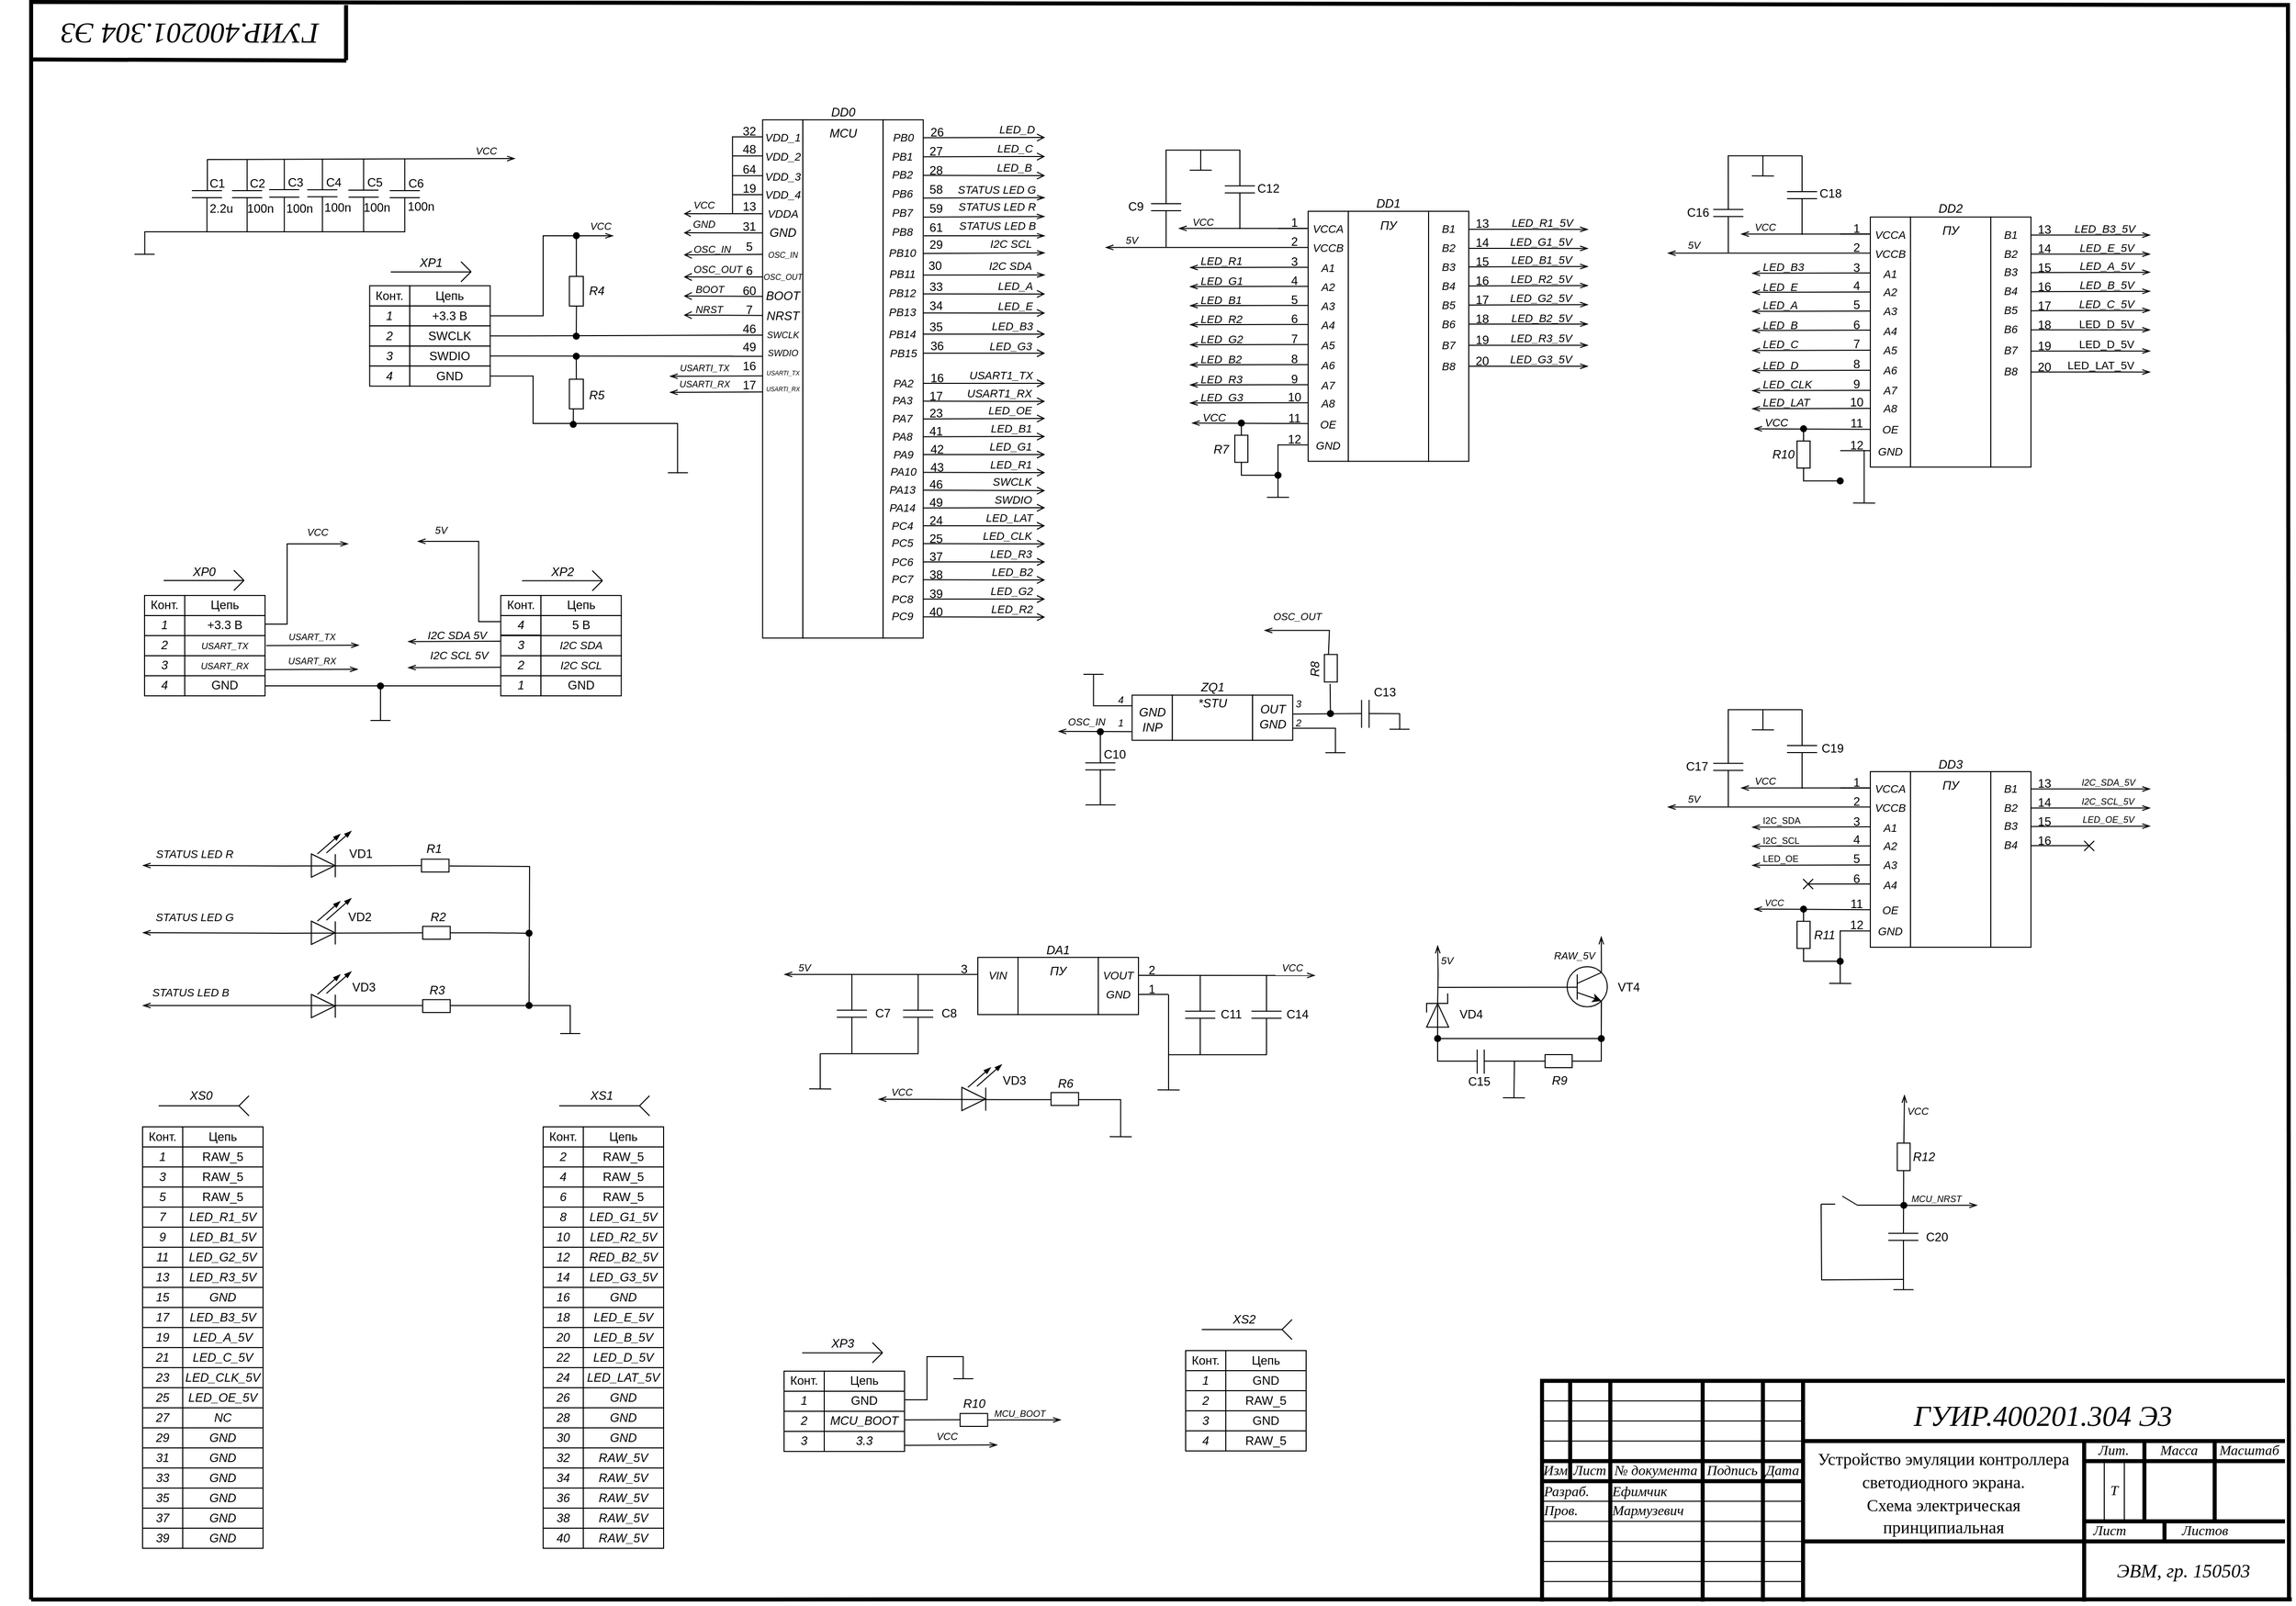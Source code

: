 <mxfile version="20.6.2" type="device"><diagram name="Страница-1" id="Страница-1"><mxGraphModel dx="1016" dy="659" grid="1" gridSize="10" guides="1" tooltips="1" connect="1" arrows="1" fold="1" page="1" pageScale="1" pageWidth="2336" pageHeight="1654" background="#ffffff" math="0" shadow="0"><root><mxCell id="0"/><mxCell id="1" parent="0"/><mxCell id="OQoT6Uhpe8gFfPBuGQ5Y-211" value="" style="triangle;whiteSpace=wrap;html=1;direction=north;" parent="1" vertex="1"><mxGeometry x="1451.001" y="1014.999" width="22" height="23.622" as="geometry"/></mxCell><mxCell id="8rwW5U6ypXy_g127qxwG-56" value="C2" style="text;html=1;align=center;verticalAlign=middle;resizable=0;points=[];autosize=1;strokeColor=none;fillColor=none;fontColor=#000000;labelBorderColor=none;" parent="1" vertex="1"><mxGeometry x="266.18" y="182.98" width="40" height="30" as="geometry"/></mxCell><mxCell id="8rwW5U6ypXy_g127qxwG-149" value="&lt;i&gt;1&lt;/i&gt;" style="text;html=1;align=center;verticalAlign=middle;resizable=0;points=[];autosize=1;strokeColor=none;fillColor=none;fontSize=10;fontColor=#000000;" parent="1" vertex="1"><mxGeometry x="1134.22" y="723" width="24" height="24" as="geometry"/></mxCell><mxCell id="8rwW5U6ypXy_g127qxwG-120" value="&lt;font size=&quot;1&quot; style=&quot;&quot;&gt;&lt;i style=&quot;&quot;&gt;GND&lt;/i&gt;&lt;/font&gt;" style="text;html=1;align=center;verticalAlign=middle;resizable=0;points=[];autosize=1;strokeColor=none;fillColor=none;fontColor=#000000;" parent="1" vertex="1"><mxGeometry x="711.0" y="225.48" width="40" height="26" as="geometry"/></mxCell><mxCell id="8rwW5U6ypXy_g127qxwG-119" value="&lt;font size=&quot;1&quot; style=&quot;&quot;&gt;&lt;i style=&quot;&quot;&gt;VCC&lt;/i&gt;&lt;/font&gt;" style="text;html=1;align=center;verticalAlign=middle;resizable=0;points=[];autosize=1;strokeColor=none;fillColor=none;fontColor=#000000;" parent="1" vertex="1"><mxGeometry x="711.0" y="204.45" width="40" height="30" as="geometry"/></mxCell><mxCell id="8rwW5U6ypXy_g127qxwG-54" value="&lt;i&gt;R4&lt;br&gt;&lt;/i&gt;" style="text;html=1;align=center;verticalAlign=middle;resizable=0;points=[];autosize=1;strokeColor=none;fillColor=none;fontColor=#000000;rotation=0;" parent="1" vertex="1"><mxGeometry x="594.17" y="284.5" width="60" height="40" as="geometry"/></mxCell><mxCell id="OTnjjBQ60RunSdbb79ZU-1326" value="&lt;i&gt;MCU&lt;br&gt;&lt;/i&gt;" style="rounded=0;whiteSpace=wrap;html=1;verticalAlign=top;fontColor=#000000;labelBorderColor=none;strokeColor=#000000;fillColor=#FFFFFF;" parent="1" vertex="1"><mxGeometry x="829.64" y="134.41" width="80" height="516.44" as="geometry"/></mxCell><mxCell id="OTnjjBQ60RunSdbb79ZU-1327" value="" style="rounded=0;whiteSpace=wrap;html=1;fontColor=#000000;labelBorderColor=none;strokeColor=#000000;fillColor=#FFFFFF;" parent="1" vertex="1"><mxGeometry x="789.64" y="134.41" width="40" height="516.44" as="geometry"/></mxCell><mxCell id="OTnjjBQ60RunSdbb79ZU-1328" value="&lt;i style=&quot;font-size: 11px;&quot;&gt;VDD_1&lt;br style=&quot;font-size: 11px;&quot;&gt;&lt;/i&gt;" style="text;html=1;strokeColor=none;fillColor=none;align=center;verticalAlign=middle;whiteSpace=wrap;rounded=0;fontSize=11;fontColor=#000000;labelBorderColor=none;" parent="1" vertex="1"><mxGeometry x="789.64" y="143.85" width="40" height="16" as="geometry"/></mxCell><mxCell id="OTnjjBQ60RunSdbb79ZU-1329" value="" style="rounded=0;whiteSpace=wrap;html=1;fontColor=#000000;labelBorderColor=none;strokeColor=#000000;fillColor=#FFFFFF;" parent="1" vertex="1"><mxGeometry x="909.64" y="134.41" width="40" height="516.44" as="geometry"/></mxCell><mxCell id="OTnjjBQ60RunSdbb79ZU-1334" value="" style="endArrow=none;html=1;rounded=0;entryX=-0.038;entryY=0.135;entryDx=0;entryDy=0;entryPerimeter=0;fontColor=#000000;labelBorderColor=none;strokeColor=#000000;" parent="1" edge="1"><mxGeometry width="50" height="50" relative="1" as="geometry"><mxPoint x="759.64" y="151.41" as="sourcePoint"/><mxPoint x="789.64" y="151.41" as="targetPoint"/></mxGeometry></mxCell><mxCell id="OTnjjBQ60RunSdbb79ZU-1380" value="32" style="text;html=1;strokeColor=none;fillColor=none;align=center;verticalAlign=middle;whiteSpace=wrap;rounded=0;fontColor=#000000;labelBorderColor=none;" parent="1" vertex="1"><mxGeometry x="762.64" y="140.85" width="27" height="10" as="geometry"/></mxCell><mxCell id="OTnjjBQ60RunSdbb79ZU-1384" value="&lt;i style=&quot;font-size: 11px;&quot;&gt;VDD_2&lt;br style=&quot;font-size: 11px;&quot;&gt;&lt;/i&gt;" style="text;html=1;strokeColor=none;fillColor=none;align=center;verticalAlign=middle;whiteSpace=wrap;rounded=0;fontSize=11;fontColor=#000000;labelBorderColor=none;" parent="1" vertex="1"><mxGeometry x="789.64" y="162.85" width="40" height="16" as="geometry"/></mxCell><mxCell id="OTnjjBQ60RunSdbb79ZU-1385" value="" style="endArrow=none;html=1;rounded=0;entryX=-0.038;entryY=0.135;entryDx=0;entryDy=0;entryPerimeter=0;fontColor=#000000;labelBorderColor=none;strokeColor=#000000;" parent="1" edge="1"><mxGeometry width="50" height="50" relative="1" as="geometry"><mxPoint x="759.64" y="170.41" as="sourcePoint"/><mxPoint x="789.64" y="170.41" as="targetPoint"/></mxGeometry></mxCell><mxCell id="OTnjjBQ60RunSdbb79ZU-1386" value="48" style="text;html=1;strokeColor=none;fillColor=none;align=center;verticalAlign=middle;whiteSpace=wrap;rounded=0;fontColor=#000000;labelBorderColor=none;" parent="1" vertex="1"><mxGeometry x="762.64" y="158.85" width="27" height="10" as="geometry"/></mxCell><mxCell id="OTnjjBQ60RunSdbb79ZU-1387" value="&lt;i style=&quot;font-size: 11px;&quot;&gt;VDD_3&lt;br style=&quot;font-size: 11px;&quot;&gt;&lt;/i&gt;" style="text;html=1;strokeColor=none;fillColor=none;align=center;verticalAlign=middle;whiteSpace=wrap;rounded=0;fontSize=11;fontColor=#000000;labelBorderColor=none;" parent="1" vertex="1"><mxGeometry x="789.64" y="182.6" width="40" height="16" as="geometry"/></mxCell><mxCell id="OTnjjBQ60RunSdbb79ZU-1388" value="" style="endArrow=none;html=1;rounded=0;entryX=-0.038;entryY=0.135;entryDx=0;entryDy=0;entryPerimeter=0;fontColor=#000000;labelBorderColor=none;strokeColor=#000000;" parent="1" edge="1"><mxGeometry width="50" height="50" relative="1" as="geometry"><mxPoint x="759.64" y="190.16" as="sourcePoint"/><mxPoint x="789.64" y="190.16" as="targetPoint"/></mxGeometry></mxCell><mxCell id="OTnjjBQ60RunSdbb79ZU-1389" value="64" style="text;html=1;strokeColor=none;fillColor=none;align=center;verticalAlign=middle;whiteSpace=wrap;rounded=0;fontColor=#000000;labelBorderColor=none;" parent="1" vertex="1"><mxGeometry x="762.64" y="178.6" width="27" height="10" as="geometry"/></mxCell><mxCell id="OTnjjBQ60RunSdbb79ZU-1390" value="&lt;i style=&quot;font-size: 11px;&quot;&gt;VDD_4&lt;br style=&quot;font-size: 11px;&quot;&gt;&lt;/i&gt;" style="text;html=1;strokeColor=none;fillColor=none;align=center;verticalAlign=middle;whiteSpace=wrap;rounded=0;fontSize=11;fontColor=#000000;labelBorderColor=none;" parent="1" vertex="1"><mxGeometry x="789.64" y="201.48" width="40" height="16" as="geometry"/></mxCell><mxCell id="OTnjjBQ60RunSdbb79ZU-1391" value="" style="endArrow=none;html=1;rounded=0;entryX=-0.038;entryY=0.135;entryDx=0;entryDy=0;entryPerimeter=0;fontColor=#000000;labelBorderColor=none;strokeColor=#000000;" parent="1" edge="1"><mxGeometry width="50" height="50" relative="1" as="geometry"><mxPoint x="759.64" y="209.04" as="sourcePoint"/><mxPoint x="789.64" y="209.04" as="targetPoint"/></mxGeometry></mxCell><mxCell id="OTnjjBQ60RunSdbb79ZU-1392" value="19" style="text;html=1;strokeColor=none;fillColor=none;align=center;verticalAlign=middle;whiteSpace=wrap;rounded=0;fontColor=#000000;labelBorderColor=none;" parent="1" vertex="1"><mxGeometry x="762.64" y="198.48" width="27" height="10" as="geometry"/></mxCell><mxCell id="OTnjjBQ60RunSdbb79ZU-1393" value="&lt;i style=&quot;font-size: 11px;&quot;&gt;VDDA&lt;br style=&quot;font-size: 11px;&quot;&gt;&lt;/i&gt;" style="text;html=1;strokeColor=none;fillColor=none;align=center;verticalAlign=middle;whiteSpace=wrap;rounded=0;fontSize=11;fontColor=#000000;labelBorderColor=none;" parent="1" vertex="1"><mxGeometry x="789.64" y="220.48" width="40" height="16" as="geometry"/></mxCell><mxCell id="OTnjjBQ60RunSdbb79ZU-1394" value="" style="endArrow=none;html=1;rounded=0;entryX=-0.038;entryY=0.135;entryDx=0;entryDy=0;entryPerimeter=0;fontColor=#000000;labelBorderColor=none;strokeColor=#000000;" parent="1" edge="1"><mxGeometry width="50" height="50" relative="1" as="geometry"><mxPoint x="759.64" y="228.04" as="sourcePoint"/><mxPoint x="789.64" y="228.04" as="targetPoint"/></mxGeometry></mxCell><mxCell id="OTnjjBQ60RunSdbb79ZU-1395" value="13" style="text;html=1;strokeColor=none;fillColor=none;align=center;verticalAlign=middle;whiteSpace=wrap;rounded=0;fontColor=#000000;labelBorderColor=none;" parent="1" vertex="1"><mxGeometry x="762.64" y="216.48" width="27" height="10" as="geometry"/></mxCell><mxCell id="OTnjjBQ60RunSdbb79ZU-1396" value="&lt;i&gt;GND&lt;br&gt;&lt;/i&gt;" style="text;html=1;strokeColor=none;fillColor=none;align=center;verticalAlign=middle;whiteSpace=wrap;rounded=0;fontColor=#000000;labelBorderColor=none;" parent="1" vertex="1"><mxGeometry x="789.64" y="239.48" width="40" height="16" as="geometry"/></mxCell><mxCell id="OTnjjBQ60RunSdbb79ZU-1398" value="31" style="text;html=1;strokeColor=none;fillColor=none;align=center;verticalAlign=middle;whiteSpace=wrap;rounded=0;fontColor=#000000;labelBorderColor=none;" parent="1" vertex="1"><mxGeometry x="762.64" y="236.48" width="27" height="10" as="geometry"/></mxCell><mxCell id="OTnjjBQ60RunSdbb79ZU-1399" value="&lt;i style=&quot;font-size: 11px;&quot;&gt;PB0&lt;br style=&quot;font-size: 11px;&quot;&gt;&lt;/i&gt;" style="text;html=1;strokeColor=none;fillColor=none;align=center;verticalAlign=middle;whiteSpace=wrap;rounded=0;fontSize=11;fontColor=#000000;labelBorderColor=none;" parent="1" vertex="1"><mxGeometry x="909.64" y="143.85" width="40" height="16" as="geometry"/></mxCell><mxCell id="OTnjjBQ60RunSdbb79ZU-1400" value="" style="endArrow=open;html=1;rounded=0;fontColor=#000000;labelBorderColor=none;strokeColor=#000000;endFill=0;" parent="1" edge="1"><mxGeometry width="50" height="50" relative="1" as="geometry"><mxPoint x="949.64" y="152.29" as="sourcePoint"/><mxPoint x="1071" y="152" as="targetPoint"/></mxGeometry></mxCell><mxCell id="OTnjjBQ60RunSdbb79ZU-1401" value="26" style="text;html=1;strokeColor=none;fillColor=none;align=center;verticalAlign=middle;whiteSpace=wrap;rounded=0;fontColor=#000000;labelBorderColor=none;" parent="1" vertex="1"><mxGeometry x="949.64" y="142.1" width="27" height="10" as="geometry"/></mxCell><mxCell id="OTnjjBQ60RunSdbb79ZU-1402" value="&lt;i&gt;PB1&lt;/i&gt;&lt;i style=&quot;font-size: 11px;&quot;&gt;&lt;br style=&quot;font-size: 11px;&quot;&gt;&lt;/i&gt;" style="text;html=1;strokeColor=none;fillColor=none;align=center;verticalAlign=middle;whiteSpace=wrap;rounded=0;fontSize=11;fontColor=#000000;labelBorderColor=none;" parent="1" vertex="1"><mxGeometry x="909.46" y="162.85" width="40" height="16" as="geometry"/></mxCell><mxCell id="OTnjjBQ60RunSdbb79ZU-1403" value="" style="endArrow=open;html=1;rounded=0;fontColor=#000000;labelBorderColor=none;strokeColor=#000000;endFill=0;" parent="1" edge="1"><mxGeometry width="50" height="50" relative="1" as="geometry"><mxPoint x="949.46" y="171.29" as="sourcePoint"/><mxPoint x="1071" y="171" as="targetPoint"/></mxGeometry></mxCell><mxCell id="OTnjjBQ60RunSdbb79ZU-1404" value="27" style="text;html=1;strokeColor=none;fillColor=none;align=center;verticalAlign=middle;whiteSpace=wrap;rounded=0;fontColor=#000000;labelBorderColor=none;" parent="1" vertex="1"><mxGeometry x="949.46" y="161.1" width="27" height="10" as="geometry"/></mxCell><mxCell id="OTnjjBQ60RunSdbb79ZU-1405" value="&lt;i&gt;PB2&lt;/i&gt;&lt;i style=&quot;font-size: 11px;&quot;&gt;&lt;br style=&quot;font-size: 11px;&quot;&gt;&lt;/i&gt;" style="text;html=1;strokeColor=none;fillColor=none;align=center;verticalAlign=middle;whiteSpace=wrap;rounded=0;fontSize=11;fontColor=#000000;labelBorderColor=none;" parent="1" vertex="1"><mxGeometry x="909.46" y="181.35" width="40" height="16" as="geometry"/></mxCell><mxCell id="OTnjjBQ60RunSdbb79ZU-1406" value="" style="endArrow=open;html=1;rounded=0;fontColor=#000000;labelBorderColor=none;strokeColor=#000000;endFill=0;" parent="1" edge="1"><mxGeometry width="50" height="50" relative="1" as="geometry"><mxPoint x="949.46" y="189.79" as="sourcePoint"/><mxPoint x="1071" y="190" as="targetPoint"/></mxGeometry></mxCell><mxCell id="OTnjjBQ60RunSdbb79ZU-1407" value="28" style="text;html=1;strokeColor=none;fillColor=none;align=center;verticalAlign=middle;whiteSpace=wrap;rounded=0;fontColor=#000000;labelBorderColor=none;" parent="1" vertex="1"><mxGeometry x="949.46" y="179.6" width="27" height="10" as="geometry"/></mxCell><mxCell id="OTnjjBQ60RunSdbb79ZU-1408" value="&lt;i&gt;PB6&lt;/i&gt;&lt;i style=&quot;font-size: 11px;&quot;&gt;&lt;br style=&quot;font-size: 11px;&quot;&gt;&lt;/i&gt;" style="text;html=1;strokeColor=none;fillColor=none;align=center;verticalAlign=middle;whiteSpace=wrap;rounded=0;fontSize=11;fontColor=#000000;labelBorderColor=none;" parent="1" vertex="1"><mxGeometry x="909.46" y="200.36" width="40" height="16" as="geometry"/></mxCell><mxCell id="OTnjjBQ60RunSdbb79ZU-1410" value="58" style="text;html=1;strokeColor=none;fillColor=none;align=center;verticalAlign=middle;whiteSpace=wrap;rounded=0;fontColor=#000000;labelBorderColor=none;" parent="1" vertex="1"><mxGeometry x="949.46" y="198.61" width="27" height="10" as="geometry"/></mxCell><mxCell id="OTnjjBQ60RunSdbb79ZU-1411" value="&lt;i&gt;PB7&lt;/i&gt;&lt;i style=&quot;font-size: 11px;&quot;&gt;&lt;br style=&quot;font-size: 11px;&quot;&gt;&lt;/i&gt;" style="text;html=1;strokeColor=none;fillColor=none;align=center;verticalAlign=middle;whiteSpace=wrap;rounded=0;fontSize=11;fontColor=#000000;labelBorderColor=none;" parent="1" vertex="1"><mxGeometry x="909.46" y="219.35" width="40" height="16" as="geometry"/></mxCell><mxCell id="OTnjjBQ60RunSdbb79ZU-1413" value="59" style="text;html=1;strokeColor=none;fillColor=none;align=center;verticalAlign=middle;whiteSpace=wrap;rounded=0;fontColor=#000000;labelBorderColor=none;" parent="1" vertex="1"><mxGeometry x="949.46" y="217.6" width="27" height="10" as="geometry"/></mxCell><mxCell id="OTnjjBQ60RunSdbb79ZU-1414" value="&lt;i&gt;PB8&lt;/i&gt;&lt;i style=&quot;font-size: 11px;&quot;&gt;&lt;br style=&quot;font-size: 11px;&quot;&gt;&lt;/i&gt;" style="text;html=1;strokeColor=none;fillColor=none;align=center;verticalAlign=middle;whiteSpace=wrap;rounded=0;fontSize=11;fontColor=#000000;labelBorderColor=none;" parent="1" vertex="1"><mxGeometry x="909.46" y="238.36" width="40" height="16" as="geometry"/></mxCell><mxCell id="OTnjjBQ60RunSdbb79ZU-1416" value="61" style="text;html=1;strokeColor=none;fillColor=none;align=center;verticalAlign=middle;whiteSpace=wrap;rounded=0;fontColor=#000000;labelBorderColor=none;" parent="1" vertex="1"><mxGeometry x="949.46" y="236.61" width="27" height="10" as="geometry"/></mxCell><mxCell id="OTnjjBQ60RunSdbb79ZU-1417" value="&lt;i&gt;PB10&lt;/i&gt;&lt;i style=&quot;font-size: 11px;&quot;&gt;&lt;br style=&quot;font-size: 11px;&quot;&gt;&lt;/i&gt;" style="text;html=1;strokeColor=none;fillColor=none;align=center;verticalAlign=middle;whiteSpace=wrap;rounded=0;fontSize=11;fontColor=#000000;labelBorderColor=none;" parent="1" vertex="1"><mxGeometry x="909.46" y="259.48" width="40" height="16" as="geometry"/></mxCell><mxCell id="OTnjjBQ60RunSdbb79ZU-1419" value="29" style="text;html=1;strokeColor=none;fillColor=none;align=center;verticalAlign=middle;whiteSpace=wrap;rounded=0;fontColor=#000000;labelBorderColor=none;" parent="1" vertex="1"><mxGeometry x="949.46" y="253.73" width="27" height="10" as="geometry"/></mxCell><mxCell id="OTnjjBQ60RunSdbb79ZU-1420" value="&lt;i&gt;PB11&lt;/i&gt;&lt;i style=&quot;font-size: 11px;&quot;&gt;&lt;br style=&quot;font-size: 11px;&quot;&gt;&lt;/i&gt;" style="text;html=1;strokeColor=none;fillColor=none;align=center;verticalAlign=middle;whiteSpace=wrap;rounded=0;fontSize=11;fontColor=#000000;labelBorderColor=none;" parent="1" vertex="1"><mxGeometry x="909.46" y="280.42" width="40" height="16" as="geometry"/></mxCell><mxCell id="OTnjjBQ60RunSdbb79ZU-1422" value="30" style="text;html=1;strokeColor=none;fillColor=none;align=center;verticalAlign=middle;whiteSpace=wrap;rounded=0;fontColor=#000000;labelBorderColor=none;" parent="1" vertex="1"><mxGeometry x="948.46" y="274.67" width="27" height="10" as="geometry"/></mxCell><mxCell id="OTnjjBQ60RunSdbb79ZU-1423" value="&lt;i&gt;PB12&lt;/i&gt;&lt;i style=&quot;font-size: 11px;&quot;&gt;&lt;br style=&quot;font-size: 11px;&quot;&gt;&lt;/i&gt;" style="text;html=1;strokeColor=none;fillColor=none;align=center;verticalAlign=middle;whiteSpace=wrap;rounded=0;fontSize=11;fontColor=#000000;labelBorderColor=none;" parent="1" vertex="1"><mxGeometry x="909.46" y="299.41" width="40" height="16" as="geometry"/></mxCell><mxCell id="OTnjjBQ60RunSdbb79ZU-1424" value="" style="endArrow=open;html=1;rounded=0;fontColor=#000000;labelBorderColor=none;strokeColor=#000000;endFill=0;" parent="1" edge="1"><mxGeometry width="50" height="50" relative="1" as="geometry"><mxPoint x="949.46" y="307.85" as="sourcePoint"/><mxPoint x="1071" y="308" as="targetPoint"/></mxGeometry></mxCell><mxCell id="OTnjjBQ60RunSdbb79ZU-1425" value="33" style="text;html=1;strokeColor=none;fillColor=none;align=center;verticalAlign=middle;whiteSpace=wrap;rounded=0;fontColor=#000000;labelBorderColor=none;" parent="1" vertex="1"><mxGeometry x="949.46" y="295.66" width="27" height="10" as="geometry"/></mxCell><mxCell id="OTnjjBQ60RunSdbb79ZU-1426" value="&lt;i&gt;PB13&lt;/i&gt;&lt;i style=&quot;font-size: 11px;&quot;&gt;&lt;br style=&quot;font-size: 11px;&quot;&gt;&lt;/i&gt;" style="text;html=1;strokeColor=none;fillColor=none;align=center;verticalAlign=middle;whiteSpace=wrap;rounded=0;fontSize=11;fontColor=#000000;labelBorderColor=none;" parent="1" vertex="1"><mxGeometry x="909.46" y="318.42" width="40" height="16" as="geometry"/></mxCell><mxCell id="OTnjjBQ60RunSdbb79ZU-1427" value="" style="endArrow=open;html=1;rounded=0;fontColor=#000000;labelBorderColor=none;strokeColor=#000000;endFill=0;" parent="1" edge="1"><mxGeometry width="50" height="50" relative="1" as="geometry"><mxPoint x="949.46" y="326.86" as="sourcePoint"/><mxPoint x="1071" y="327" as="targetPoint"/></mxGeometry></mxCell><mxCell id="OTnjjBQ60RunSdbb79ZU-1428" value="34" style="text;html=1;strokeColor=none;fillColor=none;align=center;verticalAlign=middle;whiteSpace=wrap;rounded=0;fontColor=#000000;labelBorderColor=none;" parent="1" vertex="1"><mxGeometry x="949.46" y="314.67" width="27" height="10" as="geometry"/></mxCell><mxCell id="OTnjjBQ60RunSdbb79ZU-1429" value="&lt;i&gt;PB14&lt;/i&gt;&lt;i style=&quot;font-size: 11px;&quot;&gt;&lt;br style=&quot;font-size: 11px;&quot;&gt;&lt;/i&gt;" style="text;html=1;strokeColor=none;fillColor=none;align=center;verticalAlign=middle;whiteSpace=wrap;rounded=0;fontSize=11;fontColor=#000000;labelBorderColor=none;" parent="1" vertex="1"><mxGeometry x="909.46" y="339.54" width="40" height="16" as="geometry"/></mxCell><mxCell id="OTnjjBQ60RunSdbb79ZU-1430" value="" style="endArrow=open;html=1;rounded=0;fontColor=#000000;labelBorderColor=none;strokeColor=#000000;endFill=0;" parent="1" edge="1"><mxGeometry width="50" height="50" relative="1" as="geometry"><mxPoint x="949.46" y="347.98" as="sourcePoint"/><mxPoint x="1071" y="348" as="targetPoint"/></mxGeometry></mxCell><mxCell id="OTnjjBQ60RunSdbb79ZU-1431" value="35" style="text;html=1;strokeColor=none;fillColor=none;align=center;verticalAlign=middle;whiteSpace=wrap;rounded=0;fontColor=#000000;labelBorderColor=none;" parent="1" vertex="1"><mxGeometry x="949.46" y="335.79" width="27" height="10" as="geometry"/></mxCell><mxCell id="OTnjjBQ60RunSdbb79ZU-1432" value="&lt;i&gt;PB15&lt;/i&gt;&lt;i style=&quot;font-size: 11px;&quot;&gt;&lt;br style=&quot;font-size: 11px;&quot;&gt;&lt;/i&gt;" style="text;html=1;strokeColor=none;fillColor=none;align=center;verticalAlign=middle;whiteSpace=wrap;rounded=0;fontSize=11;fontColor=#000000;labelBorderColor=none;" parent="1" vertex="1"><mxGeometry x="909.82" y="358.55" width="40" height="16" as="geometry"/></mxCell><mxCell id="OTnjjBQ60RunSdbb79ZU-1433" value="" style="endArrow=open;html=1;rounded=0;fontColor=#000000;labelBorderColor=none;strokeColor=#000000;endFill=0;" parent="1" edge="1"><mxGeometry width="50" height="50" relative="1" as="geometry"><mxPoint x="949.82" y="366.99" as="sourcePoint"/><mxPoint x="1071" y="367" as="targetPoint"/></mxGeometry></mxCell><mxCell id="OTnjjBQ60RunSdbb79ZU-1434" value="36" style="text;html=1;strokeColor=none;fillColor=none;align=center;verticalAlign=middle;whiteSpace=wrap;rounded=0;fontColor=#000000;labelBorderColor=none;" parent="1" vertex="1"><mxGeometry x="949.82" y="354.8" width="27" height="10" as="geometry"/></mxCell><mxCell id="OTnjjBQ60RunSdbb79ZU-1435" value="&lt;i&gt;PA2&lt;/i&gt;&lt;i style=&quot;font-size: 11px;&quot;&gt;&lt;br style=&quot;font-size: 11px;&quot;&gt;&lt;/i&gt;" style="text;html=1;strokeColor=none;fillColor=none;align=center;verticalAlign=middle;whiteSpace=wrap;rounded=0;fontSize=11;fontColor=#000000;labelBorderColor=none;" parent="1" vertex="1"><mxGeometry x="909.64" y="388.6" width="40" height="16" as="geometry"/></mxCell><mxCell id="OTnjjBQ60RunSdbb79ZU-1436" value="" style="endArrow=open;html=1;rounded=0;fontColor=#000000;labelBorderColor=none;strokeColor=#000000;endFill=0;" parent="1" edge="1"><mxGeometry width="50" height="50" relative="1" as="geometry"><mxPoint x="949.64" y="397.04" as="sourcePoint"/><mxPoint x="1071" y="397" as="targetPoint"/></mxGeometry></mxCell><mxCell id="OTnjjBQ60RunSdbb79ZU-1437" value="16" style="text;html=1;strokeColor=none;fillColor=none;align=center;verticalAlign=middle;whiteSpace=wrap;rounded=0;fontColor=#000000;labelBorderColor=none;" parent="1" vertex="1"><mxGeometry x="949.64" y="386.85" width="27" height="10" as="geometry"/></mxCell><mxCell id="OTnjjBQ60RunSdbb79ZU-1438" value="&lt;i&gt;PA3&lt;/i&gt;&lt;i style=&quot;font-size: 11px;&quot;&gt;&lt;br style=&quot;font-size: 11px;&quot;&gt;&lt;/i&gt;" style="text;html=1;strokeColor=none;fillColor=none;align=center;verticalAlign=middle;whiteSpace=wrap;rounded=0;fontSize=11;fontColor=#000000;labelBorderColor=none;" parent="1" vertex="1"><mxGeometry x="909.46" y="406.35" width="40" height="16" as="geometry"/></mxCell><mxCell id="OTnjjBQ60RunSdbb79ZU-1439" value="" style="endArrow=open;html=1;rounded=0;fontColor=#000000;labelBorderColor=none;strokeColor=#000000;endFill=0;" parent="1" edge="1"><mxGeometry width="50" height="50" relative="1" as="geometry"><mxPoint x="949.46" y="414.79" as="sourcePoint"/><mxPoint x="1071" y="415" as="targetPoint"/></mxGeometry></mxCell><mxCell id="OTnjjBQ60RunSdbb79ZU-1440" value="17" style="text;html=1;strokeColor=none;fillColor=none;align=center;verticalAlign=middle;whiteSpace=wrap;rounded=0;fontColor=#000000;labelBorderColor=none;" parent="1" vertex="1"><mxGeometry x="949.46" y="404.6" width="27" height="10" as="geometry"/></mxCell><mxCell id="OTnjjBQ60RunSdbb79ZU-1441" value="&lt;i style=&quot;font-size: 8px;&quot;&gt;OSC_IN&lt;br style=&quot;font-size: 8px;&quot;&gt;&lt;/i&gt;" style="text;html=1;strokeColor=none;fillColor=none;align=center;verticalAlign=middle;whiteSpace=wrap;rounded=0;fontSize=8;fontColor=#000000;labelBorderColor=none;" parent="1" vertex="1"><mxGeometry x="789.64" y="260.98" width="40" height="16" as="geometry"/></mxCell><mxCell id="OTnjjBQ60RunSdbb79ZU-1442" value="" style="endArrow=none;html=1;rounded=0;entryX=-0.038;entryY=0.135;entryDx=0;entryDy=0;entryPerimeter=0;fontColor=#000000;labelBorderColor=none;strokeColor=#000000;startArrow=open;startFill=0;" parent="1" edge="1"><mxGeometry width="50" height="50" relative="1" as="geometry"><mxPoint x="711" y="269" as="sourcePoint"/><mxPoint x="789.64" y="268.54" as="targetPoint"/></mxGeometry></mxCell><mxCell id="OTnjjBQ60RunSdbb79ZU-1443" value="5" style="text;html=1;strokeColor=none;fillColor=none;align=center;verticalAlign=middle;whiteSpace=wrap;rounded=0;fontColor=#000000;labelBorderColor=none;" parent="1" vertex="1"><mxGeometry x="762.64" y="255.98" width="27" height="10" as="geometry"/></mxCell><mxCell id="OTnjjBQ60RunSdbb79ZU-1444" value="&lt;i style=&quot;font-size: 8px;&quot;&gt;OSC_OUT&lt;/i&gt;&lt;i style=&quot;font-size: 8px;&quot;&gt;&lt;br style=&quot;font-size: 8px;&quot;&gt;&lt;/i&gt;" style="text;html=1;strokeColor=none;fillColor=none;align=center;verticalAlign=middle;whiteSpace=wrap;rounded=0;fontSize=8;fontColor=#000000;labelBorderColor=none;" parent="1" vertex="1"><mxGeometry x="789.64" y="283.42" width="40" height="16" as="geometry"/></mxCell><mxCell id="OTnjjBQ60RunSdbb79ZU-1445" value="" style="endArrow=none;html=1;rounded=0;entryX=-0.038;entryY=0.135;entryDx=0;entryDy=0;entryPerimeter=0;fontColor=#000000;labelBorderColor=none;strokeColor=#000000;startArrow=open;startFill=0;" parent="1" edge="1"><mxGeometry width="50" height="50" relative="1" as="geometry"><mxPoint x="711" y="291" as="sourcePoint"/><mxPoint x="789.64" y="290.98" as="targetPoint"/></mxGeometry></mxCell><mxCell id="OTnjjBQ60RunSdbb79ZU-1446" value="6" style="text;html=1;strokeColor=none;fillColor=none;align=center;verticalAlign=middle;whiteSpace=wrap;rounded=0;fontColor=#000000;labelBorderColor=none;" parent="1" vertex="1"><mxGeometry x="762.64" y="280.42" width="27" height="10" as="geometry"/></mxCell><mxCell id="OTnjjBQ60RunSdbb79ZU-1447" value="&lt;i&gt;BOOT&lt;br&gt;&lt;/i&gt;" style="text;html=1;strokeColor=none;fillColor=none;align=center;verticalAlign=middle;whiteSpace=wrap;rounded=0;fontColor=#000000;labelBorderColor=none;" parent="1" vertex="1"><mxGeometry x="789.64" y="301.8" width="40" height="16" as="geometry"/></mxCell><mxCell id="OTnjjBQ60RunSdbb79ZU-1448" value="" style="endArrow=none;html=1;rounded=0;entryX=-0.038;entryY=0.135;entryDx=0;entryDy=0;entryPerimeter=0;fontColor=#000000;labelBorderColor=none;strokeColor=#000000;startArrow=open;startFill=0;" parent="1" edge="1"><mxGeometry width="50" height="50" relative="1" as="geometry"><mxPoint x="711" y="310" as="sourcePoint"/><mxPoint x="789.64" y="310.36" as="targetPoint"/></mxGeometry></mxCell><mxCell id="OTnjjBQ60RunSdbb79ZU-1449" value="60" style="text;html=1;strokeColor=none;fillColor=none;align=center;verticalAlign=middle;whiteSpace=wrap;rounded=0;fontColor=#000000;labelBorderColor=none;" parent="1" vertex="1"><mxGeometry x="762.64" y="299.8" width="27" height="10" as="geometry"/></mxCell><mxCell id="OTnjjBQ60RunSdbb79ZU-1450" value="&lt;i&gt;NRST&lt;br&gt;&lt;/i&gt;" style="text;html=1;strokeColor=none;fillColor=none;align=center;verticalAlign=middle;whiteSpace=wrap;rounded=0;fontColor=#000000;labelBorderColor=none;" parent="1" vertex="1"><mxGeometry x="789.64" y="321.8" width="40" height="16" as="geometry"/></mxCell><mxCell id="OTnjjBQ60RunSdbb79ZU-1451" value="" style="endArrow=none;html=1;rounded=0;entryX=-0.038;entryY=0.135;entryDx=0;entryDy=0;entryPerimeter=0;fontColor=#000000;labelBorderColor=none;strokeColor=#000000;startArrow=open;startFill=0;" parent="1" edge="1"><mxGeometry width="50" height="50" relative="1" as="geometry"><mxPoint x="711" y="329" as="sourcePoint"/><mxPoint x="789.64" y="329.36" as="targetPoint"/></mxGeometry></mxCell><mxCell id="OTnjjBQ60RunSdbb79ZU-1452" value="7" style="text;html=1;strokeColor=none;fillColor=none;align=center;verticalAlign=middle;whiteSpace=wrap;rounded=0;fontColor=#000000;labelBorderColor=none;" parent="1" vertex="1"><mxGeometry x="762.64" y="318.8" width="27" height="10" as="geometry"/></mxCell><mxCell id="OTnjjBQ60RunSdbb79ZU-1456" value="&lt;i&gt;PA7&lt;/i&gt;&lt;i style=&quot;font-size: 11px;&quot;&gt;&lt;br style=&quot;font-size: 11px;&quot;&gt;&lt;/i&gt;" style="text;html=1;strokeColor=none;fillColor=none;align=center;verticalAlign=middle;whiteSpace=wrap;rounded=0;fontSize=11;fontColor=#000000;labelBorderColor=none;" parent="1" vertex="1"><mxGeometry x="909.46" y="424.1" width="40" height="16" as="geometry"/></mxCell><mxCell id="OTnjjBQ60RunSdbb79ZU-1457" value="" style="endArrow=open;html=1;rounded=0;fontColor=#000000;labelBorderColor=none;strokeColor=#000000;endFill=0;" parent="1" edge="1"><mxGeometry width="50" height="50" relative="1" as="geometry"><mxPoint x="949.46" y="432.54" as="sourcePoint"/><mxPoint x="1071" y="432" as="targetPoint"/></mxGeometry></mxCell><mxCell id="OTnjjBQ60RunSdbb79ZU-1458" value="23" style="text;html=1;strokeColor=none;fillColor=none;align=center;verticalAlign=middle;whiteSpace=wrap;rounded=0;fontColor=#000000;labelBorderColor=none;" parent="1" vertex="1"><mxGeometry x="949.46" y="422.35" width="27" height="10" as="geometry"/></mxCell><mxCell id="OTnjjBQ60RunSdbb79ZU-1459" value="&lt;i&gt;PA8&lt;/i&gt;&lt;i style=&quot;font-size: 11px;&quot;&gt;&lt;br style=&quot;font-size: 11px;&quot;&gt;&lt;/i&gt;" style="text;html=1;strokeColor=none;fillColor=none;align=center;verticalAlign=middle;whiteSpace=wrap;rounded=0;fontSize=11;fontColor=#000000;labelBorderColor=none;" parent="1" vertex="1"><mxGeometry x="909.28" y="441.85" width="40" height="16" as="geometry"/></mxCell><mxCell id="OTnjjBQ60RunSdbb79ZU-1460" value="" style="endArrow=open;html=1;rounded=0;fontColor=#000000;labelBorderColor=none;strokeColor=#000000;endFill=0;" parent="1" edge="1"><mxGeometry width="50" height="50" relative="1" as="geometry"><mxPoint x="949.28" y="450.29" as="sourcePoint"/><mxPoint x="1071" y="450" as="targetPoint"/></mxGeometry></mxCell><mxCell id="OTnjjBQ60RunSdbb79ZU-1461" value="41" style="text;html=1;strokeColor=none;fillColor=none;align=center;verticalAlign=middle;whiteSpace=wrap;rounded=0;fontColor=#000000;labelBorderColor=none;" parent="1" vertex="1"><mxGeometry x="949.28" y="440.1" width="27" height="10" as="geometry"/></mxCell><mxCell id="OTnjjBQ60RunSdbb79ZU-1462" value="&lt;i&gt;PA9&lt;/i&gt;&lt;i style=&quot;font-size: 11px;&quot;&gt;&lt;br style=&quot;font-size: 11px;&quot;&gt;&lt;/i&gt;" style="text;html=1;strokeColor=none;fillColor=none;align=center;verticalAlign=middle;whiteSpace=wrap;rounded=0;fontSize=11;fontColor=#000000;labelBorderColor=none;" parent="1" vertex="1"><mxGeometry x="910" y="459.6" width="40" height="16" as="geometry"/></mxCell><mxCell id="OTnjjBQ60RunSdbb79ZU-1463" value="" style="endArrow=open;html=1;rounded=0;fontColor=#000000;labelBorderColor=none;strokeColor=#000000;endFill=0;" parent="1" edge="1"><mxGeometry width="50" height="50" relative="1" as="geometry"><mxPoint x="950.0" y="468.04" as="sourcePoint"/><mxPoint x="1071" y="468" as="targetPoint"/></mxGeometry></mxCell><mxCell id="OTnjjBQ60RunSdbb79ZU-1464" value="42" style="text;html=1;strokeColor=none;fillColor=none;align=center;verticalAlign=middle;whiteSpace=wrap;rounded=0;fontColor=#000000;labelBorderColor=none;" parent="1" vertex="1"><mxGeometry x="950" y="457.85" width="27" height="10" as="geometry"/></mxCell><mxCell id="OTnjjBQ60RunSdbb79ZU-1465" value="&lt;i&gt;PA10&lt;/i&gt;&lt;i style=&quot;font-size: 11px;&quot;&gt;&lt;br style=&quot;font-size: 11px;&quot;&gt;&lt;/i&gt;" style="text;html=1;strokeColor=none;fillColor=none;align=center;verticalAlign=middle;whiteSpace=wrap;rounded=0;fontSize=11;fontColor=#000000;labelBorderColor=none;" parent="1" vertex="1"><mxGeometry x="909.82" y="477.35" width="40" height="16" as="geometry"/></mxCell><mxCell id="OTnjjBQ60RunSdbb79ZU-1466" value="" style="endArrow=open;html=1;rounded=0;fontColor=#000000;labelBorderColor=none;strokeColor=#000000;endFill=0;" parent="1" edge="1"><mxGeometry width="50" height="50" relative="1" as="geometry"><mxPoint x="949.82" y="485.79" as="sourcePoint"/><mxPoint x="1071" y="486" as="targetPoint"/></mxGeometry></mxCell><mxCell id="OTnjjBQ60RunSdbb79ZU-1467" value="43" style="text;html=1;strokeColor=none;fillColor=none;align=center;verticalAlign=middle;whiteSpace=wrap;rounded=0;fontColor=#000000;labelBorderColor=none;" parent="1" vertex="1"><mxGeometry x="949.82" y="475.6" width="27" height="10" as="geometry"/></mxCell><mxCell id="OTnjjBQ60RunSdbb79ZU-1468" value="&lt;i&gt;PA13&lt;/i&gt;&lt;i style=&quot;font-size: 11px;&quot;&gt;&lt;br style=&quot;font-size: 11px;&quot;&gt;&lt;/i&gt;" style="text;html=1;strokeColor=none;fillColor=none;align=center;verticalAlign=middle;whiteSpace=wrap;rounded=0;fontSize=11;fontColor=#000000;labelBorderColor=none;" parent="1" vertex="1"><mxGeometry x="909.46" y="495.1" width="40" height="16" as="geometry"/></mxCell><mxCell id="OTnjjBQ60RunSdbb79ZU-1469" value="" style="endArrow=open;html=1;rounded=0;fontColor=#000000;labelBorderColor=none;strokeColor=#000000;endFill=0;" parent="1" edge="1"><mxGeometry width="50" height="50" relative="1" as="geometry"><mxPoint x="949.46" y="503.54" as="sourcePoint"/><mxPoint x="1071" y="504" as="targetPoint"/></mxGeometry></mxCell><mxCell id="OTnjjBQ60RunSdbb79ZU-1470" value="46" style="text;html=1;strokeColor=none;fillColor=none;align=center;verticalAlign=middle;whiteSpace=wrap;rounded=0;fontColor=#000000;labelBorderColor=none;" parent="1" vertex="1"><mxGeometry x="949.46" y="493.35" width="27" height="10" as="geometry"/></mxCell><mxCell id="OTnjjBQ60RunSdbb79ZU-1471" value="&lt;i&gt;PA14&lt;/i&gt;&lt;i style=&quot;font-size: 11px;&quot;&gt;&lt;br style=&quot;font-size: 11px;&quot;&gt;&lt;/i&gt;" style="text;html=1;strokeColor=none;fillColor=none;align=center;verticalAlign=middle;whiteSpace=wrap;rounded=0;fontSize=11;fontColor=#000000;labelBorderColor=none;" parent="1" vertex="1"><mxGeometry x="909.28" y="512.85" width="40" height="16" as="geometry"/></mxCell><mxCell id="OTnjjBQ60RunSdbb79ZU-1472" value="" style="endArrow=open;html=1;rounded=0;fontColor=#000000;labelBorderColor=none;strokeColor=#000000;endFill=0;" parent="1" edge="1"><mxGeometry width="50" height="50" relative="1" as="geometry"><mxPoint x="949.28" y="521.29" as="sourcePoint"/><mxPoint x="1071" y="521" as="targetPoint"/></mxGeometry></mxCell><mxCell id="OTnjjBQ60RunSdbb79ZU-1473" value="49" style="text;html=1;strokeColor=none;fillColor=none;align=center;verticalAlign=middle;whiteSpace=wrap;rounded=0;fontColor=#000000;labelBorderColor=none;" parent="1" vertex="1"><mxGeometry x="949.28" y="511.1" width="27" height="10" as="geometry"/></mxCell><mxCell id="OTnjjBQ60RunSdbb79ZU-1474" value="&lt;i&gt;PC4&lt;/i&gt;&lt;i style=&quot;font-size: 11px;&quot;&gt;&lt;br style=&quot;font-size: 11px;&quot;&gt;&lt;/i&gt;" style="text;html=1;strokeColor=none;fillColor=none;align=center;verticalAlign=middle;whiteSpace=wrap;rounded=0;fontSize=11;fontColor=#000000;labelBorderColor=none;" parent="1" vertex="1"><mxGeometry x="909.46" y="530.6" width="40" height="16" as="geometry"/></mxCell><mxCell id="OTnjjBQ60RunSdbb79ZU-1475" value="" style="endArrow=open;html=1;rounded=0;fontColor=#000000;labelBorderColor=none;strokeColor=#000000;endFill=0;" parent="1" edge="1"><mxGeometry width="50" height="50" relative="1" as="geometry"><mxPoint x="949.46" y="539.04" as="sourcePoint"/><mxPoint x="1071" y="539" as="targetPoint"/></mxGeometry></mxCell><mxCell id="OTnjjBQ60RunSdbb79ZU-1476" value="24" style="text;html=1;strokeColor=none;fillColor=none;align=center;verticalAlign=middle;whiteSpace=wrap;rounded=0;fontColor=#000000;labelBorderColor=none;" parent="1" vertex="1"><mxGeometry x="949.46" y="528.85" width="27" height="10" as="geometry"/></mxCell><mxCell id="OTnjjBQ60RunSdbb79ZU-1477" value="&lt;i&gt;PC5&lt;/i&gt;&lt;i style=&quot;font-size: 11px;&quot;&gt;&lt;br style=&quot;font-size: 11px;&quot;&gt;&lt;/i&gt;" style="text;html=1;strokeColor=none;fillColor=none;align=center;verticalAlign=middle;whiteSpace=wrap;rounded=0;fontSize=11;fontColor=#000000;labelBorderColor=none;" parent="1" vertex="1"><mxGeometry x="909.28" y="548.35" width="40" height="16" as="geometry"/></mxCell><mxCell id="OTnjjBQ60RunSdbb79ZU-1478" value="" style="endArrow=open;html=1;rounded=0;fontColor=#000000;labelBorderColor=none;strokeColor=#000000;endFill=0;" parent="1" edge="1"><mxGeometry width="50" height="50" relative="1" as="geometry"><mxPoint x="949.28" y="556.79" as="sourcePoint"/><mxPoint x="1071" y="557" as="targetPoint"/></mxGeometry></mxCell><mxCell id="OTnjjBQ60RunSdbb79ZU-1479" value="25" style="text;html=1;strokeColor=none;fillColor=none;align=center;verticalAlign=middle;whiteSpace=wrap;rounded=0;fontColor=#000000;labelBorderColor=none;" parent="1" vertex="1"><mxGeometry x="949.28" y="546.6" width="27" height="10" as="geometry"/></mxCell><mxCell id="OTnjjBQ60RunSdbb79ZU-1480" value="&lt;i&gt;PC6&lt;/i&gt;&lt;i style=&quot;font-size: 11px;&quot;&gt;&lt;br style=&quot;font-size: 11px;&quot;&gt;&lt;/i&gt;" style="text;html=1;strokeColor=none;fillColor=none;align=center;verticalAlign=middle;whiteSpace=wrap;rounded=0;fontSize=11;fontColor=#000000;labelBorderColor=none;" parent="1" vertex="1"><mxGeometry x="909.46" y="566.6" width="40" height="16" as="geometry"/></mxCell><mxCell id="OTnjjBQ60RunSdbb79ZU-1481" value="" style="endArrow=open;html=1;rounded=0;fontColor=#000000;labelBorderColor=none;strokeColor=#000000;endFill=0;" parent="1" edge="1"><mxGeometry width="50" height="50" relative="1" as="geometry"><mxPoint x="949.46" y="575.04" as="sourcePoint"/><mxPoint x="1071" y="575" as="targetPoint"/></mxGeometry></mxCell><mxCell id="OTnjjBQ60RunSdbb79ZU-1482" value="37" style="text;html=1;strokeColor=none;fillColor=none;align=center;verticalAlign=middle;whiteSpace=wrap;rounded=0;fontColor=#000000;labelBorderColor=none;" parent="1" vertex="1"><mxGeometry x="949.46" y="564.85" width="27" height="10" as="geometry"/></mxCell><mxCell id="OTnjjBQ60RunSdbb79ZU-1483" value="&lt;i&gt;PC7&lt;/i&gt;&lt;i style=&quot;font-size: 11px;&quot;&gt;&lt;br style=&quot;font-size: 11px;&quot;&gt;&lt;/i&gt;" style="text;html=1;strokeColor=none;fillColor=none;align=center;verticalAlign=middle;whiteSpace=wrap;rounded=0;fontSize=11;fontColor=#000000;labelBorderColor=none;" parent="1" vertex="1"><mxGeometry x="909.28" y="584.35" width="40" height="16" as="geometry"/></mxCell><mxCell id="OTnjjBQ60RunSdbb79ZU-1484" value="" style="endArrow=open;html=1;rounded=0;fontColor=#000000;labelBorderColor=none;strokeColor=#000000;endFill=0;" parent="1" edge="1"><mxGeometry width="50" height="50" relative="1" as="geometry"><mxPoint x="949.28" y="592.79" as="sourcePoint"/><mxPoint x="1071" y="593" as="targetPoint"/></mxGeometry></mxCell><mxCell id="OTnjjBQ60RunSdbb79ZU-1485" value="38" style="text;html=1;strokeColor=none;fillColor=none;align=center;verticalAlign=middle;whiteSpace=wrap;rounded=0;fontColor=#000000;labelBorderColor=none;" parent="1" vertex="1"><mxGeometry x="949.28" y="582.6" width="27" height="10" as="geometry"/></mxCell><mxCell id="OTnjjBQ60RunSdbb79ZU-1486" value="&lt;i&gt;PC8&lt;/i&gt;&lt;i style=&quot;font-size: 11px;&quot;&gt;&lt;br style=&quot;font-size: 11px;&quot;&gt;&lt;/i&gt;" style="text;html=1;strokeColor=none;fillColor=none;align=center;verticalAlign=middle;whiteSpace=wrap;rounded=0;fontSize=11;fontColor=#000000;labelBorderColor=none;" parent="1" vertex="1"><mxGeometry x="909.46" y="603.6" width="40" height="16" as="geometry"/></mxCell><mxCell id="OTnjjBQ60RunSdbb79ZU-1487" value="" style="endArrow=open;html=1;rounded=0;fontColor=#000000;labelBorderColor=none;strokeColor=#000000;endFill=0;" parent="1" edge="1"><mxGeometry width="50" height="50" relative="1" as="geometry"><mxPoint x="949.46" y="612.04" as="sourcePoint"/><mxPoint x="1071" y="612" as="targetPoint"/></mxGeometry></mxCell><mxCell id="OTnjjBQ60RunSdbb79ZU-1488" value="39" style="text;html=1;strokeColor=none;fillColor=none;align=center;verticalAlign=middle;whiteSpace=wrap;rounded=0;fontColor=#000000;labelBorderColor=none;" parent="1" vertex="1"><mxGeometry x="949.46" y="601.85" width="27" height="10" as="geometry"/></mxCell><mxCell id="OTnjjBQ60RunSdbb79ZU-1489" value="&lt;i&gt;PC9&lt;/i&gt;&lt;i style=&quot;font-size: 11px;&quot;&gt;&lt;br style=&quot;font-size: 11px;&quot;&gt;&lt;/i&gt;" style="text;html=1;strokeColor=none;fillColor=none;align=center;verticalAlign=middle;whiteSpace=wrap;rounded=0;fontSize=11;fontColor=#000000;labelBorderColor=none;" parent="1" vertex="1"><mxGeometry x="909.28" y="621.35" width="40" height="16" as="geometry"/></mxCell><mxCell id="OTnjjBQ60RunSdbb79ZU-1490" value="" style="endArrow=open;html=1;rounded=0;fontColor=#000000;labelBorderColor=none;strokeColor=#000000;endFill=0;" parent="1" edge="1"><mxGeometry width="50" height="50" relative="1" as="geometry"><mxPoint x="949.28" y="629.79" as="sourcePoint"/><mxPoint x="1071" y="630" as="targetPoint"/></mxGeometry></mxCell><mxCell id="OTnjjBQ60RunSdbb79ZU-1491" value="40" style="text;html=1;strokeColor=none;fillColor=none;align=center;verticalAlign=middle;whiteSpace=wrap;rounded=0;fontColor=#000000;labelBorderColor=none;" parent="1" vertex="1"><mxGeometry x="949.28" y="619.6" width="27" height="10" as="geometry"/></mxCell><mxCell id="OTnjjBQ60RunSdbb79ZU-1494" value="" style="edgeStyle=none;orthogonalLoop=1;jettySize=auto;html=1;rounded=0;fontSize=8;endArrow=none;endFill=0;fontColor=#000000;labelBorderColor=none;strokeColor=#000000;" parent="1" edge="1"><mxGeometry width="80" relative="1" as="geometry"><mxPoint x="759.64" y="227.85" as="sourcePoint"/><mxPoint x="759.64" y="150.85" as="targetPoint"/><Array as="points"/></mxGeometry></mxCell><mxCell id="OTnjjBQ60RunSdbb79ZU-1495" style="vsdxID=318;edgeStyle=none;startArrow=open;endArrow=none;startSize=5;endSize=5;strokeColor=#000000;spacingTop=0;spacingBottom=0;spacingLeft=0;spacingRight=0;verticalAlign=middle;html=1;labelBackgroundColor=#FFFFFF;rounded=0;fontColor=#000000;labelBorderColor=none;" parent="1" edge="1"><mxGeometry relative="1" as="geometry"><mxPoint as="offset"/><Array as="points"/><mxPoint x="711" y="228" as="sourcePoint"/><mxPoint x="760" y="228" as="targetPoint"/></mxGeometry></mxCell><mxCell id="OTnjjBQ60RunSdbb79ZU-1498" style="vsdxID=318;edgeStyle=none;startArrow=open;endArrow=none;startSize=5;endSize=5;strokeColor=#000000;spacingTop=0;spacingBottom=0;spacingLeft=0;spacingRight=0;verticalAlign=middle;html=1;labelBackgroundColor=#FFFFFF;rounded=0;fontColor=#000000;labelBorderColor=none;entryX=0.989;entryY=1.061;entryDx=0;entryDy=0;entryPerimeter=0;" parent="1" target="OTnjjBQ60RunSdbb79ZU-1398" edge="1"><mxGeometry relative="1" as="geometry"><mxPoint as="offset"/><Array as="points"/><mxPoint x="711" y="247" as="sourcePoint"/><mxPoint x="760" y="247" as="targetPoint"/></mxGeometry></mxCell><mxCell id="Ob6jn3JtjZwRvquDjP2U-1" value="&lt;font style=&quot;font-size: 14px; color: rgb(0, 0, 0); direction: ltr; letter-spacing: 0px; line-height: 120%; opacity: 1;&quot;&gt;&lt;i style=&quot;font-size: 14px;&quot;&gt;Лист&lt;br style=&quot;font-size: 14px;&quot;&gt;&lt;/i&gt;&lt;/font&gt;" style="verticalAlign=middle;align=center;vsdxID=39;fillColor=none;gradientColor=none;shape=stencil(nZBLDoAgDERP0z3SIyjew0SURgSD+Lu9kMZoXLhwN9O+tukAlrNpJg1SzDH4QW/URgNYgZTkjA4UkwJUgGXng+6DX1zLfmoymdXo17xh5zmRJ6Q42BWCfc2oJfdAr+Yv+AP9Cb7OJ3H/2JG1HNGz/84klThPVCc=);strokeColor=none;strokeWidth=4;spacingTop=-1;spacingBottom=-1;spacingLeft=-1;spacingRight=0;labelBackgroundColor=none;rounded=0;html=1;whiteSpace=wrap;fontFamily=GOST type B;fontSize=14;fontSource=https%3A%2F%2Fdrive.google.com%2Fuc%3Fexport%3Ddownload%26id%3D1UrnLVkHcLbHLojcf2ejICCGZ1GY9liKW;spacing=0;" parent="1" vertex="1"><mxGeometry x="2108" y="1532.93" width="48" height="16" as="geometry"/></mxCell><mxCell id="Ob6jn3JtjZwRvquDjP2U-2" value="&lt;font style=&quot;font-size: 14px; color: rgb(0, 0, 0); direction: ltr; letter-spacing: 0px; line-height: 120%; opacity: 1;&quot;&gt;&lt;i style=&quot;font-size: 14px;&quot;&gt;Листов&lt;br style=&quot;font-size: 14px;&quot;&gt;&lt;/i&gt;&lt;/font&gt;" style="verticalAlign=middle;align=center;vsdxID=40;fillColor=none;gradientColor=none;shape=stencil(nZBLDoAgDERP0z3SIyjew0SURgSD+Lu9kMZoXLhwN9O+tukAlrNpJg1SzDH4QW/URgNYgZTkjA4UkwJUgGXng+6DX1zLfmoymdXo17xh5zmRJ6Q42BWCfc2oJfdAr+Yv+AP9Cb7OJ3H/2JG1HNGz/84klThPVCc=);strokeColor=none;strokeWidth=4;spacingTop=-1;spacingBottom=-1;spacingLeft=-1;spacingRight=0;labelBackgroundColor=none;rounded=0;html=1;whiteSpace=wrap;fontFamily=GOST type B;fontSize=14;fontSource=https%3A%2F%2Fdrive.google.com%2Fuc%3Fexport%3Ddownload%26id%3D1UrnLVkHcLbHLojcf2ejICCGZ1GY9liKW;spacing=0;" parent="1" vertex="1"><mxGeometry x="2188" y="1532.93" width="78" height="16" as="geometry"/></mxCell><mxCell id="Ob6jn3JtjZwRvquDjP2U-3" value="&lt;font style=&quot;color: rgb(0, 0, 0); direction: ltr; letter-spacing: 0px; line-height: 120%; opacity: 1;&quot;&gt;&lt;i style=&quot;&quot;&gt;&lt;font style=&quot;font-size: 19px;&quot;&gt;ЭВМ, гр. 150503&lt;/font&gt;&lt;br style=&quot;font-size: 16px;&quot;&gt;&lt;/i&gt;&lt;/font&gt;" style="verticalAlign=middle;align=center;vsdxID=45;fillColor=none;gradientColor=none;shape=stencil(nZBLDoAgDERP0z3SIyjew0SURgSD+Lu9kMZoXLhwN9O+tukAlrNpJg1SzDH4QW/URgNYgZTkjA4UkwJUgGXng+6DX1zLfmoymdXo17xh5zmRJ6Q42BWCfc2oJfdAr+Yv+AP9Cb7OJ3H/2JG1HNGz/84klThPVCc=);strokeColor=none;spacingTop=-1;spacingBottom=-1;spacingLeft=-1;spacingRight=-1;labelBackgroundColor=none;rounded=0;html=1;whiteSpace=wrap;fontFamily=GOST type B;fontSize=16;fontSource=https%3A%2F%2Fdrive.google.com%2Fuc%3Fexport%3Ddownload%26id%3D1UrnLVkHcLbHLojcf2ejICCGZ1GY9liKW;" parent="1" vertex="1"><mxGeometry x="2105" y="1550.93" width="200" height="60" as="geometry"/></mxCell><mxCell id="Ob6jn3JtjZwRvquDjP2U-4" value="&lt;font style=&quot;font-size: 14px; color: rgb(0, 0, 0); direction: ltr; letter-spacing: 0px; line-height: 120%; opacity: 1;&quot;&gt;&lt;i style=&quot;font-size: 14px;&quot;&gt;T&lt;br style=&quot;font-size: 14px;&quot;&gt;&lt;/i&gt;&lt;/font&gt;" style="verticalAlign=middle;align=center;vsdxID=48;fillColor=none;gradientColor=none;shape=stencil(nZBLDoAgDERP0z3SIyjew0SURgSD+Lu9kMZoXLhwN9O+tukAlrNpJg1SzDH4QW/URgNYgZTkjA4UkwJUgGXng+6DX1zLfmoymdXo17xh5zmRJ6Q42BWCfc2oJfdAr+Yv+AP9Cb7OJ3H/2JG1HNGz/84klThPVCc=);strokeColor=none;spacingTop=0;spacingBottom=0;spacingLeft=0;spacingRight=0;labelBackgroundColor=none;rounded=0;html=1;whiteSpace=wrap;fontFamily=GOST type B;fontSize=14;fontSource=https%3A%2F%2Fdrive.google.com%2Fuc%3Fexport%3Ddownload%26id%3D1UrnLVkHcLbHLojcf2ejICCGZ1GY9liKW;spacing=0;" parent="1" vertex="1"><mxGeometry x="2126" y="1470.93" width="20" height="60" as="geometry"/></mxCell><mxCell id="Ob6jn3JtjZwRvquDjP2U-5" style="vsdxID=3;fillColor=#FFFFFF;gradientColor=none;shape=stencil(nY9LDoAgDERP0z3SI/i5BwkoRAUC+Lu9kGo0Lt3NtK/tFLCOWngFnMUU3Kg2I5MGbIBzY7UKJmUF2ALWvQtqCG6xkrwXhSxqdmvZsNNcxViZ4ewgT64jdDL2hf4E7wsXmsWThd549765c4l+xvYE);strokeColor=#000000;strokeWidth=4;spacingTop=-1;spacingBottom=-1;spacingLeft=-1;spacingRight=-1;labelBackgroundColor=#ffffff;rounded=0;html=1;whiteSpace=wrap;fontFamily=GOST type B;fontSource=https%3A%2F%2Fdrive.google.com%2Fuc%3Fexport%3Ddownload%26id%3D1UrnLVkHcLbHLojcf2ejICCGZ1GY9liKW;" parent="1" vertex="1"><mxGeometry x="1566" y="1391.13" width="740" height="220" as="geometry"/></mxCell><mxCell id="Ob6jn3JtjZwRvquDjP2U-6" style="vsdxID=28;edgeStyle=none;startArrow=none;endArrow=none;startSize=5;endSize=5;strokeWidth=4;strokeColor=#000000;spacingTop=-1;spacingBottom=-1;spacingLeft=-1;spacingRight=-1;verticalAlign=middle;html=1;labelBackgroundColor=#ffffff;rounded=0;fontFamily=GOST type B;fontSource=https%3A%2F%2Fdrive.google.com%2Fuc%3Fexport%3Ddownload%26id%3D1UrnLVkHcLbHLojcf2ejICCGZ1GY9liKW;" parent="1" edge="1"><mxGeometry relative="1" as="geometry"><Array as="points"/><mxPoint x="1594" y="1391.13" as="sourcePoint"/><mxPoint x="1594" y="1491.13" as="targetPoint"/></mxGeometry></mxCell><mxCell id="Ob6jn3JtjZwRvquDjP2U-7" style="vsdxID=27;edgeStyle=none;startArrow=none;endArrow=none;startSize=5;endSize=5;strokeColor=#000000;spacingTop=-1;spacingBottom=-1;spacingLeft=-1;spacingRight=-1;verticalAlign=middle;html=1;labelBackgroundColor=#ffffff;rounded=0;fontFamily=GOST type B;fontSource=https%3A%2F%2Fdrive.google.com%2Fuc%3Fexport%3Ddownload%26id%3D1UrnLVkHcLbHLojcf2ejICCGZ1GY9liKW;" parent="1" edge="1"><mxGeometry relative="1" as="geometry"><mxPoint as="offset"/><Array as="points"/><mxPoint x="1566" y="1591.13" as="sourcePoint"/><mxPoint x="1826" y="1591.13" as="targetPoint"/></mxGeometry></mxCell><mxCell id="Ob6jn3JtjZwRvquDjP2U-8" style="vsdxID=26;edgeStyle=none;startArrow=none;endArrow=none;startSize=5;endSize=5;strokeColor=#000000;spacingTop=-1;spacingBottom=-1;spacingLeft=-1;spacingRight=-1;verticalAlign=middle;html=1;labelBackgroundColor=#ffffff;rounded=0;fontFamily=GOST type B;fontSource=https%3A%2F%2Fdrive.google.com%2Fuc%3Fexport%3Ddownload%26id%3D1UrnLVkHcLbHLojcf2ejICCGZ1GY9liKW;" parent="1" edge="1"><mxGeometry relative="1" as="geometry"><mxPoint as="offset"/><Array as="points"/><mxPoint x="1566" y="1571.13" as="sourcePoint"/><mxPoint x="1826" y="1571.13" as="targetPoint"/></mxGeometry></mxCell><mxCell id="Ob6jn3JtjZwRvquDjP2U-9" style="vsdxID=25;edgeStyle=none;startArrow=none;endArrow=none;startSize=5;endSize=5;strokeColor=#000000;spacingTop=-1;spacingBottom=-1;spacingLeft=-1;spacingRight=-1;verticalAlign=middle;html=1;labelBackgroundColor=#ffffff;rounded=0;fontFamily=GOST type B;fontSource=https%3A%2F%2Fdrive.google.com%2Fuc%3Fexport%3Ddownload%26id%3D1UrnLVkHcLbHLojcf2ejICCGZ1GY9liKW;fontSize=11;" parent="1" edge="1"><mxGeometry relative="1" as="geometry"><mxPoint as="offset"/><Array as="points"/><mxPoint x="1566" y="1551.13" as="sourcePoint"/><mxPoint x="1826" y="1551.13" as="targetPoint"/></mxGeometry></mxCell><mxCell id="Ob6jn3JtjZwRvquDjP2U-10" style="vsdxID=24;edgeStyle=none;startArrow=none;endArrow=none;startSize=5;endSize=5;strokeColor=#000000;spacingTop=-1;spacingBottom=-1;spacingLeft=-1;spacingRight=-1;verticalAlign=middle;html=1;labelBackgroundColor=#ffffff;rounded=0;fontFamily=GOST type B;fontSource=https%3A%2F%2Fdrive.google.com%2Fuc%3Fexport%3Ddownload%26id%3D1UrnLVkHcLbHLojcf2ejICCGZ1GY9liKW;align=left;fontSize=12;" parent="1" edge="1"><mxGeometry relative="1" as="geometry"><mxPoint as="offset"/><Array as="points"/><mxPoint x="1566" y="1531.13" as="sourcePoint"/><mxPoint x="1826" y="1531.13" as="targetPoint"/></mxGeometry></mxCell><mxCell id="Ob6jn3JtjZwRvquDjP2U-11" style="vsdxID=23;edgeStyle=none;startArrow=none;endArrow=none;startSize=5;endSize=5;strokeColor=#000000;spacingTop=-1;spacingBottom=-1;spacingLeft=-1;spacingRight=-1;verticalAlign=middle;html=1;labelBackgroundColor=#ffffff;rounded=0;fontFamily=GOST type B;fontSource=https%3A%2F%2Fdrive.google.com%2Fuc%3Fexport%3Ddownload%26id%3D1UrnLVkHcLbHLojcf2ejICCGZ1GY9liKW;align=left;fontSize=12;" parent="1" edge="1"><mxGeometry relative="1" as="geometry"><mxPoint as="offset"/><Array as="points"/><mxPoint x="1566" y="1511.13" as="sourcePoint"/><mxPoint x="1826" y="1511.13" as="targetPoint"/></mxGeometry></mxCell><mxCell id="Ob6jn3JtjZwRvquDjP2U-12" style="vsdxID=22;edgeStyle=none;startArrow=none;endArrow=none;startSize=5;endSize=5;strokeWidth=4;strokeColor=#000000;spacingTop=-1;spacingBottom=-1;spacingLeft=-1;spacingRight=-1;verticalAlign=middle;html=1;labelBackgroundColor=#ffffff;rounded=0;fontFamily=GOST type B;fontSource=https%3A%2F%2Fdrive.google.com%2Fuc%3Fexport%3Ddownload%26id%3D1UrnLVkHcLbHLojcf2ejICCGZ1GY9liKW;align=center;fontSize=12;" parent="1" edge="1"><mxGeometry relative="1" as="geometry"><mxPoint as="offset"/><Array as="points"/><mxPoint x="1566" y="1491.13" as="sourcePoint"/><mxPoint x="1826" y="1491.13" as="targetPoint"/></mxGeometry></mxCell><mxCell id="Ob6jn3JtjZwRvquDjP2U-13" style="vsdxID=21;edgeStyle=none;startArrow=none;endArrow=none;startSize=5;endSize=5;strokeWidth=4;strokeColor=#000000;spacingTop=-1;spacingBottom=-1;spacingLeft=-1;spacingRight=-1;verticalAlign=middle;html=1;labelBackgroundColor=#ffffff;rounded=0;fontFamily=GOST type B;fontSource=https%3A%2F%2Fdrive.google.com%2Fuc%3Fexport%3Ddownload%26id%3D1UrnLVkHcLbHLojcf2ejICCGZ1GY9liKW;align=center;fontSize=12;" parent="1" edge="1"><mxGeometry relative="1" as="geometry"><mxPoint as="offset"/><Array as="points"/><mxPoint x="1566" y="1471.13" as="sourcePoint"/><mxPoint x="1826" y="1471.13" as="targetPoint"/></mxGeometry></mxCell><mxCell id="Ob6jn3JtjZwRvquDjP2U-14" style="vsdxID=20;edgeStyle=none;startArrow=none;endArrow=none;startSize=5;endSize=5;strokeColor=#000000;spacingTop=-1;spacingBottom=-1;spacingLeft=-1;spacingRight=-1;verticalAlign=middle;html=1;labelBackgroundColor=#ffffff;rounded=0;fontFamily=GOST type B;fontSource=https%3A%2F%2Fdrive.google.com%2Fuc%3Fexport%3Ddownload%26id%3D1UrnLVkHcLbHLojcf2ejICCGZ1GY9liKW;align=center;fontSize=11;" parent="1" edge="1"><mxGeometry relative="1" as="geometry"><mxPoint as="offset"/><Array as="points"/><mxPoint x="1566" y="1451.13" as="sourcePoint"/><mxPoint x="1826" y="1451.13" as="targetPoint"/></mxGeometry></mxCell><mxCell id="Ob6jn3JtjZwRvquDjP2U-15" style="vsdxID=19;edgeStyle=none;startArrow=none;endArrow=none;startSize=5;endSize=5;strokeColor=#000000;spacingTop=-1;spacingBottom=-1;spacingLeft=-1;spacingRight=-1;verticalAlign=middle;html=1;labelBackgroundColor=#ffffff;rounded=0;fontFamily=GOST type B;fontSource=https%3A%2F%2Fdrive.google.com%2Fuc%3Fexport%3Ddownload%26id%3D1UrnLVkHcLbHLojcf2ejICCGZ1GY9liKW;" parent="1" edge="1"><mxGeometry relative="1" as="geometry"><mxPoint as="offset"/><Array as="points"/><mxPoint x="1566" y="1431.13" as="sourcePoint"/><mxPoint x="1826" y="1431.13" as="targetPoint"/></mxGeometry></mxCell><mxCell id="Ob6jn3JtjZwRvquDjP2U-16" style="vsdxID=18;edgeStyle=none;startArrow=none;endArrow=none;startSize=5;endSize=5;strokeColor=#000000;spacingTop=-1;spacingBottom=-1;spacingLeft=-1;spacingRight=-1;verticalAlign=middle;html=1;labelBackgroundColor=#ffffff;rounded=0;fontFamily=GOST type B;fontSource=https%3A%2F%2Fdrive.google.com%2Fuc%3Fexport%3Ddownload%26id%3D1UrnLVkHcLbHLojcf2ejICCGZ1GY9liKW;" parent="1" edge="1"><mxGeometry relative="1" as="geometry"><mxPoint as="offset"/><Array as="points"/><mxPoint x="1566" y="1411.13" as="sourcePoint"/><mxPoint x="1826" y="1411.13" as="targetPoint"/></mxGeometry></mxCell><mxCell id="Ob6jn3JtjZwRvquDjP2U-17" style="vsdxID=17;edgeStyle=none;startArrow=none;endArrow=none;startSize=5;endSize=5;strokeWidth=4;strokeColor=#000000;spacingTop=-1;spacingBottom=-1;spacingLeft=-1;spacingRight=-1;verticalAlign=middle;html=1;labelBackgroundColor=#ffffff;rounded=0;fontFamily=GOST type B;fontSource=https%3A%2F%2Fdrive.google.com%2Fuc%3Fexport%3Ddownload%26id%3D1UrnLVkHcLbHLojcf2ejICCGZ1GY9liKW;" parent="1" edge="1"><mxGeometry relative="1" as="geometry"><Array as="points"/><mxPoint x="1634" y="1391.13" as="sourcePoint"/><mxPoint x="1634" y="1611.13" as="targetPoint"/></mxGeometry></mxCell><mxCell id="Ob6jn3JtjZwRvquDjP2U-18" style="vsdxID=16;edgeStyle=none;startArrow=none;endArrow=none;startSize=5;endSize=5;strokeWidth=4;strokeColor=#000000;spacingTop=-1;spacingBottom=-1;spacingLeft=-1;spacingRight=-1;verticalAlign=middle;html=1;labelBackgroundColor=#ffffff;rounded=0;fontFamily=GOST type B;fontSource=https%3A%2F%2Fdrive.google.com%2Fuc%3Fexport%3Ddownload%26id%3D1UrnLVkHcLbHLojcf2ejICCGZ1GY9liKW;" parent="1" edge="1"><mxGeometry relative="1" as="geometry"><Array as="points"/><mxPoint x="1726" y="1391.13" as="sourcePoint"/><mxPoint x="1726" y="1611.13" as="targetPoint"/></mxGeometry></mxCell><mxCell id="Ob6jn3JtjZwRvquDjP2U-19" style="vsdxID=15;edgeStyle=none;startArrow=none;endArrow=none;startSize=5;endSize=5;strokeWidth=4;strokeColor=#000000;spacingTop=-1;spacingBottom=-1;spacingLeft=-1;spacingRight=-1;verticalAlign=middle;html=1;labelBackgroundColor=#ffffff;rounded=0;fontFamily=GOST type B;fontSource=https%3A%2F%2Fdrive.google.com%2Fuc%3Fexport%3Ddownload%26id%3D1UrnLVkHcLbHLojcf2ejICCGZ1GY9liKW;" parent="1" edge="1"><mxGeometry relative="1" as="geometry"><Array as="points"/><mxPoint x="1786" y="1391.13" as="sourcePoint"/><mxPoint x="1786" y="1611.13" as="targetPoint"/></mxGeometry></mxCell><mxCell id="Ob6jn3JtjZwRvquDjP2U-20" style="vsdxID=14;edgeStyle=none;startArrow=none;endArrow=none;startSize=5;endSize=5;strokeWidth=4;strokeColor=#000000;spacingTop=-1;spacingBottom=-1;spacingLeft=-1;spacingRight=-1;verticalAlign=middle;html=1;labelBackgroundColor=#ffffff;rounded=0;fontFamily=GOST type B;fontSource=https%3A%2F%2Fdrive.google.com%2Fuc%3Fexport%3Ddownload%26id%3D1UrnLVkHcLbHLojcf2ejICCGZ1GY9liKW;" parent="1" edge="1"><mxGeometry relative="1" as="geometry"><Array as="points"/><mxPoint x="2236" y="1451.13" as="sourcePoint"/><mxPoint x="2236" y="1531.13" as="targetPoint"/></mxGeometry></mxCell><mxCell id="Ob6jn3JtjZwRvquDjP2U-21" style="vsdxID=11;edgeStyle=none;startArrow=none;endArrow=none;startSize=5;endSize=5;strokeWidth=4;strokeColor=#000000;spacingTop=-1;spacingBottom=-1;spacingLeft=-1;spacingRight=-1;verticalAlign=middle;html=1;labelBackgroundColor=#ffffff;rounded=0;fontFamily=GOST type B;fontSource=https%3A%2F%2Fdrive.google.com%2Fuc%3Fexport%3Ddownload%26id%3D1UrnLVkHcLbHLojcf2ejICCGZ1GY9liKW;" parent="1" edge="1"><mxGeometry relative="1" as="geometry"><Array as="points"/><mxPoint x="2186" y="1531.13" as="sourcePoint"/><mxPoint x="2186" y="1551.13" as="targetPoint"/></mxGeometry></mxCell><mxCell id="Ob6jn3JtjZwRvquDjP2U-22" style="vsdxID=10;edgeStyle=none;startArrow=none;endArrow=none;startSize=5;endSize=5;strokeWidth=4;strokeColor=#000000;spacingTop=-1;spacingBottom=-1;spacingLeft=-1;spacingRight=-1;verticalAlign=middle;html=1;labelBackgroundColor=#ffffff;rounded=0;fontFamily=GOST type B;fontSource=https%3A%2F%2Fdrive.google.com%2Fuc%3Fexport%3Ddownload%26id%3D1UrnLVkHcLbHLojcf2ejICCGZ1GY9liKW;" parent="1" edge="1"><mxGeometry relative="1" as="geometry"><Array as="points"/><mxPoint x="2166" y="1451.13" as="sourcePoint"/><mxPoint x="2166" y="1531.13" as="targetPoint"/></mxGeometry></mxCell><mxCell id="Ob6jn3JtjZwRvquDjP2U-23" style="vsdxID=388;edgeStyle=none;startArrow=none;endArrow=none;startSize=5;endSize=5;strokeColor=#000000;spacingTop=-1;spacingBottom=-1;spacingLeft=-1;spacingRight=-1;verticalAlign=middle;html=1;labelBackgroundColor=#ffffff;rounded=0;fontFamily=GOST type B;fontSource=https%3A%2F%2Fdrive.google.com%2Fuc%3Fexport%3Ddownload%26id%3D1UrnLVkHcLbHLojcf2ejICCGZ1GY9liKW;" parent="1" edge="1"><mxGeometry relative="1" as="geometry"><Array as="points"/><mxPoint x="2146" y="1469.13" as="sourcePoint"/><mxPoint x="2146" y="1531.13" as="targetPoint"/></mxGeometry></mxCell><mxCell id="Ob6jn3JtjZwRvquDjP2U-24" style="vsdxID=387;edgeStyle=none;startArrow=none;endArrow=none;startSize=5;endSize=5;strokeColor=#000000;spacingTop=-1;spacingBottom=-1;spacingLeft=-1;spacingRight=-1;verticalAlign=middle;html=1;labelBackgroundColor=#ffffff;rounded=0;fontFamily=GOST type B;fontSource=https%3A%2F%2Fdrive.google.com%2Fuc%3Fexport%3Ddownload%26id%3D1UrnLVkHcLbHLojcf2ejICCGZ1GY9liKW;" parent="1" edge="1"><mxGeometry relative="1" as="geometry"><Array as="points"/><mxPoint x="2126" y="1469.13" as="sourcePoint"/><mxPoint x="2126" y="1531.13" as="targetPoint"/></mxGeometry></mxCell><mxCell id="Ob6jn3JtjZwRvquDjP2U-25" style="vsdxID=9;edgeStyle=none;startArrow=none;endArrow=none;startSize=5;endSize=5;strokeWidth=4;strokeColor=#000000;spacingTop=-1;spacingBottom=-1;spacingLeft=-1;spacingRight=-1;verticalAlign=middle;html=1;labelBackgroundColor=#ffffff;rounded=0;fontFamily=GOST type B;fontSource=https%3A%2F%2Fdrive.google.com%2Fuc%3Fexport%3Ddownload%26id%3D1UrnLVkHcLbHLojcf2ejICCGZ1GY9liKW;" parent="1" edge="1"><mxGeometry relative="1" as="geometry"><mxPoint as="offset"/><Array as="points"/><mxPoint x="2106" y="1531.13" as="sourcePoint"/><mxPoint x="2306" y="1531.13" as="targetPoint"/></mxGeometry></mxCell><mxCell id="Ob6jn3JtjZwRvquDjP2U-26" style="vsdxID=8;edgeStyle=none;startArrow=none;endArrow=none;startSize=5;endSize=5;strokeWidth=4;strokeColor=#000000;spacingTop=-1;spacingBottom=-1;spacingLeft=-1;spacingRight=-1;verticalAlign=middle;html=1;labelBackgroundColor=#ffffff;rounded=0;fontFamily=GOST type B;fontSource=https%3A%2F%2Fdrive.google.com%2Fuc%3Fexport%3Ddownload%26id%3D1UrnLVkHcLbHLojcf2ejICCGZ1GY9liKW;" parent="1" edge="1"><mxGeometry relative="1" as="geometry"><mxPoint as="offset"/><Array as="points"/><mxPoint x="2106" y="1471.13" as="sourcePoint"/><mxPoint x="2306" y="1471.13" as="targetPoint"/></mxGeometry></mxCell><mxCell id="Ob6jn3JtjZwRvquDjP2U-27" style="vsdxID=7;edgeStyle=none;startArrow=none;endArrow=none;startSize=5;endSize=5;strokeWidth=4;strokeColor=#000000;spacingTop=-1;spacingBottom=-1;spacingLeft=-1;spacingRight=-1;verticalAlign=middle;html=1;labelBackgroundColor=#ffffff;rounded=0;fontFamily=GOST type B;fontSource=https%3A%2F%2Fdrive.google.com%2Fuc%3Fexport%3Ddownload%26id%3D1UrnLVkHcLbHLojcf2ejICCGZ1GY9liKW;" parent="1" edge="1"><mxGeometry relative="1" as="geometry"><Array as="points"/><mxPoint x="2106" y="1451.13" as="sourcePoint"/><mxPoint x="2106" y="1611.13" as="targetPoint"/></mxGeometry></mxCell><mxCell id="Ob6jn3JtjZwRvquDjP2U-28" style="vsdxID=6;edgeStyle=none;startArrow=none;endArrow=none;startSize=5;endSize=5;strokeWidth=4;strokeColor=#000000;spacingTop=-1;spacingBottom=-1;spacingLeft=-1;spacingRight=-1;verticalAlign=middle;html=1;labelBackgroundColor=#ffffff;rounded=0;fontFamily=GOST type B;fontSource=https%3A%2F%2Fdrive.google.com%2Fuc%3Fexport%3Ddownload%26id%3D1UrnLVkHcLbHLojcf2ejICCGZ1GY9liKW;" parent="1" edge="1"><mxGeometry relative="1" as="geometry"><Array as="points"/><mxPoint x="2306" y="1551.13" as="sourcePoint"/><mxPoint x="1826" y="1551.13" as="targetPoint"/></mxGeometry></mxCell><mxCell id="Ob6jn3JtjZwRvquDjP2U-29" style="vsdxID=4;edgeStyle=none;startArrow=none;endArrow=none;startSize=5;endSize=5;strokeWidth=4;strokeColor=#000000;spacingTop=-1;spacingBottom=-1;spacingLeft=-1;spacingRight=-1;verticalAlign=middle;html=1;labelBackgroundColor=#ffffff;rounded=0;fontFamily=GOST type B;fontSource=https%3A%2F%2Fdrive.google.com%2Fuc%3Fexport%3Ddownload%26id%3D1UrnLVkHcLbHLojcf2ejICCGZ1GY9liKW;" parent="1" edge="1"><mxGeometry relative="1" as="geometry"><Array as="points"/><mxPoint x="1826" y="1391.13" as="sourcePoint"/><mxPoint x="1826" y="1611.13" as="targetPoint"/></mxGeometry></mxCell><mxCell id="Ob6jn3JtjZwRvquDjP2U-30" style="vsdxID=5;edgeStyle=none;startArrow=none;endArrow=none;startSize=5;endSize=5;strokeWidth=4;strokeColor=#000000;spacingTop=-1;spacingBottom=-1;spacingLeft=-1;spacingRight=-1;verticalAlign=middle;html=1;labelBackgroundColor=#ffffff;rounded=0;fontFamily=GOST type B;fontSource=https%3A%2F%2Fdrive.google.com%2Fuc%3Fexport%3Ddownload%26id%3D1UrnLVkHcLbHLojcf2ejICCGZ1GY9liKW;" parent="1" edge="1"><mxGeometry relative="1" as="geometry"><Array as="points"/><mxPoint x="2306" y="1451.13" as="sourcePoint"/><mxPoint x="1826" y="1451.13" as="targetPoint"/></mxGeometry></mxCell><mxCell id="Ob6jn3JtjZwRvquDjP2U-31" value="&lt;font style=&quot;font-size: 14px; color: rgb(0, 0, 0); direction: ltr; letter-spacing: 0px; line-height: 120%; opacity: 1;&quot;&gt;&lt;i style=&quot;font-size: 14px;&quot;&gt;Изм&lt;br style=&quot;font-size: 14px;&quot;&gt;&lt;/i&gt;&lt;/font&gt;" style="verticalAlign=middle;align=center;vsdxID=29;fillColor=none;gradientColor=none;shape=stencil(nZBLDoAgDERP0z3SIyjew0SURgSD+Lu9kMZoXLhwN9O+tukAlrNpJg1SzDH4QW/URgNYgZTkjA4UkwJUgGXng+6DX1zLfmoymdXo17xh5zmRJ6Q42BWCfc2oJfdAr+Yv+AP9Cb7OJ3H/2JG1HNGz/84klThPVCc=);strokeColor=none;strokeWidth=4;spacingTop=-1;spacingBottom=-1;spacingLeft=-1;spacingRight=0;labelBackgroundColor=none;rounded=0;html=1;whiteSpace=wrap;fontFamily=GOST type B;fontSource=https%3A%2F%2Fdrive.google.com%2Fuc%3Fexport%3Ddownload%26id%3D1UrnLVkHcLbHLojcf2ejICCGZ1GY9liKW;fontSize=14;spacing=0;" parent="1" vertex="1"><mxGeometry x="1568" y="1473.13" width="24" height="16" as="geometry"/></mxCell><mxCell id="Ob6jn3JtjZwRvquDjP2U-32" value="&lt;font style=&quot;font-size: 14px; color: rgb(0, 0, 0); direction: ltr; letter-spacing: 0px; line-height: 120%; opacity: 1;&quot;&gt;&lt;i style=&quot;font-size: 14px;&quot;&gt;Лист&lt;br style=&quot;font-size: 14px;&quot;&gt;&lt;/i&gt;&lt;/font&gt;" style="verticalAlign=middle;align=center;vsdxID=30;fillColor=none;gradientColor=none;shape=stencil(nZBLDoAgDERP0z3SIyjew0SURgSD+Lu9kMZoXLhwN9O+tukAlrNpJg1SzDH4QW/URgNYgZTkjA4UkwJUgGXng+6DX1zLfmoymdXo17xh5zmRJ6Q42BWCfc2oJfdAr+Yv+AP9Cb7OJ3H/2JG1HNGz/84klThPVCc=);strokeColor=none;strokeWidth=4;spacingTop=-1;spacingBottom=-1;spacingLeft=-1;spacingRight=0;labelBackgroundColor=none;rounded=0;html=1;whiteSpace=wrap;fontFamily=GOST type B;fontSource=https%3A%2F%2Fdrive.google.com%2Fuc%3Fexport%3Ddownload%26id%3D1UrnLVkHcLbHLojcf2ejICCGZ1GY9liKW;fontSize=14;spacing=0;" parent="1" vertex="1"><mxGeometry x="1596" y="1473.13" width="36" height="16" as="geometry"/></mxCell><mxCell id="Ob6jn3JtjZwRvquDjP2U-33" value="&lt;font style=&quot;font-size: 14px; color: rgb(0, 0, 0); direction: ltr; letter-spacing: 0px; line-height: 120%; opacity: 1;&quot;&gt;&lt;i style=&quot;font-size: 14px;&quot;&gt;№ документа&lt;br style=&quot;font-size: 14px;&quot;&gt;&lt;/i&gt;&lt;/font&gt;" style="verticalAlign=middle;align=center;vsdxID=31;fillColor=none;gradientColor=none;shape=stencil(nZBLDoAgDERP0z3SIyjew0SURgSD+Lu9kMZoXLhwN9O+tukAlrNpJg1SzDH4QW/URgNYgZTkjA4UkwJUgGXng+6DX1zLfmoymdXo17xh5zmRJ6Q42BWCfc2oJfdAr+Yv+AP9Cb7OJ3H/2JG1HNGz/84klThPVCc=);strokeColor=none;strokeWidth=4;spacingTop=-1;spacingBottom=-1;spacingLeft=-1;spacingRight=0;labelBackgroundColor=none;rounded=0;html=1;whiteSpace=wrap;fontFamily=GOST type B;fontSource=https%3A%2F%2Fdrive.google.com%2Fuc%3Fexport%3Ddownload%26id%3D1UrnLVkHcLbHLojcf2ejICCGZ1GY9liKW;fontSize=14;spacing=0;" parent="1" vertex="1"><mxGeometry x="1636" y="1473.13" width="88" height="16" as="geometry"/></mxCell><mxCell id="Ob6jn3JtjZwRvquDjP2U-34" value="&lt;font style=&quot;font-size: 14px; color: rgb(0, 0, 0); direction: ltr; letter-spacing: 0px; line-height: 120%; opacity: 1;&quot;&gt;&lt;i style=&quot;font-size: 14px;&quot;&gt;Подпись&lt;br style=&quot;font-size: 14px;&quot;&gt;&lt;/i&gt;&lt;/font&gt;" style="verticalAlign=middle;align=center;vsdxID=32;fillColor=none;gradientColor=none;shape=stencil(nZBLDoAgDERP0z3SIyjew0SURgSD+Lu9kMZoXLhwN9O+tukAlrNpJg1SzDH4QW/URgNYgZTkjA4UkwJUgGXng+6DX1zLfmoymdXo17xh5zmRJ6Q42BWCfc2oJfdAr+Yv+AP9Cb7OJ3H/2JG1HNGz/84klThPVCc=);strokeColor=none;strokeWidth=4;spacingTop=-1;spacingBottom=-1;spacingLeft=-1;spacingRight=0;labelBackgroundColor=none;rounded=0;html=1;whiteSpace=wrap;fontFamily=GOST type B;fontSource=https%3A%2F%2Fdrive.google.com%2Fuc%3Fexport%3Ddownload%26id%3D1UrnLVkHcLbHLojcf2ejICCGZ1GY9liKW;fontSize=14;spacing=0;" parent="1" vertex="1"><mxGeometry x="1728" y="1473.13" width="56" height="16" as="geometry"/></mxCell><mxCell id="Ob6jn3JtjZwRvquDjP2U-35" value="&lt;font style=&quot;font-size: 14px; color: rgb(0, 0, 0); direction: ltr; letter-spacing: 0px; line-height: 120%; opacity: 1;&quot;&gt;&lt;i style=&quot;font-size: 14px;&quot;&gt;Дата&lt;br style=&quot;font-size: 14px;&quot;&gt;&lt;/i&gt;&lt;/font&gt;" style="verticalAlign=middle;align=center;vsdxID=33;fillColor=none;gradientColor=none;shape=stencil(nZBLDoAgDERP0z3SIyjew0SURgSD+Lu9kMZoXLhwN9O+tukAlrNpJg1SzDH4QW/URgNYgZTkjA4UkwJUgGXng+6DX1zLfmoymdXo17xh5zmRJ6Q42BWCfc2oJfdAr+Yv+AP9Cb7OJ3H/2JG1HNGz/84klThPVCc=);strokeColor=none;strokeWidth=4;spacingTop=-1;spacingBottom=-1;spacingLeft=-1;spacingRight=0;labelBackgroundColor=none;rounded=0;html=1;whiteSpace=wrap;fontFamily=GOST type B;fontSource=https%3A%2F%2Fdrive.google.com%2Fuc%3Fexport%3Ddownload%26id%3D1UrnLVkHcLbHLojcf2ejICCGZ1GY9liKW;fontSize=14;spacing=0;" parent="1" vertex="1"><mxGeometry x="1788" y="1473.13" width="36" height="16" as="geometry"/></mxCell><mxCell id="Ob6jn3JtjZwRvquDjP2U-36" value="&lt;font style=&quot;font-size: 14px; color: rgb(0, 0, 0); direction: ltr; letter-spacing: 0px; line-height: 120%; opacity: 1;&quot;&gt;&lt;i style=&quot;font-size: 14px;&quot;&gt;Лит.&lt;br style=&quot;font-size: 14px;&quot;&gt;&lt;/i&gt;&lt;/font&gt;" style="verticalAlign=middle;align=center;vsdxID=34;fillColor=none;gradientColor=none;shape=stencil(nZBLDoAgDERP0z3SIyjew0SURgSD+Lu9kMZoXLhwN9O+tukAlrNpJg1SzDH4QW/URgNYgZTkjA4UkwJUgGXng+6DX1zLfmoymdXo17xh5zmRJ6Q42BWCfc2oJfdAr+Yv+AP9Cb7OJ3H/2JG1HNGz/84klThPVCc=);strokeColor=none;strokeWidth=4;spacingTop=-1;spacingBottom=-1;spacingLeft=-1;spacingRight=0;labelBackgroundColor=none;rounded=0;html=1;whiteSpace=wrap;fontFamily=GOST type B;fontSource=https%3A%2F%2Fdrive.google.com%2Fuc%3Fexport%3Ddownload%26id%3D1UrnLVkHcLbHLojcf2ejICCGZ1GY9liKW;spacing=0;fontSize=14;" parent="1" vertex="1"><mxGeometry x="2108" y="1453.13" width="56" height="16" as="geometry"/></mxCell><mxCell id="Ob6jn3JtjZwRvquDjP2U-37" value="&lt;font style=&quot;font-size: 14px; color: rgb(0, 0, 0); direction: ltr; letter-spacing: 0px; line-height: 120%; opacity: 1;&quot;&gt;&lt;i style=&quot;font-size: 14px;&quot;&gt;Масса&lt;br style=&quot;font-size: 14px;&quot;&gt;&lt;/i&gt;&lt;/font&gt;" style="verticalAlign=middle;align=center;vsdxID=35;fillColor=none;gradientColor=none;shape=stencil(nZBLDoAgDERP0z3SIyjew0SURgSD+Lu9kMZoXLhwN9O+tukAlrNpJg1SzDH4QW/URgNYgZTkjA4UkwJUgGXng+6DX1zLfmoymdXo17xh5zmRJ6Q42BWCfc2oJfdAr+Yv+AP9Cb7OJ3H/2JG1HNGz/84klThPVCc=);strokeColor=none;strokeWidth=4;spacingTop=-1;spacingBottom=-1;spacingLeft=-1;spacingRight=0;labelBackgroundColor=none;rounded=0;html=1;whiteSpace=wrap;fontFamily=GOST type B;fontSource=https%3A%2F%2Fdrive.google.com%2Fuc%3Fexport%3Ddownload%26id%3D1UrnLVkHcLbHLojcf2ejICCGZ1GY9liKW;spacing=0;fontSize=14;" parent="1" vertex="1"><mxGeometry x="2168" y="1453.13" width="66" height="16" as="geometry"/></mxCell><mxCell id="Ob6jn3JtjZwRvquDjP2U-38" value="&lt;font style=&quot;font-size: 14px; color: rgb(0, 0, 0); direction: ltr; letter-spacing: 0px; line-height: 120%; opacity: 1;&quot;&gt;&lt;i style=&quot;font-size: 14px;&quot;&gt;Масштаб&lt;br style=&quot;font-size: 14px;&quot;&gt;&lt;/i&gt;&lt;/font&gt;" style="verticalAlign=middle;align=center;vsdxID=36;fillColor=none;gradientColor=none;shape=stencil(nZBLDoAgDERP0z3SIyjew0SURgSD+Lu9kMZoXLhwN9O+tukAlrNpJg1SzDH4QW/URgNYgZTkjA4UkwJUgGXng+6DX1zLfmoymdXo17xh5zmRJ6Q42BWCfc2oJfdAr+Yv+AP9Cb7OJ3H/2JG1HNGz/84klThPVCc=);strokeColor=none;strokeWidth=4;spacingTop=-1;spacingBottom=-1;spacingLeft=-1;spacingRight=0;labelBackgroundColor=none;rounded=0;html=1;whiteSpace=wrap;fontFamily=GOST type B;fontSource=https%3A%2F%2Fdrive.google.com%2Fuc%3Fexport%3Ddownload%26id%3D1UrnLVkHcLbHLojcf2ejICCGZ1GY9liKW;spacing=0;fontSize=14;" parent="1" vertex="1"><mxGeometry x="2238" y="1453.13" width="66" height="16" as="geometry"/></mxCell><mxCell id="Ob6jn3JtjZwRvquDjP2U-39" value="&lt;p style=&quot;margin: 0px; text-indent: 0px; direction: rtl; font-size: 29px;&quot;&gt;&lt;font style=&quot;font-size: 29px; color: rgb(0, 0, 0); direction: ltr; letter-spacing: 0px; line-height: 120%; opacity: 1;&quot;&gt;&lt;i&gt;ГУИР.&lt;/i&gt;&lt;/font&gt;&lt;font style=&quot;font-size: 29px; color: rgb(0, 0, 0); direction: ltr; letter-spacing: 0px; line-height: 120%; opacity: 1;&quot;&gt;&lt;i&gt;400201.304&lt;/i&gt;&amp;nbsp;&lt;i&gt;Э3&lt;/i&gt;&lt;/font&gt;&lt;font style=&quot;font-size: 28px; color: rgb(0, 0, 0); direction: ltr; letter-spacing: 0px; line-height: 120%; opacity: 1;&quot;&gt;&lt;i&gt;&lt;br&gt;&lt;/i&gt;&lt;/font&gt;&lt;/p&gt;" style="verticalAlign=middle;align=center;vsdxID=222;fillColor=none;gradientColor=none;shape=stencil(nZBLDoAgDERP0z3SIyjew0SURgSD+Lu9kMZoXLhwN9O+tukAlrNpJg1SzDH4QW/URgNYgZTkjA4UkwJUgGXng+6DX1zLfmoymdXo17xh5zmRJ6Q42BWCfc2oJfdAr+Yv+AP9Cb7OJ3H/2JG1HNGz/84klThPVCc=);strokeColor=none;spacingTop=-1;spacingBottom=-1;spacingLeft=-1;spacingRight=-1;labelBackgroundColor=none;rounded=0;html=1;whiteSpace=wrap;fontFamily=GOST type B;fontSource=https%3A%2F%2Fdrive.google.com%2Fuc%3Fexport%3Ddownload%26id%3D1UrnLVkHcLbHLojcf2ejICCGZ1GY9liKW;" parent="1" vertex="1"><mxGeometry x="1830" y="1392.93" width="470" height="67.07" as="geometry"/></mxCell><mxCell id="Ob6jn3JtjZwRvquDjP2U-40" value="&lt;font color=&quot;#000000&quot; style=&quot;&quot;&gt;&lt;span style=&quot;font-size: 17px;&quot;&gt;Устройство эмуляции контроллера светодиодного экрана.&lt;/span&gt;&lt;br&gt;&lt;span style=&quot;font-size: 17px;&quot;&gt;Схема электрическая &lt;br&gt;принципиальная&lt;/span&gt;&lt;/font&gt;" style="verticalAlign=middle;align=center;vsdxID=565;fillColor=none;gradientColor=none;shape=stencil(nZBLDoAgDERP0z3SIyjew0SURgSD+Lu9kMZoXLhwN9O+tukAlrNpJg1SzDH4QW/URgNYgZTkjA4UkwJUgGXng+6DX1zLfmoymdXo17xh5zmRJ6Q42BWCfc2oJfdAr+Yv+AP9Cb7OJ3H/2JG1HNGz/84klThPVCc=);strokeColor=none;spacingTop=-1;spacingBottom=-1;spacingLeft=-1;spacingRight=-1;labelBackgroundColor=none;rounded=0;html=1;whiteSpace=wrap;fontFamily=GOST type B;fontSize=19;fontSource=https%3A%2F%2Fdrive.google.com%2Fuc%3Fexport%3Ddownload%26id%3D1UrnLVkHcLbHLojcf2ejICCGZ1GY9liKW;" parent="1" vertex="1"><mxGeometry x="1826" y="1453.13" width="280" height="100" as="geometry"/></mxCell><mxCell id="Ob6jn3JtjZwRvquDjP2U-41" value="&lt;font style=&quot;font-size: 14px; color: rgb(0, 0, 0); direction: ltr; letter-spacing: 0px; line-height: 120%; opacity: 1;&quot;&gt;&lt;i style=&quot;font-size: 14px;&quot;&gt;Ефимчик&lt;br style=&quot;font-size: 14px;&quot;&gt;&lt;/i&gt;&lt;/font&gt;" style="verticalAlign=middle;align=left;vsdxID=236;fillColor=none;gradientColor=none;shape=stencil(nZBLDoAgDERP0z3SIyjew0SURgSD+Lu9kMZoXLhwN9O+tukAlrNpJg1SzDH4QW/URgNYgZTkjA4UkwJUgGXng+6DX1zLfmoymdXo17xh5zmRJ6Q42BWCfc2oJfdAr+Yv+AP9Cb7OJ3H/2JG1HNGz/84klThPVCc=);strokeColor=none;spacingTop=-1;spacingBottom=-1;spacingLeft=-1;spacingRight=0;labelBackgroundColor=none;rounded=0;html=1;whiteSpace=wrap;fontFamily=GOST type B;fontSource=https%3A%2F%2Fdrive.google.com%2Fuc%3Fexport%3Ddownload%26id%3D1UrnLVkHcLbHLojcf2ejICCGZ1GY9liKW;fontSize=14;spacing=0;" parent="1" vertex="1"><mxGeometry x="1637" y="1494.13" width="90" height="16" as="geometry"/></mxCell><mxCell id="Ob6jn3JtjZwRvquDjP2U-42" value="&lt;font style=&quot;font-size: 14px; color: rgb(0, 0, 0); direction: ltr; letter-spacing: 0px; line-height: 120%; opacity: 1;&quot;&gt;&lt;i style=&quot;font-size: 14px;&quot;&gt;Мармузевич&lt;br style=&quot;font-size: 14px;&quot;&gt;&lt;/i&gt;&lt;/font&gt;" style="verticalAlign=middle;align=left;vsdxID=237;fillColor=none;gradientColor=none;shape=stencil(nZBLDoAgDERP0z3SIyjew0SURgSD+Lu9kMZoXLhwN9O+tukAlrNpJg1SzDH4QW/URgNYgZTkjA4UkwJUgGXng+6DX1zLfmoymdXo17xh5zmRJ6Q42BWCfc2oJfdAr+Yv+AP9Cb7OJ3H/2JG1HNGz/84klThPVCc=);strokeColor=none;spacingTop=-1;spacingBottom=-1;spacingLeft=-1;spacingRight=0;labelBackgroundColor=none;rounded=0;html=1;whiteSpace=wrap;fontFamily=GOST type B;fontSource=https%3A%2F%2Fdrive.google.com%2Fuc%3Fexport%3Ddownload%26id%3D1UrnLVkHcLbHLojcf2ejICCGZ1GY9liKW;fontSize=14;spacing=0;" parent="1" vertex="1"><mxGeometry x="1637" y="1513.13" width="90" height="16" as="geometry"/></mxCell><mxCell id="Ob6jn3JtjZwRvquDjP2U-43" value="&lt;font style=&quot;font-size: 14px; color: rgb(0, 0, 0); direction: ltr; letter-spacing: 0px; line-height: 120%; opacity: 1;&quot;&gt;&lt;i style=&quot;font-size: 14px;&quot;&gt;Разраб.&lt;br style=&quot;font-size: 14px;&quot;&gt;&lt;/i&gt;&lt;/font&gt;" style="verticalAlign=middle;align=left;vsdxID=236;fillColor=none;gradientColor=none;shape=stencil(nZBLDoAgDERP0z3SIyjew0SURgSD+Lu9kMZoXLhwN9O+tukAlrNpJg1SzDH4QW/URgNYgZTkjA4UkwJUgGXng+6DX1zLfmoymdXo17xh5zmRJ6Q42BWCfc2oJfdAr+Yv+AP9Cb7OJ3H/2JG1HNGz/84klThPVCc=);strokeColor=none;spacingTop=-1;spacingBottom=-1;spacingLeft=-1;spacingRight=0;labelBackgroundColor=none;rounded=0;html=1;whiteSpace=wrap;fontFamily=GOST type B;fontSource=https%3A%2F%2Fdrive.google.com%2Fuc%3Fexport%3Ddownload%26id%3D1UrnLVkHcLbHLojcf2ejICCGZ1GY9liKW;fontSize=14;spacing=0;" parent="1" vertex="1"><mxGeometry x="1569" y="1493.93" width="62" height="16" as="geometry"/></mxCell><mxCell id="Ob6jn3JtjZwRvquDjP2U-44" value="&lt;font style=&quot;font-size: 14px; color: rgb(0, 0, 0); direction: ltr; letter-spacing: 0px; line-height: 120%; opacity: 1;&quot;&gt;&lt;i style=&quot;font-size: 14px;&quot;&gt;Пров.&lt;br style=&quot;font-size: 14px;&quot;&gt;&lt;/i&gt;&lt;/font&gt;" style="verticalAlign=middle;align=left;vsdxID=237;fillColor=none;gradientColor=none;shape=stencil(nZBLDoAgDERP0z3SIyjew0SURgSD+Lu9kMZoXLhwN9O+tukAlrNpJg1SzDH4QW/URgNYgZTkjA4UkwJUgGXng+6DX1zLfmoymdXo17xh5zmRJ6Q42BWCfc2oJfdAr+Yv+AP9Cb7OJ3H/2JG1HNGz/84klThPVCc=);strokeColor=none;spacingTop=-1;spacingBottom=-1;spacingLeft=-1;spacingRight=0;labelBackgroundColor=none;rounded=0;html=1;whiteSpace=wrap;fontFamily=GOST type B;fontSource=https%3A%2F%2Fdrive.google.com%2Fuc%3Fexport%3Ddownload%26id%3D1UrnLVkHcLbHLojcf2ejICCGZ1GY9liKW;fontSize=14;spacing=0;" parent="1" vertex="1"><mxGeometry x="1569" y="1512.93" width="62" height="16" as="geometry"/></mxCell><mxCell id="8rwW5U6ypXy_g127qxwG-1" value="1" style="rounded=0;whiteSpace=wrap;html=1;fontStyle=2;strokeColor=#000000;fillColor=#FFFFFF;fontColor=#000000;" parent="1" vertex="1"><mxGeometry x="398.23" y="319.8" width="40" height="20" as="geometry"/></mxCell><mxCell id="8rwW5U6ypXy_g127qxwG-2" value="Конт." style="rounded=0;whiteSpace=wrap;html=1;strokeColor=#000000;fillColor=#FFFFFF;fontColor=#000000;" parent="1" vertex="1"><mxGeometry x="398.23" y="299.8" width="40" height="20" as="geometry"/></mxCell><mxCell id="8rwW5U6ypXy_g127qxwG-3" value="&lt;i&gt;3&lt;/i&gt;" style="rounded=0;whiteSpace=wrap;html=1;strokeColor=#000000;fillColor=#FFFFFF;fontColor=#000000;" parent="1" vertex="1"><mxGeometry x="398.23" y="359.8" width="40" height="20" as="geometry"/></mxCell><mxCell id="8rwW5U6ypXy_g127qxwG-5" value="+3.3 В" style="rounded=0;whiteSpace=wrap;html=1;strokeColor=#000000;fillColor=#FFFFFF;fontColor=#000000;" parent="1" vertex="1"><mxGeometry x="438.23" y="319.8" width="80" height="20" as="geometry"/></mxCell><mxCell id="8rwW5U6ypXy_g127qxwG-6" value="Цепь" style="rounded=0;whiteSpace=wrap;html=1;strokeColor=#000000;fillColor=#FFFFFF;fontColor=#000000;" parent="1" vertex="1"><mxGeometry x="438.23" y="299.8" width="80" height="20" as="geometry"/></mxCell><mxCell id="8rwW5U6ypXy_g127qxwG-7" style="edgeStyle=orthogonalEdgeStyle;rounded=0;orthogonalLoop=1;jettySize=auto;html=1;endArrow=none;endFill=0;strokeColor=#000000;exitX=1;exitY=0.5;exitDx=0;exitDy=0;" parent="1" source="8rwW5U6ypXy_g127qxwG-53" edge="1"><mxGeometry relative="1" as="geometry"><mxPoint x="704.91" y="486.6" as="targetPoint"/><Array as="points"><mxPoint x="561" y="390"/><mxPoint x="561" y="437"/><mxPoint x="705" y="437"/></Array><mxPoint x="518" y="429" as="sourcePoint"/></mxGeometry></mxCell><mxCell id="8rwW5U6ypXy_g127qxwG-8" value="SWDIO" style="rounded=0;whiteSpace=wrap;html=1;strokeColor=#000000;fillColor=#FFFFFF;fontColor=#000000;" parent="1" vertex="1"><mxGeometry x="438.23" y="359.8" width="80" height="20" as="geometry"/></mxCell><mxCell id="8rwW5U6ypXy_g127qxwG-9" value="" style="endArrow=none;html=1;rounded=0;strokeColor=#000000;" parent="1" edge="1"><mxGeometry width="50" height="50" relative="1" as="geometry"><mxPoint x="695.23" y="486.15" as="sourcePoint"/><mxPoint x="715.23" y="486.15" as="targetPoint"/><Array as="points"><mxPoint x="705.23" y="486.15"/></Array></mxGeometry></mxCell><mxCell id="8rwW5U6ypXy_g127qxwG-19" value="2" style="rounded=0;whiteSpace=wrap;html=1;fontStyle=2;strokeColor=#000000;fillColor=#FFFFFF;fontColor=#000000;" parent="1" vertex="1"><mxGeometry x="398.23" y="339.8" width="40" height="20" as="geometry"/></mxCell><mxCell id="8rwW5U6ypXy_g127qxwG-21" value="SWCLK" style="rounded=0;whiteSpace=wrap;html=1;strokeColor=#000000;fillColor=#FFFFFF;fontColor=#000000;" parent="1" vertex="1"><mxGeometry x="438.23" y="339.8" width="80" height="20" as="geometry"/></mxCell><mxCell id="8rwW5U6ypXy_g127qxwG-52" value="&lt;i&gt;4&lt;/i&gt;" style="rounded=0;whiteSpace=wrap;html=1;strokeColor=#000000;fillColor=#FFFFFF;fontColor=#000000;" parent="1" vertex="1"><mxGeometry x="398.23" y="379.8" width="40" height="20" as="geometry"/></mxCell><mxCell id="8rwW5U6ypXy_g127qxwG-53" value="GND" style="rounded=0;whiteSpace=wrap;html=1;strokeColor=#000000;fillColor=#FFFFFF;fontColor=#000000;" parent="1" vertex="1"><mxGeometry x="438.23" y="379.8" width="80" height="20" as="geometry"/></mxCell><mxCell id="8rwW5U6ypXy_g127qxwG-57" style="rounded=0;orthogonalLoop=1;jettySize=auto;html=1;endArrow=openThin;endFill=0;labelBorderColor=none;strokeColor=#000000;" parent="1" edge="1"><mxGeometry relative="1" as="geometry"><mxPoint x="236.18" y="174" as="sourcePoint"/><mxPoint x="543.18" y="173" as="targetPoint"/></mxGeometry></mxCell><mxCell id="8rwW5U6ypXy_g127qxwG-58" value="" style="endArrow=none;html=1;rounded=0;fontColor=#000000;labelBorderColor=none;strokeColor=#000000;" parent="1" edge="1"><mxGeometry width="50" height="50" relative="1" as="geometry"><mxPoint x="221.18" y="205.04" as="sourcePoint"/><mxPoint x="251.18" y="205.04" as="targetPoint"/></mxGeometry></mxCell><mxCell id="8rwW5U6ypXy_g127qxwG-59" value="" style="endArrow=none;html=1;rounded=0;fontColor=#000000;labelBorderColor=none;strokeColor=#000000;" parent="1" edge="1"><mxGeometry width="50" height="50" relative="1" as="geometry"><mxPoint x="221.18" y="212.04" as="sourcePoint"/><mxPoint x="251.18" y="212.04" as="targetPoint"/></mxGeometry></mxCell><mxCell id="8rwW5U6ypXy_g127qxwG-60" value="" style="endArrow=none;html=1;rounded=0;fontColor=#000000;labelBorderColor=none;strokeColor=#000000;" parent="1" edge="1"><mxGeometry width="50" height="50" relative="1" as="geometry"><mxPoint x="261.18" y="204.98" as="sourcePoint"/><mxPoint x="291.18" y="204.98" as="targetPoint"/></mxGeometry></mxCell><mxCell id="8rwW5U6ypXy_g127qxwG-61" value="" style="endArrow=none;html=1;rounded=0;fontColor=#000000;labelBorderColor=none;strokeColor=#000000;" parent="1" edge="1"><mxGeometry width="50" height="50" relative="1" as="geometry"><mxPoint x="261.18" y="211.98" as="sourcePoint"/><mxPoint x="291.18" y="211.98" as="targetPoint"/></mxGeometry></mxCell><mxCell id="8rwW5U6ypXy_g127qxwG-70" value="" style="endArrow=none;html=1;rounded=0;fontColor=#000000;labelBorderColor=none;strokeColor=#000000;" parent="1" edge="1"><mxGeometry width="50" height="50" relative="1" as="geometry"><mxPoint x="276.18" y="204.98" as="sourcePoint"/><mxPoint x="276.18" y="173.98" as="targetPoint"/></mxGeometry></mxCell><mxCell id="8rwW5U6ypXy_g127qxwG-71" value="" style="endArrow=none;html=1;rounded=0;fontColor=#000000;labelBorderColor=none;strokeColor=#000000;" parent="1" edge="1"><mxGeometry width="50" height="50" relative="1" as="geometry"><mxPoint x="236.55" y="204.98" as="sourcePoint"/><mxPoint x="236.55" y="173.98" as="targetPoint"/></mxGeometry></mxCell><mxCell id="8rwW5U6ypXy_g127qxwG-72" value="" style="endArrow=none;html=1;rounded=0;fontColor=#000000;labelBorderColor=none;strokeColor=#000000;" parent="1" edge="1"><mxGeometry width="50" height="50" relative="1" as="geometry"><mxPoint x="236.18" y="245.98" as="sourcePoint"/><mxPoint x="236.18" y="211.98" as="targetPoint"/></mxGeometry></mxCell><mxCell id="8rwW5U6ypXy_g127qxwG-73" value="" style="endArrow=none;html=1;rounded=0;fontColor=#000000;labelBorderColor=none;strokeColor=#000000;" parent="1" edge="1"><mxGeometry width="50" height="50" relative="1" as="geometry"><mxPoint x="276.18" y="246.48" as="sourcePoint"/><mxPoint x="276.18" y="211.48" as="targetPoint"/></mxGeometry></mxCell><mxCell id="8rwW5U6ypXy_g127qxwG-75" value="C1" style="text;html=1;align=center;verticalAlign=middle;resizable=0;points=[];autosize=1;strokeColor=none;fillColor=none;fontColor=#000000;labelBorderColor=none;" parent="1" vertex="1"><mxGeometry x="226.18" y="182.98" width="40" height="30" as="geometry"/></mxCell><mxCell id="8rwW5U6ypXy_g127qxwG-79" value="" style="endArrow=none;html=1;rounded=0;fontColor=#000000;labelBorderColor=none;strokeColor=#000000;" parent="1" edge="1"><mxGeometry width="50" height="50" relative="1" as="geometry"><mxPoint x="298.0" y="203.98" as="sourcePoint"/><mxPoint x="328.0" y="203.98" as="targetPoint"/></mxGeometry></mxCell><mxCell id="8rwW5U6ypXy_g127qxwG-80" value="" style="endArrow=none;html=1;rounded=0;fontColor=#000000;labelBorderColor=none;strokeColor=#000000;" parent="1" edge="1"><mxGeometry width="50" height="50" relative="1" as="geometry"><mxPoint x="298.18" y="211.48" as="sourcePoint"/><mxPoint x="328.18" y="211.48" as="targetPoint"/></mxGeometry></mxCell><mxCell id="8rwW5U6ypXy_g127qxwG-81" value="" style="endArrow=none;html=1;rounded=0;fontColor=#000000;labelBorderColor=none;strokeColor=#000000;" parent="1" edge="1"><mxGeometry width="50" height="50" relative="1" as="geometry"><mxPoint x="313.18" y="204.48" as="sourcePoint"/><mxPoint x="313.18" y="173.48" as="targetPoint"/></mxGeometry></mxCell><mxCell id="8rwW5U6ypXy_g127qxwG-82" value="" style="endArrow=none;html=1;rounded=0;fontColor=#000000;labelBorderColor=none;strokeColor=#000000;" parent="1" edge="1"><mxGeometry width="50" height="50" relative="1" as="geometry"><mxPoint x="313.18" y="245.98" as="sourcePoint"/><mxPoint x="313.18" y="210.98" as="targetPoint"/></mxGeometry></mxCell><mxCell id="8rwW5U6ypXy_g127qxwG-83" value="C3" style="text;html=1;align=center;verticalAlign=middle;resizable=0;points=[];autosize=1;strokeColor=none;fillColor=none;fontColor=#000000;labelBorderColor=none;" parent="1" vertex="1"><mxGeometry x="307.18" y="184.48" width="33" height="26" as="geometry"/></mxCell><mxCell id="8rwW5U6ypXy_g127qxwG-84" value="" style="endArrow=none;html=1;rounded=0;fontColor=#000000;labelBorderColor=none;strokeColor=#000000;" parent="1" edge="1"><mxGeometry width="50" height="50" relative="1" as="geometry"><mxPoint x="336.0" y="204.13" as="sourcePoint"/><mxPoint x="366.0" y="204.13" as="targetPoint"/></mxGeometry></mxCell><mxCell id="8rwW5U6ypXy_g127qxwG-85" value="" style="endArrow=none;html=1;rounded=0;fontColor=#000000;labelBorderColor=none;strokeColor=#000000;" parent="1" edge="1"><mxGeometry width="50" height="50" relative="1" as="geometry"><mxPoint x="336.18" y="211.13" as="sourcePoint"/><mxPoint x="366.18" y="211.13" as="targetPoint"/></mxGeometry></mxCell><mxCell id="8rwW5U6ypXy_g127qxwG-86" value="" style="endArrow=none;html=1;rounded=0;fontColor=#000000;labelBorderColor=none;strokeColor=#000000;" parent="1" edge="1"><mxGeometry width="50" height="50" relative="1" as="geometry"><mxPoint x="351.18" y="204.13" as="sourcePoint"/><mxPoint x="351.18" y="173.13" as="targetPoint"/></mxGeometry></mxCell><mxCell id="8rwW5U6ypXy_g127qxwG-87" value="" style="endArrow=none;html=1;rounded=0;fontColor=#000000;labelBorderColor=none;strokeColor=#000000;" parent="1" edge="1"><mxGeometry width="50" height="50" relative="1" as="geometry"><mxPoint x="351.18" y="245.63" as="sourcePoint"/><mxPoint x="351.18" y="210.63" as="targetPoint"/></mxGeometry></mxCell><mxCell id="8rwW5U6ypXy_g127qxwG-88" value="C4" style="text;html=1;align=center;verticalAlign=middle;resizable=0;points=[];autosize=1;strokeColor=none;fillColor=none;fontColor=#000000;labelBorderColor=none;" parent="1" vertex="1"><mxGeometry x="345.18" y="184.13" width="33" height="26" as="geometry"/></mxCell><mxCell id="8rwW5U6ypXy_g127qxwG-89" value="" style="endArrow=none;html=1;rounded=0;fontColor=#000000;labelBorderColor=none;strokeColor=#000000;" parent="1" edge="1"><mxGeometry width="50" height="50" relative="1" as="geometry"><mxPoint x="377.0" y="204.48" as="sourcePoint"/><mxPoint x="407.0" y="204.48" as="targetPoint"/></mxGeometry></mxCell><mxCell id="8rwW5U6ypXy_g127qxwG-90" value="" style="endArrow=none;html=1;rounded=0;fontColor=#000000;labelBorderColor=none;strokeColor=#000000;" parent="1" edge="1"><mxGeometry width="50" height="50" relative="1" as="geometry"><mxPoint x="377.18" y="211.48" as="sourcePoint"/><mxPoint x="407.18" y="211.48" as="targetPoint"/></mxGeometry></mxCell><mxCell id="8rwW5U6ypXy_g127qxwG-91" value="" style="endArrow=none;html=1;rounded=0;fontColor=#000000;labelBorderColor=none;strokeColor=#000000;" parent="1" edge="1"><mxGeometry width="50" height="50" relative="1" as="geometry"><mxPoint x="392.18" y="204.48" as="sourcePoint"/><mxPoint x="392.18" y="173.48" as="targetPoint"/></mxGeometry></mxCell><mxCell id="8rwW5U6ypXy_g127qxwG-92" value="" style="endArrow=none;html=1;rounded=0;fontColor=#000000;labelBorderColor=none;strokeColor=#000000;" parent="1" edge="1"><mxGeometry width="50" height="50" relative="1" as="geometry"><mxPoint x="392.18" y="245.98" as="sourcePoint"/><mxPoint x="392.18" y="210.98" as="targetPoint"/></mxGeometry></mxCell><mxCell id="8rwW5U6ypXy_g127qxwG-93" value="C5" style="text;html=1;align=center;verticalAlign=middle;resizable=0;points=[];autosize=1;strokeColor=none;fillColor=none;fontColor=#000000;labelBorderColor=none;" parent="1" vertex="1"><mxGeometry x="386.18" y="184.48" width="33" height="26" as="geometry"/></mxCell><mxCell id="8rwW5U6ypXy_g127qxwG-94" value="" style="endArrow=none;html=1;rounded=0;fontColor=#000000;labelBorderColor=none;strokeColor=#000000;" parent="1" edge="1"><mxGeometry width="50" height="50" relative="1" as="geometry"><mxPoint x="418.18" y="204.98" as="sourcePoint"/><mxPoint x="448.18" y="204.98" as="targetPoint"/></mxGeometry></mxCell><mxCell id="8rwW5U6ypXy_g127qxwG-95" value="" style="endArrow=none;html=1;rounded=0;fontColor=#000000;labelBorderColor=none;strokeColor=#000000;" parent="1" edge="1"><mxGeometry width="50" height="50" relative="1" as="geometry"><mxPoint x="418.18" y="211.98" as="sourcePoint"/><mxPoint x="448.18" y="211.98" as="targetPoint"/></mxGeometry></mxCell><mxCell id="8rwW5U6ypXy_g127qxwG-96" value="" style="endArrow=none;html=1;rounded=0;fontColor=#000000;labelBorderColor=none;strokeColor=#000000;" parent="1" edge="1"><mxGeometry width="50" height="50" relative="1" as="geometry"><mxPoint x="433.18" y="204.98" as="sourcePoint"/><mxPoint x="433.18" y="173" as="targetPoint"/></mxGeometry></mxCell><mxCell id="8rwW5U6ypXy_g127qxwG-97" value="" style="endArrow=none;html=1;rounded=0;fontColor=#000000;labelBorderColor=none;strokeColor=#000000;" parent="1" edge="1"><mxGeometry width="50" height="50" relative="1" as="geometry"><mxPoint x="433.18" y="246.48" as="sourcePoint"/><mxPoint x="433.18" y="211.48" as="targetPoint"/></mxGeometry></mxCell><mxCell id="8rwW5U6ypXy_g127qxwG-98" value="C6" style="text;html=1;align=center;verticalAlign=middle;resizable=0;points=[];autosize=1;strokeColor=none;fillColor=none;fontColor=#000000;labelBorderColor=none;" parent="1" vertex="1"><mxGeometry x="427.18" y="184.98" width="33" height="26" as="geometry"/></mxCell><mxCell id="8rwW5U6ypXy_g127qxwG-99" value="&lt;i&gt;SWCLK&lt;/i&gt;&lt;i style=&quot;font-size: 9px;&quot;&gt;&lt;br style=&quot;font-size: 9px;&quot;&gt;&lt;/i&gt;" style="text;html=1;strokeColor=none;fillColor=none;align=center;verticalAlign=middle;whiteSpace=wrap;rounded=0;fontColor=#000000;labelBorderColor=none;fontSize=9;" parent="1" vertex="1"><mxGeometry x="789.64" y="341.04" width="40" height="16" as="geometry"/></mxCell><mxCell id="8rwW5U6ypXy_g127qxwG-100" value="" style="endArrow=none;html=1;rounded=0;entryX=-0.038;entryY=0.135;entryDx=0;entryDy=0;entryPerimeter=0;fontColor=#000000;labelBorderColor=none;strokeColor=#000000;" parent="1" edge="1"><mxGeometry width="50" height="50" relative="1" as="geometry"><mxPoint x="759.64" y="349" as="sourcePoint"/><mxPoint x="789.64" y="349" as="targetPoint"/></mxGeometry></mxCell><mxCell id="8rwW5U6ypXy_g127qxwG-101" value="46" style="text;html=1;strokeColor=none;fillColor=none;align=center;verticalAlign=middle;whiteSpace=wrap;rounded=0;fontColor=#000000;labelBorderColor=none;" parent="1" vertex="1"><mxGeometry x="762.64" y="338.04" width="27" height="10" as="geometry"/></mxCell><mxCell id="8rwW5U6ypXy_g127qxwG-102" value="&lt;i&gt;SWDIO&lt;/i&gt;&lt;i style=&quot;font-size: 9px;&quot;&gt;&lt;br style=&quot;font-size: 9px;&quot;&gt;&lt;/i&gt;" style="text;html=1;strokeColor=none;fillColor=none;align=center;verticalAlign=middle;whiteSpace=wrap;rounded=0;fontColor=#000000;labelBorderColor=none;fontSize=9;" parent="1" vertex="1"><mxGeometry x="789.64" y="358.55" width="40" height="16" as="geometry"/></mxCell><mxCell id="8rwW5U6ypXy_g127qxwG-103" value="" style="endArrow=none;html=1;rounded=0;entryX=-0.038;entryY=0.135;entryDx=0;entryDy=0;entryPerimeter=0;fontColor=#000000;labelBorderColor=none;strokeColor=#000000;" parent="1" edge="1"><mxGeometry width="50" height="50" relative="1" as="geometry"><mxPoint x="759.64" y="370.11" as="sourcePoint"/><mxPoint x="789.64" y="370.11" as="targetPoint"/></mxGeometry></mxCell><mxCell id="8rwW5U6ypXy_g127qxwG-104" value="49" style="text;html=1;strokeColor=none;fillColor=none;align=center;verticalAlign=middle;whiteSpace=wrap;rounded=0;fontColor=#000000;labelBorderColor=none;" parent="1" vertex="1"><mxGeometry x="762.64" y="355.55" width="27" height="10" as="geometry"/></mxCell><mxCell id="8rwW5U6ypXy_g127qxwG-105" style="edgeStyle=orthogonalEdgeStyle;rounded=0;orthogonalLoop=1;jettySize=auto;html=1;exitX=1;exitY=0.5;exitDx=0;exitDy=0;endArrow=none;endFill=0;strokeColor=#000000;" parent="1" source="8rwW5U6ypXy_g127qxwG-21" edge="1"><mxGeometry relative="1" as="geometry"><mxPoint x="761" y="349" as="targetPoint"/><Array as="points"><mxPoint x="551" y="350"/></Array><mxPoint x="509.82" y="345.84" as="sourcePoint"/></mxGeometry></mxCell><mxCell id="8rwW5U6ypXy_g127qxwG-106" value="" style="endArrow=openThin;html=1;rounded=0;startArrow=none;startFill=0;endFill=0;exitX=1;exitY=0.5;exitDx=0;exitDy=0;strokeColor=#000000;edgeStyle=orthogonalEdgeStyle;" parent="1" source="8rwW5U6ypXy_g127qxwG-5" edge="1"><mxGeometry width="50" height="50" relative="1" as="geometry"><mxPoint x="521" y="330" as="sourcePoint"/><mxPoint x="641" y="250" as="targetPoint"/><Array as="points"><mxPoint x="571" y="330"/><mxPoint x="571" y="250"/></Array></mxGeometry></mxCell><mxCell id="8rwW5U6ypXy_g127qxwG-107" value="&lt;font size=&quot;1&quot; style=&quot;&quot;&gt;&lt;i style=&quot;&quot;&gt;VCC&lt;/i&gt;&lt;/font&gt;" style="text;html=1;align=center;verticalAlign=middle;resizable=0;points=[];autosize=1;strokeColor=none;fillColor=none;fontColor=#000000;" parent="1" vertex="1"><mxGeometry x="607.82" y="225.48" width="40" height="30" as="geometry"/></mxCell><mxCell id="8rwW5U6ypXy_g127qxwG-108" style="rounded=0;orthogonalLoop=1;jettySize=auto;html=1;endArrow=oval;endFill=1;strokeColor=#000000;exitX=1;exitY=0.5;exitDx=0;exitDy=0;entryX=-0.068;entryY=0.813;entryDx=0;entryDy=0;entryPerimeter=0;" parent="1" edge="1"><mxGeometry relative="1" as="geometry"><mxPoint x="604.1" y="249.87" as="targetPoint"/><mxPoint x="604.085" y="290.43" as="sourcePoint"/></mxGeometry></mxCell><mxCell id="8rwW5U6ypXy_g127qxwG-55" value="" style="rounded=0;whiteSpace=wrap;html=1;flipV=1;flipH=0;direction=north;fontColor=#000000;strokeColor=#000000;fillColor=#FFFFFF;" parent="1" vertex="1"><mxGeometry x="597.17" y="290.43" width="13.83" height="29.57" as="geometry"/></mxCell><mxCell id="8rwW5U6ypXy_g127qxwG-112" style="rounded=0;orthogonalLoop=1;jettySize=auto;html=1;endArrow=oval;endFill=1;strokeColor=#000000;exitX=0.991;exitY=0.29;exitDx=0;exitDy=0;exitPerimeter=0;" parent="1" edge="1"><mxGeometry relative="1" as="geometry"><mxPoint x="604" y="350" as="targetPoint"/><mxPoint x="604.181" y="319.734" as="sourcePoint"/></mxGeometry></mxCell><mxCell id="8rwW5U6ypXy_g127qxwG-113" value="&lt;i&gt;R5&lt;br&gt;&lt;/i&gt;" style="text;html=1;align=center;verticalAlign=middle;resizable=0;points=[];autosize=1;strokeColor=none;fillColor=none;fontColor=#000000;rotation=0;" parent="1" vertex="1"><mxGeometry x="594.17" y="389.45" width="60" height="40" as="geometry"/></mxCell><mxCell id="8rwW5U6ypXy_g127qxwG-114" style="rounded=0;orthogonalLoop=1;jettySize=auto;html=1;endArrow=oval;endFill=1;strokeColor=#000000;exitX=1;exitY=0.5;exitDx=0;exitDy=0;" parent="1" source="8rwW5U6ypXy_g127qxwG-115" edge="1"><mxGeometry relative="1" as="geometry"><mxPoint x="604" y="370" as="targetPoint"/><mxPoint x="601.085" y="378.35" as="sourcePoint"/></mxGeometry></mxCell><mxCell id="8rwW5U6ypXy_g127qxwG-115" value="" style="rounded=0;whiteSpace=wrap;html=1;flipV=1;flipH=0;direction=north;fontColor=#000000;strokeColor=#000000;fillColor=#FFFFFF;" parent="1" vertex="1"><mxGeometry x="597.17" y="392.88" width="13.83" height="29.57" as="geometry"/></mxCell><mxCell id="8rwW5U6ypXy_g127qxwG-116" style="rounded=0;orthogonalLoop=1;jettySize=auto;html=1;endArrow=oval;endFill=1;strokeColor=#000000;exitX=0.991;exitY=0.29;exitDx=0;exitDy=0;exitPerimeter=0;" parent="1" source="8rwW5U6ypXy_g127qxwG-115" edge="1"><mxGeometry relative="1" as="geometry"><mxPoint x="601" y="437.92" as="targetPoint"/><mxPoint x="615.085" y="388.35" as="sourcePoint"/></mxGeometry></mxCell><mxCell id="8rwW5U6ypXy_g127qxwG-117" style="edgeStyle=orthogonalEdgeStyle;rounded=0;orthogonalLoop=1;jettySize=auto;html=1;exitX=1;exitY=0.5;exitDx=0;exitDy=0;endArrow=none;endFill=0;strokeColor=#000000;" parent="1" source="8rwW5U6ypXy_g127qxwG-8" edge="1"><mxGeometry relative="1" as="geometry"><mxPoint x="760" y="370" as="targetPoint"/><Array as="points"><mxPoint x="541" y="370"/><mxPoint x="751" y="370"/></Array><mxPoint x="528" y="360" as="sourcePoint"/></mxGeometry></mxCell><mxCell id="8rwW5U6ypXy_g127qxwG-118" value="&lt;font size=&quot;1&quot; style=&quot;&quot;&gt;&lt;i style=&quot;&quot;&gt;VCC&lt;/i&gt;&lt;/font&gt;" style="text;html=1;align=center;verticalAlign=middle;resizable=0;points=[];autosize=1;strokeColor=none;fillColor=none;fontColor=#000000;" parent="1" vertex="1"><mxGeometry x="494.18" y="149.85" width="40" height="30" as="geometry"/></mxCell><mxCell id="8rwW5U6ypXy_g127qxwG-123" style="edgeStyle=orthogonalEdgeStyle;rounded=0;orthogonalLoop=1;jettySize=auto;html=1;endArrow=none;endFill=0;labelBorderColor=none;strokeColor=#000000;" parent="1" edge="1"><mxGeometry relative="1" as="geometry"><Array as="points"><mxPoint x="174.18" y="246"/></Array><mxPoint x="174.18" y="268" as="sourcePoint"/><mxPoint x="433.18" y="246" as="targetPoint"/></mxGeometry></mxCell><mxCell id="8rwW5U6ypXy_g127qxwG-124" value="" style="endArrow=none;html=1;rounded=0;strokeColor=#000000;" parent="1" edge="1"><mxGeometry width="50" height="50" relative="1" as="geometry"><mxPoint x="164" y="268.42" as="sourcePoint"/><mxPoint x="184" y="268.42" as="targetPoint"/><Array as="points"><mxPoint x="174" y="268.42"/></Array></mxGeometry></mxCell><mxCell id="8rwW5U6ypXy_g127qxwG-138" value="&lt;i&gt;2&lt;/i&gt;" style="text;html=1;align=center;verticalAlign=middle;resizable=0;points=[];autosize=1;strokeColor=none;fillColor=none;fontSize=10;" parent="1" vertex="1"><mxGeometry x="1298.65" y="705.27" width="30" height="30" as="geometry"/></mxCell><mxCell id="8rwW5U6ypXy_g127qxwG-139" value="&lt;i&gt;2&lt;/i&gt;" style="text;html=1;align=center;verticalAlign=middle;resizable=0;points=[];autosize=1;strokeColor=none;fillColor=none;fontSize=10;fontColor=#000000;" parent="1" vertex="1"><mxGeometry x="1311.04" y="723" width="24" height="24" as="geometry"/></mxCell><mxCell id="8rwW5U6ypXy_g127qxwG-140" value="&lt;i&gt;*STU&lt;br&gt;&lt;br&gt;&lt;br&gt;&lt;/i&gt;" style="rounded=0;whiteSpace=wrap;html=1;fontColor=#000000;strokeColor=#000000;fillColor=#FFFFFF;" parent="1" vertex="1"><mxGeometry x="1197.65" y="707.77" width="80" height="45" as="geometry"/></mxCell><mxCell id="8rwW5U6ypXy_g127qxwG-141" value="" style="rounded=0;whiteSpace=wrap;html=1;strokeColor=#000000;fillColor=#FFFFFF;" parent="1" vertex="1"><mxGeometry x="1157.65" y="707.77" width="40" height="45" as="geometry"/></mxCell><mxCell id="8rwW5U6ypXy_g127qxwG-142" value="&lt;i&gt;GND&lt;br&gt;INP&lt;br&gt;&lt;/i&gt;" style="text;html=1;strokeColor=none;fillColor=none;align=center;verticalAlign=middle;whiteSpace=wrap;rounded=0;fontColor=#000000;" parent="1" vertex="1"><mxGeometry x="1147.65" y="717.27" width="60" height="30" as="geometry"/></mxCell><mxCell id="8rwW5U6ypXy_g127qxwG-143" value="" style="rounded=0;whiteSpace=wrap;html=1;strokeColor=#000000;fillColor=#FFFFFF;" parent="1" vertex="1"><mxGeometry x="1277.65" y="707.77" width="40" height="45" as="geometry"/></mxCell><mxCell id="8rwW5U6ypXy_g127qxwG-144" value="&lt;i&gt;OUT&lt;br&gt;GND&lt;br&gt;&lt;/i&gt;" style="text;html=1;strokeColor=none;fillColor=none;align=center;verticalAlign=middle;whiteSpace=wrap;rounded=0;fontColor=#000000;" parent="1" vertex="1"><mxGeometry x="1267.65" y="712.77" width="60" height="32.5" as="geometry"/></mxCell><mxCell id="8rwW5U6ypXy_g127qxwG-146" style="edgeStyle=orthogonalEdgeStyle;rounded=0;orthogonalLoop=1;jettySize=auto;html=1;endArrow=none;endFill=0;strokeColor=#000000;exitX=0.173;exitY=0.038;exitDx=0;exitDy=0;exitPerimeter=0;" parent="1" source="8rwW5U6ypXy_g127qxwG-142" edge="1"><mxGeometry relative="1" as="geometry"><mxPoint x="1119.22" y="687.15" as="targetPoint"/><Array as="points"><mxPoint x="1119.22" y="718.15"/></Array><mxPoint x="1356.22" y="547.15" as="sourcePoint"/></mxGeometry></mxCell><mxCell id="8rwW5U6ypXy_g127qxwG-147" value="" style="endArrow=none;html=1;rounded=0;strokeColor=#000000;" parent="1" edge="1"><mxGeometry width="50" height="50" relative="1" as="geometry"><mxPoint x="1109.22" y="687.0" as="sourcePoint"/><mxPoint x="1129.22" y="687.0" as="targetPoint"/><Array as="points"><mxPoint x="1119.22" y="687.0"/></Array></mxGeometry></mxCell><mxCell id="8rwW5U6ypXy_g127qxwG-148" value="&lt;i&gt;4&lt;/i&gt;" style="text;html=1;align=center;verticalAlign=middle;resizable=0;points=[];autosize=1;strokeColor=none;fillColor=none;fontSize=10;fontColor=#000000;" parent="1" vertex="1"><mxGeometry x="1134.22" y="699.5" width="24" height="24" as="geometry"/></mxCell><mxCell id="8rwW5U6ypXy_g127qxwG-150" style="rounded=0;orthogonalLoop=1;jettySize=auto;html=1;endArrow=openThin;endFill=0;strokeColor=#000000;entryX=-0.004;entryY=0.88;entryDx=0;entryDy=0;entryPerimeter=0;" parent="1" target="8rwW5U6ypXy_g127qxwG-151" edge="1"><mxGeometry relative="1" as="geometry"><mxPoint x="1097.22" y="744.15" as="targetPoint"/><mxPoint x="1157.22" y="744.15" as="sourcePoint"/></mxGeometry></mxCell><mxCell id="8rwW5U6ypXy_g127qxwG-151" value="&lt;font size=&quot;1&quot;&gt;&lt;i&gt;OSC_IN&lt;/i&gt;&lt;/font&gt;" style="text;html=1;align=center;verticalAlign=middle;resizable=0;points=[];autosize=1;strokeColor=none;fillColor=none;fontColor=#000000;" parent="1" vertex="1"><mxGeometry x="1084.22" y="721" width="55" height="26" as="geometry"/></mxCell><mxCell id="8rwW5U6ypXy_g127qxwG-152" style="edgeStyle=orthogonalEdgeStyle;rounded=0;orthogonalLoop=1;jettySize=auto;html=1;endArrow=none;endFill=0;strokeColor=#000000;exitX=0.173;exitY=0.038;exitDx=0;exitDy=0;exitPerimeter=0;" parent="1" edge="1"><mxGeometry relative="1" as="geometry"><mxPoint x="1360.22" y="765.15" as="targetPoint"/><Array as="points"><mxPoint x="1360.22" y="741.15"/></Array><mxPoint x="1317.65" y="740.747" as="sourcePoint"/></mxGeometry></mxCell><mxCell id="8rwW5U6ypXy_g127qxwG-153" value="" style="endArrow=none;html=1;rounded=0;strokeColor=#000000;" parent="1" edge="1"><mxGeometry width="50" height="50" relative="1" as="geometry"><mxPoint x="1350.22" y="765.15" as="sourcePoint"/><mxPoint x="1370.22" y="765.15" as="targetPoint"/><Array as="points"><mxPoint x="1360.22" y="765.15"/></Array></mxGeometry></mxCell><mxCell id="8rwW5U6ypXy_g127qxwG-154" value="&lt;i&gt;3&lt;/i&gt;" style="text;html=1;align=center;verticalAlign=middle;resizable=0;points=[];autosize=1;strokeColor=none;fillColor=none;fontSize=10;fontColor=#000000;" parent="1" vertex="1"><mxGeometry x="1311.04" y="703.6" width="24" height="24" as="geometry"/></mxCell><mxCell id="8rwW5U6ypXy_g127qxwG-155" value="С10" style="text;html=1;align=center;verticalAlign=middle;resizable=0;points=[];autosize=1;strokeColor=none;fillColor=none;fontColor=#000000;labelBorderColor=none;" parent="1" vertex="1"><mxGeometry x="1110.04" y="747.25" width="60" height="40" as="geometry"/></mxCell><mxCell id="8rwW5U6ypXy_g127qxwG-156" value="" style="endArrow=none;html=1;rounded=0;fontColor=#000000;labelBorderColor=none;strokeColor=#000000;" parent="1" edge="1"><mxGeometry width="50" height="50" relative="1" as="geometry"><mxPoint x="1111.04" y="775.25" as="sourcePoint"/><mxPoint x="1141.04" y="775.25" as="targetPoint"/></mxGeometry></mxCell><mxCell id="8rwW5U6ypXy_g127qxwG-157" value="" style="endArrow=none;html=1;rounded=0;fontColor=#000000;labelBorderColor=none;strokeColor=#000000;" parent="1" edge="1"><mxGeometry width="50" height="50" relative="1" as="geometry"><mxPoint x="1111.04" y="782.25" as="sourcePoint"/><mxPoint x="1141.04" y="782.25" as="targetPoint"/></mxGeometry></mxCell><mxCell id="8rwW5U6ypXy_g127qxwG-158" value="" style="endArrow=oval;html=1;rounded=0;fontColor=#000000;labelBorderColor=none;strokeColor=#000000;startArrow=none;startFill=0;endFill=1;" parent="1" edge="1"><mxGeometry width="50" height="50" relative="1" as="geometry"><mxPoint x="1126.04" y="775.25" as="sourcePoint"/><mxPoint x="1126.04" y="744.25" as="targetPoint"/></mxGeometry></mxCell><mxCell id="8rwW5U6ypXy_g127qxwG-159" value="" style="endArrow=none;html=1;rounded=0;fontColor=#000000;labelBorderColor=none;strokeColor=#000000;" parent="1" edge="1"><mxGeometry width="50" height="50" relative="1" as="geometry"><mxPoint x="1126.04" y="816.75" as="sourcePoint"/><mxPoint x="1126.04" y="781.75" as="targetPoint"/></mxGeometry></mxCell><mxCell id="8rwW5U6ypXy_g127qxwG-160" value="" style="endArrow=none;html=1;rounded=0;fontColor=#000000;labelBorderColor=none;strokeColor=#000000;" parent="1" edge="1"><mxGeometry width="50" height="50" relative="1" as="geometry"><mxPoint x="1111.22" y="817.15" as="sourcePoint"/><mxPoint x="1141.22" y="817.15" as="targetPoint"/></mxGeometry></mxCell><mxCell id="8rwW5U6ypXy_g127qxwG-161" style="rounded=0;orthogonalLoop=1;jettySize=auto;html=1;endArrow=openThin;endFill=0;strokeColor=#000000;edgeStyle=orthogonalEdgeStyle;" parent="1" edge="1"><mxGeometry relative="1" as="geometry"><mxPoint x="1289.22" y="643.25" as="targetPoint"/><mxPoint x="1353.22" y="668.15" as="sourcePoint"/><Array as="points"><mxPoint x="1354.22" y="643.25"/></Array></mxGeometry></mxCell><mxCell id="8rwW5U6ypXy_g127qxwG-162" value="&lt;font size=&quot;1&quot;&gt;&lt;i&gt;OSC_OUT&lt;/i&gt;&lt;/font&gt;" style="text;html=1;align=center;verticalAlign=middle;resizable=0;points=[];autosize=1;strokeColor=none;fillColor=none;fontColor=#000000;" parent="1" vertex="1"><mxGeometry x="1289.22" y="616" width="66" height="26" as="geometry"/></mxCell><mxCell id="8rwW5U6ypXy_g127qxwG-163" style="rounded=0;orthogonalLoop=1;jettySize=auto;html=1;endArrow=none;endFill=0;strokeColor=#000000;entryX=0.268;entryY=0.959;entryDx=0;entryDy=0;entryPerimeter=0;" parent="1" target="8rwW5U6ypXy_g127qxwG-154" edge="1"><mxGeometry relative="1" as="geometry"><mxPoint x="1353.15" y="722.14" as="targetPoint"/><mxPoint x="1386.22" y="726.15" as="sourcePoint"/></mxGeometry></mxCell><mxCell id="8rwW5U6ypXy_g127qxwG-164" value="" style="rounded=0;whiteSpace=wrap;html=1;flipV=1;flipH=0;direction=north;fontColor=#000000;strokeColor=#000000;fillColor=#FFFFFF;" parent="1" vertex="1"><mxGeometry x="1349.22" y="667.22" width="12.83" height="27.43" as="geometry"/></mxCell><mxCell id="8rwW5U6ypXy_g127qxwG-169" style="rounded=0;orthogonalLoop=1;jettySize=auto;html=1;endArrow=oval;endFill=1;strokeColor=#000000;exitX=0.991;exitY=0.29;exitDx=0;exitDy=0;exitPerimeter=0;" parent="1" edge="1"><mxGeometry relative="1" as="geometry"><mxPoint x="1355.22" y="726.15" as="targetPoint"/><mxPoint x="1354.89" y="696.5" as="sourcePoint"/></mxGeometry></mxCell><mxCell id="8rwW5U6ypXy_g127qxwG-170" value="&lt;i&gt;R8&lt;br&gt;&lt;/i&gt;" style="text;html=1;align=center;verticalAlign=middle;resizable=0;points=[];autosize=1;strokeColor=none;fillColor=none;fontColor=#000000;rotation=270;" parent="1" vertex="1"><mxGeometry x="1310.04" y="662.22" width="60" height="40" as="geometry"/></mxCell><mxCell id="8rwW5U6ypXy_g127qxwG-171" value="" style="endArrow=none;html=1;rounded=0;fontColor=#000000;labelBorderColor=none;strokeColor=#000000;" parent="1" edge="1"><mxGeometry width="50" height="50" relative="1" as="geometry"><mxPoint x="1386.22" y="740.35" as="sourcePoint"/><mxPoint x="1386.22" y="712.5" as="targetPoint"/></mxGeometry></mxCell><mxCell id="8rwW5U6ypXy_g127qxwG-174" value="" style="endArrow=none;html=1;rounded=0;fontColor=#000000;labelBorderColor=none;strokeColor=#000000;edgeStyle=orthogonalEdgeStyle;" parent="1" edge="1"><mxGeometry width="50" height="50" relative="1" as="geometry"><mxPoint x="1424.22" y="742.15" as="sourcePoint"/><mxPoint x="1393.22" y="726.15" as="targetPoint"/><Array as="points"><mxPoint x="1424.22" y="742.15"/><mxPoint x="1424.22" y="726.15"/></Array></mxGeometry></mxCell><mxCell id="8rwW5U6ypXy_g127qxwG-176" value="" style="endArrow=none;html=1;rounded=0;fontColor=#000000;labelBorderColor=none;strokeColor=#000000;" parent="1" edge="1"><mxGeometry width="50" height="50" relative="1" as="geometry"><mxPoint x="1393.71" y="740.35" as="sourcePoint"/><mxPoint x="1393.71" y="712.5" as="targetPoint"/></mxGeometry></mxCell><mxCell id="8rwW5U6ypXy_g127qxwG-177" value="" style="endArrow=none;html=1;rounded=0;strokeColor=#000000;" parent="1" edge="1"><mxGeometry width="50" height="50" relative="1" as="geometry"><mxPoint x="1414.04" y="741.75" as="sourcePoint"/><mxPoint x="1434.04" y="741.75" as="targetPoint"/><Array as="points"><mxPoint x="1424.04" y="741.75"/></Array></mxGeometry></mxCell><mxCell id="8rwW5U6ypXy_g127qxwG-178" value="С13" style="text;html=1;align=center;verticalAlign=middle;resizable=0;points=[];autosize=1;strokeColor=none;fillColor=none;fontColor=#000000;labelBorderColor=none;" parent="1" vertex="1"><mxGeometry x="1379.22" y="684.5" width="60" height="40" as="geometry"/></mxCell><mxCell id="8rwW5U6ypXy_g127qxwG-179" value="&lt;i&gt;&lt;font style=&quot;font-size: 6px;&quot;&gt;USARTI_TX&lt;/font&gt;&lt;/i&gt;&lt;i style=&quot;font-size: 9px;&quot;&gt;&lt;br style=&quot;font-size: 9px;&quot;&gt;&lt;/i&gt;" style="text;html=1;strokeColor=none;fillColor=none;align=center;verticalAlign=middle;whiteSpace=wrap;rounded=0;fontColor=#000000;labelBorderColor=none;fontSize=9;" parent="1" vertex="1"><mxGeometry x="789.64" y="378.45" width="40" height="16" as="geometry"/></mxCell><mxCell id="8rwW5U6ypXy_g127qxwG-181" value="16" style="text;html=1;strokeColor=none;fillColor=none;align=center;verticalAlign=middle;whiteSpace=wrap;rounded=0;fontColor=#000000;labelBorderColor=none;" parent="1" vertex="1"><mxGeometry x="762.64" y="375.45" width="27" height="10" as="geometry"/></mxCell><mxCell id="8rwW5U6ypXy_g127qxwG-184" value="17" style="text;html=1;strokeColor=none;fillColor=none;align=center;verticalAlign=middle;whiteSpace=wrap;rounded=0;fontColor=#000000;labelBorderColor=none;" parent="1" vertex="1"><mxGeometry x="762.64" y="394.45" width="27" height="10" as="geometry"/></mxCell><mxCell id="8rwW5U6ypXy_g127qxwG-185" value="&lt;i&gt;&lt;font style=&quot;font-size: 6px;&quot;&gt;USARTI_RX&lt;/font&gt;&lt;/i&gt;&lt;i style=&quot;font-size: 9px;&quot;&gt;&lt;br style=&quot;font-size: 9px;&quot;&gt;&lt;/i&gt;" style="text;html=1;strokeColor=none;fillColor=none;align=center;verticalAlign=middle;whiteSpace=wrap;rounded=0;fontColor=#000000;labelBorderColor=none;fontSize=9;" parent="1" vertex="1"><mxGeometry x="789.64" y="394.45" width="40" height="16" as="geometry"/></mxCell><mxCell id="8rwW5U6ypXy_g127qxwG-186" value="" style="endArrow=none;html=1;rounded=0;entryX=-0.038;entryY=0.135;entryDx=0;entryDy=0;entryPerimeter=0;fontColor=#000000;labelBorderColor=none;strokeColor=#000000;startArrow=openThin;startFill=0;" parent="1" edge="1"><mxGeometry width="50" height="50" relative="1" as="geometry"><mxPoint x="697" y="390" as="sourcePoint"/><mxPoint x="789.64" y="389.6" as="targetPoint"/></mxGeometry></mxCell><mxCell id="8rwW5U6ypXy_g127qxwG-187" value="" style="endArrow=none;html=1;rounded=0;entryX=-0.038;entryY=0.135;entryDx=0;entryDy=0;entryPerimeter=0;fontColor=#000000;labelBorderColor=none;strokeColor=#000000;startArrow=openThin;startFill=0;" parent="1" edge="1"><mxGeometry width="50" height="50" relative="1" as="geometry"><mxPoint x="697" y="406" as="sourcePoint"/><mxPoint x="789.64" y="405.6" as="targetPoint"/></mxGeometry></mxCell><mxCell id="8rwW5U6ypXy_g127qxwG-188" value="&lt;i&gt;&lt;font style=&quot;font-size: 9px;&quot;&gt;USARTI_TX&lt;/font&gt;&lt;/i&gt;&lt;i style=&quot;font-size: 9px;&quot;&gt;&lt;br style=&quot;font-size: 9px;&quot;&gt;&lt;/i&gt;" style="text;html=1;strokeColor=none;fillColor=none;align=center;verticalAlign=middle;whiteSpace=wrap;rounded=0;fontColor=#000000;labelBorderColor=none;fontSize=9;" parent="1" vertex="1"><mxGeometry x="712" y="373.6" width="40" height="16" as="geometry"/></mxCell><mxCell id="8rwW5U6ypXy_g127qxwG-190" value="&lt;i&gt;&lt;font style=&quot;font-size: 9px;&quot;&gt;USARTI_RX&lt;/font&gt;&lt;/i&gt;&lt;i style=&quot;font-size: 9px;&quot;&gt;&lt;br style=&quot;font-size: 9px;&quot;&gt;&lt;/i&gt;" style="text;html=1;strokeColor=none;fillColor=none;align=center;verticalAlign=middle;whiteSpace=wrap;rounded=0;fontColor=#000000;labelBorderColor=none;fontSize=9;" parent="1" vertex="1"><mxGeometry x="712" y="389.6" width="40" height="16" as="geometry"/></mxCell><mxCell id="8rwW5U6ypXy_g127qxwG-191" value="1" style="rounded=0;whiteSpace=wrap;html=1;fontStyle=2;strokeColor=#000000;fillColor=#FFFFFF;fontColor=#000000;" parent="1" vertex="1"><mxGeometry x="174.0" y="628.45" width="40" height="20" as="geometry"/></mxCell><mxCell id="8rwW5U6ypXy_g127qxwG-192" value="Конт." style="rounded=0;whiteSpace=wrap;html=1;strokeColor=#000000;fillColor=#FFFFFF;fontColor=#000000;" parent="1" vertex="1"><mxGeometry x="174.0" y="608.45" width="40" height="20" as="geometry"/></mxCell><mxCell id="8rwW5U6ypXy_g127qxwG-193" value="&lt;i&gt;3&lt;/i&gt;" style="rounded=0;whiteSpace=wrap;html=1;strokeColor=#000000;fillColor=#FFFFFF;fontColor=#000000;" parent="1" vertex="1"><mxGeometry x="174.0" y="668.45" width="40" height="20" as="geometry"/></mxCell><mxCell id="8rwW5U6ypXy_g127qxwG-194" value="+3.3 В" style="rounded=0;whiteSpace=wrap;html=1;strokeColor=#000000;fillColor=#FFFFFF;fontColor=#000000;" parent="1" vertex="1"><mxGeometry x="214.0" y="628.45" width="80" height="20" as="geometry"/></mxCell><mxCell id="8rwW5U6ypXy_g127qxwG-195" value="Цепь" style="rounded=0;whiteSpace=wrap;html=1;strokeColor=#000000;fillColor=#FFFFFF;fontColor=#000000;" parent="1" vertex="1"><mxGeometry x="214.0" y="608.45" width="80" height="20" as="geometry"/></mxCell><mxCell id="8rwW5U6ypXy_g127qxwG-196" value="&lt;i style=&quot;font-size: 9px;&quot;&gt;USART_RX&lt;/i&gt;" style="rounded=0;whiteSpace=wrap;html=1;strokeColor=#000000;fillColor=#FFFFFF;fontColor=#000000;" parent="1" vertex="1"><mxGeometry x="214.0" y="668.45" width="80" height="20" as="geometry"/></mxCell><mxCell id="8rwW5U6ypXy_g127qxwG-197" value="2" style="rounded=0;whiteSpace=wrap;html=1;fontStyle=2;strokeColor=#000000;fillColor=#FFFFFF;fontColor=#000000;" parent="1" vertex="1"><mxGeometry x="174.0" y="648.45" width="40" height="20" as="geometry"/></mxCell><mxCell id="8rwW5U6ypXy_g127qxwG-198" value="&lt;i style=&quot;font-size: 9px;&quot;&gt;USART_TX&lt;/i&gt;" style="rounded=0;whiteSpace=wrap;html=1;strokeColor=#000000;fillColor=#FFFFFF;fontColor=#000000;" parent="1" vertex="1"><mxGeometry x="214.0" y="648.45" width="80" height="20" as="geometry"/></mxCell><mxCell id="8rwW5U6ypXy_g127qxwG-199" value="&lt;i&gt;4&lt;/i&gt;" style="rounded=0;whiteSpace=wrap;html=1;strokeColor=#000000;fillColor=#FFFFFF;fontColor=#000000;" parent="1" vertex="1"><mxGeometry x="174.0" y="688.45" width="40" height="20" as="geometry"/></mxCell><mxCell id="8rwW5U6ypXy_g127qxwG-200" value="GND" style="rounded=0;whiteSpace=wrap;html=1;strokeColor=#000000;fillColor=#FFFFFF;fontColor=#000000;" parent="1" vertex="1"><mxGeometry x="214.0" y="688.45" width="80" height="20" as="geometry"/></mxCell><mxCell id="8rwW5U6ypXy_g127qxwG-201" value="4" style="rounded=0;whiteSpace=wrap;html=1;fontStyle=2;strokeColor=#000000;fillColor=#FFFFFF;fontColor=#000000;" parent="1" vertex="1"><mxGeometry x="528.82" y="628.45" width="40" height="19.55" as="geometry"/></mxCell><mxCell id="8rwW5U6ypXy_g127qxwG-202" value="Конт." style="rounded=0;whiteSpace=wrap;html=1;strokeColor=#000000;fillColor=#FFFFFF;fontColor=#000000;" parent="1" vertex="1"><mxGeometry x="528.82" y="608.45" width="40" height="20" as="geometry"/></mxCell><mxCell id="8rwW5U6ypXy_g127qxwG-203" value="&lt;i&gt;2&lt;/i&gt;" style="rounded=0;whiteSpace=wrap;html=1;strokeColor=#000000;fillColor=#FFFFFF;fontColor=#000000;" parent="1" vertex="1"><mxGeometry x="528.82" y="668.45" width="40" height="20" as="geometry"/></mxCell><mxCell id="8rwW5U6ypXy_g127qxwG-204" value="5 В" style="rounded=0;whiteSpace=wrap;html=1;strokeColor=#000000;fillColor=#FFFFFF;fontColor=#000000;" parent="1" vertex="1"><mxGeometry x="568.82" y="628.45" width="80" height="20" as="geometry"/></mxCell><mxCell id="8rwW5U6ypXy_g127qxwG-205" value="Цепь" style="rounded=0;whiteSpace=wrap;html=1;strokeColor=#000000;fillColor=#FFFFFF;fontColor=#000000;" parent="1" vertex="1"><mxGeometry x="568.82" y="608.45" width="80" height="20" as="geometry"/></mxCell><mxCell id="8rwW5U6ypXy_g127qxwG-206" value="&lt;i style=&quot;font-size: 11px;&quot;&gt;I2C SCL&lt;/i&gt;" style="rounded=0;whiteSpace=wrap;html=1;strokeColor=#000000;fillColor=#FFFFFF;fontColor=#000000;" parent="1" vertex="1"><mxGeometry x="568.82" y="668.45" width="80" height="20" as="geometry"/></mxCell><mxCell id="8rwW5U6ypXy_g127qxwG-207" value="3" style="rounded=0;whiteSpace=wrap;html=1;fontStyle=2;strokeColor=#000000;fillColor=#FFFFFF;fontColor=#000000;" parent="1" vertex="1"><mxGeometry x="528.82" y="648.45" width="40" height="20" as="geometry"/></mxCell><mxCell id="8rwW5U6ypXy_g127qxwG-208" value="&lt;i style=&quot;font-size: 11px;&quot;&gt;I2C SDA&lt;/i&gt;" style="rounded=0;whiteSpace=wrap;html=1;strokeColor=#000000;fillColor=#FFFFFF;fontColor=#000000;" parent="1" vertex="1"><mxGeometry x="568.82" y="648.45" width="80" height="20" as="geometry"/></mxCell><mxCell id="8rwW5U6ypXy_g127qxwG-209" value="&lt;i&gt;1&lt;/i&gt;" style="rounded=0;whiteSpace=wrap;html=1;strokeColor=#000000;fillColor=#FFFFFF;fontColor=#000000;" parent="1" vertex="1"><mxGeometry x="528.82" y="688.45" width="40" height="20" as="geometry"/></mxCell><mxCell id="8rwW5U6ypXy_g127qxwG-210" value="GND" style="rounded=0;whiteSpace=wrap;html=1;strokeColor=#000000;fillColor=#FFFFFF;fontColor=#000000;" parent="1" vertex="1"><mxGeometry x="568.82" y="688.45" width="80" height="20" as="geometry"/></mxCell><mxCell id="8rwW5U6ypXy_g127qxwG-211" value="" style="endArrow=none;html=1;rounded=0;entryX=-0.038;entryY=0.135;entryDx=0;entryDy=0;entryPerimeter=0;fontColor=#000000;labelBorderColor=none;strokeColor=#000000;startArrow=openThin;startFill=0;" parent="1" edge="1"><mxGeometry width="50" height="50" relative="1" as="geometry"><mxPoint x="1071" y="267" as="sourcePoint"/><mxPoint x="949.28" y="267.62" as="targetPoint"/></mxGeometry></mxCell><mxCell id="8rwW5U6ypXy_g127qxwG-212" value="" style="endArrow=none;html=1;rounded=0;entryX=-0.038;entryY=0.135;entryDx=0;entryDy=0;entryPerimeter=0;fontColor=#000000;labelBorderColor=none;strokeColor=#000000;startArrow=openThin;startFill=0;" parent="1" edge="1"><mxGeometry width="50" height="50" relative="1" as="geometry"><mxPoint x="1071" y="289" as="sourcePoint"/><mxPoint x="949.64" y="289.07" as="targetPoint"/></mxGeometry></mxCell><mxCell id="8rwW5U6ypXy_g127qxwG-213" value="&lt;i&gt;I2C SCL&lt;/i&gt;&lt;i style=&quot;font-size: 11px;&quot;&gt;&lt;br style=&quot;font-size: 11px;&quot;&gt;&lt;/i&gt;" style="text;html=1;strokeColor=none;fillColor=none;align=right;verticalAlign=middle;whiteSpace=wrap;rounded=0;fontSize=11;fontColor=#000000;labelBorderColor=none;" parent="1" vertex="1"><mxGeometry x="983" y="249.98" width="77" height="16" as="geometry"/></mxCell><mxCell id="8rwW5U6ypXy_g127qxwG-214" value="&lt;i&gt;I2C SDA&lt;/i&gt;&lt;i style=&quot;font-size: 11px;&quot;&gt;&lt;br style=&quot;font-size: 11px;&quot;&gt;&lt;/i&gt;" style="text;html=1;strokeColor=none;fillColor=none;align=right;verticalAlign=middle;whiteSpace=wrap;rounded=0;fontSize=11;fontColor=#000000;labelBorderColor=none;" parent="1" vertex="1"><mxGeometry x="983" y="271.67" width="77" height="16" as="geometry"/></mxCell><mxCell id="8rwW5U6ypXy_g127qxwG-215" value="" style="endArrow=openThin;html=1;rounded=0;startArrow=none;startFill=0;endFill=0;exitX=1;exitY=0.5;exitDx=0;exitDy=0;strokeColor=#000000;edgeStyle=orthogonalEdgeStyle;" parent="1" edge="1"><mxGeometry width="50" height="50" relative="1" as="geometry"><mxPoint x="294" y="637" as="sourcePoint"/><mxPoint x="377" y="557" as="targetPoint"/><Array as="points"><mxPoint x="316" y="637"/><mxPoint x="316" y="557"/></Array></mxGeometry></mxCell><mxCell id="8rwW5U6ypXy_g127qxwG-216" value="" style="endArrow=openThin;html=1;rounded=0;startArrow=none;startFill=0;endFill=0;exitX=1;exitY=0.5;exitDx=0;exitDy=0;strokeColor=#000000;edgeStyle=orthogonalEdgeStyle;" parent="1" edge="1"><mxGeometry width="50" height="50" relative="1" as="geometry"><mxPoint x="528.82" y="634.45" as="sourcePoint"/><mxPoint x="445.82" y="554.45" as="targetPoint"/><Array as="points"><mxPoint x="506.82" y="634.45"/><mxPoint x="506.82" y="554.45"/></Array></mxGeometry></mxCell><mxCell id="8rwW5U6ypXy_g127qxwG-217" value="&lt;font size=&quot;1&quot; style=&quot;&quot;&gt;&lt;i style=&quot;&quot;&gt;VCC&lt;/i&gt;&lt;/font&gt;" style="text;html=1;align=center;verticalAlign=middle;resizable=0;points=[];autosize=1;strokeColor=none;fillColor=none;fontColor=#000000;" parent="1" vertex="1"><mxGeometry x="325.82" y="530" width="40" height="30" as="geometry"/></mxCell><mxCell id="8rwW5U6ypXy_g127qxwG-218" value="&lt;font size=&quot;1&quot; style=&quot;&quot;&gt;&lt;i style=&quot;&quot;&gt;5V&lt;/i&gt;&lt;/font&gt;" style="text;html=1;align=center;verticalAlign=middle;resizable=0;points=[];autosize=1;strokeColor=none;fillColor=none;fontColor=#000000;" parent="1" vertex="1"><mxGeometry x="454.0" y="530.45" width="30" height="26" as="geometry"/></mxCell><mxCell id="8rwW5U6ypXy_g127qxwG-219" style="edgeStyle=orthogonalEdgeStyle;rounded=0;orthogonalLoop=1;jettySize=auto;html=1;endArrow=none;endFill=0;strokeColor=#000000;exitX=1;exitY=0.5;exitDx=0;exitDy=0;entryX=0;entryY=0.5;entryDx=0;entryDy=0;" parent="1" source="8rwW5U6ypXy_g127qxwG-200" target="8rwW5U6ypXy_g127qxwG-209" edge="1"><mxGeometry relative="1" as="geometry"><mxPoint x="592.91" y="362.6" as="targetPoint"/><Array as="points"><mxPoint x="445" y="698"/><mxPoint x="445" y="698"/></Array><mxPoint x="406" y="266" as="sourcePoint"/></mxGeometry></mxCell><mxCell id="8rwW5U6ypXy_g127qxwG-220" style="rounded=0;orthogonalLoop=1;jettySize=auto;html=1;endArrow=oval;endFill=1;strokeColor=#000000;" parent="1" edge="1"><mxGeometry relative="1" as="geometry"><mxPoint x="409" y="698.615" as="targetPoint"/><mxPoint x="409" y="733" as="sourcePoint"/></mxGeometry></mxCell><mxCell id="8rwW5U6ypXy_g127qxwG-221" value="" style="endArrow=none;html=1;rounded=0;strokeColor=#000000;" parent="1" edge="1"><mxGeometry width="50" height="50" relative="1" as="geometry"><mxPoint x="399" y="733" as="sourcePoint"/><mxPoint x="419" y="733" as="targetPoint"/><Array as="points"><mxPoint x="409" y="733"/></Array></mxGeometry></mxCell><mxCell id="8rwW5U6ypXy_g127qxwG-224" value="" style="endArrow=none;html=1;rounded=0;entryX=-0.038;entryY=0.135;entryDx=0;entryDy=0;entryPerimeter=0;fontColor=#000000;labelBorderColor=none;strokeColor=#000000;startArrow=openThin;startFill=0;" parent="1" edge="1"><mxGeometry width="50" height="50" relative="1" as="geometry"><mxPoint x="436.18" y="654.4" as="sourcePoint"/><mxPoint x="528.82" y="654" as="targetPoint"/></mxGeometry></mxCell><mxCell id="8rwW5U6ypXy_g127qxwG-225" value="" style="endArrow=none;html=1;rounded=0;entryX=-0.038;entryY=0.135;entryDx=0;entryDy=0;entryPerimeter=0;fontColor=#000000;labelBorderColor=none;strokeColor=#000000;startArrow=openThin;startFill=0;" parent="1" edge="1"><mxGeometry width="50" height="50" relative="1" as="geometry"><mxPoint x="436.18" y="680.4" as="sourcePoint"/><mxPoint x="528.82" y="680" as="targetPoint"/></mxGeometry></mxCell><mxCell id="8rwW5U6ypXy_g127qxwG-226" value="" style="endArrow=none;html=1;rounded=0;entryX=-0.038;entryY=0.135;entryDx=0;entryDy=0;entryPerimeter=0;fontColor=#000000;labelBorderColor=none;strokeColor=#000000;startArrow=openThin;startFill=0;" parent="1" edge="1"><mxGeometry width="50" height="50" relative="1" as="geometry"><mxPoint x="387.82" y="658" as="sourcePoint"/><mxPoint x="295.18" y="658.4" as="targetPoint"/></mxGeometry></mxCell><mxCell id="8rwW5U6ypXy_g127qxwG-228" value="" style="endArrow=none;html=1;rounded=0;entryX=-0.038;entryY=0.135;entryDx=0;entryDy=0;entryPerimeter=0;fontColor=#000000;labelBorderColor=none;strokeColor=#000000;startArrow=openThin;startFill=0;" parent="1" edge="1"><mxGeometry width="50" height="50" relative="1" as="geometry"><mxPoint x="386.64" y="682" as="sourcePoint"/><mxPoint x="294.0" y="682.4" as="targetPoint"/></mxGeometry></mxCell><mxCell id="8rwW5U6ypXy_g127qxwG-229" value="&lt;i&gt;&lt;font style=&quot;font-size: 9px;&quot;&gt;USART_TX&lt;/font&gt;&lt;/i&gt;&lt;i style=&quot;font-size: 9px;&quot;&gt;&lt;br style=&quot;font-size: 9px;&quot;&gt;&lt;/i&gt;" style="text;html=1;strokeColor=none;fillColor=none;align=center;verticalAlign=middle;whiteSpace=wrap;rounded=0;fontColor=#000000;labelBorderColor=none;fontSize=9;" parent="1" vertex="1"><mxGeometry x="321" y="642.0" width="40" height="16" as="geometry"/></mxCell><mxCell id="8rwW5U6ypXy_g127qxwG-230" value="&lt;i&gt;&lt;font style=&quot;font-size: 9px;&quot;&gt;USART_RX&lt;/font&gt;&lt;/i&gt;&lt;i style=&quot;font-size: 9px;&quot;&gt;&lt;br style=&quot;font-size: 9px;&quot;&gt;&lt;/i&gt;" style="text;html=1;strokeColor=none;fillColor=none;align=center;verticalAlign=middle;whiteSpace=wrap;rounded=0;fontColor=#000000;labelBorderColor=none;fontSize=9;" parent="1" vertex="1"><mxGeometry x="321" y="666.45" width="40" height="16" as="geometry"/></mxCell><mxCell id="8rwW5U6ypXy_g127qxwG-231" value="&lt;i&gt;I2C SCL 5V&lt;/i&gt;&lt;i style=&quot;font-size: 11px;&quot;&gt;&lt;br style=&quot;font-size: 11px;&quot;&gt;&lt;/i&gt;" style="text;html=1;strokeColor=none;fillColor=none;align=center;verticalAlign=middle;whiteSpace=wrap;rounded=0;fontSize=11;fontColor=#000000;labelBorderColor=none;" parent="1" vertex="1"><mxGeometry x="448.82" y="660.45" width="77" height="16" as="geometry"/></mxCell><mxCell id="8rwW5U6ypXy_g127qxwG-233" value="&lt;i&gt;I2C SDA 5V&lt;/i&gt;&lt;i style=&quot;font-size: 11px;&quot;&gt;&lt;br style=&quot;font-size: 11px;&quot;&gt;&lt;/i&gt;" style="text;html=1;strokeColor=none;fillColor=none;align=center;verticalAlign=middle;whiteSpace=wrap;rounded=0;fontSize=11;fontColor=#000000;labelBorderColor=none;" parent="1" vertex="1"><mxGeometry x="446.82" y="640" width="77" height="16" as="geometry"/></mxCell><mxCell id="8rwW5U6ypXy_g127qxwG-234" value="" style="triangle;whiteSpace=wrap;html=1;direction=east;strokeColor=#000000;fillColor=none;" parent="1" vertex="1"><mxGeometry x="340.16" y="866" width="23.62" height="23.25" as="geometry"/></mxCell><mxCell id="8rwW5U6ypXy_g127qxwG-235" value="" style="endArrow=none;html=1;rounded=0;strokeColor=#000000;" parent="1" edge="1"><mxGeometry width="50" height="50" relative="1" as="geometry"><mxPoint x="363.96" y="889.25" as="sourcePoint"/><mxPoint x="363.96" y="866.25" as="targetPoint"/></mxGeometry></mxCell><mxCell id="8rwW5U6ypXy_g127qxwG-236" value="" style="endArrow=blockThin;html=1;rounded=0;endFill=1;endSize=5;startSize=0;strokeColor=#000000;" parent="1" edge="1"><mxGeometry width="50" height="50" relative="1" as="geometry"><mxPoint x="346.16" y="866" as="sourcePoint"/><mxPoint x="369.16" y="846" as="targetPoint"/></mxGeometry></mxCell><mxCell id="8rwW5U6ypXy_g127qxwG-237" value="" style="endArrow=blockThin;html=1;rounded=0;endFill=1;endSize=5;startSize=0;strokeColor=#000000;" parent="1" edge="1"><mxGeometry width="50" height="50" relative="1" as="geometry"><mxPoint x="355.16" y="865" as="sourcePoint"/><mxPoint x="380.16" y="843" as="targetPoint"/></mxGeometry></mxCell><mxCell id="8rwW5U6ypXy_g127qxwG-239" value="VD1" style="text;html=1;align=center;verticalAlign=middle;resizable=0;points=[];autosize=1;strokeColor=none;fillColor=none;fontColor=#000000;" parent="1" vertex="1"><mxGeometry x="363.82" y="851" width="50" height="30" as="geometry"/></mxCell><mxCell id="d1kSm6-LncXgaNkJuAn5-7" value="" style="triangle;whiteSpace=wrap;html=1;direction=east;strokeColor=#000000;fillColor=none;" parent="1" vertex="1"><mxGeometry x="340.16" y="933" width="23.62" height="23.25" as="geometry"/></mxCell><mxCell id="d1kSm6-LncXgaNkJuAn5-8" value="" style="endArrow=none;html=1;rounded=0;strokeColor=#000000;" parent="1" edge="1"><mxGeometry width="50" height="50" relative="1" as="geometry"><mxPoint x="363.96" y="956.25" as="sourcePoint"/><mxPoint x="363.96" y="933.25" as="targetPoint"/></mxGeometry></mxCell><mxCell id="d1kSm6-LncXgaNkJuAn5-9" value="" style="endArrow=blockThin;html=1;rounded=0;endFill=1;endSize=5;startSize=0;strokeColor=#000000;" parent="1" edge="1"><mxGeometry width="50" height="50" relative="1" as="geometry"><mxPoint x="346.16" y="933" as="sourcePoint"/><mxPoint x="369.16" y="913" as="targetPoint"/></mxGeometry></mxCell><mxCell id="d1kSm6-LncXgaNkJuAn5-10" value="" style="endArrow=blockThin;html=1;rounded=0;endFill=1;endSize=5;startSize=0;strokeColor=#000000;" parent="1" edge="1"><mxGeometry width="50" height="50" relative="1" as="geometry"><mxPoint x="355.16" y="932" as="sourcePoint"/><mxPoint x="380.16" y="910" as="targetPoint"/></mxGeometry></mxCell><mxCell id="d1kSm6-LncXgaNkJuAn5-15" value="" style="triangle;whiteSpace=wrap;html=1;direction=east;strokeColor=#000000;fillColor=none;" parent="1" vertex="1"><mxGeometry x="340.16" y="1006" width="23.62" height="23.25" as="geometry"/></mxCell><mxCell id="d1kSm6-LncXgaNkJuAn5-16" value="" style="endArrow=none;html=1;rounded=0;strokeColor=#000000;" parent="1" edge="1"><mxGeometry width="50" height="50" relative="1" as="geometry"><mxPoint x="363.96" y="1029.25" as="sourcePoint"/><mxPoint x="363.96" y="1006.25" as="targetPoint"/></mxGeometry></mxCell><mxCell id="d1kSm6-LncXgaNkJuAn5-17" value="" style="endArrow=blockThin;html=1;rounded=0;endFill=1;endSize=5;startSize=0;strokeColor=#000000;" parent="1" edge="1"><mxGeometry width="50" height="50" relative="1" as="geometry"><mxPoint x="346.16" y="1006" as="sourcePoint"/><mxPoint x="369.16" y="986" as="targetPoint"/></mxGeometry></mxCell><mxCell id="d1kSm6-LncXgaNkJuAn5-18" value="" style="endArrow=blockThin;html=1;rounded=0;endFill=1;endSize=5;startSize=0;strokeColor=#000000;" parent="1" edge="1"><mxGeometry width="50" height="50" relative="1" as="geometry"><mxPoint x="355.16" y="1005" as="sourcePoint"/><mxPoint x="380.16" y="983" as="targetPoint"/></mxGeometry></mxCell><mxCell id="d1kSm6-LncXgaNkJuAn5-19" value="VD2" style="text;html=1;align=center;verticalAlign=middle;resizable=0;points=[];autosize=1;strokeColor=none;fillColor=none;fontColor=#000000;" parent="1" vertex="1"><mxGeometry x="367.0" y="916" width="41" height="26" as="geometry"/></mxCell><mxCell id="d1kSm6-LncXgaNkJuAn5-20" value="VD3" style="text;html=1;align=center;verticalAlign=middle;resizable=0;points=[];autosize=1;strokeColor=none;fillColor=none;fontColor=#000000;" parent="1" vertex="1"><mxGeometry x="371.82" y="986" width="41" height="26" as="geometry"/></mxCell><mxCell id="d1kSm6-LncXgaNkJuAn5-21" style="edgeStyle=orthogonalEdgeStyle;rounded=0;orthogonalLoop=1;jettySize=auto;html=1;endArrow=none;endFill=0;strokeColor=#000000;exitX=1;exitY=0.5;exitDx=0;exitDy=0;startArrow=openThin;startFill=0;" parent="1" target="d1kSm6-LncXgaNkJuAn5-34" edge="1"><mxGeometry relative="1" as="geometry"><mxPoint x="407" y="877.5" as="targetPoint"/><Array as="points"/><mxPoint x="172" y="877.5" as="sourcePoint"/></mxGeometry></mxCell><mxCell id="d1kSm6-LncXgaNkJuAn5-22" style="edgeStyle=orthogonalEdgeStyle;rounded=0;orthogonalLoop=1;jettySize=auto;html=1;endArrow=none;endFill=0;strokeColor=#000000;exitX=1;exitY=0.5;exitDx=0;exitDy=0;entryX=0;entryY=0.5;entryDx=0;entryDy=0;startArrow=openThin;startFill=0;" parent="1" target="d1kSm6-LncXgaNkJuAn5-37" edge="1"><mxGeometry relative="1" as="geometry"><mxPoint x="407" y="944.5" as="targetPoint"/><Array as="points"/><mxPoint x="172" y="944.5" as="sourcePoint"/></mxGeometry></mxCell><mxCell id="d1kSm6-LncXgaNkJuAn5-23" style="edgeStyle=orthogonalEdgeStyle;rounded=0;orthogonalLoop=1;jettySize=auto;html=1;endArrow=none;endFill=0;strokeColor=#000000;exitX=1;exitY=0.5;exitDx=0;exitDy=0;entryX=0;entryY=0.25;entryDx=0;entryDy=0;startArrow=openThin;startFill=0;" parent="1" target="d1kSm6-LncXgaNkJuAn5-38" edge="1"><mxGeometry relative="1" as="geometry"><mxPoint x="407" y="1017.1" as="targetPoint"/><Array as="points"><mxPoint x="451" y="1017"/></Array><mxPoint x="172" y="1017.1" as="sourcePoint"/></mxGeometry></mxCell><mxCell id="d1kSm6-LncXgaNkJuAn5-24" value="" style="endArrow=none;html=1;rounded=0;entryX=1;entryY=0.75;entryDx=0;entryDy=0;fontColor=#000000;labelBorderColor=none;strokeColor=#000000;startArrow=openThin;startFill=0;exitX=1;exitY=1;exitDx=0;exitDy=0;" parent="1" target="OTnjjBQ60RunSdbb79ZU-1408" edge="1"><mxGeometry width="50" height="50" relative="1" as="geometry"><mxPoint x="1071.0" y="211.98" as="sourcePoint"/><mxPoint x="956.46" y="212.4" as="targetPoint"/></mxGeometry></mxCell><mxCell id="d1kSm6-LncXgaNkJuAn5-25" value="" style="endArrow=none;html=1;rounded=0;entryX=1;entryY=0.75;entryDx=0;entryDy=0;fontColor=#000000;labelBorderColor=none;strokeColor=#000000;startArrow=openThin;startFill=0;exitX=1.008;exitY=1.076;exitDx=0;exitDy=0;exitPerimeter=0;" parent="1" target="OTnjjBQ60RunSdbb79ZU-1411" edge="1"><mxGeometry width="50" height="50" relative="1" as="geometry"><mxPoint x="1070.816" y="230.696" as="sourcePoint"/><mxPoint x="956.46" y="231.4" as="targetPoint"/></mxGeometry></mxCell><mxCell id="d1kSm6-LncXgaNkJuAn5-26" value="" style="endArrow=none;html=1;rounded=0;entryX=-0.038;entryY=0.135;entryDx=0;entryDy=0;entryPerimeter=0;fontColor=#000000;labelBorderColor=none;strokeColor=#000000;startArrow=openThin;startFill=0;" parent="1" edge="1"><mxGeometry width="50" height="50" relative="1" as="geometry"><mxPoint x="1071" y="250" as="sourcePoint"/><mxPoint x="950.28" y="249.98" as="targetPoint"/></mxGeometry></mxCell><mxCell id="d1kSm6-LncXgaNkJuAn5-27" value="&lt;i&gt;STATUS&amp;nbsp;&lt;/i&gt;&lt;i style=&quot;font-size: 11px;&quot;&gt;LED B&lt;br style=&quot;font-size: 11px;&quot;&gt;&lt;/i&gt;" style="text;html=1;strokeColor=none;fillColor=none;align=right;verticalAlign=middle;whiteSpace=wrap;rounded=0;fontSize=11;fontColor=#000000;labelBorderColor=none;" parent="1" vertex="1"><mxGeometry x="962" y="232.48" width="102" height="16" as="geometry"/></mxCell><mxCell id="d1kSm6-LncXgaNkJuAn5-28" value="&lt;i&gt;STATUS&amp;nbsp;&lt;/i&gt;&lt;i style=&quot;font-size: 11px;&quot;&gt;LED R&lt;br style=&quot;font-size: 11px;&quot;&gt;&lt;/i&gt;" style="text;html=1;strokeColor=none;fillColor=none;align=right;verticalAlign=middle;whiteSpace=wrap;rounded=0;fontSize=11;fontColor=#000000;labelBorderColor=none;" parent="1" vertex="1"><mxGeometry x="962" y="213.48" width="102" height="16" as="geometry"/></mxCell><mxCell id="d1kSm6-LncXgaNkJuAn5-29" value="&lt;i&gt;STATUS&amp;nbsp;&lt;/i&gt;&lt;i style=&quot;font-size: 11px;&quot;&gt;LED G&lt;br style=&quot;font-size: 11px;&quot;&gt;&lt;/i&gt;" style="text;html=1;strokeColor=none;fillColor=none;align=right;verticalAlign=middle;whiteSpace=wrap;rounded=0;fontSize=11;fontColor=#000000;labelBorderColor=none;" parent="1" vertex="1"><mxGeometry x="962" y="195.98" width="102" height="16" as="geometry"/></mxCell><mxCell id="d1kSm6-LncXgaNkJuAn5-30" value="&lt;i&gt;STATUS&amp;nbsp;&lt;/i&gt;&lt;i style=&quot;font-size: 11px;&quot;&gt;LED B&lt;br style=&quot;font-size: 11px;&quot;&gt;&lt;/i&gt;" style="text;html=1;strokeColor=none;fillColor=none;align=center;verticalAlign=middle;whiteSpace=wrap;rounded=0;fontSize=11;fontColor=#000000;labelBorderColor=none;" parent="1" vertex="1"><mxGeometry x="169" y="996" width="102" height="16" as="geometry"/></mxCell><mxCell id="d1kSm6-LncXgaNkJuAn5-31" value="&lt;i&gt;STATUS&amp;nbsp;&lt;/i&gt;&lt;i style=&quot;font-size: 11px;&quot;&gt;LED R&lt;br style=&quot;font-size: 11px;&quot;&gt;&lt;/i&gt;" style="text;html=1;strokeColor=none;fillColor=none;align=center;verticalAlign=middle;whiteSpace=wrap;rounded=0;fontSize=11;fontColor=#000000;labelBorderColor=none;" parent="1" vertex="1"><mxGeometry x="173.23" y="858" width="102" height="16" as="geometry"/></mxCell><mxCell id="d1kSm6-LncXgaNkJuAn5-32" value="&lt;i&gt;STATUS&amp;nbsp;&lt;/i&gt;&lt;i style=&quot;font-size: 11px;&quot;&gt;LED G&lt;br style=&quot;font-size: 11px;&quot;&gt;&lt;/i&gt;" style="text;html=1;strokeColor=none;fillColor=none;align=center;verticalAlign=middle;whiteSpace=wrap;rounded=0;fontSize=11;fontColor=#000000;labelBorderColor=none;" parent="1" vertex="1"><mxGeometry x="173.23" y="921" width="102" height="16" as="geometry"/></mxCell><mxCell id="d1kSm6-LncXgaNkJuAn5-34" value="" style="rounded=0;whiteSpace=wrap;html=1;flipV=1;flipH=0;direction=east;fontColor=#000000;strokeColor=#000000;fillColor=#FFFFFF;" parent="1" vertex="1"><mxGeometry x="449.82" y="871.21" width="27.43" height="12.83" as="geometry"/></mxCell><mxCell id="d1kSm6-LncXgaNkJuAn5-35" value="&lt;i&gt;R1&lt;br&gt;&lt;/i&gt;" style="text;html=1;align=center;verticalAlign=middle;resizable=0;points=[];autosize=1;strokeColor=none;fillColor=none;fontColor=#000000;rotation=0;" parent="1" vertex="1"><mxGeometry x="432.43" y="841" width="60" height="40" as="geometry"/></mxCell><mxCell id="d1kSm6-LncXgaNkJuAn5-37" value="" style="rounded=0;whiteSpace=wrap;html=1;flipV=1;flipH=0;direction=east;fontColor=#000000;strokeColor=#000000;fillColor=#FFFFFF;" parent="1" vertex="1"><mxGeometry x="451.0" y="938.21" width="27.43" height="12.83" as="geometry"/></mxCell><mxCell id="d1kSm6-LncXgaNkJuAn5-38" value="" style="rounded=0;whiteSpace=wrap;html=1;flipV=1;flipH=0;direction=east;fontColor=#000000;strokeColor=#000000;fillColor=#FFFFFF;" parent="1" vertex="1"><mxGeometry x="451.0" y="1011.21" width="27.43" height="12.83" as="geometry"/></mxCell><mxCell id="d1kSm6-LncXgaNkJuAn5-39" value="&lt;i&gt;R2&lt;br&gt;&lt;/i&gt;" style="text;html=1;align=center;verticalAlign=middle;resizable=0;points=[];autosize=1;strokeColor=none;fillColor=none;fontColor=#000000;rotation=0;" parent="1" vertex="1"><mxGeometry x="435.82" y="909" width="60" height="40" as="geometry"/></mxCell><mxCell id="d1kSm6-LncXgaNkJuAn5-40" value="&lt;i&gt;R3&lt;br&gt;&lt;/i&gt;" style="text;html=1;align=center;verticalAlign=middle;resizable=0;points=[];autosize=1;strokeColor=none;fillColor=none;fontColor=#000000;rotation=0;" parent="1" vertex="1"><mxGeometry x="435.03" y="982" width="60" height="40" as="geometry"/></mxCell><mxCell id="d1kSm6-LncXgaNkJuAn5-41" style="edgeStyle=orthogonalEdgeStyle;rounded=0;orthogonalLoop=1;jettySize=auto;html=1;endArrow=none;endFill=0;strokeColor=#000000;exitX=1;exitY=0.5;exitDx=0;exitDy=0;" parent="1" edge="1"><mxGeometry relative="1" as="geometry"><mxPoint x="598" y="1044" as="targetPoint"/><Array as="points"><mxPoint x="598" y="1017"/><mxPoint x="598" y="1045"/></Array><mxPoint x="478.43" y="1017.13" as="sourcePoint"/></mxGeometry></mxCell><mxCell id="d1kSm6-LncXgaNkJuAn5-42" value="" style="endArrow=none;html=1;rounded=0;strokeColor=#000000;" parent="1" edge="1"><mxGeometry width="50" height="50" relative="1" as="geometry"><mxPoint x="588" y="1045" as="sourcePoint"/><mxPoint x="608" y="1045" as="targetPoint"/><Array as="points"><mxPoint x="598" y="1045"/></Array></mxGeometry></mxCell><mxCell id="d1kSm6-LncXgaNkJuAn5-43" style="rounded=0;orthogonalLoop=1;jettySize=auto;html=1;endArrow=oval;endFill=1;strokeColor=#000000;edgeStyle=orthogonalEdgeStyle;" parent="1" edge="1"><mxGeometry relative="1" as="geometry"><mxPoint x="557" y="1017" as="targetPoint"/><mxPoint x="478" y="878" as="sourcePoint"/></mxGeometry></mxCell><mxCell id="d1kSm6-LncXgaNkJuAn5-44" style="rounded=0;orthogonalLoop=1;jettySize=auto;html=1;endArrow=oval;endFill=1;strokeColor=#000000;edgeStyle=orthogonalEdgeStyle;exitX=1;exitY=0.5;exitDx=0;exitDy=0;" parent="1" source="d1kSm6-LncXgaNkJuAn5-37" edge="1"><mxGeometry relative="1" as="geometry"><mxPoint x="557" y="945" as="targetPoint"/><mxPoint x="488" y="888" as="sourcePoint"/></mxGeometry></mxCell><mxCell id="OQoT6Uhpe8gFfPBuGQ5Y-5" value="1" style="rounded=0;whiteSpace=wrap;html=1;fontStyle=2;strokeColor=#000000;fillColor=#FFFFFF;fontColor=#000000;" parent="1" vertex="1"><mxGeometry x="811" y="1401.45" width="40" height="20" as="geometry"/></mxCell><mxCell id="OQoT6Uhpe8gFfPBuGQ5Y-6" value="Конт." style="rounded=0;whiteSpace=wrap;html=1;strokeColor=#000000;fillColor=#FFFFFF;fontColor=#000000;" parent="1" vertex="1"><mxGeometry x="811" y="1381.45" width="40" height="20" as="geometry"/></mxCell><mxCell id="OQoT6Uhpe8gFfPBuGQ5Y-7" value="&lt;i&gt;3&lt;/i&gt;" style="rounded=0;whiteSpace=wrap;html=1;strokeColor=#000000;fillColor=#FFFFFF;fontColor=#000000;" parent="1" vertex="1"><mxGeometry x="811" y="1441.45" width="40" height="20" as="geometry"/></mxCell><mxCell id="OQoT6Uhpe8gFfPBuGQ5Y-8" value="GND" style="rounded=0;whiteSpace=wrap;html=1;strokeColor=#000000;fillColor=#FFFFFF;fontColor=#000000;" parent="1" vertex="1"><mxGeometry x="851" y="1401.45" width="80" height="20" as="geometry"/></mxCell><mxCell id="OQoT6Uhpe8gFfPBuGQ5Y-9" value="Цепь" style="rounded=0;whiteSpace=wrap;html=1;strokeColor=#000000;fillColor=#FFFFFF;fontColor=#000000;" parent="1" vertex="1"><mxGeometry x="851" y="1381.45" width="80" height="20" as="geometry"/></mxCell><mxCell id="OQoT6Uhpe8gFfPBuGQ5Y-10" value="&lt;i style=&quot;&quot;&gt;&lt;font style=&quot;font-size: 12px;&quot;&gt;3.3&lt;/font&gt;&lt;/i&gt;" style="rounded=0;whiteSpace=wrap;html=1;strokeColor=#000000;fillColor=#FFFFFF;fontColor=#000000;" parent="1" vertex="1"><mxGeometry x="851" y="1441.45" width="80" height="20" as="geometry"/></mxCell><mxCell id="OQoT6Uhpe8gFfPBuGQ5Y-11" value="2" style="rounded=0;whiteSpace=wrap;html=1;fontStyle=2;strokeColor=#000000;fillColor=#FFFFFF;fontColor=#000000;" parent="1" vertex="1"><mxGeometry x="811" y="1421.45" width="40" height="20" as="geometry"/></mxCell><mxCell id="OQoT6Uhpe8gFfPBuGQ5Y-12" value="&lt;i style=&quot;&quot;&gt;&lt;font style=&quot;font-size: 12px;&quot;&gt;MCU_BOOT&lt;/font&gt;&lt;/i&gt;" style="rounded=0;whiteSpace=wrap;html=1;strokeColor=#000000;fillColor=#FFFFFF;fontColor=#000000;" parent="1" vertex="1"><mxGeometry x="851" y="1421.45" width="80" height="20" as="geometry"/></mxCell><mxCell id="OQoT6Uhpe8gFfPBuGQ5Y-15" value="" style="endArrow=none;html=1;rounded=0;startArrow=none;startFill=0;endFill=0;exitX=1;exitY=0.5;exitDx=0;exitDy=0;strokeColor=#000000;edgeStyle=orthogonalEdgeStyle;" parent="1" edge="1"><mxGeometry width="50" height="50" relative="1" as="geometry"><mxPoint x="931.0" y="1410" as="sourcePoint"/><mxPoint x="989.37" y="1389" as="targetPoint"/><Array as="points"><mxPoint x="953.37" y="1410"/><mxPoint x="953.37" y="1367"/><mxPoint x="989.37" y="1367"/></Array></mxGeometry></mxCell><mxCell id="OQoT6Uhpe8gFfPBuGQ5Y-16" value="&lt;font size=&quot;1&quot; style=&quot;&quot;&gt;&lt;i style=&quot;&quot;&gt;VCC&lt;/i&gt;&lt;/font&gt;" style="text;html=1;align=center;verticalAlign=middle;resizable=0;points=[];autosize=1;strokeColor=none;fillColor=none;fontColor=#000000;" parent="1" vertex="1"><mxGeometry x="953.37" y="1431" width="40" height="30" as="geometry"/></mxCell><mxCell id="OQoT6Uhpe8gFfPBuGQ5Y-18" value="" style="endArrow=none;html=1;rounded=0;strokeColor=#000000;" parent="1" edge="1"><mxGeometry width="50" height="50" relative="1" as="geometry"><mxPoint x="979.57" y="1389" as="sourcePoint"/><mxPoint x="999.57" y="1389" as="targetPoint"/><Array as="points"><mxPoint x="989.57" y="1389"/></Array></mxGeometry></mxCell><mxCell id="OQoT6Uhpe8gFfPBuGQ5Y-19" value="" style="endArrow=none;html=1;rounded=0;entryX=1;entryY=0.5;entryDx=0;entryDy=0;fontColor=#000000;labelBorderColor=none;strokeColor=#000000;startArrow=openThin;startFill=0;" parent="1" target="OQoT6Uhpe8gFfPBuGQ5Y-24" edge="1"><mxGeometry width="50" height="50" relative="1" as="geometry"><mxPoint x="1087.01" y="1430" as="sourcePoint"/><mxPoint x="994.37" y="1430.4" as="targetPoint"/></mxGeometry></mxCell><mxCell id="OQoT6Uhpe8gFfPBuGQ5Y-20" value="" style="endArrow=none;html=1;rounded=0;entryX=-0.038;entryY=0.135;entryDx=0;entryDy=0;entryPerimeter=0;fontColor=#000000;labelBorderColor=none;strokeColor=#000000;startArrow=openThin;startFill=0;" parent="1" edge="1"><mxGeometry width="50" height="50" relative="1" as="geometry"><mxPoint x="1023.64" y="1455" as="sourcePoint"/><mxPoint x="931.0" y="1455.4" as="targetPoint"/></mxGeometry></mxCell><mxCell id="OQoT6Uhpe8gFfPBuGQ5Y-21" value="&lt;i style=&quot;&quot;&gt;MCU_BOOT&lt;br style=&quot;font-size: 9px;&quot;&gt;&lt;/i&gt;" style="text;html=1;strokeColor=none;fillColor=none;align=center;verticalAlign=middle;whiteSpace=wrap;rounded=0;fontColor=#000000;labelBorderColor=none;fontSize=9;" parent="1" vertex="1"><mxGeometry x="1026" y="1416" width="40" height="16" as="geometry"/></mxCell><mxCell id="OQoT6Uhpe8gFfPBuGQ5Y-24" value="" style="rounded=0;whiteSpace=wrap;html=1;flipV=1;flipH=0;direction=east;fontColor=#000000;strokeColor=#000000;fillColor=#FFFFFF;" parent="1" vertex="1"><mxGeometry x="986.34" y="1423.66" width="27.43" height="12.83" as="geometry"/></mxCell><mxCell id="OQoT6Uhpe8gFfPBuGQ5Y-25" value="&lt;i&gt;R10&lt;br&gt;&lt;/i&gt;" style="text;html=1;align=center;verticalAlign=middle;resizable=0;points=[];autosize=1;strokeColor=none;fillColor=none;fontColor=#000000;rotation=0;" parent="1" vertex="1"><mxGeometry x="980.37" y="1401.45" width="40" height="26" as="geometry"/></mxCell><mxCell id="OQoT6Uhpe8gFfPBuGQ5Y-30" value="" style="endArrow=none;html=1;rounded=0;fontColor=#000000;labelBorderColor=none;strokeColor=#000000;startArrow=none;startFill=0;" parent="1" edge="1"><mxGeometry width="50" height="50" relative="1" as="geometry"><mxPoint x="986.64" y="1429.88" as="sourcePoint"/><mxPoint x="931.37" y="1430" as="targetPoint"/></mxGeometry></mxCell><mxCell id="OQoT6Uhpe8gFfPBuGQ5Y-37" value="" style="endArrow=none;html=1;rounded=0;strokeColor=#000000;" parent="1" edge="1"><mxGeometry width="50" height="50" relative="1" as="geometry"><mxPoint x="1916.0" y="1300.19" as="sourcePoint"/><mxPoint x="1936.0" y="1300.19" as="targetPoint"/><Array as="points"><mxPoint x="1926" y="1300.19"/></Array></mxGeometry></mxCell><mxCell id="OQoT6Uhpe8gFfPBuGQ5Y-39" value="&lt;i&gt;R12&lt;br&gt;&lt;/i&gt;" style="text;html=1;align=center;verticalAlign=middle;resizable=0;points=[];autosize=1;strokeColor=none;fillColor=none;fontColor=#000000;rotation=0;" parent="1" vertex="1"><mxGeometry x="1916.43" y="1147.92" width="60" height="40" as="geometry"/></mxCell><mxCell id="OQoT6Uhpe8gFfPBuGQ5Y-40" value="" style="endArrow=none;html=1;rounded=0;fontColor=#000000;labelBorderColor=none;strokeColor=#000000;" parent="1" edge="1"><mxGeometry width="50" height="50" relative="1" as="geometry"><mxPoint x="1910.82" y="1244.13" as="sourcePoint"/><mxPoint x="1940.82" y="1244.13" as="targetPoint"/></mxGeometry></mxCell><mxCell id="OQoT6Uhpe8gFfPBuGQ5Y-41" value="" style="endArrow=none;html=1;rounded=0;fontColor=#000000;labelBorderColor=none;strokeColor=#000000;" parent="1" edge="1"><mxGeometry width="50" height="50" relative="1" as="geometry"><mxPoint x="1910.82" y="1251.13" as="sourcePoint"/><mxPoint x="1940.82" y="1251.13" as="targetPoint"/></mxGeometry></mxCell><mxCell id="OQoT6Uhpe8gFfPBuGQ5Y-42" value="" style="endArrow=openThin;html=1;rounded=0;fontColor=#000000;labelBorderColor=none;strokeColor=#000000;startArrow=none;startFill=0;endFill=0;" parent="1" source="OQoT6Uhpe8gFfPBuGQ5Y-38" edge="1"><mxGeometry width="50" height="50" relative="1" as="geometry"><mxPoint x="1926" y="1244.13" as="sourcePoint"/><mxPoint x="1927" y="1106" as="targetPoint"/></mxGeometry></mxCell><mxCell id="OQoT6Uhpe8gFfPBuGQ5Y-43" value="" style="endArrow=none;html=1;rounded=0;fontColor=#000000;labelBorderColor=none;strokeColor=#000000;" parent="1" edge="1"><mxGeometry width="50" height="50" relative="1" as="geometry"><mxPoint x="1926" y="1300" as="sourcePoint"/><mxPoint x="1926" y="1250.63" as="targetPoint"/></mxGeometry></mxCell><mxCell id="OQoT6Uhpe8gFfPBuGQ5Y-45" value="" style="endArrow=oval;html=1;rounded=0;entryX=1;entryY=0.5;entryDx=0;entryDy=0;fontColor=#000000;labelBorderColor=none;strokeColor=#000000;startArrow=openThin;startFill=0;endFill=1;" parent="1" edge="1"><mxGeometry width="50" height="50" relative="1" as="geometry"><mxPoint x="1999.64" y="1216.13" as="sourcePoint"/><mxPoint x="1926.4" y="1216.205" as="targetPoint"/></mxGeometry></mxCell><mxCell id="OQoT6Uhpe8gFfPBuGQ5Y-46" value="&lt;i style=&quot;&quot;&gt;MCU_NRST&lt;br style=&quot;font-size: 9px;&quot;&gt;&lt;/i&gt;" style="text;html=1;strokeColor=none;fillColor=none;align=center;verticalAlign=middle;whiteSpace=wrap;rounded=0;fontColor=#000000;labelBorderColor=none;fontSize=9;" parent="1" vertex="1"><mxGeometry x="1938.63" y="1202.13" width="40" height="16" as="geometry"/></mxCell><mxCell id="OQoT6Uhpe8gFfPBuGQ5Y-47" value="&lt;font size=&quot;1&quot; style=&quot;&quot;&gt;&lt;i style=&quot;&quot;&gt;VCC&lt;/i&gt;&lt;/font&gt;" style="text;html=1;align=center;verticalAlign=middle;resizable=0;points=[];autosize=1;strokeColor=none;fillColor=none;fontColor=#000000;" parent="1" vertex="1"><mxGeometry x="1919.8" y="1107" width="40" height="30" as="geometry"/></mxCell><mxCell id="OQoT6Uhpe8gFfPBuGQ5Y-49" value="" style="endArrow=none;html=1;rounded=0;fontSize=12;" parent="1" edge="1"><mxGeometry width="50" height="50" relative="1" as="geometry"><mxPoint x="1880" y="1216" as="sourcePoint"/><mxPoint x="1926" y="1216" as="targetPoint"/></mxGeometry></mxCell><mxCell id="OQoT6Uhpe8gFfPBuGQ5Y-38" value="" style="rounded=0;whiteSpace=wrap;html=1;flipV=1;flipH=0;direction=south;fontColor=#000000;strokeColor=#000000;fillColor=#FFFFFF;" parent="1" vertex="1"><mxGeometry x="1919.8" y="1154.2" width="12.83" height="27.43" as="geometry"/></mxCell><mxCell id="OQoT6Uhpe8gFfPBuGQ5Y-50" value="" style="endArrow=none;html=1;rounded=0;fontColor=#000000;labelBorderColor=none;strokeColor=#000000;startArrow=none;startFill=0;endFill=0;" parent="1" target="OQoT6Uhpe8gFfPBuGQ5Y-38" edge="1"><mxGeometry width="50" height="50" relative="1" as="geometry"><mxPoint x="1926.0" y="1244.13" as="sourcePoint"/><mxPoint x="1927" y="1106" as="targetPoint"/></mxGeometry></mxCell><mxCell id="OQoT6Uhpe8gFfPBuGQ5Y-51" value="" style="endArrow=none;html=1;rounded=0;fontSize=12;" parent="1" edge="1"><mxGeometry width="50" height="50" relative="1" as="geometry"><mxPoint x="1880" y="1216" as="sourcePoint"/><mxPoint x="1865" y="1207" as="targetPoint"/></mxGeometry></mxCell><mxCell id="OQoT6Uhpe8gFfPBuGQ5Y-52" value="" style="endArrow=none;html=1;rounded=0;fontSize=12;" parent="1" edge="1"><mxGeometry width="50" height="50" relative="1" as="geometry"><mxPoint x="1858" y="1215" as="sourcePoint"/><mxPoint x="1844" y="1215" as="targetPoint"/></mxGeometry></mxCell><mxCell id="OQoT6Uhpe8gFfPBuGQ5Y-53" value="" style="endArrow=none;html=1;rounded=0;fontSize=12;edgeStyle=orthogonalEdgeStyle;" parent="1" edge="1"><mxGeometry width="50" height="50" relative="1" as="geometry"><mxPoint x="1926" y="1290" as="sourcePoint"/><mxPoint x="1844" y="1215" as="targetPoint"/></mxGeometry></mxCell><mxCell id="OQoT6Uhpe8gFfPBuGQ5Y-56" value="&lt;i&gt;ПУ&lt;br&gt;&lt;/i&gt;" style="rounded=0;whiteSpace=wrap;html=1;verticalAlign=top;" parent="1" vertex="1"><mxGeometry x="1044" y="969.1" width="80" height="57" as="geometry"/></mxCell><mxCell id="OQoT6Uhpe8gFfPBuGQ5Y-57" value="" style="rounded=0;whiteSpace=wrap;html=1;" parent="1" vertex="1"><mxGeometry x="1004" y="969.1" width="40" height="57" as="geometry"/></mxCell><mxCell id="OQoT6Uhpe8gFfPBuGQ5Y-58" value="&lt;i style=&quot;font-size: 11px;&quot;&gt;VIN&lt;br style=&quot;font-size: 11px;&quot;&gt;&lt;/i&gt;" style="text;html=1;strokeColor=none;fillColor=none;align=center;verticalAlign=middle;whiteSpace=wrap;rounded=0;fontSize=11;" parent="1" vertex="1"><mxGeometry x="1004" y="978.54" width="40" height="16" as="geometry"/></mxCell><mxCell id="OQoT6Uhpe8gFfPBuGQ5Y-59" value="" style="rounded=0;whiteSpace=wrap;html=1;" parent="1" vertex="1"><mxGeometry x="1124" y="969.1" width="40" height="57" as="geometry"/></mxCell><mxCell id="OQoT6Uhpe8gFfPBuGQ5Y-60" value="" style="endArrow=none;html=1;rounded=0;entryX=-0.038;entryY=0.135;entryDx=0;entryDy=0;entryPerimeter=0;startArrow=openThin;startFill=0;" parent="1" edge="1"><mxGeometry width="50" height="50" relative="1" as="geometry"><mxPoint x="811" y="986.1" as="sourcePoint"/><mxPoint x="1004.0" y="986.1" as="targetPoint"/></mxGeometry></mxCell><mxCell id="OQoT6Uhpe8gFfPBuGQ5Y-61" value="3" style="text;html=1;strokeColor=none;fillColor=none;align=center;verticalAlign=middle;whiteSpace=wrap;rounded=0;" parent="1" vertex="1"><mxGeometry x="977" y="975.54" width="27" height="10" as="geometry"/></mxCell><mxCell id="OQoT6Uhpe8gFfPBuGQ5Y-74" value="&lt;i style=&quot;font-size: 11px;&quot;&gt;VOUT&lt;br style=&quot;font-size: 11px;&quot;&gt;&lt;/i&gt;" style="text;html=1;strokeColor=none;fillColor=none;align=center;verticalAlign=middle;whiteSpace=wrap;rounded=0;fontSize=11;" parent="1" vertex="1"><mxGeometry x="1124" y="978.54" width="40" height="16" as="geometry"/></mxCell><mxCell id="OQoT6Uhpe8gFfPBuGQ5Y-75" value="" style="endArrow=openThin;html=1;rounded=0;endFill=0;" parent="1" edge="1"><mxGeometry width="50" height="50" relative="1" as="geometry"><mxPoint x="1164.0" y="986.98" as="sourcePoint"/><mxPoint x="1340" y="987.1" as="targetPoint"/></mxGeometry></mxCell><mxCell id="OQoT6Uhpe8gFfPBuGQ5Y-76" value="2" style="text;html=1;strokeColor=none;fillColor=none;align=center;verticalAlign=middle;whiteSpace=wrap;rounded=0;" parent="1" vertex="1"><mxGeometry x="1164" y="976.79" width="27" height="10" as="geometry"/></mxCell><mxCell id="OQoT6Uhpe8gFfPBuGQ5Y-77" value="&lt;i&gt;GND&lt;/i&gt;&lt;i style=&quot;font-size: 11px;&quot;&gt;&lt;br style=&quot;font-size: 11px;&quot;&gt;&lt;/i&gt;" style="text;html=1;strokeColor=none;fillColor=none;align=center;verticalAlign=middle;whiteSpace=wrap;rounded=0;fontSize=11;" parent="1" vertex="1"><mxGeometry x="1123.82" y="997.54" width="40" height="16" as="geometry"/></mxCell><mxCell id="OQoT6Uhpe8gFfPBuGQ5Y-78" value="" style="endArrow=none;html=1;rounded=0;entryX=-0.038;entryY=0.135;entryDx=0;entryDy=0;entryPerimeter=0;" parent="1" edge="1"><mxGeometry width="50" height="50" relative="1" as="geometry"><mxPoint x="1163.82" y="1005.98" as="sourcePoint"/><mxPoint x="1193.82" y="1005.98" as="targetPoint"/></mxGeometry></mxCell><mxCell id="OQoT6Uhpe8gFfPBuGQ5Y-79" value="1" style="text;html=1;strokeColor=none;fillColor=none;align=center;verticalAlign=middle;whiteSpace=wrap;rounded=0;" parent="1" vertex="1"><mxGeometry x="1163.82" y="995.79" width="27" height="10" as="geometry"/></mxCell><mxCell id="OQoT6Uhpe8gFfPBuGQ5Y-109" value="C20" style="text;html=1;align=center;verticalAlign=middle;resizable=0;points=[];autosize=1;strokeColor=none;fillColor=none;fontColor=#000000;labelBorderColor=none;" parent="1" vertex="1"><mxGeometry x="1928.63" y="1228.19" width="60" height="40" as="geometry"/></mxCell><mxCell id="OQoT6Uhpe8gFfPBuGQ5Y-126" value="&lt;font size=&quot;1&quot; style=&quot;&quot;&gt;&lt;i style=&quot;&quot;&gt;5V&lt;/i&gt;&lt;/font&gt;" style="text;html=1;align=center;verticalAlign=middle;resizable=0;points=[];autosize=1;strokeColor=none;fillColor=none;fontColor=#000000;" parent="1" vertex="1"><mxGeometry x="816.0" y="966.0" width="30" height="26" as="geometry"/></mxCell><mxCell id="OQoT6Uhpe8gFfPBuGQ5Y-131" value="C7" style="text;html=1;align=center;verticalAlign=middle;resizable=0;points=[];autosize=1;strokeColor=none;fillColor=none;fontColor=#000000;labelBorderColor=none;" parent="1" vertex="1"><mxGeometry x="878.82" y="1004.79" width="60" height="40" as="geometry"/></mxCell><mxCell id="OQoT6Uhpe8gFfPBuGQ5Y-132" value="" style="endArrow=none;html=1;rounded=0;fontColor=#000000;labelBorderColor=none;strokeColor=#000000;" parent="1" edge="1"><mxGeometry width="50" height="50" relative="1" as="geometry"><mxPoint x="863.54" y="1028.79" as="sourcePoint"/><mxPoint x="893.54" y="1028.79" as="targetPoint"/></mxGeometry></mxCell><mxCell id="OQoT6Uhpe8gFfPBuGQ5Y-133" value="" style="endArrow=none;html=1;rounded=0;fontColor=#000000;labelBorderColor=none;strokeColor=#000000;" parent="1" edge="1"><mxGeometry width="50" height="50" relative="1" as="geometry"><mxPoint x="878.54" y="1064.79" as="sourcePoint"/><mxPoint x="878.54" y="1028.79" as="targetPoint"/></mxGeometry></mxCell><mxCell id="OQoT6Uhpe8gFfPBuGQ5Y-134" value="" style="endArrow=none;html=1;rounded=0;fontColor=#000000;labelBorderColor=none;strokeColor=#000000;" parent="1" edge="1"><mxGeometry width="50" height="50" relative="1" as="geometry"><mxPoint x="863.54" y="1021.79" as="sourcePoint"/><mxPoint x="893.54" y="1021.79" as="targetPoint"/></mxGeometry></mxCell><mxCell id="OQoT6Uhpe8gFfPBuGQ5Y-135" value="" style="endArrow=none;html=1;rounded=0;fontColor=#000000;labelBorderColor=none;strokeColor=#000000;" parent="1" edge="1"><mxGeometry width="50" height="50" relative="1" as="geometry"><mxPoint x="878.54" y="1021.79" as="sourcePoint"/><mxPoint x="878.54" y="985.79" as="targetPoint"/></mxGeometry></mxCell><mxCell id="OQoT6Uhpe8gFfPBuGQ5Y-136" value="С8" style="text;html=1;align=center;verticalAlign=middle;resizable=0;points=[];autosize=1;strokeColor=none;fillColor=none;fontColor=#000000;labelBorderColor=none;" parent="1" vertex="1"><mxGeometry x="944.82" y="1004.79" width="60" height="40" as="geometry"/></mxCell><mxCell id="OQoT6Uhpe8gFfPBuGQ5Y-137" value="" style="endArrow=none;html=1;rounded=0;fontColor=#000000;labelBorderColor=none;strokeColor=#000000;" parent="1" edge="1"><mxGeometry width="50" height="50" relative="1" as="geometry"><mxPoint x="929.54" y="1028.79" as="sourcePoint"/><mxPoint x="959.54" y="1028.79" as="targetPoint"/></mxGeometry></mxCell><mxCell id="OQoT6Uhpe8gFfPBuGQ5Y-138" value="" style="endArrow=none;html=1;rounded=0;fontColor=#000000;labelBorderColor=none;strokeColor=#000000;" parent="1" edge="1"><mxGeometry width="50" height="50" relative="1" as="geometry"><mxPoint x="944.54" y="1064.79" as="sourcePoint"/><mxPoint x="944.54" y="1028.79" as="targetPoint"/></mxGeometry></mxCell><mxCell id="OQoT6Uhpe8gFfPBuGQ5Y-139" value="" style="endArrow=none;html=1;rounded=0;fontColor=#000000;labelBorderColor=none;strokeColor=#000000;" parent="1" edge="1"><mxGeometry width="50" height="50" relative="1" as="geometry"><mxPoint x="929.54" y="1021.79" as="sourcePoint"/><mxPoint x="959.54" y="1021.79" as="targetPoint"/></mxGeometry></mxCell><mxCell id="OQoT6Uhpe8gFfPBuGQ5Y-140" value="" style="endArrow=none;html=1;rounded=0;fontColor=#000000;labelBorderColor=none;strokeColor=#000000;" parent="1" edge="1"><mxGeometry width="50" height="50" relative="1" as="geometry"><mxPoint x="944.54" y="1021.79" as="sourcePoint"/><mxPoint x="944.54" y="985.79" as="targetPoint"/></mxGeometry></mxCell><mxCell id="OQoT6Uhpe8gFfPBuGQ5Y-141" value="" style="endArrow=none;html=1;rounded=0;fontSize=12;" parent="1" edge="1"><mxGeometry width="50" height="50" relative="1" as="geometry"><mxPoint x="836" y="1100.1" as="sourcePoint"/><mxPoint x="858" y="1100.199" as="targetPoint"/></mxGeometry></mxCell><mxCell id="OQoT6Uhpe8gFfPBuGQ5Y-142" value="" style="endArrow=none;html=1;rounded=0;fontSize=12;" parent="1" edge="1"><mxGeometry width="50" height="50" relative="1" as="geometry"><mxPoint x="847" y="1065.1" as="sourcePoint"/><mxPoint x="847" y="1100.25" as="targetPoint"/></mxGeometry></mxCell><mxCell id="OQoT6Uhpe8gFfPBuGQ5Y-143" value="" style="endArrow=none;html=1;rounded=0;fontSize=12;" parent="1" edge="1"><mxGeometry width="50" height="50" relative="1" as="geometry"><mxPoint x="945" y="1065.1" as="sourcePoint"/><mxPoint x="847" y="1065.1" as="targetPoint"/></mxGeometry></mxCell><mxCell id="OQoT6Uhpe8gFfPBuGQ5Y-144" value="&lt;font size=&quot;1&quot; style=&quot;&quot;&gt;&lt;i style=&quot;&quot;&gt;VCC&lt;/i&gt;&lt;/font&gt;" style="text;html=1;align=center;verticalAlign=middle;resizable=0;points=[];autosize=1;strokeColor=none;fillColor=none;fontColor=#000000;" parent="1" vertex="1"><mxGeometry x="1297.0" y="966.0" width="39" height="26" as="geometry"/></mxCell><mxCell id="OQoT6Uhpe8gFfPBuGQ5Y-145" value="С11" style="text;html=1;align=center;verticalAlign=middle;resizable=0;points=[];autosize=1;strokeColor=none;fillColor=none;fontColor=#000000;labelBorderColor=none;" parent="1" vertex="1"><mxGeometry x="1225.82" y="1005.79" width="60" height="40" as="geometry"/></mxCell><mxCell id="OQoT6Uhpe8gFfPBuGQ5Y-146" value="" style="endArrow=none;html=1;rounded=0;fontColor=#000000;labelBorderColor=none;strokeColor=#000000;" parent="1" edge="1"><mxGeometry width="50" height="50" relative="1" as="geometry"><mxPoint x="1210.54" y="1029.79" as="sourcePoint"/><mxPoint x="1240.54" y="1029.79" as="targetPoint"/></mxGeometry></mxCell><mxCell id="OQoT6Uhpe8gFfPBuGQ5Y-147" value="" style="endArrow=none;html=1;rounded=0;fontColor=#000000;labelBorderColor=none;strokeColor=#000000;" parent="1" edge="1"><mxGeometry width="50" height="50" relative="1" as="geometry"><mxPoint x="1225.54" y="1065.79" as="sourcePoint"/><mxPoint x="1225.54" y="1029.79" as="targetPoint"/></mxGeometry></mxCell><mxCell id="OQoT6Uhpe8gFfPBuGQ5Y-148" value="" style="endArrow=none;html=1;rounded=0;fontColor=#000000;labelBorderColor=none;strokeColor=#000000;" parent="1" edge="1"><mxGeometry width="50" height="50" relative="1" as="geometry"><mxPoint x="1225.54" y="1022.79" as="sourcePoint"/><mxPoint x="1225.54" y="986.79" as="targetPoint"/></mxGeometry></mxCell><mxCell id="OQoT6Uhpe8gFfPBuGQ5Y-149" value="" style="endArrow=none;html=1;rounded=0;fontColor=#000000;labelBorderColor=none;strokeColor=#000000;" parent="1" edge="1"><mxGeometry width="50" height="50" relative="1" as="geometry"><mxPoint x="1276.54" y="1029.79" as="sourcePoint"/><mxPoint x="1306.54" y="1029.79" as="targetPoint"/></mxGeometry></mxCell><mxCell id="OQoT6Uhpe8gFfPBuGQ5Y-150" value="" style="endArrow=none;html=1;rounded=0;fontColor=#000000;labelBorderColor=none;strokeColor=#000000;" parent="1" edge="1"><mxGeometry width="50" height="50" relative="1" as="geometry"><mxPoint x="1291.54" y="1065.79" as="sourcePoint"/><mxPoint x="1291.54" y="1029.79" as="targetPoint"/></mxGeometry></mxCell><mxCell id="OQoT6Uhpe8gFfPBuGQ5Y-151" value="" style="endArrow=none;html=1;rounded=0;fontColor=#000000;labelBorderColor=none;strokeColor=#000000;" parent="1" edge="1"><mxGeometry width="50" height="50" relative="1" as="geometry"><mxPoint x="1276.54" y="1022.79" as="sourcePoint"/><mxPoint x="1306.54" y="1022.79" as="targetPoint"/></mxGeometry></mxCell><mxCell id="OQoT6Uhpe8gFfPBuGQ5Y-152" value="" style="endArrow=none;html=1;rounded=0;fontColor=#000000;labelBorderColor=none;strokeColor=#000000;" parent="1" edge="1"><mxGeometry width="50" height="50" relative="1" as="geometry"><mxPoint x="1291.54" y="1022.79" as="sourcePoint"/><mxPoint x="1291.54" y="986.79" as="targetPoint"/></mxGeometry></mxCell><mxCell id="OQoT6Uhpe8gFfPBuGQ5Y-153" value="" style="endArrow=none;html=1;rounded=0;fontSize=12;" parent="1" edge="1"><mxGeometry width="50" height="50" relative="1" as="geometry"><mxPoint x="1183" y="1101.1" as="sourcePoint"/><mxPoint x="1205" y="1101.199" as="targetPoint"/></mxGeometry></mxCell><mxCell id="OQoT6Uhpe8gFfPBuGQ5Y-154" value="" style="endArrow=none;html=1;rounded=0;fontSize=12;" parent="1" edge="1"><mxGeometry width="50" height="50" relative="1" as="geometry"><mxPoint x="1194" y="1006.1" as="sourcePoint"/><mxPoint x="1194" y="1101.25" as="targetPoint"/></mxGeometry></mxCell><mxCell id="OQoT6Uhpe8gFfPBuGQ5Y-155" value="" style="endArrow=none;html=1;rounded=0;fontSize=12;" parent="1" edge="1"><mxGeometry width="50" height="50" relative="1" as="geometry"><mxPoint x="1292" y="1066.1" as="sourcePoint"/><mxPoint x="1194" y="1066.1" as="targetPoint"/></mxGeometry></mxCell><mxCell id="OQoT6Uhpe8gFfPBuGQ5Y-156" value="" style="endArrow=none;html=1;rounded=0;fontColor=#000000;labelBorderColor=none;strokeColor=#000000;" parent="1" edge="1"><mxGeometry width="50" height="50" relative="1" as="geometry"><mxPoint x="1210.54" y="1022.79" as="sourcePoint"/><mxPoint x="1240.54" y="1022.79" as="targetPoint"/></mxGeometry></mxCell><mxCell id="OQoT6Uhpe8gFfPBuGQ5Y-157" value="С14" style="text;html=1;align=center;verticalAlign=middle;resizable=0;points=[];autosize=1;strokeColor=none;fillColor=none;fontColor=#000000;labelBorderColor=none;" parent="1" vertex="1"><mxGeometry x="1291.82" y="1005.79" width="60" height="40" as="geometry"/></mxCell><mxCell id="OQoT6Uhpe8gFfPBuGQ5Y-166" style="edgeStyle=orthogonalEdgeStyle;rounded=0;orthogonalLoop=1;jettySize=auto;html=1;fontSize=12;startArrow=none;startFill=0;endArrow=openThin;endFill=0;" parent="1" edge="1"><mxGeometry relative="1" as="geometry"><mxPoint x="1146.26" y="1147.87" as="sourcePoint"/><mxPoint x="904.824" y="1110.467" as="targetPoint"/><Array as="points"><mxPoint x="1146.26" y="1110.87"/><mxPoint x="1025.26" y="1110.87"/></Array></mxGeometry></mxCell><mxCell id="OQoT6Uhpe8gFfPBuGQ5Y-158" value="" style="triangle;whiteSpace=wrap;html=1;direction=east;strokeColor=#000000;fillColor=none;" parent="1" vertex="1"><mxGeometry x="988.08" y="1098.62" width="23.62" height="23.25" as="geometry"/></mxCell><mxCell id="OQoT6Uhpe8gFfPBuGQ5Y-159" value="" style="endArrow=none;html=1;rounded=0;strokeColor=#000000;" parent="1" edge="1"><mxGeometry width="50" height="50" relative="1" as="geometry"><mxPoint x="1011.88" y="1121.87" as="sourcePoint"/><mxPoint x="1011.88" y="1098.87" as="targetPoint"/></mxGeometry></mxCell><mxCell id="OQoT6Uhpe8gFfPBuGQ5Y-160" value="" style="endArrow=blockThin;html=1;rounded=0;endFill=1;endSize=5;startSize=0;strokeColor=#000000;" parent="1" edge="1"><mxGeometry width="50" height="50" relative="1" as="geometry"><mxPoint x="994.08" y="1098.62" as="sourcePoint"/><mxPoint x="1017.08" y="1078.62" as="targetPoint"/></mxGeometry></mxCell><mxCell id="OQoT6Uhpe8gFfPBuGQ5Y-161" value="" style="endArrow=blockThin;html=1;rounded=0;endFill=1;endSize=5;startSize=0;strokeColor=#000000;" parent="1" edge="1"><mxGeometry width="50" height="50" relative="1" as="geometry"><mxPoint x="1003.08" y="1097.62" as="sourcePoint"/><mxPoint x="1028.08" y="1075.62" as="targetPoint"/></mxGeometry></mxCell><mxCell id="OQoT6Uhpe8gFfPBuGQ5Y-162" value="VD3" style="text;html=1;align=center;verticalAlign=middle;resizable=0;points=[];autosize=1;strokeColor=none;fillColor=none;fontColor=#000000;" parent="1" vertex="1"><mxGeometry x="1019.74" y="1078.62" width="41" height="26" as="geometry"/></mxCell><mxCell id="OQoT6Uhpe8gFfPBuGQ5Y-163" value="" style="rounded=0;whiteSpace=wrap;html=1;flipV=1;flipH=0;direction=east;fontColor=#000000;strokeColor=#000000;fillColor=#FFFFFF;" parent="1" vertex="1"><mxGeometry x="1076.92" y="1103.83" width="27.43" height="12.83" as="geometry"/></mxCell><mxCell id="OQoT6Uhpe8gFfPBuGQ5Y-164" value="&lt;i&gt;R6&lt;br&gt;&lt;/i&gt;" style="text;html=1;align=center;verticalAlign=middle;resizable=0;points=[];autosize=1;strokeColor=none;fillColor=none;fontColor=#000000;rotation=0;" parent="1" vertex="1"><mxGeometry x="1060.95" y="1074.62" width="60" height="40" as="geometry"/></mxCell><mxCell id="OQoT6Uhpe8gFfPBuGQ5Y-167" value="&lt;font size=&quot;1&quot; style=&quot;&quot;&gt;&lt;i style=&quot;&quot;&gt;VCC&lt;/i&gt;&lt;/font&gt;" style="text;html=1;align=center;verticalAlign=middle;resizable=0;points=[];autosize=1;strokeColor=none;fillColor=none;fontColor=#000000;" parent="1" vertex="1"><mxGeometry x="908.26" y="1089.66" width="39" height="26" as="geometry"/></mxCell><mxCell id="OQoT6Uhpe8gFfPBuGQ5Y-168" value="" style="endArrow=none;html=1;rounded=0;fontSize=12;" parent="1" edge="1"><mxGeometry width="50" height="50" relative="1" as="geometry"><mxPoint x="1135.26" y="1147.73" as="sourcePoint"/><mxPoint x="1157.26" y="1147.829" as="targetPoint"/></mxGeometry></mxCell><mxCell id="OQoT6Uhpe8gFfPBuGQ5Y-191" value="" style="endArrow=none;html=1;rounded=0;fontSize=12;" parent="1" edge="1"><mxGeometry width="50" height="50" relative="1" as="geometry"><mxPoint x="1527" y="1109.0" as="sourcePoint"/><mxPoint x="1549" y="1109.099" as="targetPoint"/></mxGeometry></mxCell><mxCell id="OQoT6Uhpe8gFfPBuGQ5Y-192" value="" style="endArrow=none;html=1;rounded=0;fontSize=12;edgeStyle=orthogonalEdgeStyle;exitX=0;exitY=0.5;exitDx=0;exitDy=0;" parent="1" source="OQoT6Uhpe8gFfPBuGQ5Y-193" edge="1"><mxGeometry width="50" height="50" relative="1" as="geometry"><mxPoint x="1538" y="1073.0" as="sourcePoint"/><mxPoint x="1538" y="1109.15" as="targetPoint"/></mxGeometry></mxCell><mxCell id="OQoT6Uhpe8gFfPBuGQ5Y-216" style="edgeStyle=orthogonalEdgeStyle;rounded=0;orthogonalLoop=1;jettySize=auto;html=1;fontSize=12;startArrow=none;startFill=0;endArrow=none;endFill=0;" parent="1" source="OQoT6Uhpe8gFfPBuGQ5Y-193" edge="1"><mxGeometry relative="1" as="geometry"><mxPoint x="1625" y="997.0" as="targetPoint"/><Array as="points"><mxPoint x="1625" y="1073.0"/><mxPoint x="1625" y="998.0"/></Array></mxGeometry></mxCell><mxCell id="OQoT6Uhpe8gFfPBuGQ5Y-193" value="" style="rounded=0;whiteSpace=wrap;html=1;flipV=1;flipH=0;direction=east;fontColor=#000000;strokeColor=#000000;fillColor=#FFFFFF;" parent="1" vertex="1"><mxGeometry x="1569" y="1066.0" width="27" height="13" as="geometry"/></mxCell><mxCell id="OQoT6Uhpe8gFfPBuGQ5Y-194" value="&lt;i&gt;R9&lt;br&gt;&lt;/i&gt;" style="text;html=1;align=center;verticalAlign=middle;resizable=0;points=[];autosize=1;strokeColor=none;fillColor=none;fontColor=#000000;rotation=0;" parent="1" vertex="1"><mxGeometry x="1552.5" y="1071.62" width="60" height="40" as="geometry"/></mxCell><mxCell id="OQoT6Uhpe8gFfPBuGQ5Y-202" value="" style="endArrow=none;html=1;rounded=0;fontColor=#000000;labelBorderColor=none;strokeColor=#000000;" parent="1" edge="1"><mxGeometry width="50" height="50" relative="1" as="geometry"><mxPoint x="1501.4" y="1061.0" as="sourcePoint"/><mxPoint x="1501.4" y="1085.0" as="targetPoint"/></mxGeometry></mxCell><mxCell id="OQoT6Uhpe8gFfPBuGQ5Y-203" value="" style="endArrow=none;html=1;rounded=0;fontColor=#000000;labelBorderColor=none;strokeColor=#000000;" parent="1" edge="1"><mxGeometry width="50" height="50" relative="1" as="geometry"><mxPoint x="1508.4" y="1061.0" as="sourcePoint"/><mxPoint x="1508.4" y="1085.0" as="targetPoint"/></mxGeometry></mxCell><mxCell id="OQoT6Uhpe8gFfPBuGQ5Y-205" value="" style="endArrow=none;html=1;rounded=0;fontSize=12;endFill=0;" parent="1" edge="1"><mxGeometry width="50" height="50" relative="1" as="geometry"><mxPoint x="1508" y="1072.5" as="sourcePoint"/><mxPoint x="1538" y="1072.5" as="targetPoint"/></mxGeometry></mxCell><mxCell id="OQoT6Uhpe8gFfPBuGQ5Y-207" value="С15" style="text;html=1;align=center;verticalAlign=middle;resizable=0;points=[];autosize=1;strokeColor=none;fillColor=none;fontColor=#000000;labelBorderColor=none;" parent="1" vertex="1"><mxGeometry x="1473" y="1073.03" width="60" height="40" as="geometry"/></mxCell><mxCell id="OQoT6Uhpe8gFfPBuGQ5Y-208" value="" style="endArrow=none;html=1;rounded=0;fontSize=12;endFill=0;edgeStyle=orthogonalEdgeStyle;startArrow=none;startFill=0;" parent="1" source="OQoT6Uhpe8gFfPBuGQ5Y-211" edge="1"><mxGeometry width="50" height="50" relative="1" as="geometry"><mxPoint x="1462" y="980.0" as="sourcePoint"/><mxPoint x="1501" y="1072.5" as="targetPoint"/><Array as="points"><mxPoint x="1462" y="1073.0"/></Array></mxGeometry></mxCell><mxCell id="OQoT6Uhpe8gFfPBuGQ5Y-210" value="&lt;font size=&quot;1&quot; style=&quot;&quot;&gt;&lt;i style=&quot;&quot;&gt;5V&lt;/i&gt;&lt;/font&gt;" style="text;html=1;align=center;verticalAlign=middle;resizable=0;points=[];autosize=1;strokeColor=none;fillColor=none;fontColor=#000000;" parent="1" vertex="1"><mxGeometry x="1456.03" y="959.0" width="30" height="26" as="geometry"/></mxCell><mxCell id="OQoT6Uhpe8gFfPBuGQ5Y-212" value="" style="endArrow=none;html=1;rounded=0;fontSize=12;endFill=0;edgeStyle=orthogonalEdgeStyle;startArrow=openThin;startFill=0;" parent="1" target="OQoT6Uhpe8gFfPBuGQ5Y-211" edge="1"><mxGeometry width="50" height="50" relative="1" as="geometry"><mxPoint x="1462" y="957.0" as="sourcePoint"/><mxPoint x="1501" y="1072.5" as="targetPoint"/><Array as="points"/></mxGeometry></mxCell><mxCell id="OQoT6Uhpe8gFfPBuGQ5Y-213" value="" style="endArrow=none;html=1;rounded=0;fontSize=12;edgeStyle=orthogonalEdgeStyle;" parent="1" edge="1"><mxGeometry width="50" height="50" relative="1" as="geometry"><mxPoint x="1451" y="1024.0" as="sourcePoint"/><mxPoint x="1472" y="1005.0" as="targetPoint"/><Array as="points"><mxPoint x="1451" y="1024.0"/><mxPoint x="1451" y="1015.0"/><mxPoint x="1472" y="1015.0"/><mxPoint x="1472" y="1005.0"/></Array></mxGeometry></mxCell><mxCell id="OQoT6Uhpe8gFfPBuGQ5Y-214" value="" style="endArrow=none;html=1;rounded=0;fontSize=12;" parent="1" edge="1"><mxGeometry width="50" height="50" relative="1" as="geometry"><mxPoint x="1462" y="1071.0" as="sourcePoint"/><mxPoint x="1462" y="1017.0" as="targetPoint"/></mxGeometry></mxCell><mxCell id="OQoT6Uhpe8gFfPBuGQ5Y-217" value="" style="ellipse;whiteSpace=wrap;html=1;aspect=fixed;" parent="1" vertex="1"><mxGeometry x="1591" y="978.32" width="40" height="40" as="geometry"/></mxCell><mxCell id="OQoT6Uhpe8gFfPBuGQ5Y-218" value="" style="endArrow=openThin;html=1;rounded=0;exitX=1;exitY=0;exitDx=0;exitDy=0;endFill=0;" parent="1" source="OQoT6Uhpe8gFfPBuGQ5Y-217" edge="1"><mxGeometry width="50" height="50" relative="1" as="geometry"><mxPoint x="1671" y="1022.9" as="sourcePoint"/><mxPoint x="1625" y="948.0" as="targetPoint"/></mxGeometry></mxCell><mxCell id="OQoT6Uhpe8gFfPBuGQ5Y-219" value="" style="endArrow=none;html=1;rounded=0;" parent="1" edge="1"><mxGeometry width="50" height="50" relative="1" as="geometry"><mxPoint x="1601.0" y="998.9" as="sourcePoint"/><mxPoint x="1462" y="999.0" as="targetPoint"/></mxGeometry></mxCell><mxCell id="OQoT6Uhpe8gFfPBuGQ5Y-220" value="" style="endArrow=none;html=1;rounded=0;entryX=1;entryY=1;entryDx=0;entryDy=0;" parent="1" target="OQoT6Uhpe8gFfPBuGQ5Y-217" edge="1"><mxGeometry width="50" height="50" relative="1" as="geometry"><mxPoint x="1625.0" y="1042.9" as="sourcePoint"/><mxPoint x="1635" y="942.9" as="targetPoint"/></mxGeometry></mxCell><mxCell id="OQoT6Uhpe8gFfPBuGQ5Y-221" value="" style="endArrow=none;html=1;rounded=0;" parent="1" edge="1"><mxGeometry width="50" height="50" relative="1" as="geometry"><mxPoint x="1601.0" y="1011.07" as="sourcePoint"/><mxPoint x="1601.0" y="986.07" as="targetPoint"/></mxGeometry></mxCell><mxCell id="OQoT6Uhpe8gFfPBuGQ5Y-222" value="" style="endArrow=classic;html=1;rounded=0;entryX=1;entryY=1;entryDx=0;entryDy=0;" parent="1" target="OQoT6Uhpe8gFfPBuGQ5Y-217" edge="1"><mxGeometry width="50" height="50" relative="1" as="geometry"><mxPoint x="1601.0" y="1004.07" as="sourcePoint"/><mxPoint x="1625.142" y="1007.462" as="targetPoint"/></mxGeometry></mxCell><mxCell id="OQoT6Uhpe8gFfPBuGQ5Y-223" value="" style="endArrow=none;html=1;rounded=0;entryX=1;entryY=0;entryDx=0;entryDy=0;" parent="1" target="OQoT6Uhpe8gFfPBuGQ5Y-217" edge="1"><mxGeometry width="50" height="50" relative="1" as="geometry"><mxPoint x="1601.0" y="995.07" as="sourcePoint"/><mxPoint x="1625.56" y="978.12" as="targetPoint"/></mxGeometry></mxCell><mxCell id="OQoT6Uhpe8gFfPBuGQ5Y-224" value="" style="endArrow=oval;html=1;rounded=0;startArrow=oval;startFill=1;endFill=1;" parent="1" edge="1"><mxGeometry width="50" height="50" relative="1" as="geometry"><mxPoint x="1625" y="1050.0" as="sourcePoint"/><mxPoint x="1462" y="1050.0" as="targetPoint"/></mxGeometry></mxCell><mxCell id="OQoT6Uhpe8gFfPBuGQ5Y-225" value="&lt;font size=&quot;1&quot; style=&quot;&quot;&gt;&lt;i style=&quot;&quot;&gt;RAW_5V&lt;/i&gt;&lt;/font&gt;" style="text;html=1;align=center;verticalAlign=middle;resizable=0;points=[];autosize=1;strokeColor=none;fillColor=none;fontColor=#000000;" parent="1" vertex="1"><mxGeometry x="1568" y="954.0" width="59" height="26" as="geometry"/></mxCell><mxCell id="OQoT6Uhpe8gFfPBuGQ5Y-238" value="&lt;i&gt;ПУ&lt;br&gt;&lt;/i&gt;" style="rounded=0;whiteSpace=wrap;html=1;verticalAlign=top;" parent="1" vertex="1"><mxGeometry x="1373" y="225.58" width="80" height="249.15" as="geometry"/></mxCell><mxCell id="OQoT6Uhpe8gFfPBuGQ5Y-239" value="" style="rounded=0;whiteSpace=wrap;html=1;" parent="1" vertex="1"><mxGeometry x="1333" y="225.58" width="40" height="249.15" as="geometry"/></mxCell><mxCell id="OQoT6Uhpe8gFfPBuGQ5Y-240" value="&lt;i style=&quot;font-size: 11px;&quot;&gt;VCCA&lt;br style=&quot;font-size: 11px;&quot;&gt;&lt;/i&gt;" style="text;html=1;strokeColor=none;fillColor=none;align=center;verticalAlign=middle;whiteSpace=wrap;rounded=0;fontSize=11;" parent="1" vertex="1"><mxGeometry x="1333" y="235.02" width="40" height="16" as="geometry"/></mxCell><mxCell id="OQoT6Uhpe8gFfPBuGQ5Y-241" value="" style="rounded=0;whiteSpace=wrap;html=1;" parent="1" vertex="1"><mxGeometry x="1453" y="225.58" width="40" height="249.15" as="geometry"/></mxCell><mxCell id="OQoT6Uhpe8gFfPBuGQ5Y-242" value="" style="endArrow=none;html=1;rounded=0;entryX=-0.038;entryY=0.135;entryDx=0;entryDy=0;entryPerimeter=0;" parent="1" edge="1"><mxGeometry width="50" height="50" relative="1" as="geometry"><mxPoint x="1303.0" y="242.58" as="sourcePoint"/><mxPoint x="1333.0" y="242.58" as="targetPoint"/></mxGeometry></mxCell><mxCell id="OQoT6Uhpe8gFfPBuGQ5Y-243" value="1" style="text;html=1;strokeColor=none;fillColor=none;align=center;verticalAlign=middle;whiteSpace=wrap;rounded=0;" parent="1" vertex="1"><mxGeometry x="1306" y="232.02" width="27" height="10" as="geometry"/></mxCell><mxCell id="OQoT6Uhpe8gFfPBuGQ5Y-244" value="&lt;i&gt;VCCB&lt;/i&gt;&lt;i style=&quot;font-size: 11px;&quot;&gt;&lt;br style=&quot;font-size: 11px;&quot;&gt;&lt;/i&gt;" style="text;html=1;strokeColor=none;fillColor=none;align=center;verticalAlign=middle;whiteSpace=wrap;rounded=0;fontSize=11;" parent="1" vertex="1"><mxGeometry x="1333" y="254.02" width="40" height="16" as="geometry"/></mxCell><mxCell id="OQoT6Uhpe8gFfPBuGQ5Y-245" value="" style="endArrow=none;html=1;rounded=0;entryX=-0.038;entryY=0.135;entryDx=0;entryDy=0;entryPerimeter=0;edgeStyle=orthogonalEdgeStyle;startArrow=openThin;startFill=0;" parent="1" edge="1"><mxGeometry width="50" height="50" relative="1" as="geometry"><mxPoint x="1131" y="261.58" as="sourcePoint"/><mxPoint x="1333.0" y="261.58" as="targetPoint"/><Array as="points"><mxPoint x="1166" y="261.58"/></Array></mxGeometry></mxCell><mxCell id="OQoT6Uhpe8gFfPBuGQ5Y-246" value="2" style="text;html=1;strokeColor=none;fillColor=none;align=center;verticalAlign=middle;whiteSpace=wrap;rounded=0;" parent="1" vertex="1"><mxGeometry x="1306" y="251.02" width="27" height="10" as="geometry"/></mxCell><mxCell id="OQoT6Uhpe8gFfPBuGQ5Y-247" value="&lt;i style=&quot;font-size: 11px;&quot;&gt;A1&lt;br style=&quot;font-size: 11px;&quot;&gt;&lt;/i&gt;" style="text;html=1;strokeColor=none;fillColor=none;align=center;verticalAlign=middle;whiteSpace=wrap;rounded=0;fontSize=11;" parent="1" vertex="1"><mxGeometry x="1333" y="273.77" width="40" height="16" as="geometry"/></mxCell><mxCell id="OQoT6Uhpe8gFfPBuGQ5Y-248" value="" style="endArrow=none;html=1;rounded=0;entryX=-0.038;entryY=0.135;entryDx=0;entryDy=0;entryPerimeter=0;startArrow=openThin;startFill=0;" parent="1" edge="1"><mxGeometry width="50" height="50" relative="1" as="geometry"><mxPoint x="1215" y="281.58" as="sourcePoint"/><mxPoint x="1333.0" y="281.33" as="targetPoint"/></mxGeometry></mxCell><mxCell id="OQoT6Uhpe8gFfPBuGQ5Y-249" value="3" style="text;html=1;strokeColor=none;fillColor=none;align=center;verticalAlign=middle;whiteSpace=wrap;rounded=0;" parent="1" vertex="1"><mxGeometry x="1306" y="270.77" width="27" height="10" as="geometry"/></mxCell><mxCell id="OQoT6Uhpe8gFfPBuGQ5Y-250" value="&lt;i style=&quot;font-size: 11px;&quot;&gt;A2&lt;br style=&quot;font-size: 11px;&quot;&gt;&lt;/i&gt;" style="text;html=1;strokeColor=none;fillColor=none;align=center;verticalAlign=middle;whiteSpace=wrap;rounded=0;fontSize=11;" parent="1" vertex="1"><mxGeometry x="1333" y="292.65" width="40" height="16" as="geometry"/></mxCell><mxCell id="OQoT6Uhpe8gFfPBuGQ5Y-252" value="4" style="text;html=1;strokeColor=none;fillColor=none;align=center;verticalAlign=middle;whiteSpace=wrap;rounded=0;" parent="1" vertex="1"><mxGeometry x="1306" y="289.65" width="27" height="10" as="geometry"/></mxCell><mxCell id="OQoT6Uhpe8gFfPBuGQ5Y-253" value="&lt;i style=&quot;font-size: 11px;&quot;&gt;A3&lt;br style=&quot;font-size: 11px;&quot;&gt;&lt;/i&gt;" style="text;html=1;strokeColor=none;fillColor=none;align=center;verticalAlign=middle;whiteSpace=wrap;rounded=0;fontSize=11;" parent="1" vertex="1"><mxGeometry x="1333" y="311.65" width="40" height="16" as="geometry"/></mxCell><mxCell id="OQoT6Uhpe8gFfPBuGQ5Y-255" value="5" style="text;html=1;strokeColor=none;fillColor=none;align=center;verticalAlign=middle;whiteSpace=wrap;rounded=0;" parent="1" vertex="1"><mxGeometry x="1306" y="308.65" width="27" height="10" as="geometry"/></mxCell><mxCell id="OQoT6Uhpe8gFfPBuGQ5Y-256" value="&lt;i style=&quot;font-size: 11px;&quot;&gt;A5&lt;br style=&quot;font-size: 11px;&quot;&gt;&lt;/i&gt;" style="text;html=1;strokeColor=none;fillColor=none;align=center;verticalAlign=middle;whiteSpace=wrap;rounded=0;fontSize=11;" parent="1" vertex="1"><mxGeometry x="1333" y="350.73" width="40" height="16" as="geometry"/></mxCell><mxCell id="OQoT6Uhpe8gFfPBuGQ5Y-258" value="7" style="text;html=1;strokeColor=none;fillColor=none;align=center;verticalAlign=middle;whiteSpace=wrap;rounded=0;" parent="1" vertex="1"><mxGeometry x="1306" y="347.73" width="27" height="10" as="geometry"/></mxCell><mxCell id="OQoT6Uhpe8gFfPBuGQ5Y-259" value="&lt;i style=&quot;font-size: 11px;&quot;&gt;B1&lt;br style=&quot;font-size: 11px;&quot;&gt;&lt;/i&gt;" style="text;html=1;strokeColor=none;fillColor=none;align=center;verticalAlign=middle;whiteSpace=wrap;rounded=0;fontSize=11;" parent="1" vertex="1"><mxGeometry x="1453" y="235.02" width="40" height="16" as="geometry"/></mxCell><mxCell id="OQoT6Uhpe8gFfPBuGQ5Y-260" value="" style="endArrow=openThin;html=1;rounded=0;endFill=0;" parent="1" edge="1"><mxGeometry width="50" height="50" relative="1" as="geometry"><mxPoint x="1493" y="243.46" as="sourcePoint"/><mxPoint x="1612" y="243.58" as="targetPoint"/></mxGeometry></mxCell><mxCell id="OQoT6Uhpe8gFfPBuGQ5Y-261" value="13" style="text;html=1;strokeColor=none;fillColor=none;align=center;verticalAlign=middle;whiteSpace=wrap;rounded=0;" parent="1" vertex="1"><mxGeometry x="1493" y="233.27" width="27" height="10" as="geometry"/></mxCell><mxCell id="OQoT6Uhpe8gFfPBuGQ5Y-262" value="&lt;i&gt;B2&lt;/i&gt;&lt;i style=&quot;font-size: 11px;&quot;&gt;&lt;br style=&quot;font-size: 11px;&quot;&gt;&lt;/i&gt;" style="text;html=1;strokeColor=none;fillColor=none;align=center;verticalAlign=middle;whiteSpace=wrap;rounded=0;fontSize=11;" parent="1" vertex="1"><mxGeometry x="1452.82" y="254.02" width="40" height="16" as="geometry"/></mxCell><mxCell id="OQoT6Uhpe8gFfPBuGQ5Y-263" value="" style="endArrow=openThin;html=1;rounded=0;endFill=0;" parent="1" edge="1"><mxGeometry width="50" height="50" relative="1" as="geometry"><mxPoint x="1493" y="262.46" as="sourcePoint"/><mxPoint x="1612" y="262.58" as="targetPoint"/></mxGeometry></mxCell><mxCell id="OQoT6Uhpe8gFfPBuGQ5Y-264" value="14" style="text;html=1;strokeColor=none;fillColor=none;align=center;verticalAlign=middle;whiteSpace=wrap;rounded=0;" parent="1" vertex="1"><mxGeometry x="1492.82" y="252.27" width="27" height="10" as="geometry"/></mxCell><mxCell id="OQoT6Uhpe8gFfPBuGQ5Y-265" value="&lt;i&gt;B3&lt;/i&gt;&lt;i style=&quot;font-size: 11px;&quot;&gt;&lt;br style=&quot;font-size: 11px;&quot;&gt;&lt;/i&gt;" style="text;html=1;strokeColor=none;fillColor=none;align=center;verticalAlign=middle;whiteSpace=wrap;rounded=0;fontSize=11;" parent="1" vertex="1"><mxGeometry x="1452.82" y="272.52" width="40" height="16" as="geometry"/></mxCell><mxCell id="OQoT6Uhpe8gFfPBuGQ5Y-266" value="" style="endArrow=openThin;html=1;rounded=0;endFill=0;" parent="1" edge="1"><mxGeometry width="50" height="50" relative="1" as="geometry"><mxPoint x="1493" y="280.96" as="sourcePoint"/><mxPoint x="1612" y="280.58" as="targetPoint"/></mxGeometry></mxCell><mxCell id="OQoT6Uhpe8gFfPBuGQ5Y-267" value="15" style="text;html=1;strokeColor=none;fillColor=none;align=center;verticalAlign=middle;whiteSpace=wrap;rounded=0;" parent="1" vertex="1"><mxGeometry x="1492.82" y="270.77" width="27" height="10" as="geometry"/></mxCell><mxCell id="OQoT6Uhpe8gFfPBuGQ5Y-268" value="&lt;i&gt;B4&lt;/i&gt;&lt;i style=&quot;font-size: 11px;&quot;&gt;&lt;br style=&quot;font-size: 11px;&quot;&gt;&lt;/i&gt;" style="text;html=1;strokeColor=none;fillColor=none;align=center;verticalAlign=middle;whiteSpace=wrap;rounded=0;fontSize=11;" parent="1" vertex="1"><mxGeometry x="1452.82" y="291.53" width="40" height="16" as="geometry"/></mxCell><mxCell id="OQoT6Uhpe8gFfPBuGQ5Y-269" value="" style="endArrow=openThin;html=1;rounded=0;endFill=0;" parent="1" edge="1"><mxGeometry width="50" height="50" relative="1" as="geometry"><mxPoint x="1493" y="299.97" as="sourcePoint"/><mxPoint x="1612" y="299.58" as="targetPoint"/></mxGeometry></mxCell><mxCell id="OQoT6Uhpe8gFfPBuGQ5Y-270" value="16" style="text;html=1;strokeColor=none;fillColor=none;align=center;verticalAlign=middle;whiteSpace=wrap;rounded=0;" parent="1" vertex="1"><mxGeometry x="1492.82" y="289.78" width="27" height="10" as="geometry"/></mxCell><mxCell id="OQoT6Uhpe8gFfPBuGQ5Y-271" value="&lt;i&gt;B5&lt;/i&gt;&lt;i style=&quot;font-size: 11px;&quot;&gt;&lt;br style=&quot;font-size: 11px;&quot;&gt;&lt;/i&gt;" style="text;html=1;strokeColor=none;fillColor=none;align=center;verticalAlign=middle;whiteSpace=wrap;rounded=0;fontSize=11;" parent="1" vertex="1"><mxGeometry x="1452.82" y="310.52" width="40" height="16" as="geometry"/></mxCell><mxCell id="OQoT6Uhpe8gFfPBuGQ5Y-272" value="" style="endArrow=openThin;html=1;rounded=0;entryX=-0.038;entryY=0.135;entryDx=0;entryDy=0;entryPerimeter=0;endFill=0;" parent="1" edge="1"><mxGeometry width="50" height="50" relative="1" as="geometry"><mxPoint x="1493" y="318.96" as="sourcePoint"/><mxPoint x="1612" y="318.58" as="targetPoint"/></mxGeometry></mxCell><mxCell id="OQoT6Uhpe8gFfPBuGQ5Y-273" value="17" style="text;html=1;strokeColor=none;fillColor=none;align=center;verticalAlign=middle;whiteSpace=wrap;rounded=0;" parent="1" vertex="1"><mxGeometry x="1492.82" y="308.77" width="27" height="10" as="geometry"/></mxCell><mxCell id="OQoT6Uhpe8gFfPBuGQ5Y-274" value="&lt;i&gt;B6&lt;/i&gt;&lt;i style=&quot;font-size: 11px;&quot;&gt;&lt;br style=&quot;font-size: 11px;&quot;&gt;&lt;/i&gt;" style="text;html=1;strokeColor=none;fillColor=none;align=center;verticalAlign=middle;whiteSpace=wrap;rounded=0;fontSize=11;" parent="1" vertex="1"><mxGeometry x="1452.82" y="329.53" width="40" height="16" as="geometry"/></mxCell><mxCell id="OQoT6Uhpe8gFfPBuGQ5Y-275" value="" style="endArrow=openThin;html=1;rounded=0;entryX=-0.038;entryY=0.135;entryDx=0;entryDy=0;entryPerimeter=0;endFill=0;" parent="1" edge="1"><mxGeometry width="50" height="50" relative="1" as="geometry"><mxPoint x="1492.82" y="337.97" as="sourcePoint"/><mxPoint x="1612" y="337.97" as="targetPoint"/></mxGeometry></mxCell><mxCell id="OQoT6Uhpe8gFfPBuGQ5Y-276" value="18" style="text;html=1;strokeColor=none;fillColor=none;align=center;verticalAlign=middle;whiteSpace=wrap;rounded=0;" parent="1" vertex="1"><mxGeometry x="1492.82" y="327.78" width="27" height="10" as="geometry"/></mxCell><mxCell id="OQoT6Uhpe8gFfPBuGQ5Y-277" value="&lt;i&gt;B7&lt;/i&gt;&lt;i style=&quot;font-size: 11px;&quot;&gt;&lt;br style=&quot;font-size: 11px;&quot;&gt;&lt;/i&gt;" style="text;html=1;strokeColor=none;fillColor=none;align=center;verticalAlign=middle;whiteSpace=wrap;rounded=0;fontSize=11;" parent="1" vertex="1"><mxGeometry x="1452.82" y="350.65" width="40" height="16" as="geometry"/></mxCell><mxCell id="OQoT6Uhpe8gFfPBuGQ5Y-278" value="" style="endArrow=openThin;html=1;rounded=0;entryX=-0.038;entryY=0.135;entryDx=0;entryDy=0;entryPerimeter=0;endFill=0;" parent="1" edge="1"><mxGeometry width="50" height="50" relative="1" as="geometry"><mxPoint x="1492.82" y="359.09" as="sourcePoint"/><mxPoint x="1612" y="359.09" as="targetPoint"/></mxGeometry></mxCell><mxCell id="OQoT6Uhpe8gFfPBuGQ5Y-279" value="19" style="text;html=1;strokeColor=none;fillColor=none;align=center;verticalAlign=middle;whiteSpace=wrap;rounded=0;" parent="1" vertex="1"><mxGeometry x="1492.82" y="348.9" width="27" height="10" as="geometry"/></mxCell><mxCell id="OQoT6Uhpe8gFfPBuGQ5Y-280" value="&lt;i&gt;B8&lt;/i&gt;&lt;i style=&quot;font-size: 11px;&quot;&gt;&lt;br style=&quot;font-size: 11px;&quot;&gt;&lt;/i&gt;" style="text;html=1;strokeColor=none;fillColor=none;align=center;verticalAlign=middle;whiteSpace=wrap;rounded=0;fontSize=11;" parent="1" vertex="1"><mxGeometry x="1452.82" y="371.59" width="40" height="16" as="geometry"/></mxCell><mxCell id="OQoT6Uhpe8gFfPBuGQ5Y-281" value="" style="endArrow=openThin;html=1;rounded=0;entryX=-0.038;entryY=0.135;entryDx=0;entryDy=0;entryPerimeter=0;endFill=0;" parent="1" edge="1"><mxGeometry width="50" height="50" relative="1" as="geometry"><mxPoint x="1492.82" y="380.03" as="sourcePoint"/><mxPoint x="1612" y="380.03" as="targetPoint"/></mxGeometry></mxCell><mxCell id="OQoT6Uhpe8gFfPBuGQ5Y-282" value="20" style="text;html=1;strokeColor=none;fillColor=none;align=center;verticalAlign=middle;whiteSpace=wrap;rounded=0;" parent="1" vertex="1"><mxGeometry x="1492.82" y="369.84" width="27" height="10" as="geometry"/></mxCell><mxCell id="OQoT6Uhpe8gFfPBuGQ5Y-283" value="&lt;i style=&quot;font-size: 11px;&quot;&gt;A6&lt;br style=&quot;font-size: 11px;&quot;&gt;&lt;/i&gt;" style="text;html=1;strokeColor=none;fillColor=none;align=center;verticalAlign=middle;whiteSpace=wrap;rounded=0;fontSize=11;" parent="1" vertex="1"><mxGeometry x="1333" y="370.73" width="40" height="16" as="geometry"/></mxCell><mxCell id="OQoT6Uhpe8gFfPBuGQ5Y-285" value="8" style="text;html=1;strokeColor=none;fillColor=none;align=center;verticalAlign=middle;whiteSpace=wrap;rounded=0;" parent="1" vertex="1"><mxGeometry x="1306" y="367.73" width="27" height="10" as="geometry"/></mxCell><mxCell id="OQoT6Uhpe8gFfPBuGQ5Y-286" value="&lt;i style=&quot;font-size: 11px;&quot;&gt;A7&lt;br style=&quot;font-size: 11px;&quot;&gt;&lt;/i&gt;" style="text;html=1;strokeColor=none;fillColor=none;align=center;verticalAlign=middle;whiteSpace=wrap;rounded=0;fontSize=11;" parent="1" vertex="1"><mxGeometry x="1333" y="390.73" width="40" height="16" as="geometry"/></mxCell><mxCell id="OQoT6Uhpe8gFfPBuGQ5Y-288" value="9" style="text;html=1;strokeColor=none;fillColor=none;align=center;verticalAlign=middle;whiteSpace=wrap;rounded=0;" parent="1" vertex="1"><mxGeometry x="1306" y="387.73" width="27" height="10" as="geometry"/></mxCell><mxCell id="OQoT6Uhpe8gFfPBuGQ5Y-289" value="&lt;i style=&quot;font-size: 11px;&quot;&gt;A8&lt;br style=&quot;font-size: 11px;&quot;&gt;&lt;/i&gt;" style="text;html=1;strokeColor=none;fillColor=none;align=center;verticalAlign=middle;whiteSpace=wrap;rounded=0;fontSize=11;" parent="1" vertex="1"><mxGeometry x="1333" y="408.61" width="40" height="16" as="geometry"/></mxCell><mxCell id="OQoT6Uhpe8gFfPBuGQ5Y-291" value="10" style="text;html=1;strokeColor=none;fillColor=none;align=center;verticalAlign=middle;whiteSpace=wrap;rounded=0;" parent="1" vertex="1"><mxGeometry x="1306" y="405.61" width="27" height="10" as="geometry"/></mxCell><mxCell id="OQoT6Uhpe8gFfPBuGQ5Y-292" value="&lt;i style=&quot;font-size: 11px;&quot;&gt;OE&lt;br style=&quot;font-size: 11px;&quot;&gt;&lt;/i&gt;" style="text;html=1;strokeColor=none;fillColor=none;align=center;verticalAlign=middle;whiteSpace=wrap;rounded=0;fontSize=11;" parent="1" vertex="1"><mxGeometry x="1333" y="429.61" width="40" height="16" as="geometry"/></mxCell><mxCell id="OQoT6Uhpe8gFfPBuGQ5Y-293" value="" style="endArrow=none;html=1;rounded=0;entryX=-0.038;entryY=0.135;entryDx=0;entryDy=0;entryPerimeter=0;startArrow=openThin;startFill=0;" parent="1" edge="1"><mxGeometry width="50" height="50" relative="1" as="geometry"><mxPoint x="1217" y="436.58" as="sourcePoint"/><mxPoint x="1333.0" y="437.17" as="targetPoint"/></mxGeometry></mxCell><mxCell id="OQoT6Uhpe8gFfPBuGQ5Y-294" value="11" style="text;html=1;strokeColor=none;fillColor=none;align=center;verticalAlign=middle;whiteSpace=wrap;rounded=0;" parent="1" vertex="1"><mxGeometry x="1306" y="426.61" width="27" height="10" as="geometry"/></mxCell><mxCell id="OQoT6Uhpe8gFfPBuGQ5Y-295" value="&lt;i style=&quot;font-size: 11px;&quot;&gt;GND&lt;br style=&quot;font-size: 11px;&quot;&gt;&lt;/i&gt;" style="text;html=1;strokeColor=none;fillColor=none;align=center;verticalAlign=middle;whiteSpace=wrap;rounded=0;fontSize=11;" parent="1" vertex="1"><mxGeometry x="1333" y="450.79" width="40" height="16" as="geometry"/></mxCell><mxCell id="OQoT6Uhpe8gFfPBuGQ5Y-296" value="" style="endArrow=none;html=1;rounded=0;entryX=-0.038;entryY=0.135;entryDx=0;entryDy=0;entryPerimeter=0;" parent="1" edge="1"><mxGeometry width="50" height="50" relative="1" as="geometry"><mxPoint x="1303.0" y="458.35" as="sourcePoint"/><mxPoint x="1333.0" y="458.35" as="targetPoint"/></mxGeometry></mxCell><mxCell id="OQoT6Uhpe8gFfPBuGQ5Y-297" value="12" style="text;html=1;strokeColor=none;fillColor=none;align=center;verticalAlign=middle;whiteSpace=wrap;rounded=0;" parent="1" vertex="1"><mxGeometry x="1306" y="447.79" width="27" height="10" as="geometry"/></mxCell><mxCell id="OQoT6Uhpe8gFfPBuGQ5Y-298" value="&lt;i style=&quot;font-size: 11px;&quot;&gt;A4&lt;br style=&quot;font-size: 11px;&quot;&gt;&lt;/i&gt;" style="text;html=1;strokeColor=none;fillColor=none;align=center;verticalAlign=middle;whiteSpace=wrap;rounded=0;fontSize=11;" parent="1" vertex="1"><mxGeometry x="1333" y="331.18" width="40" height="16" as="geometry"/></mxCell><mxCell id="OQoT6Uhpe8gFfPBuGQ5Y-300" value="6" style="text;html=1;strokeColor=none;fillColor=none;align=center;verticalAlign=middle;whiteSpace=wrap;rounded=0;" parent="1" vertex="1"><mxGeometry x="1306" y="328.18" width="27" height="10" as="geometry"/></mxCell><mxCell id="CzK-NJDuobYNwBCBDlSx-1" value="&lt;i style=&quot;&quot;&gt;LED_R1_5V&lt;br style=&quot;font-size: 11px;&quot;&gt;&lt;/i&gt;" style="text;html=1;strokeColor=none;fillColor=none;align=right;verticalAlign=middle;whiteSpace=wrap;rounded=0;fontColor=#000000;labelBorderColor=none;fontSize=11;" parent="1" vertex="1"><mxGeometry x="1523" y="231.58" width="75.5" height="11.69" as="geometry"/></mxCell><mxCell id="CzK-NJDuobYNwBCBDlSx-2" value="&lt;i style=&quot;&quot;&gt;LED_G1_5V&lt;br style=&quot;font-size: 11px;&quot;&gt;&lt;/i&gt;" style="text;html=1;strokeColor=none;fillColor=none;align=right;verticalAlign=middle;whiteSpace=wrap;rounded=0;fontColor=#000000;labelBorderColor=none;fontSize=11;" parent="1" vertex="1"><mxGeometry x="1522" y="250.58" width="75.5" height="11.69" as="geometry"/></mxCell><mxCell id="CzK-NJDuobYNwBCBDlSx-3" value="&lt;i style=&quot;&quot;&gt;LED_B1_5V&lt;br style=&quot;font-size: 11px;&quot;&gt;&lt;/i&gt;" style="text;html=1;strokeColor=none;fillColor=none;align=right;verticalAlign=middle;whiteSpace=wrap;rounded=0;fontColor=#000000;labelBorderColor=none;fontSize=11;" parent="1" vertex="1"><mxGeometry x="1522" y="268.58" width="75.5" height="11.69" as="geometry"/></mxCell><mxCell id="CzK-NJDuobYNwBCBDlSx-4" value="&lt;i style=&quot;&quot;&gt;LED_R2_5V&lt;br style=&quot;font-size: 11px;&quot;&gt;&lt;/i&gt;" style="text;html=1;strokeColor=none;fillColor=none;align=right;verticalAlign=middle;whiteSpace=wrap;rounded=0;fontColor=#000000;labelBorderColor=none;fontSize=11;" parent="1" vertex="1"><mxGeometry x="1522" y="287.58" width="75.5" height="11.69" as="geometry"/></mxCell><mxCell id="CzK-NJDuobYNwBCBDlSx-5" value="&lt;i style=&quot;&quot;&gt;LED_G2_5V&lt;br style=&quot;font-size: 11px;&quot;&gt;&lt;/i&gt;" style="text;html=1;strokeColor=none;fillColor=none;align=right;verticalAlign=middle;whiteSpace=wrap;rounded=0;fontColor=#000000;labelBorderColor=none;fontSize=11;" parent="1" vertex="1"><mxGeometry x="1522" y="306.58" width="75.5" height="11.69" as="geometry"/></mxCell><mxCell id="CzK-NJDuobYNwBCBDlSx-6" value="&lt;i style=&quot;&quot;&gt;LED_B2_5V&lt;br style=&quot;font-size: 11px;&quot;&gt;&lt;/i&gt;" style="text;html=1;strokeColor=none;fillColor=none;align=right;verticalAlign=middle;whiteSpace=wrap;rounded=0;fontColor=#000000;labelBorderColor=none;fontSize=11;" parent="1" vertex="1"><mxGeometry x="1522" y="326.58" width="75.5" height="11.69" as="geometry"/></mxCell><mxCell id="CzK-NJDuobYNwBCBDlSx-7" value="&lt;i style=&quot;&quot;&gt;LED_R3_5V&lt;br style=&quot;font-size: 11px;&quot;&gt;&lt;/i&gt;" style="text;html=1;strokeColor=none;fillColor=none;align=right;verticalAlign=middle;whiteSpace=wrap;rounded=0;fontColor=#000000;labelBorderColor=none;fontSize=11;" parent="1" vertex="1"><mxGeometry x="1522" y="346.58" width="75.5" height="11.69" as="geometry"/></mxCell><mxCell id="CzK-NJDuobYNwBCBDlSx-8" value="&lt;i style=&quot;&quot;&gt;LED_G3_5V&lt;br style=&quot;font-size: 11px;&quot;&gt;&lt;/i&gt;" style="text;html=1;strokeColor=none;fillColor=none;align=right;verticalAlign=middle;whiteSpace=wrap;rounded=0;fontColor=#000000;labelBorderColor=none;fontSize=11;" parent="1" vertex="1"><mxGeometry x="1522" y="367.58" width="75.5" height="11.69" as="geometry"/></mxCell><mxCell id="CzK-NJDuobYNwBCBDlSx-11" value="" style="endArrow=none;html=1;rounded=0;fontSize=12;" parent="1" edge="1"><mxGeometry width="50" height="50" relative="1" as="geometry"><mxPoint x="1292" y="510.58" as="sourcePoint"/><mxPoint x="1314" y="510.679" as="targetPoint"/></mxGeometry></mxCell><mxCell id="CzK-NJDuobYNwBCBDlSx-12" value="" style="endArrow=none;html=1;rounded=0;fontSize=12;" parent="1" edge="1"><mxGeometry width="50" height="50" relative="1" as="geometry"><mxPoint x="1303" y="457.79" as="sourcePoint"/><mxPoint x="1303" y="510.58" as="targetPoint"/></mxGeometry></mxCell><mxCell id="CzK-NJDuobYNwBCBDlSx-13" value="" style="endArrow=none;html=1;rounded=0;entryX=-0.038;entryY=0.135;entryDx=0;entryDy=0;entryPerimeter=0;startArrow=openThin;startFill=0;" parent="1" edge="1"><mxGeometry width="50" height="50" relative="1" as="geometry"><mxPoint x="1215" y="300.58" as="sourcePoint"/><mxPoint x="1333" y="300.33" as="targetPoint"/></mxGeometry></mxCell><mxCell id="CzK-NJDuobYNwBCBDlSx-14" value="" style="endArrow=none;html=1;rounded=0;entryX=-0.038;entryY=0.135;entryDx=0;entryDy=0;entryPerimeter=0;startArrow=openThin;startFill=0;" parent="1" edge="1"><mxGeometry width="50" height="50" relative="1" as="geometry"><mxPoint x="1215" y="319.58" as="sourcePoint"/><mxPoint x="1333" y="319.33" as="targetPoint"/></mxGeometry></mxCell><mxCell id="CzK-NJDuobYNwBCBDlSx-15" value="" style="endArrow=none;html=1;rounded=0;entryX=-0.038;entryY=0.135;entryDx=0;entryDy=0;entryPerimeter=0;startArrow=openThin;startFill=0;" parent="1" edge="1"><mxGeometry width="50" height="50" relative="1" as="geometry"><mxPoint x="1215" y="338.58" as="sourcePoint"/><mxPoint x="1333" y="338.33" as="targetPoint"/></mxGeometry></mxCell><mxCell id="CzK-NJDuobYNwBCBDlSx-18" value="" style="endArrow=none;html=1;rounded=0;entryX=-0.038;entryY=0.135;entryDx=0;entryDy=0;entryPerimeter=0;startArrow=openThin;startFill=0;" parent="1" edge="1"><mxGeometry width="50" height="50" relative="1" as="geometry"><mxPoint x="1215" y="358.58" as="sourcePoint"/><mxPoint x="1333" y="358.33" as="targetPoint"/></mxGeometry></mxCell><mxCell id="CzK-NJDuobYNwBCBDlSx-19" value="" style="endArrow=none;html=1;rounded=0;entryX=-0.038;entryY=0.135;entryDx=0;entryDy=0;entryPerimeter=0;startArrow=openThin;startFill=0;" parent="1" edge="1"><mxGeometry width="50" height="50" relative="1" as="geometry"><mxPoint x="1215" y="378.58" as="sourcePoint"/><mxPoint x="1333" y="378.33" as="targetPoint"/></mxGeometry></mxCell><mxCell id="CzK-NJDuobYNwBCBDlSx-20" value="" style="endArrow=none;html=1;rounded=0;entryX=-0.038;entryY=0.135;entryDx=0;entryDy=0;entryPerimeter=0;startArrow=openThin;startFill=0;" parent="1" edge="1"><mxGeometry width="50" height="50" relative="1" as="geometry"><mxPoint x="1215" y="398.58" as="sourcePoint"/><mxPoint x="1333" y="398.33" as="targetPoint"/></mxGeometry></mxCell><mxCell id="CzK-NJDuobYNwBCBDlSx-21" value="" style="endArrow=none;html=1;rounded=0;entryX=-0.038;entryY=0.135;entryDx=0;entryDy=0;entryPerimeter=0;startArrow=openThin;startFill=0;" parent="1" edge="1"><mxGeometry width="50" height="50" relative="1" as="geometry"><mxPoint x="1215" y="416.58" as="sourcePoint"/><mxPoint x="1333" y="416.33" as="targetPoint"/></mxGeometry></mxCell><mxCell id="CzK-NJDuobYNwBCBDlSx-22" value="&lt;i style=&quot;font-size: 11px;&quot;&gt;LED_R1&lt;br style=&quot;font-size: 11px;&quot;&gt;&lt;/i&gt;" style="text;html=1;strokeColor=none;fillColor=none;align=left;verticalAlign=middle;whiteSpace=wrap;rounded=0;fontColor=#000000;labelBorderColor=none;fontSize=11;" parent="1" vertex="1"><mxGeometry x="1224.32" y="269.58" width="75.5" height="11.69" as="geometry"/></mxCell><mxCell id="CzK-NJDuobYNwBCBDlSx-23" value="&lt;i style=&quot;font-size: 11px;&quot;&gt;LED_G1&lt;br style=&quot;font-size: 11px;&quot;&gt;&lt;/i&gt;" style="text;html=1;strokeColor=none;fillColor=none;align=left;verticalAlign=middle;whiteSpace=wrap;rounded=0;fontColor=#000000;labelBorderColor=none;fontSize=11;" parent="1" vertex="1"><mxGeometry x="1224.32" y="288.93" width="75.5" height="11.69" as="geometry"/></mxCell><mxCell id="CzK-NJDuobYNwBCBDlSx-24" value="&lt;i style=&quot;font-size: 11px;&quot;&gt;LED_B1&lt;br style=&quot;font-size: 11px;&quot;&gt;&lt;/i&gt;" style="text;html=1;strokeColor=none;fillColor=none;align=left;verticalAlign=middle;whiteSpace=wrap;rounded=0;fontColor=#000000;labelBorderColor=none;fontSize=11;" parent="1" vertex="1"><mxGeometry x="1224.32" y="307.92" width="75.5" height="11.69" as="geometry"/></mxCell><mxCell id="CzK-NJDuobYNwBCBDlSx-25" value="&lt;i style=&quot;font-size: 11px;&quot;&gt;LED_R2&lt;br style=&quot;font-size: 11px;&quot;&gt;&lt;/i&gt;" style="text;html=1;strokeColor=none;fillColor=none;align=left;verticalAlign=middle;whiteSpace=wrap;rounded=0;fontColor=#000000;labelBorderColor=none;fontSize=11;" parent="1" vertex="1"><mxGeometry x="1224.32" y="326.93" width="75.5" height="11.69" as="geometry"/></mxCell><mxCell id="CzK-NJDuobYNwBCBDlSx-26" value="&lt;i style=&quot;font-size: 11px;&quot;&gt;LED_G2&lt;br style=&quot;font-size: 11px;&quot;&gt;&lt;/i&gt;" style="text;html=1;strokeColor=none;fillColor=none;align=left;verticalAlign=middle;whiteSpace=wrap;rounded=0;fontColor=#000000;labelBorderColor=none;fontSize=11;" parent="1" vertex="1"><mxGeometry x="1224.32" y="346.89" width="75.5" height="11.69" as="geometry"/></mxCell><mxCell id="CzK-NJDuobYNwBCBDlSx-27" value="&lt;i style=&quot;font-size: 11px;&quot;&gt;LED_B2&lt;br style=&quot;font-size: 11px;&quot;&gt;&lt;/i&gt;" style="text;html=1;strokeColor=none;fillColor=none;align=left;verticalAlign=middle;whiteSpace=wrap;rounded=0;fontColor=#000000;labelBorderColor=none;fontSize=11;" parent="1" vertex="1"><mxGeometry x="1224.32" y="367.13" width="75.5" height="11.69" as="geometry"/></mxCell><mxCell id="CzK-NJDuobYNwBCBDlSx-28" value="&lt;i style=&quot;font-size: 11px;&quot;&gt;LED_R3&lt;br style=&quot;font-size: 11px;&quot;&gt;&lt;/i&gt;" style="text;html=1;strokeColor=none;fillColor=none;align=left;verticalAlign=middle;whiteSpace=wrap;rounded=0;fontColor=#000000;labelBorderColor=none;fontSize=11;" parent="1" vertex="1"><mxGeometry x="1224.32" y="386.73" width="75.5" height="11.69" as="geometry"/></mxCell><mxCell id="CzK-NJDuobYNwBCBDlSx-29" value="&lt;i style=&quot;font-size: 11px;&quot;&gt;LED_G3&lt;br style=&quot;font-size: 11px;&quot;&gt;&lt;/i&gt;" style="text;html=1;strokeColor=none;fillColor=none;align=left;verticalAlign=middle;whiteSpace=wrap;rounded=0;fontColor=#000000;labelBorderColor=none;fontSize=11;" parent="1" vertex="1"><mxGeometry x="1224.32" y="404.76" width="75.5" height="11.69" as="geometry"/></mxCell><mxCell id="CzK-NJDuobYNwBCBDlSx-30" value="" style="endArrow=none;html=1;rounded=0;edgeStyle=orthogonalEdgeStyle;startArrow=openThin;startFill=0;" parent="1" edge="1"><mxGeometry width="50" height="50" relative="1" as="geometry"><mxPoint x="1204" y="242.58" as="sourcePoint"/><mxPoint x="1332" y="242.58" as="targetPoint"/><Array as="points"><mxPoint x="1247" y="242.58"/></Array></mxGeometry></mxCell><mxCell id="CzK-NJDuobYNwBCBDlSx-36" value="С9" style="text;html=1;align=center;verticalAlign=middle;resizable=0;points=[];autosize=1;strokeColor=none;fillColor=none;fontColor=#000000;labelBorderColor=none;" parent="1" vertex="1"><mxGeometry x="1131" y="201.02" width="60" height="40" as="geometry"/></mxCell><mxCell id="CzK-NJDuobYNwBCBDlSx-37" value="" style="endArrow=none;html=1;rounded=0;fontColor=#000000;labelBorderColor=none;strokeColor=#000000;" parent="1" edge="1"><mxGeometry width="50" height="50" relative="1" as="geometry"><mxPoint x="1176.54" y="225.02" as="sourcePoint"/><mxPoint x="1206.54" y="225.02" as="targetPoint"/></mxGeometry></mxCell><mxCell id="CzK-NJDuobYNwBCBDlSx-38" value="" style="endArrow=none;html=1;rounded=0;fontColor=#000000;labelBorderColor=none;strokeColor=#000000;" parent="1" edge="1"><mxGeometry width="50" height="50" relative="1" as="geometry"><mxPoint x="1191.54" y="261.02" as="sourcePoint"/><mxPoint x="1191.54" y="225.02" as="targetPoint"/></mxGeometry></mxCell><mxCell id="CzK-NJDuobYNwBCBDlSx-39" value="" style="endArrow=none;html=1;rounded=0;fontColor=#000000;labelBorderColor=none;strokeColor=#000000;" parent="1" edge="1"><mxGeometry width="50" height="50" relative="1" as="geometry"><mxPoint x="1176.54" y="218.02" as="sourcePoint"/><mxPoint x="1206.54" y="218.02" as="targetPoint"/></mxGeometry></mxCell><mxCell id="CzK-NJDuobYNwBCBDlSx-40" value="" style="endArrow=none;html=1;rounded=0;fontColor=#000000;labelBorderColor=none;strokeColor=#000000;edgeStyle=orthogonalEdgeStyle;" parent="1" edge="1"><mxGeometry width="50" height="50" relative="1" as="geometry"><mxPoint x="1191.54" y="218.02" as="sourcePoint"/><mxPoint x="1265" y="164.58" as="targetPoint"/><Array as="points"><mxPoint x="1191" y="164.58"/></Array></mxGeometry></mxCell><mxCell id="CzK-NJDuobYNwBCBDlSx-41" value="С12" style="text;html=1;align=center;verticalAlign=middle;resizable=0;points=[];autosize=1;strokeColor=none;fillColor=none;fontColor=#000000;labelBorderColor=none;" parent="1" vertex="1"><mxGeometry x="1263" y="182.58" width="60" height="40" as="geometry"/></mxCell><mxCell id="CzK-NJDuobYNwBCBDlSx-42" value="" style="endArrow=none;html=1;rounded=0;fontColor=#000000;labelBorderColor=none;strokeColor=#000000;" parent="1" edge="1"><mxGeometry width="50" height="50" relative="1" as="geometry"><mxPoint x="1250.0" y="207.27" as="sourcePoint"/><mxPoint x="1280.0" y="207.27" as="targetPoint"/></mxGeometry></mxCell><mxCell id="CzK-NJDuobYNwBCBDlSx-43" value="" style="endArrow=none;html=1;rounded=0;fontColor=#000000;labelBorderColor=none;strokeColor=#000000;" parent="1" edge="1"><mxGeometry width="50" height="50" relative="1" as="geometry"><mxPoint x="1265.0" y="243.27" as="sourcePoint"/><mxPoint x="1265.0" y="207.27" as="targetPoint"/></mxGeometry></mxCell><mxCell id="CzK-NJDuobYNwBCBDlSx-44" value="" style="endArrow=none;html=1;rounded=0;fontColor=#000000;labelBorderColor=none;strokeColor=#000000;" parent="1" edge="1"><mxGeometry width="50" height="50" relative="1" as="geometry"><mxPoint x="1250.0" y="200.27" as="sourcePoint"/><mxPoint x="1280.0" y="200.27" as="targetPoint"/></mxGeometry></mxCell><mxCell id="CzK-NJDuobYNwBCBDlSx-45" value="" style="endArrow=none;html=1;rounded=0;fontColor=#000000;labelBorderColor=none;strokeColor=#000000;" parent="1" edge="1"><mxGeometry width="50" height="50" relative="1" as="geometry"><mxPoint x="1265.0" y="200.27" as="sourcePoint"/><mxPoint x="1265.0" y="164.27" as="targetPoint"/></mxGeometry></mxCell><mxCell id="CzK-NJDuobYNwBCBDlSx-47" value="" style="endArrow=none;html=1;rounded=0;fontSize=12;" parent="1" edge="1"><mxGeometry width="50" height="50" relative="1" as="geometry"><mxPoint x="1215" y="184.58" as="sourcePoint"/><mxPoint x="1237" y="184.679" as="targetPoint"/></mxGeometry></mxCell><mxCell id="CzK-NJDuobYNwBCBDlSx-49" value="" style="endArrow=none;html=1;rounded=0;" parent="1" edge="1"><mxGeometry width="50" height="50" relative="1" as="geometry"><mxPoint x="1226" y="164.58" as="sourcePoint"/><mxPoint x="1226" y="184.58" as="targetPoint"/></mxGeometry></mxCell><mxCell id="CzK-NJDuobYNwBCBDlSx-51" value="&lt;font size=&quot;1&quot; style=&quot;&quot;&gt;&lt;i style=&quot;&quot;&gt;VCC&lt;/i&gt;&lt;/font&gt;" style="text;html=1;align=center;verticalAlign=middle;resizable=0;points=[];autosize=1;strokeColor=none;fillColor=none;fontColor=#000000;" parent="1" vertex="1"><mxGeometry x="1208" y="220.58" width="40" height="30" as="geometry"/></mxCell><mxCell id="CzK-NJDuobYNwBCBDlSx-52" value="&lt;font size=&quot;1&quot; style=&quot;&quot;&gt;&lt;i style=&quot;&quot;&gt;5V&lt;/i&gt;&lt;/font&gt;" style="text;html=1;align=center;verticalAlign=middle;resizable=0;points=[];autosize=1;strokeColor=none;fillColor=none;fontColor=#000000;" parent="1" vertex="1"><mxGeometry x="1142" y="240.58" width="30" height="26" as="geometry"/></mxCell><mxCell id="CzK-NJDuobYNwBCBDlSx-53" value="&lt;i style=&quot;font-size: 11px;&quot;&gt;&lt;font style=&quot;font-size: 11px;&quot;&gt;VCC&lt;/font&gt;&lt;/i&gt;&lt;i style=&quot;font-size: 11px;&quot;&gt;&lt;br style=&quot;font-size: 11px;&quot;&gt;&lt;/i&gt;" style="text;html=1;strokeColor=none;fillColor=none;align=left;verticalAlign=middle;whiteSpace=wrap;rounded=0;fontColor=#000000;labelBorderColor=none;fontSize=11;" parent="1" vertex="1"><mxGeometry x="1226" y="424.92" width="75.5" height="11.69" as="geometry"/></mxCell><mxCell id="CzK-NJDuobYNwBCBDlSx-57" style="edgeStyle=orthogonalEdgeStyle;rounded=0;orthogonalLoop=1;jettySize=auto;html=1;entryX=0.534;entryY=1.051;entryDx=0;entryDy=0;entryPerimeter=0;startArrow=none;startFill=0;endArrow=oval;endFill=1;" parent="1" source="CzK-NJDuobYNwBCBDlSx-54" target="CzK-NJDuobYNwBCBDlSx-53" edge="1"><mxGeometry relative="1" as="geometry"><Array as="points"><mxPoint x="1267" y="436.58"/><mxPoint x="1266" y="436.58"/></Array></mxGeometry></mxCell><mxCell id="CzK-NJDuobYNwBCBDlSx-61" style="edgeStyle=orthogonalEdgeStyle;rounded=0;orthogonalLoop=1;jettySize=auto;html=1;startArrow=none;startFill=0;endArrow=oval;endFill=1;" parent="1" source="CzK-NJDuobYNwBCBDlSx-54" edge="1"><mxGeometry relative="1" as="geometry"><mxPoint x="1303" y="488.58" as="targetPoint"/><Array as="points"><mxPoint x="1267" y="488.58"/><mxPoint x="1303" y="488.58"/></Array></mxGeometry></mxCell><mxCell id="CzK-NJDuobYNwBCBDlSx-54" value="" style="rounded=0;whiteSpace=wrap;html=1;flipV=1;flipH=0;direction=south;fontColor=#000000;strokeColor=#000000;fillColor=#FFFFFF;" parent="1" vertex="1"><mxGeometry x="1260" y="448.75" width="13" height="27" as="geometry"/></mxCell><mxCell id="CzK-NJDuobYNwBCBDlSx-55" value="&lt;i&gt;R7&lt;br&gt;&lt;/i&gt;" style="text;html=1;align=center;verticalAlign=middle;resizable=0;points=[];autosize=1;strokeColor=none;fillColor=none;fontColor=#000000;rotation=0;" parent="1" vertex="1"><mxGeometry x="1216" y="442.58" width="60" height="40" as="geometry"/></mxCell><mxCell id="CzK-NJDuobYNwBCBDlSx-62" value="&lt;i&gt;ПУ&lt;br&gt;&lt;/i&gt;" style="rounded=0;whiteSpace=wrap;html=1;verticalAlign=top;" parent="1" vertex="1"><mxGeometry x="1933" y="231.31" width="80" height="249.15" as="geometry"/></mxCell><mxCell id="CzK-NJDuobYNwBCBDlSx-63" value="" style="rounded=0;whiteSpace=wrap;html=1;" parent="1" vertex="1"><mxGeometry x="1893" y="231.31" width="40" height="249.15" as="geometry"/></mxCell><mxCell id="CzK-NJDuobYNwBCBDlSx-64" value="&lt;i style=&quot;font-size: 11px;&quot;&gt;VCCA&lt;br style=&quot;font-size: 11px;&quot;&gt;&lt;/i&gt;" style="text;html=1;strokeColor=none;fillColor=none;align=center;verticalAlign=middle;whiteSpace=wrap;rounded=0;fontSize=11;" parent="1" vertex="1"><mxGeometry x="1893" y="240.75" width="40" height="16" as="geometry"/></mxCell><mxCell id="CzK-NJDuobYNwBCBDlSx-65" value="" style="rounded=0;whiteSpace=wrap;html=1;" parent="1" vertex="1"><mxGeometry x="2013" y="231.31" width="40" height="249.15" as="geometry"/></mxCell><mxCell id="CzK-NJDuobYNwBCBDlSx-66" value="" style="endArrow=none;html=1;rounded=0;entryX=-0.038;entryY=0.135;entryDx=0;entryDy=0;entryPerimeter=0;" parent="1" edge="1"><mxGeometry width="50" height="50" relative="1" as="geometry"><mxPoint x="1863" y="248.31" as="sourcePoint"/><mxPoint x="1893" y="248.31" as="targetPoint"/></mxGeometry></mxCell><mxCell id="CzK-NJDuobYNwBCBDlSx-67" value="1" style="text;html=1;strokeColor=none;fillColor=none;align=center;verticalAlign=middle;whiteSpace=wrap;rounded=0;" parent="1" vertex="1"><mxGeometry x="1866" y="237.75" width="27" height="10" as="geometry"/></mxCell><mxCell id="CzK-NJDuobYNwBCBDlSx-68" value="&lt;i&gt;VCCB&lt;/i&gt;&lt;i style=&quot;font-size: 11px;&quot;&gt;&lt;br style=&quot;font-size: 11px;&quot;&gt;&lt;/i&gt;" style="text;html=1;strokeColor=none;fillColor=none;align=center;verticalAlign=middle;whiteSpace=wrap;rounded=0;fontSize=11;" parent="1" vertex="1"><mxGeometry x="1893" y="259.75" width="40" height="16" as="geometry"/></mxCell><mxCell id="CzK-NJDuobYNwBCBDlSx-69" value="" style="endArrow=none;html=1;rounded=0;entryX=-0.038;entryY=0.135;entryDx=0;entryDy=0;entryPerimeter=0;edgeStyle=orthogonalEdgeStyle;startArrow=openThin;startFill=0;" parent="1" edge="1"><mxGeometry width="50" height="50" relative="1" as="geometry"><mxPoint x="1691" y="267.31" as="sourcePoint"/><mxPoint x="1893" y="267.31" as="targetPoint"/><Array as="points"><mxPoint x="1726" y="267.31"/></Array></mxGeometry></mxCell><mxCell id="CzK-NJDuobYNwBCBDlSx-70" value="2" style="text;html=1;strokeColor=none;fillColor=none;align=center;verticalAlign=middle;whiteSpace=wrap;rounded=0;" parent="1" vertex="1"><mxGeometry x="1866" y="256.75" width="27" height="10" as="geometry"/></mxCell><mxCell id="CzK-NJDuobYNwBCBDlSx-71" value="&lt;i style=&quot;font-size: 11px;&quot;&gt;A1&lt;br style=&quot;font-size: 11px;&quot;&gt;&lt;/i&gt;" style="text;html=1;strokeColor=none;fillColor=none;align=center;verticalAlign=middle;whiteSpace=wrap;rounded=0;fontSize=11;" parent="1" vertex="1"><mxGeometry x="1893" y="279.5" width="40" height="16" as="geometry"/></mxCell><mxCell id="CzK-NJDuobYNwBCBDlSx-72" value="" style="endArrow=none;html=1;rounded=0;entryX=-0.038;entryY=0.135;entryDx=0;entryDy=0;entryPerimeter=0;startArrow=openThin;startFill=0;" parent="1" edge="1"><mxGeometry width="50" height="50" relative="1" as="geometry"><mxPoint x="1775" y="287.31" as="sourcePoint"/><mxPoint x="1893" y="287.06" as="targetPoint"/></mxGeometry></mxCell><mxCell id="CzK-NJDuobYNwBCBDlSx-73" value="3" style="text;html=1;strokeColor=none;fillColor=none;align=center;verticalAlign=middle;whiteSpace=wrap;rounded=0;" parent="1" vertex="1"><mxGeometry x="1866" y="276.5" width="27" height="10" as="geometry"/></mxCell><mxCell id="CzK-NJDuobYNwBCBDlSx-74" value="&lt;i style=&quot;font-size: 11px;&quot;&gt;A2&lt;br style=&quot;font-size: 11px;&quot;&gt;&lt;/i&gt;" style="text;html=1;strokeColor=none;fillColor=none;align=center;verticalAlign=middle;whiteSpace=wrap;rounded=0;fontSize=11;" parent="1" vertex="1"><mxGeometry x="1893" y="298.38" width="40" height="16" as="geometry"/></mxCell><mxCell id="CzK-NJDuobYNwBCBDlSx-75" value="4" style="text;html=1;strokeColor=none;fillColor=none;align=center;verticalAlign=middle;whiteSpace=wrap;rounded=0;" parent="1" vertex="1"><mxGeometry x="1866" y="295.38" width="27" height="10" as="geometry"/></mxCell><mxCell id="CzK-NJDuobYNwBCBDlSx-76" value="&lt;i style=&quot;font-size: 11px;&quot;&gt;A3&lt;br style=&quot;font-size: 11px;&quot;&gt;&lt;/i&gt;" style="text;html=1;strokeColor=none;fillColor=none;align=center;verticalAlign=middle;whiteSpace=wrap;rounded=0;fontSize=11;" parent="1" vertex="1"><mxGeometry x="1893" y="317.38" width="40" height="16" as="geometry"/></mxCell><mxCell id="CzK-NJDuobYNwBCBDlSx-77" value="5" style="text;html=1;strokeColor=none;fillColor=none;align=center;verticalAlign=middle;whiteSpace=wrap;rounded=0;" parent="1" vertex="1"><mxGeometry x="1866" y="314.38" width="27" height="10" as="geometry"/></mxCell><mxCell id="CzK-NJDuobYNwBCBDlSx-78" value="&lt;i style=&quot;font-size: 11px;&quot;&gt;A5&lt;br style=&quot;font-size: 11px;&quot;&gt;&lt;/i&gt;" style="text;html=1;strokeColor=none;fillColor=none;align=center;verticalAlign=middle;whiteSpace=wrap;rounded=0;fontSize=11;" parent="1" vertex="1"><mxGeometry x="1893" y="356.46" width="40" height="16" as="geometry"/></mxCell><mxCell id="CzK-NJDuobYNwBCBDlSx-79" value="7" style="text;html=1;strokeColor=none;fillColor=none;align=center;verticalAlign=middle;whiteSpace=wrap;rounded=0;" parent="1" vertex="1"><mxGeometry x="1866" y="353.46" width="27" height="10" as="geometry"/></mxCell><mxCell id="CzK-NJDuobYNwBCBDlSx-80" value="&lt;i style=&quot;font-size: 11px;&quot;&gt;B1&lt;br style=&quot;font-size: 11px;&quot;&gt;&lt;/i&gt;" style="text;html=1;strokeColor=none;fillColor=none;align=center;verticalAlign=middle;whiteSpace=wrap;rounded=0;fontSize=11;" parent="1" vertex="1"><mxGeometry x="2013" y="240.75" width="40" height="16" as="geometry"/></mxCell><mxCell id="CzK-NJDuobYNwBCBDlSx-81" value="" style="endArrow=openThin;html=1;rounded=0;endFill=0;" parent="1" edge="1"><mxGeometry width="50" height="50" relative="1" as="geometry"><mxPoint x="2053" y="249.19" as="sourcePoint"/><mxPoint x="2172.0" y="249.31" as="targetPoint"/></mxGeometry></mxCell><mxCell id="CzK-NJDuobYNwBCBDlSx-82" value="13" style="text;html=1;strokeColor=none;fillColor=none;align=center;verticalAlign=middle;whiteSpace=wrap;rounded=0;" parent="1" vertex="1"><mxGeometry x="2053" y="239" width="27" height="10" as="geometry"/></mxCell><mxCell id="CzK-NJDuobYNwBCBDlSx-83" value="&lt;i&gt;B2&lt;/i&gt;&lt;i style=&quot;font-size: 11px;&quot;&gt;&lt;br style=&quot;font-size: 11px;&quot;&gt;&lt;/i&gt;" style="text;html=1;strokeColor=none;fillColor=none;align=center;verticalAlign=middle;whiteSpace=wrap;rounded=0;fontSize=11;" parent="1" vertex="1"><mxGeometry x="2012.82" y="259.75" width="40" height="16" as="geometry"/></mxCell><mxCell id="CzK-NJDuobYNwBCBDlSx-84" value="" style="endArrow=openThin;html=1;rounded=0;endFill=0;" parent="1" edge="1"><mxGeometry width="50" height="50" relative="1" as="geometry"><mxPoint x="2053" y="268.19" as="sourcePoint"/><mxPoint x="2172.0" y="268.31" as="targetPoint"/></mxGeometry></mxCell><mxCell id="CzK-NJDuobYNwBCBDlSx-85" value="14" style="text;html=1;strokeColor=none;fillColor=none;align=center;verticalAlign=middle;whiteSpace=wrap;rounded=0;" parent="1" vertex="1"><mxGeometry x="2052.82" y="258" width="27" height="10" as="geometry"/></mxCell><mxCell id="CzK-NJDuobYNwBCBDlSx-86" value="&lt;i&gt;B3&lt;/i&gt;&lt;i style=&quot;font-size: 11px;&quot;&gt;&lt;br style=&quot;font-size: 11px;&quot;&gt;&lt;/i&gt;" style="text;html=1;strokeColor=none;fillColor=none;align=center;verticalAlign=middle;whiteSpace=wrap;rounded=0;fontSize=11;" parent="1" vertex="1"><mxGeometry x="2012.82" y="278.25" width="40" height="16" as="geometry"/></mxCell><mxCell id="CzK-NJDuobYNwBCBDlSx-87" value="" style="endArrow=openThin;html=1;rounded=0;endFill=0;" parent="1" edge="1"><mxGeometry width="50" height="50" relative="1" as="geometry"><mxPoint x="2053" y="286.69" as="sourcePoint"/><mxPoint x="2172.0" y="286.31" as="targetPoint"/></mxGeometry></mxCell><mxCell id="CzK-NJDuobYNwBCBDlSx-88" value="15" style="text;html=1;strokeColor=none;fillColor=none;align=center;verticalAlign=middle;whiteSpace=wrap;rounded=0;" parent="1" vertex="1"><mxGeometry x="2052.82" y="276.5" width="27" height="10" as="geometry"/></mxCell><mxCell id="CzK-NJDuobYNwBCBDlSx-89" value="&lt;i&gt;B4&lt;/i&gt;&lt;i style=&quot;font-size: 11px;&quot;&gt;&lt;br style=&quot;font-size: 11px;&quot;&gt;&lt;/i&gt;" style="text;html=1;strokeColor=none;fillColor=none;align=center;verticalAlign=middle;whiteSpace=wrap;rounded=0;fontSize=11;" parent="1" vertex="1"><mxGeometry x="2012.82" y="297.26" width="40" height="16" as="geometry"/></mxCell><mxCell id="CzK-NJDuobYNwBCBDlSx-90" value="" style="endArrow=openThin;html=1;rounded=0;endFill=0;" parent="1" edge="1"><mxGeometry width="50" height="50" relative="1" as="geometry"><mxPoint x="2053" y="305.7" as="sourcePoint"/><mxPoint x="2172.0" y="305.31" as="targetPoint"/></mxGeometry></mxCell><mxCell id="CzK-NJDuobYNwBCBDlSx-91" value="16" style="text;html=1;strokeColor=none;fillColor=none;align=center;verticalAlign=middle;whiteSpace=wrap;rounded=0;" parent="1" vertex="1"><mxGeometry x="2052.82" y="295.51" width="27" height="10" as="geometry"/></mxCell><mxCell id="CzK-NJDuobYNwBCBDlSx-92" value="&lt;i&gt;B5&lt;/i&gt;&lt;i style=&quot;font-size: 11px;&quot;&gt;&lt;br style=&quot;font-size: 11px;&quot;&gt;&lt;/i&gt;" style="text;html=1;strokeColor=none;fillColor=none;align=center;verticalAlign=middle;whiteSpace=wrap;rounded=0;fontSize=11;" parent="1" vertex="1"><mxGeometry x="2012.82" y="316.25" width="40" height="16" as="geometry"/></mxCell><mxCell id="CzK-NJDuobYNwBCBDlSx-93" value="" style="endArrow=openThin;html=1;rounded=0;entryX=-0.038;entryY=0.135;entryDx=0;entryDy=0;entryPerimeter=0;endFill=0;" parent="1" edge="1"><mxGeometry width="50" height="50" relative="1" as="geometry"><mxPoint x="2053" y="324.69" as="sourcePoint"/><mxPoint x="2172.0" y="324.31" as="targetPoint"/></mxGeometry></mxCell><mxCell id="CzK-NJDuobYNwBCBDlSx-94" value="17" style="text;html=1;strokeColor=none;fillColor=none;align=center;verticalAlign=middle;whiteSpace=wrap;rounded=0;" parent="1" vertex="1"><mxGeometry x="2052.82" y="314.5" width="27" height="10" as="geometry"/></mxCell><mxCell id="CzK-NJDuobYNwBCBDlSx-95" value="&lt;i&gt;B6&lt;/i&gt;&lt;i style=&quot;font-size: 11px;&quot;&gt;&lt;br style=&quot;font-size: 11px;&quot;&gt;&lt;/i&gt;" style="text;html=1;strokeColor=none;fillColor=none;align=center;verticalAlign=middle;whiteSpace=wrap;rounded=0;fontSize=11;" parent="1" vertex="1"><mxGeometry x="2012.82" y="335.26" width="40" height="16" as="geometry"/></mxCell><mxCell id="CzK-NJDuobYNwBCBDlSx-96" value="" style="endArrow=openThin;html=1;rounded=0;entryX=-0.038;entryY=0.135;entryDx=0;entryDy=0;entryPerimeter=0;endFill=0;" parent="1" edge="1"><mxGeometry width="50" height="50" relative="1" as="geometry"><mxPoint x="2052.82" y="343.7" as="sourcePoint"/><mxPoint x="2172.0" y="343.7" as="targetPoint"/></mxGeometry></mxCell><mxCell id="CzK-NJDuobYNwBCBDlSx-97" value="18" style="text;html=1;strokeColor=none;fillColor=none;align=center;verticalAlign=middle;whiteSpace=wrap;rounded=0;" parent="1" vertex="1"><mxGeometry x="2052.82" y="333.51" width="27" height="10" as="geometry"/></mxCell><mxCell id="CzK-NJDuobYNwBCBDlSx-98" value="&lt;i&gt;B7&lt;/i&gt;&lt;i style=&quot;font-size: 11px;&quot;&gt;&lt;br style=&quot;font-size: 11px;&quot;&gt;&lt;/i&gt;" style="text;html=1;strokeColor=none;fillColor=none;align=center;verticalAlign=middle;whiteSpace=wrap;rounded=0;fontSize=11;" parent="1" vertex="1"><mxGeometry x="2012.82" y="356.38" width="40" height="16" as="geometry"/></mxCell><mxCell id="CzK-NJDuobYNwBCBDlSx-99" value="" style="endArrow=openThin;html=1;rounded=0;entryX=-0.038;entryY=0.135;entryDx=0;entryDy=0;entryPerimeter=0;endFill=0;" parent="1" edge="1"><mxGeometry width="50" height="50" relative="1" as="geometry"><mxPoint x="2052.82" y="364.82" as="sourcePoint"/><mxPoint x="2172.0" y="364.82" as="targetPoint"/></mxGeometry></mxCell><mxCell id="CzK-NJDuobYNwBCBDlSx-100" value="19" style="text;html=1;strokeColor=none;fillColor=none;align=center;verticalAlign=middle;whiteSpace=wrap;rounded=0;" parent="1" vertex="1"><mxGeometry x="2052.82" y="354.63" width="27" height="10" as="geometry"/></mxCell><mxCell id="CzK-NJDuobYNwBCBDlSx-101" value="&lt;i&gt;B8&lt;/i&gt;&lt;i style=&quot;font-size: 11px;&quot;&gt;&lt;br style=&quot;font-size: 11px;&quot;&gt;&lt;/i&gt;" style="text;html=1;strokeColor=none;fillColor=none;align=center;verticalAlign=middle;whiteSpace=wrap;rounded=0;fontSize=11;" parent="1" vertex="1"><mxGeometry x="2012.82" y="377.32" width="40" height="16" as="geometry"/></mxCell><mxCell id="CzK-NJDuobYNwBCBDlSx-102" value="" style="endArrow=openThin;html=1;rounded=0;entryX=-0.038;entryY=0.135;entryDx=0;entryDy=0;entryPerimeter=0;endFill=0;" parent="1" edge="1"><mxGeometry width="50" height="50" relative="1" as="geometry"><mxPoint x="2052.82" y="385.76" as="sourcePoint"/><mxPoint x="2172.0" y="385.76" as="targetPoint"/></mxGeometry></mxCell><mxCell id="CzK-NJDuobYNwBCBDlSx-103" value="20" style="text;html=1;strokeColor=none;fillColor=none;align=center;verticalAlign=middle;whiteSpace=wrap;rounded=0;" parent="1" vertex="1"><mxGeometry x="2052.82" y="375.57" width="27" height="10" as="geometry"/></mxCell><mxCell id="CzK-NJDuobYNwBCBDlSx-104" value="&lt;i style=&quot;font-size: 11px;&quot;&gt;A6&lt;br style=&quot;font-size: 11px;&quot;&gt;&lt;/i&gt;" style="text;html=1;strokeColor=none;fillColor=none;align=center;verticalAlign=middle;whiteSpace=wrap;rounded=0;fontSize=11;" parent="1" vertex="1"><mxGeometry x="1893" y="376.46" width="40" height="16" as="geometry"/></mxCell><mxCell id="CzK-NJDuobYNwBCBDlSx-105" value="8" style="text;html=1;strokeColor=none;fillColor=none;align=center;verticalAlign=middle;whiteSpace=wrap;rounded=0;" parent="1" vertex="1"><mxGeometry x="1866" y="373.46" width="27" height="10" as="geometry"/></mxCell><mxCell id="CzK-NJDuobYNwBCBDlSx-106" value="&lt;i style=&quot;font-size: 11px;&quot;&gt;A7&lt;br style=&quot;font-size: 11px;&quot;&gt;&lt;/i&gt;" style="text;html=1;strokeColor=none;fillColor=none;align=center;verticalAlign=middle;whiteSpace=wrap;rounded=0;fontSize=11;" parent="1" vertex="1"><mxGeometry x="1893" y="396.46" width="40" height="16" as="geometry"/></mxCell><mxCell id="CzK-NJDuobYNwBCBDlSx-107" value="9" style="text;html=1;strokeColor=none;fillColor=none;align=center;verticalAlign=middle;whiteSpace=wrap;rounded=0;" parent="1" vertex="1"><mxGeometry x="1866" y="393.46" width="27" height="10" as="geometry"/></mxCell><mxCell id="CzK-NJDuobYNwBCBDlSx-108" value="&lt;i style=&quot;font-size: 11px;&quot;&gt;A8&lt;br style=&quot;font-size: 11px;&quot;&gt;&lt;/i&gt;" style="text;html=1;strokeColor=none;fillColor=none;align=center;verticalAlign=middle;whiteSpace=wrap;rounded=0;fontSize=11;" parent="1" vertex="1"><mxGeometry x="1893" y="414.34" width="40" height="16" as="geometry"/></mxCell><mxCell id="CzK-NJDuobYNwBCBDlSx-109" value="10" style="text;html=1;strokeColor=none;fillColor=none;align=center;verticalAlign=middle;whiteSpace=wrap;rounded=0;" parent="1" vertex="1"><mxGeometry x="1866" y="411.34" width="27" height="10" as="geometry"/></mxCell><mxCell id="CzK-NJDuobYNwBCBDlSx-110" value="&lt;i style=&quot;font-size: 11px;&quot;&gt;OE&lt;br style=&quot;font-size: 11px;&quot;&gt;&lt;/i&gt;" style="text;html=1;strokeColor=none;fillColor=none;align=center;verticalAlign=middle;whiteSpace=wrap;rounded=0;fontSize=11;" parent="1" vertex="1"><mxGeometry x="1893" y="435.34" width="40" height="16" as="geometry"/></mxCell><mxCell id="CzK-NJDuobYNwBCBDlSx-111" value="" style="endArrow=none;html=1;rounded=0;entryX=-0.038;entryY=0.135;entryDx=0;entryDy=0;entryPerimeter=0;startArrow=openThin;startFill=0;" parent="1" edge="1"><mxGeometry width="50" height="50" relative="1" as="geometry"><mxPoint x="1777" y="442.31" as="sourcePoint"/><mxPoint x="1893" y="442.9" as="targetPoint"/></mxGeometry></mxCell><mxCell id="CzK-NJDuobYNwBCBDlSx-112" value="11" style="text;html=1;strokeColor=none;fillColor=none;align=center;verticalAlign=middle;whiteSpace=wrap;rounded=0;" parent="1" vertex="1"><mxGeometry x="1866" y="432.34" width="27" height="10" as="geometry"/></mxCell><mxCell id="CzK-NJDuobYNwBCBDlSx-113" value="&lt;i style=&quot;font-size: 11px;&quot;&gt;GND&lt;br style=&quot;font-size: 11px;&quot;&gt;&lt;/i&gt;" style="text;html=1;strokeColor=none;fillColor=none;align=center;verticalAlign=middle;whiteSpace=wrap;rounded=0;fontSize=11;" parent="1" vertex="1"><mxGeometry x="1893" y="456.52" width="40" height="16" as="geometry"/></mxCell><mxCell id="CzK-NJDuobYNwBCBDlSx-114" value="" style="endArrow=none;html=1;rounded=0;entryX=-0.038;entryY=0.135;entryDx=0;entryDy=0;entryPerimeter=0;" parent="1" edge="1"><mxGeometry width="50" height="50" relative="1" as="geometry"><mxPoint x="1863" y="464.08" as="sourcePoint"/><mxPoint x="1893" y="464.08" as="targetPoint"/></mxGeometry></mxCell><mxCell id="CzK-NJDuobYNwBCBDlSx-115" value="12" style="text;html=1;strokeColor=none;fillColor=none;align=center;verticalAlign=middle;whiteSpace=wrap;rounded=0;" parent="1" vertex="1"><mxGeometry x="1866" y="453.52" width="27" height="10" as="geometry"/></mxCell><mxCell id="CzK-NJDuobYNwBCBDlSx-116" value="&lt;i style=&quot;font-size: 11px;&quot;&gt;A4&lt;br style=&quot;font-size: 11px;&quot;&gt;&lt;/i&gt;" style="text;html=1;strokeColor=none;fillColor=none;align=center;verticalAlign=middle;whiteSpace=wrap;rounded=0;fontSize=11;" parent="1" vertex="1"><mxGeometry x="1893" y="336.91" width="40" height="16" as="geometry"/></mxCell><mxCell id="CzK-NJDuobYNwBCBDlSx-117" value="6" style="text;html=1;strokeColor=none;fillColor=none;align=center;verticalAlign=middle;whiteSpace=wrap;rounded=0;" parent="1" vertex="1"><mxGeometry x="1866" y="333.91" width="27" height="10" as="geometry"/></mxCell><mxCell id="CzK-NJDuobYNwBCBDlSx-118" value="&lt;i style=&quot;&quot;&gt;LED_B3_5V&lt;br style=&quot;font-size: 11px;&quot;&gt;&lt;/i&gt;" style="text;html=1;strokeColor=none;fillColor=none;align=right;verticalAlign=middle;whiteSpace=wrap;rounded=0;fontColor=#000000;labelBorderColor=none;fontSize=11;" parent="1" vertex="1"><mxGeometry x="2083.0" y="237.31" width="75.5" height="11.69" as="geometry"/></mxCell><mxCell id="CzK-NJDuobYNwBCBDlSx-119" value="&lt;i style=&quot;&quot;&gt;LED_E_5V&lt;br style=&quot;font-size: 11px;&quot;&gt;&lt;/i&gt;" style="text;html=1;strokeColor=none;fillColor=none;align=right;verticalAlign=middle;whiteSpace=wrap;rounded=0;fontColor=#000000;labelBorderColor=none;fontSize=11;" parent="1" vertex="1"><mxGeometry x="2082.0" y="256.31" width="75.5" height="11.69" as="geometry"/></mxCell><mxCell id="CzK-NJDuobYNwBCBDlSx-120" value="&lt;i style=&quot;&quot;&gt;LED_A_5V&lt;br style=&quot;font-size: 11px;&quot;&gt;&lt;/i&gt;" style="text;html=1;strokeColor=none;fillColor=none;align=right;verticalAlign=middle;whiteSpace=wrap;rounded=0;fontColor=#000000;labelBorderColor=none;fontSize=11;" parent="1" vertex="1"><mxGeometry x="2082.0" y="274.31" width="75.5" height="11.69" as="geometry"/></mxCell><mxCell id="CzK-NJDuobYNwBCBDlSx-121" value="&lt;i style=&quot;&quot;&gt;LED_B_5V&lt;br style=&quot;font-size: 11px;&quot;&gt;&lt;/i&gt;" style="text;html=1;strokeColor=none;fillColor=none;align=right;verticalAlign=middle;whiteSpace=wrap;rounded=0;fontColor=#000000;labelBorderColor=none;fontSize=11;" parent="1" vertex="1"><mxGeometry x="2082.0" y="293.31" width="75.5" height="11.69" as="geometry"/></mxCell><mxCell id="CzK-NJDuobYNwBCBDlSx-122" value="&lt;i style=&quot;&quot;&gt;LED_C_5V&lt;br style=&quot;font-size: 11px;&quot;&gt;&lt;/i&gt;" style="text;html=1;strokeColor=none;fillColor=none;align=right;verticalAlign=middle;whiteSpace=wrap;rounded=0;fontColor=#000000;labelBorderColor=none;fontSize=11;" parent="1" vertex="1"><mxGeometry x="2082.0" y="312.31" width="75.5" height="11.69" as="geometry"/></mxCell><mxCell id="CzK-NJDuobYNwBCBDlSx-123" value="LED_D_5V" style="text;html=1;strokeColor=none;fillColor=none;align=right;verticalAlign=middle;whiteSpace=wrap;rounded=0;fontColor=#000000;labelBorderColor=none;fontSize=11;" parent="1" vertex="1"><mxGeometry x="2082.0" y="332.31" width="75.5" height="11.69" as="geometry"/></mxCell><mxCell id="CzK-NJDuobYNwBCBDlSx-124" value="LED_D_5V" style="text;html=1;strokeColor=none;fillColor=none;align=right;verticalAlign=middle;whiteSpace=wrap;rounded=0;fontColor=#000000;labelBorderColor=none;fontSize=11;" parent="1" vertex="1"><mxGeometry x="2082.0" y="352.31" width="75.5" height="11.69" as="geometry"/></mxCell><mxCell id="CzK-NJDuobYNwBCBDlSx-125" value="LED_LAT_5V" style="text;html=1;strokeColor=none;fillColor=none;align=right;verticalAlign=middle;whiteSpace=wrap;rounded=0;fontColor=#000000;labelBorderColor=none;fontSize=11;" parent="1" vertex="1"><mxGeometry x="2082.0" y="373.31" width="75.5" height="11.69" as="geometry"/></mxCell><mxCell id="CzK-NJDuobYNwBCBDlSx-126" value="" style="endArrow=none;html=1;rounded=0;fontSize=12;" parent="1" edge="1"><mxGeometry width="50" height="50" relative="1" as="geometry"><mxPoint x="1875.82" y="516.31" as="sourcePoint"/><mxPoint x="1897.82" y="516.409" as="targetPoint"/></mxGeometry></mxCell><mxCell id="CzK-NJDuobYNwBCBDlSx-127" value="" style="endArrow=none;html=1;rounded=0;fontSize=12;" parent="1" edge="1"><mxGeometry width="50" height="50" relative="1" as="geometry"><mxPoint x="1886.82" y="463.52" as="sourcePoint"/><mxPoint x="1886.82" y="516.31" as="targetPoint"/></mxGeometry></mxCell><mxCell id="CzK-NJDuobYNwBCBDlSx-128" value="" style="endArrow=none;html=1;rounded=0;entryX=-0.038;entryY=0.135;entryDx=0;entryDy=0;entryPerimeter=0;startArrow=openThin;startFill=0;" parent="1" edge="1"><mxGeometry width="50" height="50" relative="1" as="geometry"><mxPoint x="1775" y="306.31" as="sourcePoint"/><mxPoint x="1893" y="306.06" as="targetPoint"/></mxGeometry></mxCell><mxCell id="CzK-NJDuobYNwBCBDlSx-129" value="" style="endArrow=none;html=1;rounded=0;entryX=-0.038;entryY=0.135;entryDx=0;entryDy=0;entryPerimeter=0;startArrow=openThin;startFill=0;" parent="1" edge="1"><mxGeometry width="50" height="50" relative="1" as="geometry"><mxPoint x="1775" y="325.31" as="sourcePoint"/><mxPoint x="1893" y="325.06" as="targetPoint"/></mxGeometry></mxCell><mxCell id="CzK-NJDuobYNwBCBDlSx-130" value="" style="endArrow=none;html=1;rounded=0;entryX=-0.038;entryY=0.135;entryDx=0;entryDy=0;entryPerimeter=0;startArrow=openThin;startFill=0;" parent="1" edge="1"><mxGeometry width="50" height="50" relative="1" as="geometry"><mxPoint x="1775" y="344.31" as="sourcePoint"/><mxPoint x="1893" y="344.06" as="targetPoint"/></mxGeometry></mxCell><mxCell id="CzK-NJDuobYNwBCBDlSx-131" value="" style="endArrow=none;html=1;rounded=0;entryX=-0.038;entryY=0.135;entryDx=0;entryDy=0;entryPerimeter=0;startArrow=openThin;startFill=0;" parent="1" edge="1"><mxGeometry width="50" height="50" relative="1" as="geometry"><mxPoint x="1775" y="364.31" as="sourcePoint"/><mxPoint x="1893" y="364.06" as="targetPoint"/></mxGeometry></mxCell><mxCell id="CzK-NJDuobYNwBCBDlSx-132" value="" style="endArrow=none;html=1;rounded=0;entryX=-0.038;entryY=0.135;entryDx=0;entryDy=0;entryPerimeter=0;startArrow=openThin;startFill=0;" parent="1" edge="1"><mxGeometry width="50" height="50" relative="1" as="geometry"><mxPoint x="1775" y="384.31" as="sourcePoint"/><mxPoint x="1893" y="384.06" as="targetPoint"/></mxGeometry></mxCell><mxCell id="CzK-NJDuobYNwBCBDlSx-133" value="" style="endArrow=none;html=1;rounded=0;entryX=-0.038;entryY=0.135;entryDx=0;entryDy=0;entryPerimeter=0;startArrow=openThin;startFill=0;" parent="1" edge="1"><mxGeometry width="50" height="50" relative="1" as="geometry"><mxPoint x="1775" y="404.31" as="sourcePoint"/><mxPoint x="1893" y="404.06" as="targetPoint"/></mxGeometry></mxCell><mxCell id="CzK-NJDuobYNwBCBDlSx-134" value="" style="endArrow=none;html=1;rounded=0;entryX=-0.038;entryY=0.135;entryDx=0;entryDy=0;entryPerimeter=0;startArrow=openThin;startFill=0;" parent="1" edge="1"><mxGeometry width="50" height="50" relative="1" as="geometry"><mxPoint x="1775" y="422.31" as="sourcePoint"/><mxPoint x="1893" y="422.06" as="targetPoint"/></mxGeometry></mxCell><mxCell id="CzK-NJDuobYNwBCBDlSx-135" value="&lt;i style=&quot;&quot;&gt;LED_B3&lt;br style=&quot;font-size: 11px;&quot;&gt;&lt;/i&gt;" style="text;html=1;strokeColor=none;fillColor=none;align=left;verticalAlign=middle;whiteSpace=wrap;rounded=0;fontColor=#000000;labelBorderColor=none;fontSize=11;" parent="1" vertex="1"><mxGeometry x="1784.32" y="275.31" width="75.5" height="11.69" as="geometry"/></mxCell><mxCell id="CzK-NJDuobYNwBCBDlSx-136" value="&lt;i style=&quot;&quot;&gt;LED_E&lt;br style=&quot;font-size: 11px;&quot;&gt;&lt;/i&gt;" style="text;html=1;strokeColor=none;fillColor=none;align=left;verticalAlign=middle;whiteSpace=wrap;rounded=0;fontColor=#000000;labelBorderColor=none;fontSize=11;" parent="1" vertex="1"><mxGeometry x="1784.32" y="294.66" width="75.5" height="11.69" as="geometry"/></mxCell><mxCell id="CzK-NJDuobYNwBCBDlSx-137" value="&lt;i style=&quot;&quot;&gt;LED_A&lt;br style=&quot;font-size: 11px;&quot;&gt;&lt;/i&gt;" style="text;html=1;strokeColor=none;fillColor=none;align=left;verticalAlign=middle;whiteSpace=wrap;rounded=0;fontColor=#000000;labelBorderColor=none;fontSize=11;" parent="1" vertex="1"><mxGeometry x="1784.32" y="313.65" width="75.5" height="11.69" as="geometry"/></mxCell><mxCell id="CzK-NJDuobYNwBCBDlSx-138" value="&lt;i style=&quot;&quot;&gt;LED_B&lt;br style=&quot;font-size: 11px;&quot;&gt;&lt;/i&gt;" style="text;html=1;strokeColor=none;fillColor=none;align=left;verticalAlign=middle;whiteSpace=wrap;rounded=0;fontColor=#000000;labelBorderColor=none;fontSize=11;" parent="1" vertex="1"><mxGeometry x="1784.32" y="332.66" width="75.5" height="11.69" as="geometry"/></mxCell><mxCell id="CzK-NJDuobYNwBCBDlSx-139" value="&lt;i style=&quot;&quot;&gt;LED_C&lt;br style=&quot;font-size: 11px;&quot;&gt;&lt;/i&gt;" style="text;html=1;strokeColor=none;fillColor=none;align=left;verticalAlign=middle;whiteSpace=wrap;rounded=0;fontColor=#000000;labelBorderColor=none;fontSize=11;" parent="1" vertex="1"><mxGeometry x="1784.32" y="352.62" width="75.5" height="11.69" as="geometry"/></mxCell><mxCell id="CzK-NJDuobYNwBCBDlSx-140" value="&lt;i style=&quot;&quot;&gt;LED_D&lt;br style=&quot;font-size: 11px;&quot;&gt;&lt;/i&gt;" style="text;html=1;strokeColor=none;fillColor=none;align=left;verticalAlign=middle;whiteSpace=wrap;rounded=0;fontColor=#000000;labelBorderColor=none;fontSize=11;" parent="1" vertex="1"><mxGeometry x="1784.32" y="372.86" width="75.5" height="11.69" as="geometry"/></mxCell><mxCell id="CzK-NJDuobYNwBCBDlSx-141" value="&lt;i style=&quot;&quot;&gt;LED_CLK&lt;br style=&quot;font-size: 11px;&quot;&gt;&lt;/i&gt;" style="text;html=1;strokeColor=none;fillColor=none;align=left;verticalAlign=middle;whiteSpace=wrap;rounded=0;fontColor=#000000;labelBorderColor=none;fontSize=11;" parent="1" vertex="1"><mxGeometry x="1784.32" y="392.46" width="75.5" height="11.69" as="geometry"/></mxCell><mxCell id="CzK-NJDuobYNwBCBDlSx-142" value="&lt;i style=&quot;&quot;&gt;LED_LAT&lt;br style=&quot;font-size: 11px;&quot;&gt;&lt;/i&gt;" style="text;html=1;strokeColor=none;fillColor=none;align=left;verticalAlign=middle;whiteSpace=wrap;rounded=0;fontColor=#000000;labelBorderColor=none;fontSize=11;" parent="1" vertex="1"><mxGeometry x="1784.32" y="410.49" width="75.5" height="11.69" as="geometry"/></mxCell><mxCell id="CzK-NJDuobYNwBCBDlSx-143" value="" style="endArrow=none;html=1;rounded=0;edgeStyle=orthogonalEdgeStyle;startArrow=openThin;startFill=0;" parent="1" edge="1"><mxGeometry width="50" height="50" relative="1" as="geometry"><mxPoint x="1764" y="248.31" as="sourcePoint"/><mxPoint x="1892" y="248.31" as="targetPoint"/><Array as="points"><mxPoint x="1807" y="248.31"/></Array></mxGeometry></mxCell><mxCell id="CzK-NJDuobYNwBCBDlSx-144" value="С16" style="text;html=1;align=center;verticalAlign=middle;resizable=0;points=[];autosize=1;strokeColor=none;fillColor=none;fontColor=#000000;labelBorderColor=none;" parent="1" vertex="1"><mxGeometry x="1691" y="206.75" width="60" height="40" as="geometry"/></mxCell><mxCell id="CzK-NJDuobYNwBCBDlSx-145" value="" style="endArrow=none;html=1;rounded=0;fontColor=#000000;labelBorderColor=none;strokeColor=#000000;" parent="1" edge="1"><mxGeometry width="50" height="50" relative="1" as="geometry"><mxPoint x="1736.54" y="230.75" as="sourcePoint"/><mxPoint x="1766.54" y="230.75" as="targetPoint"/></mxGeometry></mxCell><mxCell id="CzK-NJDuobYNwBCBDlSx-146" value="" style="endArrow=none;html=1;rounded=0;fontColor=#000000;labelBorderColor=none;strokeColor=#000000;" parent="1" edge="1"><mxGeometry width="50" height="50" relative="1" as="geometry"><mxPoint x="1751.54" y="266.75" as="sourcePoint"/><mxPoint x="1751.54" y="230.75" as="targetPoint"/></mxGeometry></mxCell><mxCell id="CzK-NJDuobYNwBCBDlSx-147" value="" style="endArrow=none;html=1;rounded=0;fontColor=#000000;labelBorderColor=none;strokeColor=#000000;" parent="1" edge="1"><mxGeometry width="50" height="50" relative="1" as="geometry"><mxPoint x="1736.54" y="223.75" as="sourcePoint"/><mxPoint x="1766.54" y="223.75" as="targetPoint"/></mxGeometry></mxCell><mxCell id="CzK-NJDuobYNwBCBDlSx-148" value="" style="endArrow=none;html=1;rounded=0;fontColor=#000000;labelBorderColor=none;strokeColor=#000000;edgeStyle=orthogonalEdgeStyle;" parent="1" edge="1"><mxGeometry width="50" height="50" relative="1" as="geometry"><mxPoint x="1751.54" y="223.75" as="sourcePoint"/><mxPoint x="1825" y="170.31" as="targetPoint"/><Array as="points"><mxPoint x="1751" y="170.31"/></Array></mxGeometry></mxCell><mxCell id="CzK-NJDuobYNwBCBDlSx-149" value="С18" style="text;html=1;align=center;verticalAlign=middle;resizable=0;points=[];autosize=1;strokeColor=none;fillColor=none;fontColor=#000000;labelBorderColor=none;" parent="1" vertex="1"><mxGeometry x="1823" y="188.31" width="60" height="40" as="geometry"/></mxCell><mxCell id="CzK-NJDuobYNwBCBDlSx-150" value="" style="endArrow=none;html=1;rounded=0;fontColor=#000000;labelBorderColor=none;strokeColor=#000000;" parent="1" edge="1"><mxGeometry width="50" height="50" relative="1" as="geometry"><mxPoint x="1810.0" y="213" as="sourcePoint"/><mxPoint x="1840.0" y="213" as="targetPoint"/></mxGeometry></mxCell><mxCell id="CzK-NJDuobYNwBCBDlSx-151" value="" style="endArrow=none;html=1;rounded=0;fontColor=#000000;labelBorderColor=none;strokeColor=#000000;" parent="1" edge="1"><mxGeometry width="50" height="50" relative="1" as="geometry"><mxPoint x="1825.0" y="249" as="sourcePoint"/><mxPoint x="1825.0" y="213" as="targetPoint"/></mxGeometry></mxCell><mxCell id="CzK-NJDuobYNwBCBDlSx-152" value="" style="endArrow=none;html=1;rounded=0;fontColor=#000000;labelBorderColor=none;strokeColor=#000000;" parent="1" edge="1"><mxGeometry width="50" height="50" relative="1" as="geometry"><mxPoint x="1810.0" y="206" as="sourcePoint"/><mxPoint x="1840.0" y="206" as="targetPoint"/></mxGeometry></mxCell><mxCell id="CzK-NJDuobYNwBCBDlSx-153" value="" style="endArrow=none;html=1;rounded=0;fontColor=#000000;labelBorderColor=none;strokeColor=#000000;" parent="1" edge="1"><mxGeometry width="50" height="50" relative="1" as="geometry"><mxPoint x="1825.0" y="206" as="sourcePoint"/><mxPoint x="1825.0" y="170" as="targetPoint"/></mxGeometry></mxCell><mxCell id="CzK-NJDuobYNwBCBDlSx-154" value="" style="endArrow=none;html=1;rounded=0;fontSize=12;" parent="1" edge="1"><mxGeometry width="50" height="50" relative="1" as="geometry"><mxPoint x="1775" y="190.31" as="sourcePoint"/><mxPoint x="1797" y="190.409" as="targetPoint"/></mxGeometry></mxCell><mxCell id="CzK-NJDuobYNwBCBDlSx-155" value="" style="endArrow=none;html=1;rounded=0;" parent="1" edge="1"><mxGeometry width="50" height="50" relative="1" as="geometry"><mxPoint x="1786" y="170.31" as="sourcePoint"/><mxPoint x="1786" y="190.31" as="targetPoint"/></mxGeometry></mxCell><mxCell id="CzK-NJDuobYNwBCBDlSx-156" value="&lt;font size=&quot;1&quot; style=&quot;&quot;&gt;&lt;i style=&quot;&quot;&gt;VCC&lt;/i&gt;&lt;/font&gt;" style="text;html=1;align=center;verticalAlign=middle;resizable=0;points=[];autosize=1;strokeColor=none;fillColor=none;fontColor=#000000;" parent="1" vertex="1"><mxGeometry x="1768" y="226.31" width="40" height="30" as="geometry"/></mxCell><mxCell id="CzK-NJDuobYNwBCBDlSx-157" value="&lt;font size=&quot;1&quot; style=&quot;&quot;&gt;&lt;i style=&quot;&quot;&gt;5V&lt;/i&gt;&lt;/font&gt;" style="text;html=1;align=center;verticalAlign=middle;resizable=0;points=[];autosize=1;strokeColor=none;fillColor=none;fontColor=#000000;" parent="1" vertex="1"><mxGeometry x="1702" y="246.31" width="30" height="26" as="geometry"/></mxCell><mxCell id="CzK-NJDuobYNwBCBDlSx-158" value="&lt;i style=&quot;font-size: 11px;&quot;&gt;&lt;font style=&quot;font-size: 11px;&quot;&gt;VCC&lt;/font&gt;&lt;/i&gt;&lt;i style=&quot;font-size: 11px;&quot;&gt;&lt;br style=&quot;font-size: 11px;&quot;&gt;&lt;/i&gt;" style="text;html=1;strokeColor=none;fillColor=none;align=left;verticalAlign=middle;whiteSpace=wrap;rounded=0;fontColor=#000000;labelBorderColor=none;fontSize=11;" parent="1" vertex="1"><mxGeometry x="1786" y="430.65" width="75.5" height="11.69" as="geometry"/></mxCell><mxCell id="CzK-NJDuobYNwBCBDlSx-159" style="edgeStyle=orthogonalEdgeStyle;rounded=0;orthogonalLoop=1;jettySize=auto;html=1;entryX=0.534;entryY=1.051;entryDx=0;entryDy=0;entryPerimeter=0;startArrow=none;startFill=0;endArrow=oval;endFill=1;" parent="1" source="CzK-NJDuobYNwBCBDlSx-161" target="CzK-NJDuobYNwBCBDlSx-158" edge="1"><mxGeometry relative="1" as="geometry"><Array as="points"><mxPoint x="1827" y="442.31"/><mxPoint x="1826" y="442.31"/></Array></mxGeometry></mxCell><mxCell id="CzK-NJDuobYNwBCBDlSx-160" style="edgeStyle=orthogonalEdgeStyle;rounded=0;orthogonalLoop=1;jettySize=auto;html=1;startArrow=none;startFill=0;endArrow=oval;endFill=1;" parent="1" source="CzK-NJDuobYNwBCBDlSx-161" edge="1"><mxGeometry relative="1" as="geometry"><mxPoint x="1863" y="494.31" as="targetPoint"/><Array as="points"><mxPoint x="1827" y="494.31"/><mxPoint x="1863" y="494.31"/></Array></mxGeometry></mxCell><mxCell id="CzK-NJDuobYNwBCBDlSx-161" value="" style="rounded=0;whiteSpace=wrap;html=1;flipV=1;flipH=0;direction=south;fontColor=#000000;strokeColor=#000000;fillColor=#FFFFFF;" parent="1" vertex="1"><mxGeometry x="1820" y="454.48" width="13" height="27" as="geometry"/></mxCell><mxCell id="CzK-NJDuobYNwBCBDlSx-162" value="&lt;i&gt;R10&lt;br&gt;&lt;/i&gt;" style="text;html=1;align=center;verticalAlign=middle;resizable=0;points=[];autosize=1;strokeColor=none;fillColor=none;fontColor=#000000;rotation=0;" parent="1" vertex="1"><mxGeometry x="1776" y="448.31" width="60" height="40" as="geometry"/></mxCell><mxCell id="gPalU-2PJetp42Xzsn_5-2" value="&lt;font size=&quot;1&quot; style=&quot;&quot;&gt;&lt;i style=&quot;&quot;&gt;OSC_IN&lt;/i&gt;&lt;/font&gt;" style="text;html=1;align=left;verticalAlign=middle;resizable=0;points=[];autosize=1;strokeColor=none;fillColor=none;fontColor=#000000;" parent="1" vertex="1"><mxGeometry x="719.0" y="243.45" width="80" height="40" as="geometry"/></mxCell><mxCell id="gPalU-2PJetp42Xzsn_5-3" value="&lt;font size=&quot;1&quot; style=&quot;&quot;&gt;&lt;i style=&quot;&quot;&gt;OSC_OUT&lt;/i&gt;&lt;/font&gt;" style="text;html=1;align=left;verticalAlign=middle;resizable=0;points=[];autosize=1;strokeColor=none;fillColor=none;fontColor=#000000;" parent="1" vertex="1"><mxGeometry x="719.0" y="263.45" width="80" height="40" as="geometry"/></mxCell><mxCell id="gPalU-2PJetp42Xzsn_5-5" value="&lt;font size=&quot;1&quot; style=&quot;&quot;&gt;&lt;i style=&quot;&quot;&gt;BOOT&lt;/i&gt;&lt;/font&gt;" style="text;html=1;align=left;verticalAlign=middle;resizable=0;points=[];autosize=1;strokeColor=none;fillColor=none;fontColor=#000000;" parent="1" vertex="1"><mxGeometry x="721.0" y="283.45" width="60" height="40" as="geometry"/></mxCell><mxCell id="gPalU-2PJetp42Xzsn_5-6" value="&lt;font size=&quot;1&quot; style=&quot;&quot;&gt;&lt;i style=&quot;&quot;&gt;NRST&lt;/i&gt;&lt;/font&gt;" style="text;html=1;align=left;verticalAlign=middle;resizable=0;points=[];autosize=1;strokeColor=none;fillColor=none;fontColor=#000000;" parent="1" vertex="1"><mxGeometry x="721.0" y="303.45" width="60" height="40" as="geometry"/></mxCell><mxCell id="gPalU-2PJetp42Xzsn_5-7" value="&lt;i style=&quot;&quot;&gt;LED_A&lt;br style=&quot;font-size: 11px;&quot;&gt;&lt;/i&gt;" style="text;html=1;strokeColor=none;fillColor=none;align=right;verticalAlign=middle;whiteSpace=wrap;rounded=0;fontSize=11;fontColor=#000000;labelBorderColor=none;" parent="1" vertex="1"><mxGeometry x="983.95" y="291.53" width="77" height="16" as="geometry"/></mxCell><mxCell id="gPalU-2PJetp42Xzsn_5-8" value="&lt;i style=&quot;&quot;&gt;LED_E&lt;br style=&quot;font-size: 11px;&quot;&gt;&lt;/i&gt;" style="text;html=1;strokeColor=none;fillColor=none;align=right;verticalAlign=middle;whiteSpace=wrap;rounded=0;fontSize=11;fontColor=#000000;labelBorderColor=none;" parent="1" vertex="1"><mxGeometry x="983.95" y="311.5" width="77" height="16" as="geometry"/></mxCell><mxCell id="gPalU-2PJetp42Xzsn_5-9" value="&lt;i style=&quot;&quot;&gt;LED_B3&lt;br style=&quot;font-size: 11px;&quot;&gt;&lt;/i&gt;" style="text;html=1;strokeColor=none;fillColor=none;align=right;verticalAlign=middle;whiteSpace=wrap;rounded=0;fontSize=11;fontColor=#000000;labelBorderColor=none;" parent="1" vertex="1"><mxGeometry x="983.95" y="332.31" width="77" height="16" as="geometry"/></mxCell><mxCell id="gPalU-2PJetp42Xzsn_5-10" value="&lt;i style=&quot;&quot;&gt;LED_G3&lt;br style=&quot;font-size: 11px;&quot;&gt;&lt;/i&gt;" style="text;html=1;strokeColor=none;fillColor=none;align=right;verticalAlign=middle;whiteSpace=wrap;rounded=0;fontSize=11;fontColor=#000000;labelBorderColor=none;" parent="1" vertex="1"><mxGeometry x="983" y="351.63" width="77" height="16" as="geometry"/></mxCell><mxCell id="gPalU-2PJetp42Xzsn_5-11" value="&lt;i style=&quot;&quot;&gt;USART1_TX&lt;br style=&quot;font-size: 11px;&quot;&gt;&lt;/i&gt;" style="text;html=1;strokeColor=none;fillColor=none;align=right;verticalAlign=middle;whiteSpace=wrap;rounded=0;fontSize=11;fontColor=#000000;labelBorderColor=none;" parent="1" vertex="1"><mxGeometry x="983.95" y="380.85" width="77" height="16" as="geometry"/></mxCell><mxCell id="gPalU-2PJetp42Xzsn_5-12" value="&lt;i style=&quot;&quot;&gt;USART1_RX&lt;br style=&quot;font-size: 11px;&quot;&gt;&lt;/i&gt;" style="text;html=1;strokeColor=none;fillColor=none;align=right;verticalAlign=middle;whiteSpace=wrap;rounded=0;fontSize=11;fontColor=#000000;labelBorderColor=none;" parent="1" vertex="1"><mxGeometry x="983" y="399.45" width="77" height="16" as="geometry"/></mxCell><mxCell id="gPalU-2PJetp42Xzsn_5-13" value="&lt;i style=&quot;&quot;&gt;LED_OE&lt;br style=&quot;font-size: 11px;&quot;&gt;&lt;/i&gt;" style="text;html=1;strokeColor=none;fillColor=none;align=right;verticalAlign=middle;whiteSpace=wrap;rounded=0;fontSize=11;fontColor=#000000;labelBorderColor=none;" parent="1" vertex="1"><mxGeometry x="983" y="416.35" width="77" height="16" as="geometry"/></mxCell><mxCell id="gPalU-2PJetp42Xzsn_5-14" value="&lt;i style=&quot;&quot;&gt;LED_B1&lt;br style=&quot;font-size: 11px;&quot;&gt;&lt;/i&gt;" style="text;html=1;strokeColor=none;fillColor=none;align=right;verticalAlign=middle;whiteSpace=wrap;rounded=0;fontSize=11;fontColor=#000000;labelBorderColor=none;" parent="1" vertex="1"><mxGeometry x="983" y="434.1" width="77" height="16" as="geometry"/></mxCell><mxCell id="gPalU-2PJetp42Xzsn_5-15" value="&lt;i style=&quot;&quot;&gt;LED_G1&lt;br style=&quot;font-size: 11px;&quot;&gt;&lt;/i&gt;" style="text;html=1;strokeColor=none;fillColor=none;align=right;verticalAlign=middle;whiteSpace=wrap;rounded=0;fontSize=11;fontColor=#000000;labelBorderColor=none;" parent="1" vertex="1"><mxGeometry x="983" y="451.85" width="77" height="16" as="geometry"/></mxCell><mxCell id="gPalU-2PJetp42Xzsn_5-17" value="&lt;i style=&quot;&quot;&gt;LED_R1&lt;br style=&quot;font-size: 11px;&quot;&gt;&lt;/i&gt;" style="text;html=1;strokeColor=none;fillColor=none;align=right;verticalAlign=middle;whiteSpace=wrap;rounded=0;fontSize=11;fontColor=#000000;labelBorderColor=none;" parent="1" vertex="1"><mxGeometry x="983" y="469.6" width="77" height="16" as="geometry"/></mxCell><mxCell id="gPalU-2PJetp42Xzsn_5-18" value="&lt;i style=&quot;&quot;&gt;SWCLK&lt;br style=&quot;font-size: 11px;&quot;&gt;&lt;/i&gt;" style="text;html=1;strokeColor=none;fillColor=none;align=right;verticalAlign=middle;whiteSpace=wrap;rounded=0;fontSize=11;fontColor=#000000;labelBorderColor=none;" parent="1" vertex="1"><mxGeometry x="983" y="487.31" width="77" height="16" as="geometry"/></mxCell><mxCell id="gPalU-2PJetp42Xzsn_5-19" value="&lt;i style=&quot;&quot;&gt;SWDIO&lt;br style=&quot;font-size: 11px;&quot;&gt;&lt;/i&gt;" style="text;html=1;strokeColor=none;fillColor=none;align=right;verticalAlign=middle;whiteSpace=wrap;rounded=0;fontSize=11;fontColor=#000000;labelBorderColor=none;" parent="1" vertex="1"><mxGeometry x="983" y="505.1" width="77" height="16" as="geometry"/></mxCell><mxCell id="gPalU-2PJetp42Xzsn_5-20" value="&lt;i style=&quot;&quot;&gt;LED_LAT&lt;br style=&quot;font-size: 11px;&quot;&gt;&lt;/i&gt;" style="text;html=1;strokeColor=none;fillColor=none;align=right;verticalAlign=middle;whiteSpace=wrap;rounded=0;fontSize=11;fontColor=#000000;labelBorderColor=none;" parent="1" vertex="1"><mxGeometry x="983.95" y="522.85" width="77" height="16" as="geometry"/></mxCell><mxCell id="gPalU-2PJetp42Xzsn_5-21" value="&lt;i style=&quot;&quot;&gt;LED_CLK&lt;br style=&quot;font-size: 11px;&quot;&gt;&lt;/i&gt;" style="text;html=1;strokeColor=none;fillColor=none;align=right;verticalAlign=middle;whiteSpace=wrap;rounded=0;fontSize=11;fontColor=#000000;labelBorderColor=none;" parent="1" vertex="1"><mxGeometry x="983" y="540.6" width="77" height="16" as="geometry"/></mxCell><mxCell id="gPalU-2PJetp42Xzsn_5-22" value="&lt;i style=&quot;&quot;&gt;LED_R3&lt;br style=&quot;font-size: 11px;&quot;&gt;&lt;/i&gt;" style="text;html=1;strokeColor=none;fillColor=none;align=right;verticalAlign=middle;whiteSpace=wrap;rounded=0;fontSize=11;fontColor=#000000;labelBorderColor=none;" parent="1" vertex="1"><mxGeometry x="983" y="559" width="77" height="16" as="geometry"/></mxCell><mxCell id="gPalU-2PJetp42Xzsn_5-23" value="&lt;i style=&quot;&quot;&gt;LED_B2&lt;br style=&quot;font-size: 11px;&quot;&gt;&lt;/i&gt;" style="text;html=1;strokeColor=none;fillColor=none;align=right;verticalAlign=middle;whiteSpace=wrap;rounded=0;fontSize=11;fontColor=#000000;labelBorderColor=none;" parent="1" vertex="1"><mxGeometry x="983.95" y="576.6" width="77" height="16" as="geometry"/></mxCell><mxCell id="gPalU-2PJetp42Xzsn_5-24" value="&lt;i style=&quot;&quot;&gt;LED_G2&lt;br style=&quot;font-size: 11px;&quot;&gt;&lt;/i&gt;" style="text;html=1;strokeColor=none;fillColor=none;align=right;verticalAlign=middle;whiteSpace=wrap;rounded=0;fontSize=11;fontColor=#000000;labelBorderColor=none;" parent="1" vertex="1"><mxGeometry x="983.95" y="595.85" width="77" height="16" as="geometry"/></mxCell><mxCell id="gPalU-2PJetp42Xzsn_5-25" value="&lt;i style=&quot;&quot;&gt;LED_R2&lt;br style=&quot;font-size: 11px;&quot;&gt;&lt;/i&gt;" style="text;html=1;strokeColor=none;fillColor=none;align=right;verticalAlign=middle;whiteSpace=wrap;rounded=0;fontSize=11;fontColor=#000000;labelBorderColor=none;" parent="1" vertex="1"><mxGeometry x="983.95" y="613.6" width="77" height="16" as="geometry"/></mxCell><mxCell id="gPalU-2PJetp42Xzsn_5-26" value="&lt;i style=&quot;&quot;&gt;LED_B&lt;br style=&quot;font-size: 11px;&quot;&gt;&lt;/i&gt;" style="text;html=1;strokeColor=none;fillColor=none;align=right;verticalAlign=middle;whiteSpace=wrap;rounded=0;fontSize=11;fontColor=#000000;labelBorderColor=none;" parent="1" vertex="1"><mxGeometry x="983" y="173.6" width="77" height="16" as="geometry"/></mxCell><mxCell id="gPalU-2PJetp42Xzsn_5-27" value="&lt;i style=&quot;&quot;&gt;LED_C&lt;br style=&quot;font-size: 11px;&quot;&gt;&lt;/i&gt;" style="text;html=1;strokeColor=none;fillColor=none;align=right;verticalAlign=middle;whiteSpace=wrap;rounded=0;fontSize=11;fontColor=#000000;labelBorderColor=none;" parent="1" vertex="1"><mxGeometry x="983.95" y="155.1" width="77" height="16" as="geometry"/></mxCell><mxCell id="gPalU-2PJetp42Xzsn_5-28" value="&lt;i style=&quot;&quot;&gt;LED_D&lt;br style=&quot;font-size: 11px;&quot;&gt;&lt;/i&gt;" style="text;html=1;strokeColor=none;fillColor=none;align=right;verticalAlign=middle;whiteSpace=wrap;rounded=0;fontSize=11;fontColor=#000000;labelBorderColor=none;" parent="1" vertex="1"><mxGeometry x="985.5" y="136.1" width="77" height="16" as="geometry"/></mxCell><mxCell id="gPalU-2PJetp42Xzsn_5-36" value="" style="endArrow=none;html=1;rounded=0;fontSize=11;" parent="1" edge="1"><mxGeometry width="50" height="50" relative="1" as="geometry"><mxPoint x="1826" y="901" as="sourcePoint"/><mxPoint x="1836" y="891" as="targetPoint"/></mxGeometry></mxCell><mxCell id="gPalU-2PJetp42Xzsn_5-37" value="" style="endArrow=none;html=1;rounded=0;fontSize=11;" parent="1" edge="1"><mxGeometry width="50" height="50" relative="1" as="geometry"><mxPoint x="1836" y="901" as="sourcePoint"/><mxPoint x="1826" y="891" as="targetPoint"/></mxGeometry></mxCell><mxCell id="gPalU-2PJetp42Xzsn_5-40" value="" style="endArrow=none;html=1;rounded=0;fontSize=11;" parent="1" edge="1"><mxGeometry width="50" height="50" relative="1" as="geometry"><mxPoint x="2106" y="863" as="sourcePoint"/><mxPoint x="2116" y="853" as="targetPoint"/></mxGeometry></mxCell><mxCell id="gPalU-2PJetp42Xzsn_5-41" value="" style="endArrow=none;html=1;rounded=0;fontSize=11;" parent="1" edge="1"><mxGeometry width="50" height="50" relative="1" as="geometry"><mxPoint x="2116" y="863" as="sourcePoint"/><mxPoint x="2106" y="853" as="targetPoint"/></mxGeometry></mxCell><mxCell id="_TGavVCCjJXn1QTlt07Z-1" value="2.2u" style="text;html=1;align=center;verticalAlign=middle;resizable=0;points=[];autosize=1;strokeColor=none;fillColor=none;fontColor=#000000;labelBorderColor=none;" parent="1" vertex="1"><mxGeometry x="225.23" y="207.75" width="50" height="30" as="geometry"/></mxCell><mxCell id="_TGavVCCjJXn1QTlt07Z-2" value="100n" style="text;html=1;align=center;verticalAlign=middle;resizable=0;points=[];autosize=1;strokeColor=none;fillColor=none;fontColor=#000000;labelBorderColor=none;" parent="1" vertex="1"><mxGeometry x="264.23" y="207.75" width="50" height="30" as="geometry"/></mxCell><mxCell id="_TGavVCCjJXn1QTlt07Z-3" value="100n" style="text;html=1;align=center;verticalAlign=middle;resizable=0;points=[];autosize=1;strokeColor=none;fillColor=none;fontColor=#000000;labelBorderColor=none;" parent="1" vertex="1"><mxGeometry x="302.82" y="208.48" width="50" height="30" as="geometry"/></mxCell><mxCell id="_TGavVCCjJXn1QTlt07Z-4" value="100n" style="text;html=1;align=center;verticalAlign=middle;resizable=0;points=[];autosize=1;strokeColor=none;fillColor=none;fontColor=#000000;labelBorderColor=none;" parent="1" vertex="1"><mxGeometry x="341.23" y="206.75" width="50" height="30" as="geometry"/></mxCell><mxCell id="_TGavVCCjJXn1QTlt07Z-5" value="100n" style="text;html=1;align=center;verticalAlign=middle;resizable=0;points=[];autosize=1;strokeColor=none;fillColor=none;fontColor=#000000;labelBorderColor=none;" parent="1" vertex="1"><mxGeometry x="379.82" y="207.48" width="50" height="30" as="geometry"/></mxCell><mxCell id="_TGavVCCjJXn1QTlt07Z-6" value="100n" style="text;html=1;align=center;verticalAlign=middle;resizable=0;points=[];autosize=1;strokeColor=none;fillColor=none;fontColor=#000000;labelBorderColor=none;" parent="1" vertex="1"><mxGeometry x="423.82" y="206.48" width="50" height="30" as="geometry"/></mxCell><mxCell id="moDj5hkWUHVUprtYUzQL-5" value="" style="endArrow=none;html=1;rounded=0;" parent="1" edge="1"><mxGeometry width="50" height="50" relative="1" as="geometry"><mxPoint x="829.03" y="1363.19" as="sourcePoint"/><mxPoint x="909.26" y="1363.19" as="targetPoint"/></mxGeometry></mxCell><mxCell id="moDj5hkWUHVUprtYUzQL-6" value="&lt;span style=&quot;font-size: 12px; background-color: rgb(248, 249, 250);&quot;&gt;XP3&lt;/span&gt;" style="edgeLabel;html=1;align=center;verticalAlign=middle;resizable=0;points=[];fontStyle=2" parent="moDj5hkWUHVUprtYUzQL-5" vertex="1" connectable="0"><mxGeometry x="0.034" y="1" relative="1" as="geometry"><mxPoint x="-2" y="-8" as="offset"/></mxGeometry></mxCell><mxCell id="moDj5hkWUHVUprtYUzQL-7" value="" style="endArrow=none;html=1;rounded=0;" parent="1" edge="1"><mxGeometry width="50" height="50" relative="1" as="geometry"><mxPoint x="908.99" y="1363" as="sourcePoint"/><mxPoint x="898.99" y="1353" as="targetPoint"/></mxGeometry></mxCell><mxCell id="moDj5hkWUHVUprtYUzQL-8" value="" style="endArrow=none;html=1;rounded=0;" parent="1" edge="1"><mxGeometry width="50" height="50" relative="1" as="geometry"><mxPoint x="898.99" y="1373.11" as="sourcePoint"/><mxPoint x="908.99" y="1363.11" as="targetPoint"/></mxGeometry></mxCell><mxCell id="moDj5hkWUHVUprtYUzQL-9" value="" style="endArrow=none;html=1;rounded=0;" parent="1" edge="1"><mxGeometry width="50" height="50" relative="1" as="geometry"><mxPoint x="193" y="593.54" as="sourcePoint"/><mxPoint x="273.23" y="593.54" as="targetPoint"/></mxGeometry></mxCell><mxCell id="moDj5hkWUHVUprtYUzQL-10" value="&lt;span style=&quot;font-size: 12px; background-color: rgb(248, 249, 250);&quot;&gt;XP0&lt;/span&gt;" style="edgeLabel;html=1;align=center;verticalAlign=middle;resizable=0;points=[];fontStyle=2" parent="moDj5hkWUHVUprtYUzQL-9" vertex="1" connectable="0"><mxGeometry x="0.034" y="1" relative="1" as="geometry"><mxPoint x="-2" y="-8" as="offset"/></mxGeometry></mxCell><mxCell id="moDj5hkWUHVUprtYUzQL-11" value="" style="endArrow=none;html=1;rounded=0;" parent="1" edge="1"><mxGeometry width="50" height="50" relative="1" as="geometry"><mxPoint x="272.96" y="593.35" as="sourcePoint"/><mxPoint x="262.96" y="583.35" as="targetPoint"/></mxGeometry></mxCell><mxCell id="moDj5hkWUHVUprtYUzQL-12" value="" style="endArrow=none;html=1;rounded=0;" parent="1" edge="1"><mxGeometry width="50" height="50" relative="1" as="geometry"><mxPoint x="262.96" y="603.46" as="sourcePoint"/><mxPoint x="272.96" y="593.46" as="targetPoint"/></mxGeometry></mxCell><mxCell id="moDj5hkWUHVUprtYUzQL-13" value="" style="endArrow=none;html=1;rounded=0;" parent="1" edge="1"><mxGeometry width="50" height="50" relative="1" as="geometry"><mxPoint x="550" y="593.79" as="sourcePoint"/><mxPoint x="630.23" y="593.79" as="targetPoint"/></mxGeometry></mxCell><mxCell id="moDj5hkWUHVUprtYUzQL-14" value="&lt;span style=&quot;font-size: 12px; background-color: rgb(248, 249, 250);&quot;&gt;XP2&lt;/span&gt;" style="edgeLabel;html=1;align=center;verticalAlign=middle;resizable=0;points=[];fontStyle=2" parent="moDj5hkWUHVUprtYUzQL-13" vertex="1" connectable="0"><mxGeometry x="0.034" y="1" relative="1" as="geometry"><mxPoint x="-2" y="-8" as="offset"/></mxGeometry></mxCell><mxCell id="moDj5hkWUHVUprtYUzQL-15" value="" style="endArrow=none;html=1;rounded=0;" parent="1" edge="1"><mxGeometry width="50" height="50" relative="1" as="geometry"><mxPoint x="629.96" y="593.6" as="sourcePoint"/><mxPoint x="619.96" y="583.6" as="targetPoint"/></mxGeometry></mxCell><mxCell id="moDj5hkWUHVUprtYUzQL-16" value="" style="endArrow=none;html=1;rounded=0;" parent="1" edge="1"><mxGeometry width="50" height="50" relative="1" as="geometry"><mxPoint x="619.96" y="603.71" as="sourcePoint"/><mxPoint x="629.96" y="593.71" as="targetPoint"/></mxGeometry></mxCell><mxCell id="moDj5hkWUHVUprtYUzQL-17" value="&lt;i&gt;DD0&lt;/i&gt;" style="text;html=1;strokeColor=none;fillColor=none;align=center;verticalAlign=middle;whiteSpace=wrap;rounded=0;" parent="1" vertex="1"><mxGeometry x="830.0" y="119.41" width="80" height="15" as="geometry"/></mxCell><mxCell id="moDj5hkWUHVUprtYUzQL-18" value="&lt;i&gt;DA1&lt;/i&gt;" style="text;html=1;strokeColor=none;fillColor=none;align=center;verticalAlign=middle;whiteSpace=wrap;rounded=0;" parent="1" vertex="1"><mxGeometry x="1044" y="954.1" width="80" height="15" as="geometry"/></mxCell><mxCell id="moDj5hkWUHVUprtYUzQL-19" value="&lt;i&gt;ZQ1&lt;/i&gt;" style="text;html=1;strokeColor=none;fillColor=none;align=center;verticalAlign=middle;whiteSpace=wrap;rounded=0;" parent="1" vertex="1"><mxGeometry x="1197.65" y="692.77" width="80" height="15" as="geometry"/></mxCell><mxCell id="moDj5hkWUHVUprtYUzQL-21" value="&lt;i&gt;DD3&lt;/i&gt;" style="text;html=1;strokeColor=none;fillColor=none;align=center;verticalAlign=middle;whiteSpace=wrap;rounded=0;" parent="1" vertex="1"><mxGeometry x="1933" y="769" width="80" height="15" as="geometry"/></mxCell><mxCell id="moDj5hkWUHVUprtYUzQL-22" value="&lt;i&gt;DD2&lt;/i&gt;" style="text;html=1;strokeColor=none;fillColor=none;align=center;verticalAlign=middle;whiteSpace=wrap;rounded=0;" parent="1" vertex="1"><mxGeometry x="1932.63" y="215.98" width="80" height="15" as="geometry"/></mxCell><mxCell id="moDj5hkWUHVUprtYUzQL-23" value="&lt;i&gt;DD1&lt;/i&gt;" style="text;html=1;strokeColor=none;fillColor=none;align=center;verticalAlign=middle;whiteSpace=wrap;rounded=0;" parent="1" vertex="1"><mxGeometry x="1373" y="210.13" width="80" height="15" as="geometry"/></mxCell><mxCell id="moDj5hkWUHVUprtYUzQL-24" value="" style="endArrow=none;html=1;rounded=0;" parent="1" edge="1"><mxGeometry width="50" height="50" relative="1" as="geometry"><mxPoint x="419.18" y="285.94" as="sourcePoint"/><mxPoint x="499.41" y="285.94" as="targetPoint"/></mxGeometry></mxCell><mxCell id="moDj5hkWUHVUprtYUzQL-25" value="&lt;span style=&quot;font-size: 12px; background-color: rgb(248, 249, 250);&quot;&gt;XP1&lt;/span&gt;" style="edgeLabel;html=1;align=center;verticalAlign=middle;resizable=0;points=[];fontStyle=2" parent="moDj5hkWUHVUprtYUzQL-24" vertex="1" connectable="0"><mxGeometry x="0.034" y="1" relative="1" as="geometry"><mxPoint x="-2" y="-8" as="offset"/></mxGeometry></mxCell><mxCell id="moDj5hkWUHVUprtYUzQL-26" value="" style="endArrow=none;html=1;rounded=0;" parent="1" edge="1"><mxGeometry width="50" height="50" relative="1" as="geometry"><mxPoint x="499.14" y="285.75" as="sourcePoint"/><mxPoint x="489.14" y="275.75" as="targetPoint"/></mxGeometry></mxCell><mxCell id="moDj5hkWUHVUprtYUzQL-27" value="" style="endArrow=none;html=1;rounded=0;" parent="1" edge="1"><mxGeometry width="50" height="50" relative="1" as="geometry"><mxPoint x="489.14" y="295.86" as="sourcePoint"/><mxPoint x="499.14" y="285.86" as="targetPoint"/></mxGeometry></mxCell><mxCell id="moDj5hkWUHVUprtYUzQL-29" value="VD4" style="text;html=1;align=center;verticalAlign=middle;resizable=0;points=[];autosize=1;strokeColor=none;fillColor=none;fontColor=#000000;" parent="1" vertex="1"><mxGeometry x="1469.82" y="1010.79" width="50" height="30" as="geometry"/></mxCell><mxCell id="moDj5hkWUHVUprtYUzQL-30" value="VT4" style="text;html=1;align=center;verticalAlign=middle;resizable=0;points=[];autosize=1;strokeColor=none;fillColor=none;fontColor=#000000;" parent="1" vertex="1"><mxGeometry x="1627" y="984.0" width="50" height="30" as="geometry"/></mxCell><mxCell id="sCcFyomUcF2CCiQe3iBp-133" value="Блок-схема" parent="0"/><mxCell id="sCcFyomUcF2CCiQe3iBp-184" value="Соединительная линия" parent="0"/><mxCell id="sCcFyomUcF2CCiQe3iBp-185" value="Callout" parent="0"/><mxCell id="sCcFyomUcF2CCiQe3iBp-186" value="Connector" parent="0"/><mxCell id="sCcFyomUcF2CCiQe3iBp-241" value="Блок-схема" parent="0"/><mxCell id="sCcFyomUcF2CCiQe3iBp-480" value="Соединительная линия" parent="0"/><mxCell id="sCcFyomUcF2CCiQe3iBp-481" value="Электрический" parent="0"/><mxCell id="tJInxvXEGXkbRavLWKUX-1" parent="0"/><mxCell id="tJInxvXEGXkbRavLWKUX-6" value="Блок-схема" parent="0"/><mxCell id="tJInxvXEGXkbRavLWKUX-7" value="Соединительная линия" parent="0"/><mxCell id="tJInxvXEGXkbRavLWKUX-8" value="Callout" parent="0"/><mxCell id="tJInxvXEGXkbRavLWKUX-9" value="Connector" parent="0"/><mxCell id="tJInxvXEGXkbRavLWKUX-10" value="Блок-схема" parent="0"/><mxCell id="tJInxvXEGXkbRavLWKUX-29" style="vsdxID=273;edgeStyle=none;startArrow=none;endArrow=none;startSize=5;endSize=5;strokeWidth=4;strokeColor=#000000;spacingTop=-1;spacingBottom=-1;spacingLeft=-1;spacingRight=-1;verticalAlign=middle;html=1;labelBackgroundColor=#ffffff;rounded=0;fontFamily=GOST type B;fontSource=https%3A%2F%2Fdrive.google.com%2Fuc%3Fexport%3Ddownload%26id%3D1UrnLVkHcLbHLojcf2ejICCGZ1GY9liKW;" parent="tJInxvXEGXkbRavLWKUX-10" edge="1"><mxGeometry relative="1" as="geometry"><Array as="points"/><mxPoint x="374.71" y="20" as="sourcePoint"/><mxPoint x="374.71" y="75" as="targetPoint"/></mxGeometry></mxCell><mxCell id="tJInxvXEGXkbRavLWKUX-31" style="vsdxID=2198;edgeStyle=none;startArrow=none;endArrow=none;startSize=3;endSize=3;strokeWidth=4;strokeColor=#000000;spacingTop=-2;spacingBottom=-2;spacingLeft=-2;spacingRight=-2;verticalAlign=middle;html=1;labelBackgroundColor=#ffffff;rounded=0;fontFamily=GOST type B;fontSource=https%3A%2F%2Fdrive.google.com%2Fuc%3Fexport%3Ddownload%26id%3D1UrnLVkHcLbHLojcf2ejICCGZ1GY9liKW;exitX=1.039;exitY=0.965;exitDx=0;exitDy=0;exitPerimeter=0;" parent="tJInxvXEGXkbRavLWKUX-10" source="Ob6jn3JtjZwRvquDjP2U-3" edge="1"><mxGeometry relative="1" as="geometry"><Array as="points"/><mxPoint x="1641" y="1142.2" as="sourcePoint"/><mxPoint x="61" y="1609" as="targetPoint"/></mxGeometry></mxCell><mxCell id="tJInxvXEGXkbRavLWKUX-32" style="vsdxID=2197;edgeStyle=none;startArrow=none;endArrow=none;startSize=3;endSize=3;strokeWidth=4;strokeColor=#000000;spacingTop=-2;spacingBottom=-2;spacingLeft=-2;spacingRight=-2;verticalAlign=middle;html=1;labelBackgroundColor=#ffffff;rounded=0;fontFamily=GOST type B;fontSource=https%3A%2F%2Fdrive.google.com%2Fuc%3Fexport%3Ddownload%26id%3D1UrnLVkHcLbHLojcf2ejICCGZ1GY9liKW;" parent="tJInxvXEGXkbRavLWKUX-10" edge="1"><mxGeometry relative="1" as="geometry"><Array as="points"/><mxPoint x="61" y="1609" as="sourcePoint"/><mxPoint x="61" y="18" as="targetPoint"/></mxGeometry></mxCell><mxCell id="tJInxvXEGXkbRavLWKUX-33" style="vsdxID=2196;edgeStyle=none;startArrow=none;endArrow=none;startSize=3;endSize=3;strokeWidth=4;strokeColor=#000000;spacingTop=-2;spacingBottom=-2;spacingLeft=-2;spacingRight=-2;verticalAlign=middle;html=1;labelBackgroundColor=#ffffff;rounded=0;fontFamily=GOST type B;fontSource=https%3A%2F%2Fdrive.google.com%2Fuc%3Fexport%3Ddownload%26id%3D1UrnLVkHcLbHLojcf2ejICCGZ1GY9liKW;exitX=1.025;exitY=0.965;exitDx=0;exitDy=0;exitPerimeter=0;" parent="tJInxvXEGXkbRavLWKUX-10" source="Ob6jn3JtjZwRvquDjP2U-3" edge="1"><mxGeometry relative="1" as="geometry"><Array as="points"/><mxPoint x="2309" y="1575" as="sourcePoint"/><mxPoint x="2309" y="19" as="targetPoint"/></mxGeometry></mxCell><mxCell id="tJInxvXEGXkbRavLWKUX-50" value="&lt;p style=&quot;margin: 0px; text-indent: 0px; direction: rtl; font-size: 27px;&quot;&gt;&lt;font style=&quot;font-size: 28px; color: rgb(0, 0, 0); direction: ltr; letter-spacing: 0px; line-height: 120%; opacity: 1;&quot;&gt;&lt;font style=&quot;font-size: 29px; letter-spacing: 0px; direction: ltr; line-height: 34.8px; opacity: 1;&quot;&gt;&lt;i&gt;ГУИР.&lt;/i&gt;&lt;/font&gt;&lt;font style=&quot;font-size: 29px; letter-spacing: 0px; direction: ltr; line-height: 34.8px; opacity: 1;&quot;&gt;&lt;i&gt;400201.304&lt;/i&gt;&amp;nbsp;&lt;i&gt;Э3&lt;/i&gt;&lt;/font&gt;&lt;i&gt;&lt;br&gt;&lt;/i&gt;&lt;/font&gt;&lt;/p&gt;" style="verticalAlign=middle;align=center;vsdxID=275;rotation=180;fillColor=none;gradientColor=none;shape=stencil(nZBLDoAgDERP0z3SIyjew0SURgSD+Lu9kMZoXLhwN9O+tukAlrNpJg1SzDH4QW/URgNYgZTkjA4UkwJUgGXng+6DX1zLfmoymdXo17xh5zmRJ6Q42BWCfc2oJfdAr+Yv+AP9Cb7OJ3H/2JG1HNGz/84klThPVCc=);strokeColor=none;spacingTop=-1;spacingBottom=-1;spacingLeft=-1;spacingRight=-1;labelBackgroundColor=none;rounded=0;html=1;whiteSpace=wrap;fontFamily=GOST type B;fontSource=https%3A%2F%2Fdrive.google.com%2Fuc%3Fexport%3Ddownload%26id%3D1UrnLVkHcLbHLojcf2ejICCGZ1GY9liKW;" parent="tJInxvXEGXkbRavLWKUX-10" vertex="1"><mxGeometry x="65" y="40.2" width="308" height="16" as="geometry"/></mxCell><mxCell id="tJInxvXEGXkbRavLWKUX-52" style="fontFamily=GOST type B;fontSource=https%3A%2F%2Fdrive.google.com%2Fuc%3Fexport%3Ddownload%26id%3D1UrnLVkHcLbHLojcf2ejICCGZ1GY9liKW;" parent="tJInxvXEGXkbRavLWKUX-10" vertex="1"><mxGeometry x="31" y="74.2" as="geometry"/></mxCell><mxCell id="tJInxvXEGXkbRavLWKUX-53" style="vsdxID=272;edgeStyle=none;startArrow=none;endArrow=none;startSize=5;endSize=5;strokeWidth=4;strokeColor=#000000;spacingTop=-1;spacingBottom=-1;spacingLeft=-1;spacingRight=-1;verticalAlign=middle;html=1;labelBackgroundColor=#ffffff;rounded=0;fontFamily=GOST type B;fontSource=https%3A%2F%2Fdrive.google.com%2Fuc%3Fexport%3Ddownload%26id%3D1UrnLVkHcLbHLojcf2ejICCGZ1GY9liKW;" parent="tJInxvXEGXkbRavLWKUX-10" edge="1"><mxGeometry relative="1" as="geometry"><Array as="points"><mxPoint x="375" y="75.4"/></Array><mxPoint x="63" y="74.2" as="sourcePoint"/><mxPoint x="375" y="75.2" as="targetPoint"/></mxGeometry></mxCell><mxCell id="tJInxvXEGXkbRavLWKUX-54" style="vsdxID=2;edgeStyle=none;startArrow=none;endArrow=none;startSize=5;endSize=5;strokeWidth=4;strokeColor=#000000;spacingTop=-1;spacingBottom=-1;spacingLeft=-1;spacingRight=-1;verticalAlign=middle;html=1;labelBackgroundColor=#ffffff;rounded=0;fontFamily=GOST type B;fontSource=https%3A%2F%2Fdrive.google.com%2Fuc%3Fexport%3Ddownload%26id%3D1UrnLVkHcLbHLojcf2ejICCGZ1GY9liKW;" parent="tJInxvXEGXkbRavLWKUX-10" edge="1"><mxGeometry relative="1" as="geometry"><Array as="points"/><mxPoint x="2311" y="20" as="sourcePoint"/><mxPoint x="59" y="17" as="targetPoint"/></mxGeometry></mxCell><mxCell id="CzK-NJDuobYNwBCBDlSx-163" value="&lt;i&gt;ПУ&lt;br&gt;&lt;/i&gt;" style="rounded=0;whiteSpace=wrap;html=1;verticalAlign=top;" parent="tJInxvXEGXkbRavLWKUX-10" vertex="1"><mxGeometry x="1933" y="784" width="80" height="175" as="geometry"/></mxCell><mxCell id="CzK-NJDuobYNwBCBDlSx-164" value="" style="rounded=0;whiteSpace=wrap;html=1;" parent="tJInxvXEGXkbRavLWKUX-10" vertex="1"><mxGeometry x="1893" y="784" width="40" height="175" as="geometry"/></mxCell><mxCell id="CzK-NJDuobYNwBCBDlSx-166" value="" style="rounded=0;whiteSpace=wrap;html=1;" parent="tJInxvXEGXkbRavLWKUX-10" vertex="1"><mxGeometry x="2013" y="784" width="40" height="175" as="geometry"/></mxCell><mxCell id="CzK-NJDuobYNwBCBDlSx-169" value="&lt;i&gt;VCCB&lt;/i&gt;&lt;i style=&quot;font-size: 11px;&quot;&gt;&lt;br style=&quot;font-size: 11px;&quot;&gt;&lt;/i&gt;" style="text;html=1;strokeColor=none;fillColor=none;align=center;verticalAlign=middle;whiteSpace=wrap;rounded=0;fontSize=11;" parent="tJInxvXEGXkbRavLWKUX-10" vertex="1"><mxGeometry x="1893" y="811.75" width="40" height="16" as="geometry"/></mxCell><mxCell id="CzK-NJDuobYNwBCBDlSx-172" value="&lt;i style=&quot;font-size: 11px;&quot;&gt;A1&lt;br style=&quot;font-size: 11px;&quot;&gt;&lt;/i&gt;" style="text;html=1;strokeColor=none;fillColor=none;align=center;verticalAlign=middle;whiteSpace=wrap;rounded=0;fontSize=11;" parent="tJInxvXEGXkbRavLWKUX-10" vertex="1"><mxGeometry x="1893" y="831.5" width="40" height="16" as="geometry"/></mxCell><mxCell id="CzK-NJDuobYNwBCBDlSx-173" value="" style="endArrow=none;html=1;rounded=0;entryX=-0.038;entryY=0.135;entryDx=0;entryDy=0;entryPerimeter=0;startArrow=openThin;startFill=0;" parent="tJInxvXEGXkbRavLWKUX-10" edge="1"><mxGeometry width="50" height="50" relative="1" as="geometry"><mxPoint x="1775.0" y="839.31" as="sourcePoint"/><mxPoint x="1893.0" y="839.06" as="targetPoint"/></mxGeometry></mxCell><mxCell id="CzK-NJDuobYNwBCBDlSx-174" value="3" style="text;html=1;strokeColor=none;fillColor=none;align=center;verticalAlign=middle;whiteSpace=wrap;rounded=0;" parent="tJInxvXEGXkbRavLWKUX-10" vertex="1"><mxGeometry x="1866" y="828.5" width="27" height="10" as="geometry"/></mxCell><mxCell id="CzK-NJDuobYNwBCBDlSx-175" value="&lt;i style=&quot;font-size: 11px;&quot;&gt;A2&lt;br style=&quot;font-size: 11px;&quot;&gt;&lt;/i&gt;" style="text;html=1;strokeColor=none;fillColor=none;align=center;verticalAlign=middle;whiteSpace=wrap;rounded=0;fontSize=11;" parent="tJInxvXEGXkbRavLWKUX-10" vertex="1"><mxGeometry x="1893" y="850.38" width="40" height="16" as="geometry"/></mxCell><mxCell id="CzK-NJDuobYNwBCBDlSx-176" value="4" style="text;html=1;strokeColor=none;fillColor=none;align=center;verticalAlign=middle;whiteSpace=wrap;rounded=0;" parent="tJInxvXEGXkbRavLWKUX-10" vertex="1"><mxGeometry x="1866" y="847.38" width="27" height="10" as="geometry"/></mxCell><mxCell id="CzK-NJDuobYNwBCBDlSx-177" value="&lt;i style=&quot;font-size: 11px;&quot;&gt;A3&lt;br style=&quot;font-size: 11px;&quot;&gt;&lt;/i&gt;" style="text;html=1;strokeColor=none;fillColor=none;align=center;verticalAlign=middle;whiteSpace=wrap;rounded=0;fontSize=11;" parent="tJInxvXEGXkbRavLWKUX-10" vertex="1"><mxGeometry x="1893" y="869.38" width="40" height="16" as="geometry"/></mxCell><mxCell id="CzK-NJDuobYNwBCBDlSx-178" value="5" style="text;html=1;strokeColor=none;fillColor=none;align=center;verticalAlign=middle;whiteSpace=wrap;rounded=0;" parent="tJInxvXEGXkbRavLWKUX-10" vertex="1"><mxGeometry x="1866" y="866.38" width="27" height="10" as="geometry"/></mxCell><mxCell id="CzK-NJDuobYNwBCBDlSx-181" value="&lt;i style=&quot;font-size: 11px;&quot;&gt;B1&lt;br style=&quot;font-size: 11px;&quot;&gt;&lt;/i&gt;" style="text;html=1;strokeColor=none;fillColor=none;align=center;verticalAlign=middle;whiteSpace=wrap;rounded=0;fontSize=11;" parent="tJInxvXEGXkbRavLWKUX-10" vertex="1"><mxGeometry x="2013" y="792.75" width="40" height="16" as="geometry"/></mxCell><mxCell id="CzK-NJDuobYNwBCBDlSx-182" value="" style="endArrow=openThin;html=1;rounded=0;endFill=0;" parent="tJInxvXEGXkbRavLWKUX-10" edge="1"><mxGeometry width="50" height="50" relative="1" as="geometry"><mxPoint x="2053.0" y="801.19" as="sourcePoint"/><mxPoint x="2172.0" y="801.31" as="targetPoint"/></mxGeometry></mxCell><mxCell id="CzK-NJDuobYNwBCBDlSx-183" value="13" style="text;html=1;strokeColor=none;fillColor=none;align=center;verticalAlign=middle;whiteSpace=wrap;rounded=0;" parent="tJInxvXEGXkbRavLWKUX-10" vertex="1"><mxGeometry x="2053.0" y="791" width="27" height="10" as="geometry"/></mxCell><mxCell id="CzK-NJDuobYNwBCBDlSx-184" value="&lt;i&gt;B2&lt;/i&gt;&lt;i style=&quot;font-size: 11px;&quot;&gt;&lt;br style=&quot;font-size: 11px;&quot;&gt;&lt;/i&gt;" style="text;html=1;strokeColor=none;fillColor=none;align=center;verticalAlign=middle;whiteSpace=wrap;rounded=0;fontSize=11;" parent="tJInxvXEGXkbRavLWKUX-10" vertex="1"><mxGeometry x="2012.82" y="811.75" width="40" height="16" as="geometry"/></mxCell><mxCell id="CzK-NJDuobYNwBCBDlSx-185" value="" style="endArrow=openThin;html=1;rounded=0;endFill=0;" parent="tJInxvXEGXkbRavLWKUX-10" edge="1"><mxGeometry width="50" height="50" relative="1" as="geometry"><mxPoint x="2053.0" y="820.19" as="sourcePoint"/><mxPoint x="2172.0" y="820.31" as="targetPoint"/></mxGeometry></mxCell><mxCell id="CzK-NJDuobYNwBCBDlSx-186" value="14" style="text;html=1;strokeColor=none;fillColor=none;align=center;verticalAlign=middle;whiteSpace=wrap;rounded=0;" parent="tJInxvXEGXkbRavLWKUX-10" vertex="1"><mxGeometry x="2052.82" y="810" width="27" height="10" as="geometry"/></mxCell><mxCell id="CzK-NJDuobYNwBCBDlSx-187" value="&lt;i&gt;B3&lt;/i&gt;&lt;i style=&quot;font-size: 11px;&quot;&gt;&lt;br style=&quot;font-size: 11px;&quot;&gt;&lt;/i&gt;" style="text;html=1;strokeColor=none;fillColor=none;align=center;verticalAlign=middle;whiteSpace=wrap;rounded=0;fontSize=11;" parent="tJInxvXEGXkbRavLWKUX-10" vertex="1"><mxGeometry x="2012.82" y="830.25" width="40" height="16" as="geometry"/></mxCell><mxCell id="CzK-NJDuobYNwBCBDlSx-188" value="" style="endArrow=openThin;html=1;rounded=0;endFill=0;" parent="tJInxvXEGXkbRavLWKUX-10" edge="1"><mxGeometry width="50" height="50" relative="1" as="geometry"><mxPoint x="2053.0" y="838.69" as="sourcePoint"/><mxPoint x="2172.0" y="838.31" as="targetPoint"/></mxGeometry></mxCell><mxCell id="CzK-NJDuobYNwBCBDlSx-189" value="15" style="text;html=1;strokeColor=none;fillColor=none;align=center;verticalAlign=middle;whiteSpace=wrap;rounded=0;" parent="tJInxvXEGXkbRavLWKUX-10" vertex="1"><mxGeometry x="2052.82" y="828.5" width="27" height="10" as="geometry"/></mxCell><mxCell id="CzK-NJDuobYNwBCBDlSx-190" value="&lt;i&gt;B4&lt;/i&gt;&lt;i style=&quot;font-size: 11px;&quot;&gt;&lt;br style=&quot;font-size: 11px;&quot;&gt;&lt;/i&gt;" style="text;html=1;strokeColor=none;fillColor=none;align=center;verticalAlign=middle;whiteSpace=wrap;rounded=0;fontSize=11;" parent="tJInxvXEGXkbRavLWKUX-10" vertex="1"><mxGeometry x="2012.82" y="849.26" width="40" height="16" as="geometry"/></mxCell><mxCell id="CzK-NJDuobYNwBCBDlSx-191" value="" style="endArrow=none;html=1;rounded=0;endFill=0;" parent="tJInxvXEGXkbRavLWKUX-10" edge="1"><mxGeometry width="50" height="50" relative="1" as="geometry"><mxPoint x="2053.0" y="857.7" as="sourcePoint"/><mxPoint x="2111" y="857.7" as="targetPoint"/></mxGeometry></mxCell><mxCell id="CzK-NJDuobYNwBCBDlSx-192" value="16" style="text;html=1;strokeColor=none;fillColor=none;align=center;verticalAlign=middle;whiteSpace=wrap;rounded=0;" parent="tJInxvXEGXkbRavLWKUX-10" vertex="1"><mxGeometry x="2052.82" y="847.51" width="27" height="10" as="geometry"/></mxCell><mxCell id="CzK-NJDuobYNwBCBDlSx-211" value="&lt;i style=&quot;font-size: 11px;&quot;&gt;OE&lt;br style=&quot;font-size: 11px;&quot;&gt;&lt;/i&gt;" style="text;html=1;strokeColor=none;fillColor=none;align=center;verticalAlign=middle;whiteSpace=wrap;rounded=0;fontSize=11;" parent="tJInxvXEGXkbRavLWKUX-10" vertex="1"><mxGeometry x="1893" y="914.03" width="40" height="16" as="geometry"/></mxCell><mxCell id="CzK-NJDuobYNwBCBDlSx-212" value="" style="endArrow=none;html=1;rounded=0;entryX=-0.038;entryY=0.135;entryDx=0;entryDy=0;entryPerimeter=0;startArrow=openThin;startFill=0;" parent="tJInxvXEGXkbRavLWKUX-10" edge="1"><mxGeometry width="50" height="50" relative="1" as="geometry"><mxPoint x="1777.0" y="921" as="sourcePoint"/><mxPoint x="1893.0" y="921.59" as="targetPoint"/></mxGeometry></mxCell><mxCell id="CzK-NJDuobYNwBCBDlSx-213" value="11" style="text;html=1;strokeColor=none;fillColor=none;align=center;verticalAlign=middle;whiteSpace=wrap;rounded=0;" parent="tJInxvXEGXkbRavLWKUX-10" vertex="1"><mxGeometry x="1866" y="911.03" width="27" height="10" as="geometry"/></mxCell><mxCell id="CzK-NJDuobYNwBCBDlSx-214" value="&lt;i style=&quot;font-size: 11px;&quot;&gt;GND&lt;br style=&quot;font-size: 11px;&quot;&gt;&lt;/i&gt;" style="text;html=1;strokeColor=none;fillColor=none;align=center;verticalAlign=middle;whiteSpace=wrap;rounded=0;fontSize=11;" parent="tJInxvXEGXkbRavLWKUX-10" vertex="1"><mxGeometry x="1893" y="935.21" width="40" height="16" as="geometry"/></mxCell><mxCell id="CzK-NJDuobYNwBCBDlSx-215" value="" style="endArrow=none;html=1;rounded=0;entryX=-0.038;entryY=0.135;entryDx=0;entryDy=0;entryPerimeter=0;" parent="tJInxvXEGXkbRavLWKUX-10" edge="1"><mxGeometry width="50" height="50" relative="1" as="geometry"><mxPoint x="1863.0" y="942.77" as="sourcePoint"/><mxPoint x="1893.0" y="942.77" as="targetPoint"/></mxGeometry></mxCell><mxCell id="CzK-NJDuobYNwBCBDlSx-216" value="12" style="text;html=1;strokeColor=none;fillColor=none;align=center;verticalAlign=middle;whiteSpace=wrap;rounded=0;" parent="tJInxvXEGXkbRavLWKUX-10" vertex="1"><mxGeometry x="1866" y="932.21" width="27" height="10" as="geometry"/></mxCell><mxCell id="CzK-NJDuobYNwBCBDlSx-217" value="&lt;i style=&quot;font-size: 11px;&quot;&gt;A4&lt;br style=&quot;font-size: 11px;&quot;&gt;&lt;/i&gt;" style="text;html=1;strokeColor=none;fillColor=none;align=center;verticalAlign=middle;whiteSpace=wrap;rounded=0;fontSize=11;" parent="tJInxvXEGXkbRavLWKUX-10" vertex="1"><mxGeometry x="1893" y="888.91" width="40" height="16" as="geometry"/></mxCell><mxCell id="CzK-NJDuobYNwBCBDlSx-218" value="6" style="text;html=1;strokeColor=none;fillColor=none;align=center;verticalAlign=middle;whiteSpace=wrap;rounded=0;" parent="tJInxvXEGXkbRavLWKUX-10" vertex="1"><mxGeometry x="1866" y="885.91" width="27" height="10" as="geometry"/></mxCell><mxCell id="CzK-NJDuobYNwBCBDlSx-219" value="&lt;i style=&quot;&quot;&gt;I2C_SDA_5V&lt;br style=&quot;font-size: 9px;&quot;&gt;&lt;/i&gt;" style="text;html=1;strokeColor=none;fillColor=none;align=right;verticalAlign=middle;whiteSpace=wrap;rounded=0;fontColor=#000000;labelBorderColor=none;fontSize=9;" parent="tJInxvXEGXkbRavLWKUX-10" vertex="1"><mxGeometry x="2083.0" y="789.31" width="75.5" height="11.69" as="geometry"/></mxCell><mxCell id="CzK-NJDuobYNwBCBDlSx-220" value="&lt;i style=&quot;&quot;&gt;I2C_SCL_5V&lt;br style=&quot;font-size: 9px;&quot;&gt;&lt;/i&gt;" style="text;html=1;strokeColor=none;fillColor=none;align=right;verticalAlign=middle;whiteSpace=wrap;rounded=0;fontColor=#000000;labelBorderColor=none;fontSize=9;" parent="tJInxvXEGXkbRavLWKUX-10" vertex="1"><mxGeometry x="2082.0" y="808.31" width="75.5" height="11.69" as="geometry"/></mxCell><mxCell id="CzK-NJDuobYNwBCBDlSx-221" value="&lt;i style=&quot;&quot;&gt;LED_OE_5V&lt;br style=&quot;font-size: 9px;&quot;&gt;&lt;/i&gt;" style="text;html=1;strokeColor=none;fillColor=none;align=right;verticalAlign=middle;whiteSpace=wrap;rounded=0;fontColor=#000000;labelBorderColor=none;fontSize=9;" parent="tJInxvXEGXkbRavLWKUX-10" vertex="1"><mxGeometry x="2082.0" y="826.31" width="75.5" height="11.69" as="geometry"/></mxCell><mxCell id="CzK-NJDuobYNwBCBDlSx-227" value="" style="endArrow=none;html=1;rounded=0;fontSize=12;" parent="tJInxvXEGXkbRavLWKUX-10" edge="1"><mxGeometry width="50" height="50" relative="1" as="geometry"><mxPoint x="1852.0" y="995" as="sourcePoint"/><mxPoint x="1874.0" y="995.099" as="targetPoint"/></mxGeometry></mxCell><mxCell id="CzK-NJDuobYNwBCBDlSx-228" value="" style="endArrow=none;html=1;rounded=0;fontSize=12;" parent="tJInxvXEGXkbRavLWKUX-10" edge="1"><mxGeometry width="50" height="50" relative="1" as="geometry"><mxPoint x="1863.0" y="942.21" as="sourcePoint"/><mxPoint x="1863.0" y="995" as="targetPoint"/></mxGeometry></mxCell><mxCell id="CzK-NJDuobYNwBCBDlSx-229" value="" style="endArrow=none;html=1;rounded=0;entryX=-0.038;entryY=0.135;entryDx=0;entryDy=0;entryPerimeter=0;startArrow=openThin;startFill=0;" parent="tJInxvXEGXkbRavLWKUX-10" edge="1"><mxGeometry width="50" height="50" relative="1" as="geometry"><mxPoint x="1775.0" y="858.31" as="sourcePoint"/><mxPoint x="1893.0" y="858.06" as="targetPoint"/></mxGeometry></mxCell><mxCell id="CzK-NJDuobYNwBCBDlSx-230" value="" style="endArrow=none;html=1;rounded=0;entryX=-0.038;entryY=0.135;entryDx=0;entryDy=0;entryPerimeter=0;startArrow=openThin;startFill=0;" parent="tJInxvXEGXkbRavLWKUX-10" edge="1"><mxGeometry width="50" height="50" relative="1" as="geometry"><mxPoint x="1775.0" y="877.31" as="sourcePoint"/><mxPoint x="1893.0" y="877.06" as="targetPoint"/></mxGeometry></mxCell><mxCell id="CzK-NJDuobYNwBCBDlSx-231" value="" style="endArrow=none;html=1;rounded=0;entryX=-0.038;entryY=0.135;entryDx=0;entryDy=0;entryPerimeter=0;startArrow=none;startFill=0;" parent="tJInxvXEGXkbRavLWKUX-10" edge="1"><mxGeometry width="50" height="50" relative="1" as="geometry"><mxPoint x="1831" y="896" as="sourcePoint"/><mxPoint x="1893.0" y="896.06" as="targetPoint"/></mxGeometry></mxCell><mxCell id="CzK-NJDuobYNwBCBDlSx-236" value="I2C_SDA" style="text;html=1;strokeColor=none;fillColor=none;align=left;verticalAlign=middle;whiteSpace=wrap;rounded=0;fontColor=#000000;labelBorderColor=none;fontSize=9;" parent="tJInxvXEGXkbRavLWKUX-10" vertex="1"><mxGeometry x="1784.32" y="827.31" width="75.5" height="11.69" as="geometry"/></mxCell><mxCell id="CzK-NJDuobYNwBCBDlSx-237" value="I2C_SCL" style="text;html=1;strokeColor=none;fillColor=none;align=left;verticalAlign=middle;whiteSpace=wrap;rounded=0;fontColor=#000000;labelBorderColor=none;fontSize=9;" parent="tJInxvXEGXkbRavLWKUX-10" vertex="1"><mxGeometry x="1784.32" y="846.66" width="75.5" height="11.69" as="geometry"/></mxCell><mxCell id="CzK-NJDuobYNwBCBDlSx-238" value="LED_OE" style="text;html=1;strokeColor=none;fillColor=none;align=left;verticalAlign=middle;whiteSpace=wrap;rounded=0;fontColor=#000000;labelBorderColor=none;fontSize=9;" parent="tJInxvXEGXkbRavLWKUX-10" vertex="1"><mxGeometry x="1784.32" y="865.65" width="75.5" height="11.69" as="geometry"/></mxCell><mxCell id="CzK-NJDuobYNwBCBDlSx-259" value="&lt;i&gt;&lt;font style=&quot;font-size: 9px;&quot;&gt;VCC&lt;/font&gt;&lt;/i&gt;&lt;i style=&quot;font-size: 9px;&quot;&gt;&lt;br style=&quot;font-size: 9px;&quot;&gt;&lt;/i&gt;" style="text;html=1;strokeColor=none;fillColor=none;align=left;verticalAlign=middle;whiteSpace=wrap;rounded=0;fontColor=#000000;labelBorderColor=none;fontSize=9;" parent="tJInxvXEGXkbRavLWKUX-10" vertex="1"><mxGeometry x="1786" y="909.34" width="75.5" height="11.69" as="geometry"/></mxCell><mxCell id="CzK-NJDuobYNwBCBDlSx-260" style="edgeStyle=orthogonalEdgeStyle;rounded=0;orthogonalLoop=1;jettySize=auto;html=1;entryX=0.534;entryY=1.051;entryDx=0;entryDy=0;entryPerimeter=0;startArrow=none;startFill=0;endArrow=oval;endFill=1;" parent="tJInxvXEGXkbRavLWKUX-10" source="CzK-NJDuobYNwBCBDlSx-262" target="CzK-NJDuobYNwBCBDlSx-259" edge="1"><mxGeometry relative="1" as="geometry"><Array as="points"><mxPoint x="1827" y="921"/><mxPoint x="1826" y="921"/></Array></mxGeometry></mxCell><mxCell id="CzK-NJDuobYNwBCBDlSx-261" style="edgeStyle=orthogonalEdgeStyle;rounded=0;orthogonalLoop=1;jettySize=auto;html=1;startArrow=none;startFill=0;endArrow=oval;endFill=1;" parent="tJInxvXEGXkbRavLWKUX-10" source="CzK-NJDuobYNwBCBDlSx-262" edge="1"><mxGeometry relative="1" as="geometry"><mxPoint x="1863.0" y="973" as="targetPoint"/><Array as="points"><mxPoint x="1827" y="973"/><mxPoint x="1863" y="973"/></Array></mxGeometry></mxCell><mxCell id="CzK-NJDuobYNwBCBDlSx-262" value="" style="rounded=0;whiteSpace=wrap;html=1;flipV=1;flipH=0;direction=south;fontColor=#000000;strokeColor=#000000;fillColor=#FFFFFF;" parent="tJInxvXEGXkbRavLWKUX-10" vertex="1"><mxGeometry x="1820" y="933.17" width="13" height="27" as="geometry"/></mxCell><mxCell id="CzK-NJDuobYNwBCBDlSx-263" value="&lt;i&gt;R11&lt;br&gt;&lt;/i&gt;" style="text;html=1;align=center;verticalAlign=middle;resizable=0;points=[];autosize=1;strokeColor=none;fillColor=none;fontColor=#000000;rotation=0;" parent="tJInxvXEGXkbRavLWKUX-10" vertex="1"><mxGeometry x="1817" y="927" width="60" height="40" as="geometry"/></mxCell><mxCell id="CzK-NJDuobYNwBCBDlSx-264" value="1" style="rounded=0;whiteSpace=wrap;html=1;fontStyle=2;strokeColor=#000000;fillColor=#FFFFFF;fontColor=#000000;" parent="tJInxvXEGXkbRavLWKUX-10" vertex="1"><mxGeometry x="172" y="1157.97" width="40" height="20" as="geometry"/></mxCell><mxCell id="CzK-NJDuobYNwBCBDlSx-265" value="Конт." style="rounded=0;whiteSpace=wrap;html=1;strokeColor=#000000;fillColor=#FFFFFF;fontColor=#000000;" parent="tJInxvXEGXkbRavLWKUX-10" vertex="1"><mxGeometry x="172" y="1137.97" width="40" height="20" as="geometry"/></mxCell><mxCell id="CzK-NJDuobYNwBCBDlSx-266" value="&lt;i&gt;5&lt;/i&gt;" style="rounded=0;whiteSpace=wrap;html=1;strokeColor=#000000;fillColor=#FFFFFF;fontColor=#000000;" parent="tJInxvXEGXkbRavLWKUX-10" vertex="1"><mxGeometry x="172" y="1197.97" width="40" height="20" as="geometry"/></mxCell><mxCell id="CzK-NJDuobYNwBCBDlSx-267" value="RAW_5" style="rounded=0;whiteSpace=wrap;html=1;strokeColor=#000000;fillColor=#FFFFFF;fontColor=#000000;" parent="tJInxvXEGXkbRavLWKUX-10" vertex="1"><mxGeometry x="212" y="1157.97" width="80" height="20" as="geometry"/></mxCell><mxCell id="CzK-NJDuobYNwBCBDlSx-268" value="Цепь" style="rounded=0;whiteSpace=wrap;html=1;strokeColor=#000000;fillColor=#FFFFFF;fontColor=#000000;" parent="tJInxvXEGXkbRavLWKUX-10" vertex="1"><mxGeometry x="212" y="1137.97" width="80" height="20" as="geometry"/></mxCell><mxCell id="CzK-NJDuobYNwBCBDlSx-269" value="RAW_5" style="rounded=0;whiteSpace=wrap;html=1;strokeColor=#000000;fillColor=#FFFFFF;fontColor=#000000;" parent="tJInxvXEGXkbRavLWKUX-10" vertex="1"><mxGeometry x="212" y="1197.97" width="80" height="20" as="geometry"/></mxCell><mxCell id="CzK-NJDuobYNwBCBDlSx-270" value="3" style="rounded=0;whiteSpace=wrap;html=1;fontStyle=2;strokeColor=#000000;fillColor=#FFFFFF;fontColor=#000000;" parent="tJInxvXEGXkbRavLWKUX-10" vertex="1"><mxGeometry x="172" y="1177.97" width="40" height="20" as="geometry"/></mxCell><mxCell id="CzK-NJDuobYNwBCBDlSx-271" value="RAW_5" style="rounded=0;whiteSpace=wrap;html=1;strokeColor=#000000;fillColor=#FFFFFF;fontColor=#000000;" parent="tJInxvXEGXkbRavLWKUX-10" vertex="1"><mxGeometry x="212" y="1177.97" width="80" height="20" as="geometry"/></mxCell><mxCell id="CzK-NJDuobYNwBCBDlSx-272" value="&lt;i&gt;7&lt;/i&gt;" style="rounded=0;whiteSpace=wrap;html=1;strokeColor=#000000;fillColor=#FFFFFF;fontColor=#000000;" parent="tJInxvXEGXkbRavLWKUX-10" vertex="1"><mxGeometry x="172" y="1217.97" width="40" height="20" as="geometry"/></mxCell><mxCell id="CzK-NJDuobYNwBCBDlSx-273" value="&lt;i style=&quot;&quot;&gt;&lt;font style=&quot;font-size: 12px;&quot;&gt;LED_R1_5V&lt;/font&gt;&lt;/i&gt;" style="rounded=0;whiteSpace=wrap;html=1;strokeColor=#000000;fillColor=#FFFFFF;fontColor=#000000;" parent="tJInxvXEGXkbRavLWKUX-10" vertex="1"><mxGeometry x="212" y="1217.97" width="80" height="20" as="geometry"/></mxCell><mxCell id="CzK-NJDuobYNwBCBDlSx-274" value="&lt;i&gt;9&lt;/i&gt;" style="rounded=0;whiteSpace=wrap;html=1;strokeColor=#000000;fillColor=#FFFFFF;fontColor=#000000;" parent="tJInxvXEGXkbRavLWKUX-10" vertex="1"><mxGeometry x="172" y="1237.97" width="40" height="20" as="geometry"/></mxCell><mxCell id="CzK-NJDuobYNwBCBDlSx-275" value="&lt;i&gt;LED_B1_5V&lt;/i&gt;" style="rounded=0;whiteSpace=wrap;html=1;strokeColor=#000000;fillColor=#FFFFFF;fontColor=#000000;" parent="tJInxvXEGXkbRavLWKUX-10" vertex="1"><mxGeometry x="212" y="1237.97" width="80" height="20" as="geometry"/></mxCell><mxCell id="CzK-NJDuobYNwBCBDlSx-276" value="&lt;i&gt;13&lt;/i&gt;" style="rounded=0;whiteSpace=wrap;html=1;strokeColor=#000000;fillColor=#FFFFFF;fontColor=#000000;" parent="tJInxvXEGXkbRavLWKUX-10" vertex="1"><mxGeometry x="172" y="1277.97" width="40" height="20" as="geometry"/></mxCell><mxCell id="CzK-NJDuobYNwBCBDlSx-277" value="&lt;i&gt;GND&lt;/i&gt;" style="rounded=0;whiteSpace=wrap;html=1;strokeColor=#000000;fillColor=#FFFFFF;fontColor=#000000;" parent="tJInxvXEGXkbRavLWKUX-10" vertex="1"><mxGeometry x="212" y="1297.97" width="80" height="20" as="geometry"/></mxCell><mxCell id="CzK-NJDuobYNwBCBDlSx-278" value="11" style="rounded=0;whiteSpace=wrap;html=1;fontStyle=2;strokeColor=#000000;fillColor=#FFFFFF;fontColor=#000000;" parent="tJInxvXEGXkbRavLWKUX-10" vertex="1"><mxGeometry x="172" y="1257.97" width="40" height="20" as="geometry"/></mxCell><mxCell id="CzK-NJDuobYNwBCBDlSx-279" value="&lt;i&gt;LED_G2_5V&lt;/i&gt;" style="rounded=0;whiteSpace=wrap;html=1;strokeColor=#000000;fillColor=#FFFFFF;fontColor=#000000;" parent="tJInxvXEGXkbRavLWKUX-10" vertex="1"><mxGeometry x="212" y="1257.97" width="80" height="20" as="geometry"/></mxCell><mxCell id="CzK-NJDuobYNwBCBDlSx-280" value="&lt;i&gt;17&lt;/i&gt;" style="rounded=0;whiteSpace=wrap;html=1;strokeColor=#000000;fillColor=#FFFFFF;fontColor=#000000;" parent="tJInxvXEGXkbRavLWKUX-10" vertex="1"><mxGeometry x="172" y="1317.97" width="40" height="20" as="geometry"/></mxCell><mxCell id="CzK-NJDuobYNwBCBDlSx-281" value="&lt;i style=&quot;&quot;&gt;&lt;font style=&quot;font-size: 12px;&quot;&gt;LED_B3_5V&lt;/font&gt;&lt;/i&gt;" style="rounded=0;whiteSpace=wrap;html=1;strokeColor=#000000;fillColor=#FFFFFF;fontColor=#000000;" parent="tJInxvXEGXkbRavLWKUX-10" vertex="1"><mxGeometry x="212" y="1317.97" width="80" height="20" as="geometry"/></mxCell><mxCell id="CzK-NJDuobYNwBCBDlSx-282" value="&lt;i&gt;19&lt;/i&gt;" style="rounded=0;whiteSpace=wrap;html=1;strokeColor=#000000;fillColor=#FFFFFF;fontColor=#000000;" parent="tJInxvXEGXkbRavLWKUX-10" vertex="1"><mxGeometry x="172" y="1337.97" width="40" height="20" as="geometry"/></mxCell><mxCell id="CzK-NJDuobYNwBCBDlSx-283" value="&lt;i style=&quot;&quot;&gt;&lt;font style=&quot;font-size: 12px;&quot;&gt;LED_A_5V&lt;/font&gt;&lt;/i&gt;" style="rounded=0;whiteSpace=wrap;html=1;strokeColor=#000000;fillColor=#FFFFFF;fontColor=#000000;" parent="tJInxvXEGXkbRavLWKUX-10" vertex="1"><mxGeometry x="212" y="1337.97" width="80" height="20" as="geometry"/></mxCell><mxCell id="CzK-NJDuobYNwBCBDlSx-284" value="&lt;i&gt;21&lt;/i&gt;" style="rounded=0;whiteSpace=wrap;html=1;strokeColor=#000000;fillColor=#FFFFFF;fontColor=#000000;" parent="tJInxvXEGXkbRavLWKUX-10" vertex="1"><mxGeometry x="172" y="1357.97" width="40" height="20" as="geometry"/></mxCell><mxCell id="CzK-NJDuobYNwBCBDlSx-285" value="&lt;i&gt;LED_C_5V&lt;/i&gt;" style="rounded=0;whiteSpace=wrap;html=1;strokeColor=#000000;fillColor=#FFFFFF;fontColor=#000000;" parent="tJInxvXEGXkbRavLWKUX-10" vertex="1"><mxGeometry x="212" y="1357.97" width="80" height="20" as="geometry"/></mxCell><mxCell id="CzK-NJDuobYNwBCBDlSx-286" value="23" style="rounded=0;whiteSpace=wrap;html=1;fontStyle=2;strokeColor=#000000;fillColor=#FFFFFF;fontColor=#000000;" parent="tJInxvXEGXkbRavLWKUX-10" vertex="1"><mxGeometry x="172" y="1377.97" width="40" height="20" as="geometry"/></mxCell><mxCell id="CzK-NJDuobYNwBCBDlSx-287" value="&lt;i&gt;27&lt;/i&gt;" style="rounded=0;whiteSpace=wrap;html=1;strokeColor=#000000;fillColor=#FFFFFF;fontColor=#000000;" parent="tJInxvXEGXkbRavLWKUX-10" vertex="1"><mxGeometry x="172" y="1417.97" width="40" height="20" as="geometry"/></mxCell><mxCell id="CzK-NJDuobYNwBCBDlSx-288" value="&lt;i&gt;LED_CLK_5V&lt;/i&gt;" style="rounded=0;whiteSpace=wrap;html=1;strokeColor=#000000;fillColor=#FFFFFF;fontColor=#000000;" parent="tJInxvXEGXkbRavLWKUX-10" vertex="1"><mxGeometry x="212" y="1377.97" width="80" height="20" as="geometry"/></mxCell><mxCell id="CzK-NJDuobYNwBCBDlSx-289" value="&lt;i style=&quot;&quot;&gt;&lt;font style=&quot;font-size: 12px;&quot;&gt;NC&lt;/font&gt;&lt;/i&gt;" style="rounded=0;whiteSpace=wrap;html=1;strokeColor=#000000;fillColor=#FFFFFF;fontColor=#000000;" parent="tJInxvXEGXkbRavLWKUX-10" vertex="1"><mxGeometry x="212" y="1417.97" width="80" height="20" as="geometry"/></mxCell><mxCell id="CzK-NJDuobYNwBCBDlSx-290" value="25" style="rounded=0;whiteSpace=wrap;html=1;fontStyle=2;strokeColor=#000000;fillColor=#FFFFFF;fontColor=#000000;" parent="tJInxvXEGXkbRavLWKUX-10" vertex="1"><mxGeometry x="172" y="1397.97" width="40" height="20" as="geometry"/></mxCell><mxCell id="CzK-NJDuobYNwBCBDlSx-291" value="&lt;i&gt;LED_OE_5V&lt;/i&gt;" style="rounded=0;whiteSpace=wrap;html=1;strokeColor=#000000;fillColor=#FFFFFF;fontColor=#000000;" parent="tJInxvXEGXkbRavLWKUX-10" vertex="1"><mxGeometry x="212" y="1397.97" width="80" height="20" as="geometry"/></mxCell><mxCell id="CzK-NJDuobYNwBCBDlSx-292" value="&lt;i&gt;29&lt;/i&gt;" style="rounded=0;whiteSpace=wrap;html=1;strokeColor=#000000;fillColor=#FFFFFF;fontColor=#000000;" parent="tJInxvXEGXkbRavLWKUX-10" vertex="1"><mxGeometry x="172" y="1437.97" width="40" height="20" as="geometry"/></mxCell><mxCell id="CzK-NJDuobYNwBCBDlSx-293" value="&lt;i style=&quot;&quot;&gt;&lt;font style=&quot;font-size: 12px;&quot;&gt;GND&lt;/font&gt;&lt;/i&gt;" style="rounded=0;whiteSpace=wrap;html=1;strokeColor=#000000;fillColor=#FFFFFF;fontColor=#000000;" parent="tJInxvXEGXkbRavLWKUX-10" vertex="1"><mxGeometry x="212" y="1437.97" width="80" height="20" as="geometry"/></mxCell><mxCell id="CzK-NJDuobYNwBCBDlSx-294" value="&lt;i&gt;31&lt;/i&gt;" style="rounded=0;whiteSpace=wrap;html=1;strokeColor=#000000;fillColor=#FFFFFF;fontColor=#000000;" parent="tJInxvXEGXkbRavLWKUX-10" vertex="1"><mxGeometry x="172" y="1457.97" width="40" height="20" as="geometry"/></mxCell><mxCell id="CzK-NJDuobYNwBCBDlSx-295" value="&lt;i&gt;GND&lt;/i&gt;" style="rounded=0;whiteSpace=wrap;html=1;strokeColor=#000000;fillColor=#FFFFFF;fontColor=#000000;" parent="tJInxvXEGXkbRavLWKUX-10" vertex="1"><mxGeometry x="212" y="1457.97" width="80" height="20" as="geometry"/></mxCell><mxCell id="CzK-NJDuobYNwBCBDlSx-296" value="&lt;i&gt;35&lt;/i&gt;" style="rounded=0;whiteSpace=wrap;html=1;strokeColor=#000000;fillColor=#FFFFFF;fontColor=#000000;" parent="tJInxvXEGXkbRavLWKUX-10" vertex="1"><mxGeometry x="172" y="1497.97" width="40" height="20" as="geometry"/></mxCell><mxCell id="CzK-NJDuobYNwBCBDlSx-297" value="&lt;i&gt;GND&lt;/i&gt;" style="rounded=0;whiteSpace=wrap;html=1;strokeColor=#000000;fillColor=#FFFFFF;fontColor=#000000;" parent="tJInxvXEGXkbRavLWKUX-10" vertex="1"><mxGeometry x="212" y="1497.97" width="80" height="20" as="geometry"/></mxCell><mxCell id="CzK-NJDuobYNwBCBDlSx-298" value="33" style="rounded=0;whiteSpace=wrap;html=1;fontStyle=2;strokeColor=#000000;fillColor=#FFFFFF;fontColor=#000000;" parent="tJInxvXEGXkbRavLWKUX-10" vertex="1"><mxGeometry x="172" y="1477.97" width="40" height="20" as="geometry"/></mxCell><mxCell id="CzK-NJDuobYNwBCBDlSx-299" value="&lt;i&gt;GND&lt;/i&gt;" style="rounded=0;whiteSpace=wrap;html=1;strokeColor=#000000;fillColor=#FFFFFF;fontColor=#000000;" parent="tJInxvXEGXkbRavLWKUX-10" vertex="1"><mxGeometry x="212" y="1477.97" width="80" height="20" as="geometry"/></mxCell><mxCell id="CzK-NJDuobYNwBCBDlSx-300" value="&lt;i&gt;37&lt;/i&gt;" style="rounded=0;whiteSpace=wrap;html=1;strokeColor=#000000;fillColor=#FFFFFF;fontColor=#000000;" parent="tJInxvXEGXkbRavLWKUX-10" vertex="1"><mxGeometry x="172" y="1517.97" width="40" height="20" as="geometry"/></mxCell><mxCell id="CzK-NJDuobYNwBCBDlSx-301" value="&lt;i&gt;GND&lt;/i&gt;" style="rounded=0;whiteSpace=wrap;html=1;strokeColor=#000000;fillColor=#FFFFFF;fontColor=#000000;" parent="tJInxvXEGXkbRavLWKUX-10" vertex="1"><mxGeometry x="212" y="1517.97" width="80" height="20" as="geometry"/></mxCell><mxCell id="CzK-NJDuobYNwBCBDlSx-302" value="&lt;i&gt;39&lt;/i&gt;" style="rounded=0;whiteSpace=wrap;html=1;strokeColor=#000000;fillColor=#FFFFFF;fontColor=#000000;" parent="tJInxvXEGXkbRavLWKUX-10" vertex="1"><mxGeometry x="172" y="1537.97" width="40" height="20" as="geometry"/></mxCell><mxCell id="CzK-NJDuobYNwBCBDlSx-303" value="&lt;i&gt;GND&lt;/i&gt;" style="rounded=0;whiteSpace=wrap;html=1;strokeColor=#000000;fillColor=#FFFFFF;fontColor=#000000;" parent="tJInxvXEGXkbRavLWKUX-10" vertex="1"><mxGeometry x="212" y="1537.97" width="80" height="20" as="geometry"/></mxCell><mxCell id="CzK-NJDuobYNwBCBDlSx-314" value="" style="endArrow=none;html=1;rounded=0;" parent="tJInxvXEGXkbRavLWKUX-10" edge="1"><mxGeometry width="50" height="50" relative="1" as="geometry"><mxPoint x="188" y="1117" as="sourcePoint"/><mxPoint x="268" y="1117" as="targetPoint"/></mxGeometry></mxCell><mxCell id="CzK-NJDuobYNwBCBDlSx-315" value="" style="endArrow=none;html=1;rounded=0;" parent="tJInxvXEGXkbRavLWKUX-10" edge="1"><mxGeometry width="50" height="50" relative="1" as="geometry"><mxPoint x="268" y="1117" as="sourcePoint"/><mxPoint x="278" y="1107" as="targetPoint"/></mxGeometry></mxCell><mxCell id="CzK-NJDuobYNwBCBDlSx-316" value="" style="endArrow=none;html=1;rounded=0;" parent="tJInxvXEGXkbRavLWKUX-10" edge="1"><mxGeometry width="50" height="50" relative="1" as="geometry"><mxPoint x="278" y="1127" as="sourcePoint"/><mxPoint x="268" y="1117" as="targetPoint"/></mxGeometry></mxCell><mxCell id="CzK-NJDuobYNwBCBDlSx-317" value="XS0" style="text;html=1;align=center;verticalAlign=middle;resizable=0;points=[];autosize=1;strokeColor=none;fillColor=none;fontStyle=2" parent="tJInxvXEGXkbRavLWKUX-10" vertex="1"><mxGeometry x="205" y="1092" width="50" height="30" as="geometry"/></mxCell><mxCell id="CzK-NJDuobYNwBCBDlSx-319" value="2" style="rounded=0;whiteSpace=wrap;html=1;fontStyle=2;strokeColor=#000000;fillColor=#FFFFFF;fontColor=#000000;" parent="tJInxvXEGXkbRavLWKUX-10" vertex="1"><mxGeometry x="571" y="1157.97" width="40" height="20" as="geometry"/></mxCell><mxCell id="CzK-NJDuobYNwBCBDlSx-320" value="Конт." style="rounded=0;whiteSpace=wrap;html=1;strokeColor=#000000;fillColor=#FFFFFF;fontColor=#000000;" parent="tJInxvXEGXkbRavLWKUX-10" vertex="1"><mxGeometry x="571" y="1137.97" width="40" height="20" as="geometry"/></mxCell><mxCell id="CzK-NJDuobYNwBCBDlSx-321" value="&lt;i&gt;6&lt;/i&gt;" style="rounded=0;whiteSpace=wrap;html=1;strokeColor=#000000;fillColor=#FFFFFF;fontColor=#000000;" parent="tJInxvXEGXkbRavLWKUX-10" vertex="1"><mxGeometry x="571" y="1197.97" width="40" height="20" as="geometry"/></mxCell><mxCell id="CzK-NJDuobYNwBCBDlSx-322" value="RAW_5" style="rounded=0;whiteSpace=wrap;html=1;strokeColor=#000000;fillColor=#FFFFFF;fontColor=#000000;" parent="tJInxvXEGXkbRavLWKUX-10" vertex="1"><mxGeometry x="611" y="1157.97" width="80" height="20" as="geometry"/></mxCell><mxCell id="CzK-NJDuobYNwBCBDlSx-323" value="Цепь" style="rounded=0;whiteSpace=wrap;html=1;strokeColor=#000000;fillColor=#FFFFFF;fontColor=#000000;" parent="tJInxvXEGXkbRavLWKUX-10" vertex="1"><mxGeometry x="611" y="1137.97" width="80" height="20" as="geometry"/></mxCell><mxCell id="CzK-NJDuobYNwBCBDlSx-324" value="RAW_5" style="rounded=0;whiteSpace=wrap;html=1;strokeColor=#000000;fillColor=#FFFFFF;fontColor=#000000;" parent="tJInxvXEGXkbRavLWKUX-10" vertex="1"><mxGeometry x="611" y="1197.97" width="80" height="20" as="geometry"/></mxCell><mxCell id="CzK-NJDuobYNwBCBDlSx-363" style="edgeStyle=orthogonalEdgeStyle;rounded=0;orthogonalLoop=1;jettySize=auto;html=1;exitX=0.5;exitY=0;exitDx=0;exitDy=0;entryX=0.5;entryY=1;entryDx=0;entryDy=0;startArrow=none;startFill=0;endArrow=oval;endFill=1;" parent="tJInxvXEGXkbRavLWKUX-10" source="CzK-NJDuobYNwBCBDlSx-325" target="CzK-NJDuobYNwBCBDlSx-319" edge="1"><mxGeometry relative="1" as="geometry"/></mxCell><mxCell id="CzK-NJDuobYNwBCBDlSx-325" value="4" style="rounded=0;whiteSpace=wrap;html=1;fontStyle=2;strokeColor=#000000;fillColor=#FFFFFF;fontColor=#000000;" parent="tJInxvXEGXkbRavLWKUX-10" vertex="1"><mxGeometry x="571" y="1177.97" width="40" height="20" as="geometry"/></mxCell><mxCell id="CzK-NJDuobYNwBCBDlSx-326" value="RAW_5" style="rounded=0;whiteSpace=wrap;html=1;strokeColor=#000000;fillColor=#FFFFFF;fontColor=#000000;" parent="tJInxvXEGXkbRavLWKUX-10" vertex="1"><mxGeometry x="611" y="1177.97" width="80" height="20" as="geometry"/></mxCell><mxCell id="CzK-NJDuobYNwBCBDlSx-327" value="&lt;i&gt;8&lt;/i&gt;" style="rounded=0;whiteSpace=wrap;html=1;strokeColor=#000000;fillColor=#FFFFFF;fontColor=#000000;" parent="tJInxvXEGXkbRavLWKUX-10" vertex="1"><mxGeometry x="571" y="1217.97" width="40" height="20" as="geometry"/></mxCell><mxCell id="CzK-NJDuobYNwBCBDlSx-328" value="&lt;i style=&quot;&quot;&gt;&lt;font style=&quot;font-size: 12px;&quot;&gt;LED_G1_5V&lt;/font&gt;&lt;/i&gt;" style="rounded=0;whiteSpace=wrap;html=1;strokeColor=#000000;fillColor=#FFFFFF;fontColor=#000000;" parent="tJInxvXEGXkbRavLWKUX-10" vertex="1"><mxGeometry x="611" y="1217.97" width="80" height="20" as="geometry"/></mxCell><mxCell id="CzK-NJDuobYNwBCBDlSx-329" value="&lt;i&gt;10&lt;/i&gt;" style="rounded=0;whiteSpace=wrap;html=1;strokeColor=#000000;fillColor=#FFFFFF;fontColor=#000000;" parent="tJInxvXEGXkbRavLWKUX-10" vertex="1"><mxGeometry x="571" y="1237.97" width="40" height="20" as="geometry"/></mxCell><mxCell id="CzK-NJDuobYNwBCBDlSx-330" value="&lt;i&gt;LED_R2_5V&lt;/i&gt;" style="rounded=0;whiteSpace=wrap;html=1;strokeColor=#000000;fillColor=#FFFFFF;fontColor=#000000;" parent="tJInxvXEGXkbRavLWKUX-10" vertex="1"><mxGeometry x="611" y="1237.97" width="80" height="20" as="geometry"/></mxCell><mxCell id="CzK-NJDuobYNwBCBDlSx-331" value="&lt;i&gt;14&lt;/i&gt;" style="rounded=0;whiteSpace=wrap;html=1;strokeColor=#000000;fillColor=#FFFFFF;fontColor=#000000;" parent="tJInxvXEGXkbRavLWKUX-10" vertex="1"><mxGeometry x="571" y="1277.97" width="40" height="20" as="geometry"/></mxCell><mxCell id="CzK-NJDuobYNwBCBDlSx-332" value="&lt;i&gt;LED_G3_5V&lt;/i&gt;" style="rounded=0;whiteSpace=wrap;html=1;strokeColor=#000000;fillColor=#FFFFFF;fontColor=#000000;" parent="tJInxvXEGXkbRavLWKUX-10" vertex="1"><mxGeometry x="611" y="1277.97" width="80" height="20" as="geometry"/></mxCell><mxCell id="CzK-NJDuobYNwBCBDlSx-333" value="12" style="rounded=0;whiteSpace=wrap;html=1;fontStyle=2;strokeColor=#000000;fillColor=#FFFFFF;fontColor=#000000;" parent="tJInxvXEGXkbRavLWKUX-10" vertex="1"><mxGeometry x="571" y="1257.97" width="40" height="20" as="geometry"/></mxCell><mxCell id="CzK-NJDuobYNwBCBDlSx-334" value="&lt;i&gt;RED_B2_5V&lt;/i&gt;" style="rounded=0;whiteSpace=wrap;html=1;strokeColor=#000000;fillColor=#FFFFFF;fontColor=#000000;" parent="tJInxvXEGXkbRavLWKUX-10" vertex="1"><mxGeometry x="611" y="1257.97" width="80" height="20" as="geometry"/></mxCell><mxCell id="CzK-NJDuobYNwBCBDlSx-335" value="&lt;i&gt;16&lt;/i&gt;" style="rounded=0;whiteSpace=wrap;html=1;strokeColor=#000000;fillColor=#FFFFFF;fontColor=#000000;" parent="tJInxvXEGXkbRavLWKUX-10" vertex="1"><mxGeometry x="571" y="1297.97" width="40" height="20" as="geometry"/></mxCell><mxCell id="CzK-NJDuobYNwBCBDlSx-336" value="&lt;i style=&quot;&quot;&gt;&lt;font style=&quot;font-size: 12px;&quot;&gt;GND&lt;/font&gt;&lt;/i&gt;" style="rounded=0;whiteSpace=wrap;html=1;strokeColor=#000000;fillColor=#FFFFFF;fontColor=#000000;" parent="tJInxvXEGXkbRavLWKUX-10" vertex="1"><mxGeometry x="611" y="1297.97" width="80" height="20" as="geometry"/></mxCell><mxCell id="CzK-NJDuobYNwBCBDlSx-337" value="&lt;i&gt;18&lt;/i&gt;" style="rounded=0;whiteSpace=wrap;html=1;strokeColor=#000000;fillColor=#FFFFFF;fontColor=#000000;" parent="tJInxvXEGXkbRavLWKUX-10" vertex="1"><mxGeometry x="571" y="1317.97" width="40" height="20" as="geometry"/></mxCell><mxCell id="CzK-NJDuobYNwBCBDlSx-338" value="&lt;i style=&quot;&quot;&gt;&lt;font style=&quot;font-size: 12px;&quot;&gt;LED_E_5V&lt;/font&gt;&lt;/i&gt;" style="rounded=0;whiteSpace=wrap;html=1;strokeColor=#000000;fillColor=#FFFFFF;fontColor=#000000;" parent="tJInxvXEGXkbRavLWKUX-10" vertex="1"><mxGeometry x="611" y="1317.97" width="80" height="20" as="geometry"/></mxCell><mxCell id="CzK-NJDuobYNwBCBDlSx-339" value="&lt;i&gt;20&lt;/i&gt;" style="rounded=0;whiteSpace=wrap;html=1;strokeColor=#000000;fillColor=#FFFFFF;fontColor=#000000;" parent="tJInxvXEGXkbRavLWKUX-10" vertex="1"><mxGeometry x="571" y="1337.97" width="40" height="20" as="geometry"/></mxCell><mxCell id="CzK-NJDuobYNwBCBDlSx-340" value="&lt;i&gt;LED_B_5V&lt;/i&gt;" style="rounded=0;whiteSpace=wrap;html=1;strokeColor=#000000;fillColor=#FFFFFF;fontColor=#000000;" parent="tJInxvXEGXkbRavLWKUX-10" vertex="1"><mxGeometry x="611" y="1337.97" width="80" height="20" as="geometry"/></mxCell><mxCell id="CzK-NJDuobYNwBCBDlSx-341" value="22" style="rounded=0;whiteSpace=wrap;html=1;fontStyle=2;strokeColor=#000000;fillColor=#FFFFFF;fontColor=#000000;" parent="tJInxvXEGXkbRavLWKUX-10" vertex="1"><mxGeometry x="571" y="1357.97" width="40" height="20" as="geometry"/></mxCell><mxCell id="CzK-NJDuobYNwBCBDlSx-342" value="&lt;i&gt;26&lt;/i&gt;" style="rounded=0;whiteSpace=wrap;html=1;strokeColor=#000000;fillColor=#FFFFFF;fontColor=#000000;" parent="tJInxvXEGXkbRavLWKUX-10" vertex="1"><mxGeometry x="571" y="1397.97" width="40" height="20" as="geometry"/></mxCell><mxCell id="CzK-NJDuobYNwBCBDlSx-343" value="&lt;i&gt;LED_D_5V&lt;/i&gt;" style="rounded=0;whiteSpace=wrap;html=1;strokeColor=#000000;fillColor=#FFFFFF;fontColor=#000000;" parent="tJInxvXEGXkbRavLWKUX-10" vertex="1"><mxGeometry x="611" y="1357.97" width="80" height="20" as="geometry"/></mxCell><mxCell id="CzK-NJDuobYNwBCBDlSx-344" value="&lt;i style=&quot;&quot;&gt;&lt;font style=&quot;font-size: 12px;&quot;&gt;GND&lt;/font&gt;&lt;/i&gt;" style="rounded=0;whiteSpace=wrap;html=1;strokeColor=#000000;fillColor=#FFFFFF;fontColor=#000000;" parent="tJInxvXEGXkbRavLWKUX-10" vertex="1"><mxGeometry x="611" y="1397.97" width="80" height="20" as="geometry"/></mxCell><mxCell id="CzK-NJDuobYNwBCBDlSx-345" value="24" style="rounded=0;whiteSpace=wrap;html=1;fontStyle=2;strokeColor=#000000;fillColor=#FFFFFF;fontColor=#000000;" parent="tJInxvXEGXkbRavLWKUX-10" vertex="1"><mxGeometry x="571" y="1377.97" width="40" height="20" as="geometry"/></mxCell><mxCell id="CzK-NJDuobYNwBCBDlSx-346" value="&lt;i&gt;LED_LAT_5V&lt;/i&gt;" style="rounded=0;whiteSpace=wrap;html=1;strokeColor=#000000;fillColor=#FFFFFF;fontColor=#000000;" parent="tJInxvXEGXkbRavLWKUX-10" vertex="1"><mxGeometry x="611" y="1377.97" width="80" height="20" as="geometry"/></mxCell><mxCell id="CzK-NJDuobYNwBCBDlSx-347" value="&lt;i&gt;28&lt;/i&gt;" style="rounded=0;whiteSpace=wrap;html=1;strokeColor=#000000;fillColor=#FFFFFF;fontColor=#000000;" parent="tJInxvXEGXkbRavLWKUX-10" vertex="1"><mxGeometry x="571" y="1417.97" width="40" height="20" as="geometry"/></mxCell><mxCell id="CzK-NJDuobYNwBCBDlSx-348" value="&lt;i style=&quot;&quot;&gt;&lt;font style=&quot;font-size: 12px;&quot;&gt;GND&lt;/font&gt;&lt;/i&gt;" style="rounded=0;whiteSpace=wrap;html=1;strokeColor=#000000;fillColor=#FFFFFF;fontColor=#000000;" parent="tJInxvXEGXkbRavLWKUX-10" vertex="1"><mxGeometry x="611" y="1417.97" width="80" height="20" as="geometry"/></mxCell><mxCell id="CzK-NJDuobYNwBCBDlSx-349" value="&lt;i&gt;30&lt;/i&gt;" style="rounded=0;whiteSpace=wrap;html=1;strokeColor=#000000;fillColor=#FFFFFF;fontColor=#000000;" parent="tJInxvXEGXkbRavLWKUX-10" vertex="1"><mxGeometry x="571" y="1437.97" width="40" height="20" as="geometry"/></mxCell><mxCell id="CzK-NJDuobYNwBCBDlSx-350" value="&lt;i&gt;GND&lt;/i&gt;" style="rounded=0;whiteSpace=wrap;html=1;strokeColor=#000000;fillColor=#FFFFFF;fontColor=#000000;" parent="tJInxvXEGXkbRavLWKUX-10" vertex="1"><mxGeometry x="611" y="1437.97" width="80" height="20" as="geometry"/></mxCell><mxCell id="CzK-NJDuobYNwBCBDlSx-351" value="&lt;i&gt;34&lt;/i&gt;" style="rounded=0;whiteSpace=wrap;html=1;strokeColor=#000000;fillColor=#FFFFFF;fontColor=#000000;" parent="tJInxvXEGXkbRavLWKUX-10" vertex="1"><mxGeometry x="571" y="1477.97" width="40" height="20" as="geometry"/></mxCell><mxCell id="CzK-NJDuobYNwBCBDlSx-352" value="&lt;i&gt;RAW_5V&lt;/i&gt;" style="rounded=0;whiteSpace=wrap;html=1;strokeColor=#000000;fillColor=#FFFFFF;fontColor=#000000;" parent="tJInxvXEGXkbRavLWKUX-10" vertex="1"><mxGeometry x="611" y="1477.97" width="80" height="20" as="geometry"/></mxCell><mxCell id="CzK-NJDuobYNwBCBDlSx-353" value="32" style="rounded=0;whiteSpace=wrap;html=1;fontStyle=2;strokeColor=#000000;fillColor=#FFFFFF;fontColor=#000000;" parent="tJInxvXEGXkbRavLWKUX-10" vertex="1"><mxGeometry x="571" y="1457.97" width="40" height="20" as="geometry"/></mxCell><mxCell id="CzK-NJDuobYNwBCBDlSx-354" value="&lt;i&gt;RAW_5V&lt;/i&gt;" style="rounded=0;whiteSpace=wrap;html=1;strokeColor=#000000;fillColor=#FFFFFF;fontColor=#000000;" parent="tJInxvXEGXkbRavLWKUX-10" vertex="1"><mxGeometry x="611" y="1457.97" width="80" height="20" as="geometry"/></mxCell><mxCell id="CzK-NJDuobYNwBCBDlSx-355" value="&lt;i&gt;36&lt;/i&gt;" style="rounded=0;whiteSpace=wrap;html=1;strokeColor=#000000;fillColor=#FFFFFF;fontColor=#000000;" parent="tJInxvXEGXkbRavLWKUX-10" vertex="1"><mxGeometry x="571" y="1497.97" width="40" height="20" as="geometry"/></mxCell><mxCell id="CzK-NJDuobYNwBCBDlSx-356" value="&lt;i&gt;RAW_5V&lt;/i&gt;" style="rounded=0;whiteSpace=wrap;html=1;strokeColor=#000000;fillColor=#FFFFFF;fontColor=#000000;" parent="tJInxvXEGXkbRavLWKUX-10" vertex="1"><mxGeometry x="611" y="1497.97" width="80" height="20" as="geometry"/></mxCell><mxCell id="CzK-NJDuobYNwBCBDlSx-357" value="&lt;i&gt;38&lt;/i&gt;" style="rounded=0;whiteSpace=wrap;html=1;strokeColor=#000000;fillColor=#FFFFFF;fontColor=#000000;" parent="tJInxvXEGXkbRavLWKUX-10" vertex="1"><mxGeometry x="571" y="1517.97" width="40" height="20" as="geometry"/></mxCell><mxCell id="CzK-NJDuobYNwBCBDlSx-358" value="&lt;i&gt;RAW_5V&lt;/i&gt;" style="rounded=0;whiteSpace=wrap;html=1;strokeColor=#000000;fillColor=#FFFFFF;fontColor=#000000;" parent="tJInxvXEGXkbRavLWKUX-10" vertex="1"><mxGeometry x="611" y="1517.97" width="80" height="20" as="geometry"/></mxCell><mxCell id="CzK-NJDuobYNwBCBDlSx-359" value="" style="endArrow=none;html=1;rounded=0;" parent="tJInxvXEGXkbRavLWKUX-10" edge="1"><mxGeometry width="50" height="50" relative="1" as="geometry"><mxPoint x="587" y="1117" as="sourcePoint"/><mxPoint x="667" y="1117" as="targetPoint"/></mxGeometry></mxCell><mxCell id="CzK-NJDuobYNwBCBDlSx-360" value="" style="endArrow=none;html=1;rounded=0;" parent="tJInxvXEGXkbRavLWKUX-10" edge="1"><mxGeometry width="50" height="50" relative="1" as="geometry"><mxPoint x="667" y="1117" as="sourcePoint"/><mxPoint x="677" y="1107" as="targetPoint"/></mxGeometry></mxCell><mxCell id="CzK-NJDuobYNwBCBDlSx-361" value="" style="endArrow=none;html=1;rounded=0;" parent="tJInxvXEGXkbRavLWKUX-10" edge="1"><mxGeometry width="50" height="50" relative="1" as="geometry"><mxPoint x="677" y="1127" as="sourcePoint"/><mxPoint x="667" y="1117" as="targetPoint"/></mxGeometry></mxCell><mxCell id="CzK-NJDuobYNwBCBDlSx-362" value="XS1" style="text;html=1;align=center;verticalAlign=middle;resizable=0;points=[];autosize=1;strokeColor=none;fillColor=none;fontStyle=2" parent="tJInxvXEGXkbRavLWKUX-10" vertex="1"><mxGeometry x="604" y="1092" width="50" height="30" as="geometry"/></mxCell><mxCell id="CzK-NJDuobYNwBCBDlSx-364" value="&lt;i&gt;40&lt;/i&gt;" style="rounded=0;whiteSpace=wrap;html=1;strokeColor=#000000;fillColor=#FFFFFF;fontColor=#000000;" parent="tJInxvXEGXkbRavLWKUX-10" vertex="1"><mxGeometry x="571" y="1537.97" width="40" height="20" as="geometry"/></mxCell><mxCell id="CzK-NJDuobYNwBCBDlSx-365" value="&lt;i&gt;RAW_5V&lt;/i&gt;" style="rounded=0;whiteSpace=wrap;html=1;strokeColor=#000000;fillColor=#FFFFFF;fontColor=#000000;" parent="tJInxvXEGXkbRavLWKUX-10" vertex="1"><mxGeometry x="611" y="1537.97" width="80" height="20" as="geometry"/></mxCell><mxCell id="CzK-NJDuobYNwBCBDlSx-368" value="&lt;i&gt;15&lt;/i&gt;" style="rounded=0;whiteSpace=wrap;html=1;strokeColor=#000000;fillColor=#FFFFFF;fontColor=#000000;" parent="tJInxvXEGXkbRavLWKUX-10" vertex="1"><mxGeometry x="172" y="1297.97" width="40" height="20" as="geometry"/></mxCell><mxCell id="CzK-NJDuobYNwBCBDlSx-371" value="&lt;i&gt;LED_R3_5V&lt;/i&gt;" style="rounded=0;whiteSpace=wrap;html=1;strokeColor=#000000;fillColor=#FFFFFF;fontColor=#000000;" parent="tJInxvXEGXkbRavLWKUX-10" vertex="1"><mxGeometry x="212" y="1277.97" width="80" height="20" as="geometry"/></mxCell><mxCell id="CzK-NJDuobYNwBCBDlSx-384" value="1" style="rounded=0;whiteSpace=wrap;html=1;fontStyle=2;strokeColor=#000000;fillColor=#FFFFFF;fontColor=#000000;" parent="tJInxvXEGXkbRavLWKUX-10" vertex="1"><mxGeometry x="1211" y="1380.96" width="40" height="20" as="geometry"/></mxCell><mxCell id="CzK-NJDuobYNwBCBDlSx-385" value="Конт." style="rounded=0;whiteSpace=wrap;html=1;strokeColor=#000000;fillColor=#FFFFFF;fontColor=#000000;" parent="tJInxvXEGXkbRavLWKUX-10" vertex="1"><mxGeometry x="1211" y="1360.96" width="40" height="20" as="geometry"/></mxCell><mxCell id="CzK-NJDuobYNwBCBDlSx-386" value="&lt;i&gt;3&lt;/i&gt;" style="rounded=0;whiteSpace=wrap;html=1;strokeColor=#000000;fillColor=#FFFFFF;fontColor=#000000;" parent="tJInxvXEGXkbRavLWKUX-10" vertex="1"><mxGeometry x="1211" y="1420.96" width="40" height="20" as="geometry"/></mxCell><mxCell id="CzK-NJDuobYNwBCBDlSx-387" value="GND" style="rounded=0;whiteSpace=wrap;html=1;strokeColor=#000000;fillColor=#FFFFFF;fontColor=#000000;" parent="tJInxvXEGXkbRavLWKUX-10" vertex="1"><mxGeometry x="1251" y="1380.96" width="80" height="20" as="geometry"/></mxCell><mxCell id="CzK-NJDuobYNwBCBDlSx-388" value="Цепь" style="rounded=0;whiteSpace=wrap;html=1;strokeColor=#000000;fillColor=#FFFFFF;fontColor=#000000;" parent="tJInxvXEGXkbRavLWKUX-10" vertex="1"><mxGeometry x="1251" y="1360.96" width="80" height="20" as="geometry"/></mxCell><mxCell id="CzK-NJDuobYNwBCBDlSx-389" value="GND" style="rounded=0;whiteSpace=wrap;html=1;strokeColor=#000000;fillColor=#FFFFFF;fontColor=#000000;" parent="tJInxvXEGXkbRavLWKUX-10" vertex="1"><mxGeometry x="1251" y="1420.96" width="80" height="20" as="geometry"/></mxCell><mxCell id="CzK-NJDuobYNwBCBDlSx-390" style="edgeStyle=orthogonalEdgeStyle;rounded=0;orthogonalLoop=1;jettySize=auto;html=1;exitX=0.5;exitY=0;exitDx=0;exitDy=0;entryX=0.5;entryY=1;entryDx=0;entryDy=0;startArrow=none;startFill=0;endArrow=oval;endFill=1;" parent="tJInxvXEGXkbRavLWKUX-10" source="CzK-NJDuobYNwBCBDlSx-391" target="CzK-NJDuobYNwBCBDlSx-384" edge="1"><mxGeometry relative="1" as="geometry"/></mxCell><mxCell id="CzK-NJDuobYNwBCBDlSx-391" value="2" style="rounded=0;whiteSpace=wrap;html=1;fontStyle=2;strokeColor=#000000;fillColor=#FFFFFF;fontColor=#000000;" parent="tJInxvXEGXkbRavLWKUX-10" vertex="1"><mxGeometry x="1211" y="1400.96" width="40" height="20" as="geometry"/></mxCell><mxCell id="CzK-NJDuobYNwBCBDlSx-392" value="RAW_5" style="rounded=0;whiteSpace=wrap;html=1;strokeColor=#000000;fillColor=#FFFFFF;fontColor=#000000;" parent="tJInxvXEGXkbRavLWKUX-10" vertex="1"><mxGeometry x="1251" y="1400.96" width="80" height="20" as="geometry"/></mxCell><mxCell id="CzK-NJDuobYNwBCBDlSx-393" value="&lt;i&gt;4&lt;/i&gt;" style="rounded=0;whiteSpace=wrap;html=1;strokeColor=#000000;fillColor=#FFFFFF;fontColor=#000000;" parent="tJInxvXEGXkbRavLWKUX-10" vertex="1"><mxGeometry x="1211" y="1440.96" width="40" height="20" as="geometry"/></mxCell><mxCell id="CzK-NJDuobYNwBCBDlSx-394" value="RAW_5" style="rounded=0;whiteSpace=wrap;html=1;strokeColor=#000000;fillColor=#FFFFFF;fontColor=#000000;" parent="tJInxvXEGXkbRavLWKUX-10" vertex="1"><mxGeometry x="1251" y="1440.96" width="80" height="20" as="geometry"/></mxCell><mxCell id="CzK-NJDuobYNwBCBDlSx-395" value="" style="endArrow=none;html=1;rounded=0;" parent="tJInxvXEGXkbRavLWKUX-10" edge="1"><mxGeometry width="50" height="50" relative="1" as="geometry"><mxPoint x="1227" y="1339.99" as="sourcePoint"/><mxPoint x="1307" y="1339.99" as="targetPoint"/></mxGeometry></mxCell><mxCell id="CzK-NJDuobYNwBCBDlSx-396" value="" style="endArrow=none;html=1;rounded=0;" parent="tJInxvXEGXkbRavLWKUX-10" edge="1"><mxGeometry width="50" height="50" relative="1" as="geometry"><mxPoint x="1307" y="1339.99" as="sourcePoint"/><mxPoint x="1317" y="1329.99" as="targetPoint"/></mxGeometry></mxCell><mxCell id="CzK-NJDuobYNwBCBDlSx-397" value="" style="endArrow=none;html=1;rounded=0;" parent="tJInxvXEGXkbRavLWKUX-10" edge="1"><mxGeometry width="50" height="50" relative="1" as="geometry"><mxPoint x="1317" y="1349.99" as="sourcePoint"/><mxPoint x="1307" y="1339.99" as="targetPoint"/></mxGeometry></mxCell><mxCell id="CzK-NJDuobYNwBCBDlSx-398" value="XS2" style="text;html=1;align=center;verticalAlign=middle;resizable=0;points=[];autosize=1;strokeColor=none;fillColor=none;fontStyle=2" parent="tJInxvXEGXkbRavLWKUX-10" vertex="1"><mxGeometry x="1244" y="1314.99" width="50" height="30" as="geometry"/></mxCell><mxCell id="CzK-NJDuobYNwBCBDlSx-438" value="&lt;i style=&quot;font-size: 11px;&quot;&gt;VCCA&lt;br style=&quot;font-size: 11px;&quot;&gt;&lt;/i&gt;" style="text;html=1;strokeColor=none;fillColor=none;align=center;verticalAlign=middle;whiteSpace=wrap;rounded=0;fontSize=11;" parent="tJInxvXEGXkbRavLWKUX-10" vertex="1"><mxGeometry x="1893" y="792.75" width="40" height="16" as="geometry"/></mxCell><mxCell id="CzK-NJDuobYNwBCBDlSx-439" value="" style="endArrow=none;html=1;rounded=0;entryX=-0.038;entryY=0.135;entryDx=0;entryDy=0;entryPerimeter=0;" parent="tJInxvXEGXkbRavLWKUX-10" edge="1"><mxGeometry width="50" height="50" relative="1" as="geometry"><mxPoint x="1863.0" y="800.31" as="sourcePoint"/><mxPoint x="1893.0" y="800.31" as="targetPoint"/></mxGeometry></mxCell><mxCell id="CzK-NJDuobYNwBCBDlSx-440" value="1" style="text;html=1;strokeColor=none;fillColor=none;align=center;verticalAlign=middle;whiteSpace=wrap;rounded=0;" parent="tJInxvXEGXkbRavLWKUX-10" vertex="1"><mxGeometry x="1866" y="789.75" width="27" height="10" as="geometry"/></mxCell><mxCell id="CzK-NJDuobYNwBCBDlSx-442" value="" style="endArrow=none;html=1;rounded=0;entryX=-0.038;entryY=0.135;entryDx=0;entryDy=0;entryPerimeter=0;edgeStyle=orthogonalEdgeStyle;startArrow=openThin;startFill=0;" parent="tJInxvXEGXkbRavLWKUX-10" edge="1"><mxGeometry width="50" height="50" relative="1" as="geometry"><mxPoint x="1691.0" y="819.31" as="sourcePoint"/><mxPoint x="1893.0" y="819.31" as="targetPoint"/><Array as="points"><mxPoint x="1726" y="819.31"/></Array></mxGeometry></mxCell><mxCell id="CzK-NJDuobYNwBCBDlSx-443" value="2" style="text;html=1;strokeColor=none;fillColor=none;align=center;verticalAlign=middle;whiteSpace=wrap;rounded=0;" parent="tJInxvXEGXkbRavLWKUX-10" vertex="1"><mxGeometry x="1866" y="808.75" width="27" height="10" as="geometry"/></mxCell><mxCell id="CzK-NJDuobYNwBCBDlSx-446" value="" style="endArrow=none;html=1;rounded=0;edgeStyle=orthogonalEdgeStyle;startArrow=openThin;startFill=0;" parent="tJInxvXEGXkbRavLWKUX-10" edge="1"><mxGeometry width="50" height="50" relative="1" as="geometry"><mxPoint x="1764.0" y="800.31" as="sourcePoint"/><mxPoint x="1892.0" y="800.31" as="targetPoint"/><Array as="points"><mxPoint x="1807" y="800.31"/></Array></mxGeometry></mxCell><mxCell id="CzK-NJDuobYNwBCBDlSx-447" value="С17" style="text;html=1;align=center;verticalAlign=middle;resizable=0;points=[];autosize=1;strokeColor=none;fillColor=none;fontColor=#000000;labelBorderColor=none;" parent="tJInxvXEGXkbRavLWKUX-10" vertex="1"><mxGeometry x="1690" y="758.75" width="60" height="40" as="geometry"/></mxCell><mxCell id="CzK-NJDuobYNwBCBDlSx-448" value="" style="endArrow=none;html=1;rounded=0;fontColor=#000000;labelBorderColor=none;strokeColor=#000000;" parent="tJInxvXEGXkbRavLWKUX-10" edge="1"><mxGeometry width="50" height="50" relative="1" as="geometry"><mxPoint x="1736.54" y="782.75" as="sourcePoint"/><mxPoint x="1766.54" y="782.75" as="targetPoint"/></mxGeometry></mxCell><mxCell id="CzK-NJDuobYNwBCBDlSx-449" value="" style="endArrow=none;html=1;rounded=0;fontColor=#000000;labelBorderColor=none;strokeColor=#000000;" parent="tJInxvXEGXkbRavLWKUX-10" edge="1"><mxGeometry width="50" height="50" relative="1" as="geometry"><mxPoint x="1751.54" y="818.75" as="sourcePoint"/><mxPoint x="1751.54" y="782.75" as="targetPoint"/></mxGeometry></mxCell><mxCell id="CzK-NJDuobYNwBCBDlSx-450" value="" style="endArrow=none;html=1;rounded=0;fontColor=#000000;labelBorderColor=none;strokeColor=#000000;" parent="tJInxvXEGXkbRavLWKUX-10" edge="1"><mxGeometry width="50" height="50" relative="1" as="geometry"><mxPoint x="1736.54" y="775.75" as="sourcePoint"/><mxPoint x="1766.54" y="775.75" as="targetPoint"/></mxGeometry></mxCell><mxCell id="CzK-NJDuobYNwBCBDlSx-451" value="" style="endArrow=none;html=1;rounded=0;fontColor=#000000;labelBorderColor=none;strokeColor=#000000;edgeStyle=orthogonalEdgeStyle;" parent="tJInxvXEGXkbRavLWKUX-10" edge="1"><mxGeometry width="50" height="50" relative="1" as="geometry"><mxPoint x="1751.54" y="775.75" as="sourcePoint"/><mxPoint x="1825.0" y="722.31" as="targetPoint"/><Array as="points"><mxPoint x="1751" y="722.31"/></Array></mxGeometry></mxCell><mxCell id="CzK-NJDuobYNwBCBDlSx-452" value="С19" style="text;html=1;align=center;verticalAlign=middle;resizable=0;points=[];autosize=1;strokeColor=none;fillColor=none;fontColor=#000000;labelBorderColor=none;" parent="tJInxvXEGXkbRavLWKUX-10" vertex="1"><mxGeometry x="1825" y="741.31" width="60" height="40" as="geometry"/></mxCell><mxCell id="CzK-NJDuobYNwBCBDlSx-453" value="" style="endArrow=none;html=1;rounded=0;fontColor=#000000;labelBorderColor=none;strokeColor=#000000;" parent="tJInxvXEGXkbRavLWKUX-10" edge="1"><mxGeometry width="50" height="50" relative="1" as="geometry"><mxPoint x="1810.0" y="765" as="sourcePoint"/><mxPoint x="1840.0" y="765" as="targetPoint"/></mxGeometry></mxCell><mxCell id="CzK-NJDuobYNwBCBDlSx-454" value="" style="endArrow=none;html=1;rounded=0;fontColor=#000000;labelBorderColor=none;strokeColor=#000000;" parent="tJInxvXEGXkbRavLWKUX-10" edge="1"><mxGeometry width="50" height="50" relative="1" as="geometry"><mxPoint x="1825.0" y="801" as="sourcePoint"/><mxPoint x="1825.0" y="765" as="targetPoint"/></mxGeometry></mxCell><mxCell id="CzK-NJDuobYNwBCBDlSx-455" value="" style="endArrow=none;html=1;rounded=0;fontColor=#000000;labelBorderColor=none;strokeColor=#000000;" parent="tJInxvXEGXkbRavLWKUX-10" edge="1"><mxGeometry width="50" height="50" relative="1" as="geometry"><mxPoint x="1810.0" y="758" as="sourcePoint"/><mxPoint x="1840.0" y="758" as="targetPoint"/></mxGeometry></mxCell><mxCell id="CzK-NJDuobYNwBCBDlSx-456" value="" style="endArrow=none;html=1;rounded=0;fontColor=#000000;labelBorderColor=none;strokeColor=#000000;" parent="tJInxvXEGXkbRavLWKUX-10" edge="1"><mxGeometry width="50" height="50" relative="1" as="geometry"><mxPoint x="1825.0" y="758" as="sourcePoint"/><mxPoint x="1825.0" y="722" as="targetPoint"/></mxGeometry></mxCell><mxCell id="CzK-NJDuobYNwBCBDlSx-457" value="" style="endArrow=none;html=1;rounded=0;fontSize=12;" parent="tJInxvXEGXkbRavLWKUX-10" edge="1"><mxGeometry width="50" height="50" relative="1" as="geometry"><mxPoint x="1775.0" y="742.31" as="sourcePoint"/><mxPoint x="1797.0" y="742.409" as="targetPoint"/></mxGeometry></mxCell><mxCell id="CzK-NJDuobYNwBCBDlSx-458" value="" style="endArrow=none;html=1;rounded=0;" parent="tJInxvXEGXkbRavLWKUX-10" edge="1"><mxGeometry width="50" height="50" relative="1" as="geometry"><mxPoint x="1786.0" y="722.31" as="sourcePoint"/><mxPoint x="1786.0" y="742.31" as="targetPoint"/></mxGeometry></mxCell><mxCell id="CzK-NJDuobYNwBCBDlSx-459" value="&lt;font size=&quot;1&quot; style=&quot;&quot;&gt;&lt;i style=&quot;&quot;&gt;VCC&lt;/i&gt;&lt;/font&gt;" style="text;html=1;align=center;verticalAlign=middle;resizable=0;points=[];autosize=1;strokeColor=none;fillColor=none;fontColor=#000000;" parent="tJInxvXEGXkbRavLWKUX-10" vertex="1"><mxGeometry x="1768" y="778.31" width="40" height="30" as="geometry"/></mxCell><mxCell id="CzK-NJDuobYNwBCBDlSx-460" value="&lt;font size=&quot;1&quot; style=&quot;&quot;&gt;&lt;i style=&quot;&quot;&gt;5V&lt;/i&gt;&lt;/font&gt;" style="text;html=1;align=center;verticalAlign=middle;resizable=0;points=[];autosize=1;strokeColor=none;fillColor=none;fontColor=#000000;" parent="tJInxvXEGXkbRavLWKUX-10" vertex="1"><mxGeometry x="1702" y="798.31" width="30" height="26" as="geometry"/></mxCell><mxCell id="tJInxvXEGXkbRavLWKUX-57" value="Соединительная линия" parent="0"/><mxCell id="tJInxvXEGXkbRavLWKUX-58" value="Электрический" parent="0"/></root></mxGraphModel></diagram></mxfile>